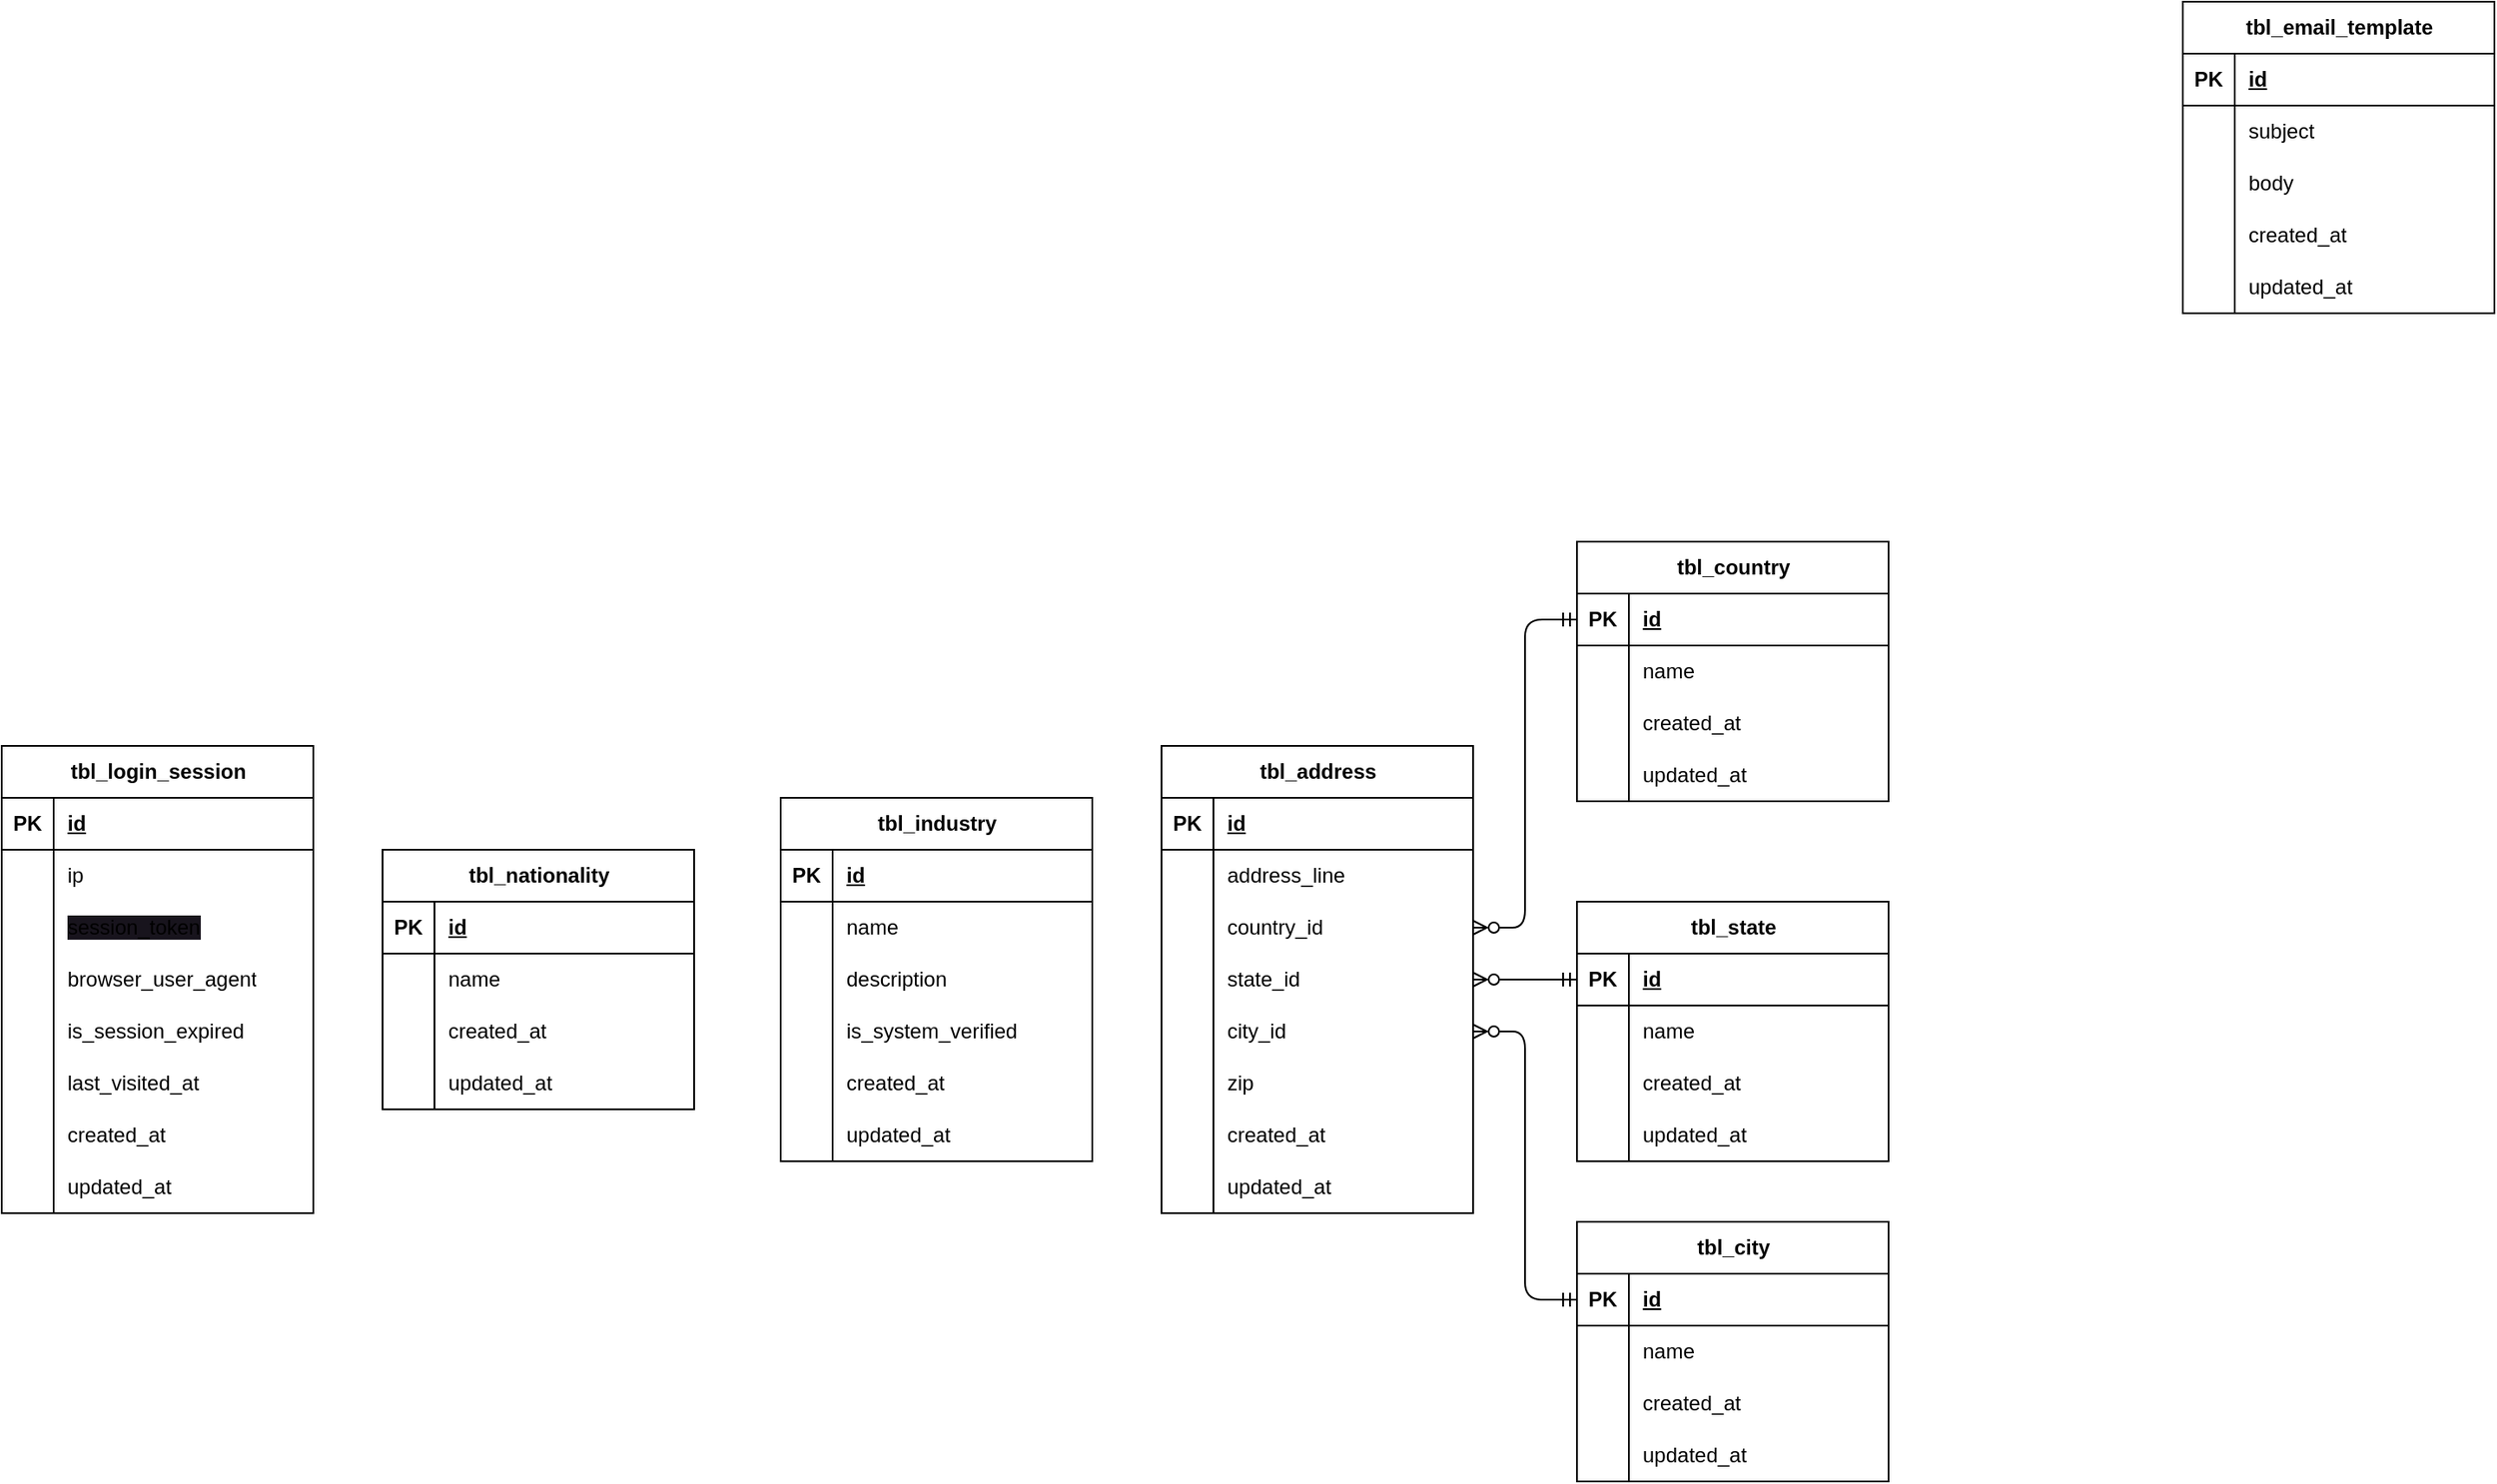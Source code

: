 <mxfile version="24.1.0" type="device" pages="13">
  <diagram id="mfNx7cLP6lTSaBL7c-XA" name="general objects">
    <mxGraphModel dx="4154" dy="1064" grid="1" gridSize="10" guides="1" tooltips="1" connect="1" arrows="1" fold="1" page="0" pageScale="1" pageWidth="1169" pageHeight="827" math="0" shadow="0">
      <root>
        <mxCell id="0" />
        <mxCell id="1" parent="0" />
        <mxCell id="nrbLzflbZxz0TscBAwIM-1" value="tbl_email_template" style="shape=table;startSize=30;container=1;collapsible=1;childLayout=tableLayout;fixedRows=1;rowLines=0;fontStyle=1;align=center;resizeLast=1;html=1;" parent="1" vertex="1">
          <mxGeometry x="-1300" y="-210" width="180" height="180" as="geometry" />
        </mxCell>
        <mxCell id="nrbLzflbZxz0TscBAwIM-2" value="" style="shape=tableRow;horizontal=0;startSize=0;swimlaneHead=0;swimlaneBody=0;fillColor=none;collapsible=0;dropTarget=0;points=[[0,0.5],[1,0.5]];portConstraint=eastwest;top=0;left=0;right=0;bottom=1;" parent="nrbLzflbZxz0TscBAwIM-1" vertex="1">
          <mxGeometry y="30" width="180" height="30" as="geometry" />
        </mxCell>
        <mxCell id="nrbLzflbZxz0TscBAwIM-3" value="PK" style="shape=partialRectangle;connectable=0;fillColor=none;top=0;left=0;bottom=0;right=0;fontStyle=1;overflow=hidden;whiteSpace=wrap;html=1;" parent="nrbLzflbZxz0TscBAwIM-2" vertex="1">
          <mxGeometry width="30" height="30" as="geometry">
            <mxRectangle width="30" height="30" as="alternateBounds" />
          </mxGeometry>
        </mxCell>
        <mxCell id="nrbLzflbZxz0TscBAwIM-4" value="id" style="shape=partialRectangle;connectable=0;fillColor=none;top=0;left=0;bottom=0;right=0;align=left;spacingLeft=6;fontStyle=5;overflow=hidden;whiteSpace=wrap;html=1;" parent="nrbLzflbZxz0TscBAwIM-2" vertex="1">
          <mxGeometry x="30" width="150" height="30" as="geometry">
            <mxRectangle width="150" height="30" as="alternateBounds" />
          </mxGeometry>
        </mxCell>
        <mxCell id="nrbLzflbZxz0TscBAwIM-5" value="" style="shape=tableRow;horizontal=0;startSize=0;swimlaneHead=0;swimlaneBody=0;fillColor=none;collapsible=0;dropTarget=0;points=[[0,0.5],[1,0.5]];portConstraint=eastwest;top=0;left=0;right=0;bottom=0;" parent="nrbLzflbZxz0TscBAwIM-1" vertex="1">
          <mxGeometry y="60" width="180" height="30" as="geometry" />
        </mxCell>
        <mxCell id="nrbLzflbZxz0TscBAwIM-6" value="" style="shape=partialRectangle;connectable=0;fillColor=none;top=0;left=0;bottom=0;right=0;editable=1;overflow=hidden;whiteSpace=wrap;html=1;" parent="nrbLzflbZxz0TscBAwIM-5" vertex="1">
          <mxGeometry width="30" height="30" as="geometry">
            <mxRectangle width="30" height="30" as="alternateBounds" />
          </mxGeometry>
        </mxCell>
        <mxCell id="nrbLzflbZxz0TscBAwIM-7" value="subject" style="shape=partialRectangle;connectable=0;fillColor=none;top=0;left=0;bottom=0;right=0;align=left;spacingLeft=6;overflow=hidden;whiteSpace=wrap;html=1;" parent="nrbLzflbZxz0TscBAwIM-5" vertex="1">
          <mxGeometry x="30" width="150" height="30" as="geometry">
            <mxRectangle width="150" height="30" as="alternateBounds" />
          </mxGeometry>
        </mxCell>
        <mxCell id="nrbLzflbZxz0TscBAwIM-8" value="" style="shape=tableRow;horizontal=0;startSize=0;swimlaneHead=0;swimlaneBody=0;fillColor=none;collapsible=0;dropTarget=0;points=[[0,0.5],[1,0.5]];portConstraint=eastwest;top=0;left=0;right=0;bottom=0;" parent="nrbLzflbZxz0TscBAwIM-1" vertex="1">
          <mxGeometry y="90" width="180" height="30" as="geometry" />
        </mxCell>
        <mxCell id="nrbLzflbZxz0TscBAwIM-9" value="" style="shape=partialRectangle;connectable=0;fillColor=none;top=0;left=0;bottom=0;right=0;editable=1;overflow=hidden;whiteSpace=wrap;html=1;" parent="nrbLzflbZxz0TscBAwIM-8" vertex="1">
          <mxGeometry width="30" height="30" as="geometry">
            <mxRectangle width="30" height="30" as="alternateBounds" />
          </mxGeometry>
        </mxCell>
        <mxCell id="nrbLzflbZxz0TscBAwIM-10" value="body" style="shape=partialRectangle;connectable=0;fillColor=none;top=0;left=0;bottom=0;right=0;align=left;spacingLeft=6;overflow=hidden;whiteSpace=wrap;html=1;" parent="nrbLzflbZxz0TscBAwIM-8" vertex="1">
          <mxGeometry x="30" width="150" height="30" as="geometry">
            <mxRectangle width="150" height="30" as="alternateBounds" />
          </mxGeometry>
        </mxCell>
        <mxCell id="nrbLzflbZxz0TscBAwIM-11" value="" style="shape=tableRow;horizontal=0;startSize=0;swimlaneHead=0;swimlaneBody=0;fillColor=none;collapsible=0;dropTarget=0;points=[[0,0.5],[1,0.5]];portConstraint=eastwest;top=0;left=0;right=0;bottom=0;" parent="nrbLzflbZxz0TscBAwIM-1" vertex="1">
          <mxGeometry y="120" width="180" height="30" as="geometry" />
        </mxCell>
        <mxCell id="nrbLzflbZxz0TscBAwIM-12" value="" style="shape=partialRectangle;connectable=0;fillColor=none;top=0;left=0;bottom=0;right=0;editable=1;overflow=hidden;whiteSpace=wrap;html=1;" parent="nrbLzflbZxz0TscBAwIM-11" vertex="1">
          <mxGeometry width="30" height="30" as="geometry">
            <mxRectangle width="30" height="30" as="alternateBounds" />
          </mxGeometry>
        </mxCell>
        <mxCell id="nrbLzflbZxz0TscBAwIM-13" value="created_at" style="shape=partialRectangle;connectable=0;fillColor=none;top=0;left=0;bottom=0;right=0;align=left;spacingLeft=6;overflow=hidden;whiteSpace=wrap;html=1;" parent="nrbLzflbZxz0TscBAwIM-11" vertex="1">
          <mxGeometry x="30" width="150" height="30" as="geometry">
            <mxRectangle width="150" height="30" as="alternateBounds" />
          </mxGeometry>
        </mxCell>
        <mxCell id="nrbLzflbZxz0TscBAwIM-14" value="" style="shape=tableRow;horizontal=0;startSize=0;swimlaneHead=0;swimlaneBody=0;fillColor=none;collapsible=0;dropTarget=0;points=[[0,0.5],[1,0.5]];portConstraint=eastwest;top=0;left=0;right=0;bottom=0;" parent="nrbLzflbZxz0TscBAwIM-1" vertex="1">
          <mxGeometry y="150" width="180" height="30" as="geometry" />
        </mxCell>
        <mxCell id="nrbLzflbZxz0TscBAwIM-15" value="" style="shape=partialRectangle;connectable=0;fillColor=none;top=0;left=0;bottom=0;right=0;editable=1;overflow=hidden;whiteSpace=wrap;html=1;" parent="nrbLzflbZxz0TscBAwIM-14" vertex="1">
          <mxGeometry width="30" height="30" as="geometry">
            <mxRectangle width="30" height="30" as="alternateBounds" />
          </mxGeometry>
        </mxCell>
        <mxCell id="nrbLzflbZxz0TscBAwIM-16" value="updated_at" style="shape=partialRectangle;connectable=0;fillColor=none;top=0;left=0;bottom=0;right=0;align=left;spacingLeft=6;overflow=hidden;whiteSpace=wrap;html=1;" parent="nrbLzflbZxz0TscBAwIM-14" vertex="1">
          <mxGeometry x="30" width="150" height="30" as="geometry">
            <mxRectangle width="150" height="30" as="alternateBounds" />
          </mxGeometry>
        </mxCell>
        <mxCell id="0DR8JD7am5npUwmVG8MN-1" value="tbl_address" style="shape=table;startSize=30;container=1;collapsible=1;childLayout=tableLayout;fixedRows=1;rowLines=0;fontStyle=1;align=center;resizeLast=1;html=1;" parent="1" vertex="1">
          <mxGeometry x="-1890" y="220" width="180" height="270" as="geometry" />
        </mxCell>
        <mxCell id="0DR8JD7am5npUwmVG8MN-2" value="" style="shape=tableRow;horizontal=0;startSize=0;swimlaneHead=0;swimlaneBody=0;fillColor=none;collapsible=0;dropTarget=0;points=[[0,0.5],[1,0.5]];portConstraint=eastwest;top=0;left=0;right=0;bottom=1;" parent="0DR8JD7am5npUwmVG8MN-1" vertex="1">
          <mxGeometry y="30" width="180" height="30" as="geometry" />
        </mxCell>
        <mxCell id="0DR8JD7am5npUwmVG8MN-3" value="PK" style="shape=partialRectangle;connectable=0;fillColor=none;top=0;left=0;bottom=0;right=0;fontStyle=1;overflow=hidden;whiteSpace=wrap;html=1;" parent="0DR8JD7am5npUwmVG8MN-2" vertex="1">
          <mxGeometry width="30" height="30" as="geometry">
            <mxRectangle width="30" height="30" as="alternateBounds" />
          </mxGeometry>
        </mxCell>
        <mxCell id="0DR8JD7am5npUwmVG8MN-4" value="id" style="shape=partialRectangle;connectable=0;fillColor=none;top=0;left=0;bottom=0;right=0;align=left;spacingLeft=6;fontStyle=5;overflow=hidden;whiteSpace=wrap;html=1;" parent="0DR8JD7am5npUwmVG8MN-2" vertex="1">
          <mxGeometry x="30" width="150" height="30" as="geometry">
            <mxRectangle width="150" height="30" as="alternateBounds" />
          </mxGeometry>
        </mxCell>
        <mxCell id="0DR8JD7am5npUwmVG8MN-5" value="" style="shape=tableRow;horizontal=0;startSize=0;swimlaneHead=0;swimlaneBody=0;fillColor=none;collapsible=0;dropTarget=0;points=[[0,0.5],[1,0.5]];portConstraint=eastwest;top=0;left=0;right=0;bottom=0;" parent="0DR8JD7am5npUwmVG8MN-1" vertex="1">
          <mxGeometry y="60" width="180" height="30" as="geometry" />
        </mxCell>
        <mxCell id="0DR8JD7am5npUwmVG8MN-6" value="" style="shape=partialRectangle;connectable=0;fillColor=none;top=0;left=0;bottom=0;right=0;editable=1;overflow=hidden;whiteSpace=wrap;html=1;" parent="0DR8JD7am5npUwmVG8MN-5" vertex="1">
          <mxGeometry width="30" height="30" as="geometry">
            <mxRectangle width="30" height="30" as="alternateBounds" />
          </mxGeometry>
        </mxCell>
        <mxCell id="0DR8JD7am5npUwmVG8MN-7" value="address_line" style="shape=partialRectangle;connectable=0;fillColor=none;top=0;left=0;bottom=0;right=0;align=left;spacingLeft=6;overflow=hidden;whiteSpace=wrap;html=1;" parent="0DR8JD7am5npUwmVG8MN-5" vertex="1">
          <mxGeometry x="30" width="150" height="30" as="geometry">
            <mxRectangle width="150" height="30" as="alternateBounds" />
          </mxGeometry>
        </mxCell>
        <mxCell id="0DR8JD7am5npUwmVG8MN-8" value="" style="shape=tableRow;horizontal=0;startSize=0;swimlaneHead=0;swimlaneBody=0;fillColor=none;collapsible=0;dropTarget=0;points=[[0,0.5],[1,0.5]];portConstraint=eastwest;top=0;left=0;right=0;bottom=0;" parent="0DR8JD7am5npUwmVG8MN-1" vertex="1">
          <mxGeometry y="90" width="180" height="30" as="geometry" />
        </mxCell>
        <mxCell id="0DR8JD7am5npUwmVG8MN-9" value="" style="shape=partialRectangle;connectable=0;fillColor=none;top=0;left=0;bottom=0;right=0;editable=1;overflow=hidden;whiteSpace=wrap;html=1;" parent="0DR8JD7am5npUwmVG8MN-8" vertex="1">
          <mxGeometry width="30" height="30" as="geometry">
            <mxRectangle width="30" height="30" as="alternateBounds" />
          </mxGeometry>
        </mxCell>
        <mxCell id="0DR8JD7am5npUwmVG8MN-10" value="country_id" style="shape=partialRectangle;connectable=0;fillColor=none;top=0;left=0;bottom=0;right=0;align=left;spacingLeft=6;overflow=hidden;whiteSpace=wrap;html=1;" parent="0DR8JD7am5npUwmVG8MN-8" vertex="1">
          <mxGeometry x="30" width="150" height="30" as="geometry">
            <mxRectangle width="150" height="30" as="alternateBounds" />
          </mxGeometry>
        </mxCell>
        <mxCell id="0DR8JD7am5npUwmVG8MN-11" value="" style="shape=tableRow;horizontal=0;startSize=0;swimlaneHead=0;swimlaneBody=0;fillColor=none;collapsible=0;dropTarget=0;points=[[0,0.5],[1,0.5]];portConstraint=eastwest;top=0;left=0;right=0;bottom=0;" parent="0DR8JD7am5npUwmVG8MN-1" vertex="1">
          <mxGeometry y="120" width="180" height="30" as="geometry" />
        </mxCell>
        <mxCell id="0DR8JD7am5npUwmVG8MN-12" value="" style="shape=partialRectangle;connectable=0;fillColor=none;top=0;left=0;bottom=0;right=0;editable=1;overflow=hidden;whiteSpace=wrap;html=1;" parent="0DR8JD7am5npUwmVG8MN-11" vertex="1">
          <mxGeometry width="30" height="30" as="geometry">
            <mxRectangle width="30" height="30" as="alternateBounds" />
          </mxGeometry>
        </mxCell>
        <mxCell id="0DR8JD7am5npUwmVG8MN-13" value="state_id" style="shape=partialRectangle;connectable=0;fillColor=none;top=0;left=0;bottom=0;right=0;align=left;spacingLeft=6;overflow=hidden;whiteSpace=wrap;html=1;" parent="0DR8JD7am5npUwmVG8MN-11" vertex="1">
          <mxGeometry x="30" width="150" height="30" as="geometry">
            <mxRectangle width="150" height="30" as="alternateBounds" />
          </mxGeometry>
        </mxCell>
        <mxCell id="0DR8JD7am5npUwmVG8MN-14" value="" style="shape=tableRow;horizontal=0;startSize=0;swimlaneHead=0;swimlaneBody=0;fillColor=none;collapsible=0;dropTarget=0;points=[[0,0.5],[1,0.5]];portConstraint=eastwest;top=0;left=0;right=0;bottom=0;" parent="0DR8JD7am5npUwmVG8MN-1" vertex="1">
          <mxGeometry y="150" width="180" height="30" as="geometry" />
        </mxCell>
        <mxCell id="0DR8JD7am5npUwmVG8MN-15" value="" style="shape=partialRectangle;connectable=0;fillColor=none;top=0;left=0;bottom=0;right=0;editable=1;overflow=hidden;whiteSpace=wrap;html=1;" parent="0DR8JD7am5npUwmVG8MN-14" vertex="1">
          <mxGeometry width="30" height="30" as="geometry">
            <mxRectangle width="30" height="30" as="alternateBounds" />
          </mxGeometry>
        </mxCell>
        <mxCell id="0DR8JD7am5npUwmVG8MN-16" value="city_id" style="shape=partialRectangle;connectable=0;fillColor=none;top=0;left=0;bottom=0;right=0;align=left;spacingLeft=6;overflow=hidden;whiteSpace=wrap;html=1;" parent="0DR8JD7am5npUwmVG8MN-14" vertex="1">
          <mxGeometry x="30" width="150" height="30" as="geometry">
            <mxRectangle width="150" height="30" as="alternateBounds" />
          </mxGeometry>
        </mxCell>
        <mxCell id="0DR8JD7am5npUwmVG8MN-17" value="" style="shape=tableRow;horizontal=0;startSize=0;swimlaneHead=0;swimlaneBody=0;fillColor=none;collapsible=0;dropTarget=0;points=[[0,0.5],[1,0.5]];portConstraint=eastwest;top=0;left=0;right=0;bottom=0;" parent="0DR8JD7am5npUwmVG8MN-1" vertex="1">
          <mxGeometry y="180" width="180" height="30" as="geometry" />
        </mxCell>
        <mxCell id="0DR8JD7am5npUwmVG8MN-18" value="" style="shape=partialRectangle;connectable=0;fillColor=none;top=0;left=0;bottom=0;right=0;editable=1;overflow=hidden;whiteSpace=wrap;html=1;" parent="0DR8JD7am5npUwmVG8MN-17" vertex="1">
          <mxGeometry width="30" height="30" as="geometry">
            <mxRectangle width="30" height="30" as="alternateBounds" />
          </mxGeometry>
        </mxCell>
        <mxCell id="0DR8JD7am5npUwmVG8MN-19" value="zip" style="shape=partialRectangle;connectable=0;fillColor=none;top=0;left=0;bottom=0;right=0;align=left;spacingLeft=6;overflow=hidden;whiteSpace=wrap;html=1;" parent="0DR8JD7am5npUwmVG8MN-17" vertex="1">
          <mxGeometry x="30" width="150" height="30" as="geometry">
            <mxRectangle width="150" height="30" as="alternateBounds" />
          </mxGeometry>
        </mxCell>
        <mxCell id="0DR8JD7am5npUwmVG8MN-20" value="" style="shape=tableRow;horizontal=0;startSize=0;swimlaneHead=0;swimlaneBody=0;fillColor=none;collapsible=0;dropTarget=0;points=[[0,0.5],[1,0.5]];portConstraint=eastwest;top=0;left=0;right=0;bottom=0;" parent="0DR8JD7am5npUwmVG8MN-1" vertex="1">
          <mxGeometry y="210" width="180" height="30" as="geometry" />
        </mxCell>
        <mxCell id="0DR8JD7am5npUwmVG8MN-21" value="" style="shape=partialRectangle;connectable=0;fillColor=none;top=0;left=0;bottom=0;right=0;editable=1;overflow=hidden;whiteSpace=wrap;html=1;" parent="0DR8JD7am5npUwmVG8MN-20" vertex="1">
          <mxGeometry width="30" height="30" as="geometry">
            <mxRectangle width="30" height="30" as="alternateBounds" />
          </mxGeometry>
        </mxCell>
        <mxCell id="0DR8JD7am5npUwmVG8MN-22" value="created_at" style="shape=partialRectangle;connectable=0;fillColor=none;top=0;left=0;bottom=0;right=0;align=left;spacingLeft=6;overflow=hidden;whiteSpace=wrap;html=1;" parent="0DR8JD7am5npUwmVG8MN-20" vertex="1">
          <mxGeometry x="30" width="150" height="30" as="geometry">
            <mxRectangle width="150" height="30" as="alternateBounds" />
          </mxGeometry>
        </mxCell>
        <mxCell id="0DR8JD7am5npUwmVG8MN-23" value="" style="shape=tableRow;horizontal=0;startSize=0;swimlaneHead=0;swimlaneBody=0;fillColor=none;collapsible=0;dropTarget=0;points=[[0,0.5],[1,0.5]];portConstraint=eastwest;top=0;left=0;right=0;bottom=0;" parent="0DR8JD7am5npUwmVG8MN-1" vertex="1">
          <mxGeometry y="240" width="180" height="30" as="geometry" />
        </mxCell>
        <mxCell id="0DR8JD7am5npUwmVG8MN-24" value="" style="shape=partialRectangle;connectable=0;fillColor=none;top=0;left=0;bottom=0;right=0;editable=1;overflow=hidden;whiteSpace=wrap;html=1;" parent="0DR8JD7am5npUwmVG8MN-23" vertex="1">
          <mxGeometry width="30" height="30" as="geometry">
            <mxRectangle width="30" height="30" as="alternateBounds" />
          </mxGeometry>
        </mxCell>
        <mxCell id="0DR8JD7am5npUwmVG8MN-25" value="updated_at" style="shape=partialRectangle;connectable=0;fillColor=none;top=0;left=0;bottom=0;right=0;align=left;spacingLeft=6;overflow=hidden;whiteSpace=wrap;html=1;" parent="0DR8JD7am5npUwmVG8MN-23" vertex="1">
          <mxGeometry x="30" width="150" height="30" as="geometry">
            <mxRectangle width="150" height="30" as="alternateBounds" />
          </mxGeometry>
        </mxCell>
        <mxCell id="51slkemIHOZWhnKdi7SX-1" value="tbl_nationality" style="shape=table;startSize=30;container=1;collapsible=1;childLayout=tableLayout;fixedRows=1;rowLines=0;fontStyle=1;align=center;resizeLast=1;html=1;" parent="1" vertex="1">
          <mxGeometry x="-2340" y="280" width="180" height="150" as="geometry" />
        </mxCell>
        <mxCell id="51slkemIHOZWhnKdi7SX-2" value="" style="shape=tableRow;horizontal=0;startSize=0;swimlaneHead=0;swimlaneBody=0;fillColor=none;collapsible=0;dropTarget=0;points=[[0,0.5],[1,0.5]];portConstraint=eastwest;top=0;left=0;right=0;bottom=1;" parent="51slkemIHOZWhnKdi7SX-1" vertex="1">
          <mxGeometry y="30" width="180" height="30" as="geometry" />
        </mxCell>
        <mxCell id="51slkemIHOZWhnKdi7SX-3" value="PK" style="shape=partialRectangle;connectable=0;fillColor=none;top=0;left=0;bottom=0;right=0;fontStyle=1;overflow=hidden;whiteSpace=wrap;html=1;" parent="51slkemIHOZWhnKdi7SX-2" vertex="1">
          <mxGeometry width="30" height="30" as="geometry">
            <mxRectangle width="30" height="30" as="alternateBounds" />
          </mxGeometry>
        </mxCell>
        <mxCell id="51slkemIHOZWhnKdi7SX-4" value="id" style="shape=partialRectangle;connectable=0;fillColor=none;top=0;left=0;bottom=0;right=0;align=left;spacingLeft=6;fontStyle=5;overflow=hidden;whiteSpace=wrap;html=1;" parent="51slkemIHOZWhnKdi7SX-2" vertex="1">
          <mxGeometry x="30" width="150" height="30" as="geometry">
            <mxRectangle width="150" height="30" as="alternateBounds" />
          </mxGeometry>
        </mxCell>
        <mxCell id="51slkemIHOZWhnKdi7SX-5" value="" style="shape=tableRow;horizontal=0;startSize=0;swimlaneHead=0;swimlaneBody=0;fillColor=none;collapsible=0;dropTarget=0;points=[[0,0.5],[1,0.5]];portConstraint=eastwest;top=0;left=0;right=0;bottom=0;" parent="51slkemIHOZWhnKdi7SX-1" vertex="1">
          <mxGeometry y="60" width="180" height="30" as="geometry" />
        </mxCell>
        <mxCell id="51slkemIHOZWhnKdi7SX-6" value="" style="shape=partialRectangle;connectable=0;fillColor=none;top=0;left=0;bottom=0;right=0;editable=1;overflow=hidden;whiteSpace=wrap;html=1;" parent="51slkemIHOZWhnKdi7SX-5" vertex="1">
          <mxGeometry width="30" height="30" as="geometry">
            <mxRectangle width="30" height="30" as="alternateBounds" />
          </mxGeometry>
        </mxCell>
        <mxCell id="51slkemIHOZWhnKdi7SX-7" value="name" style="shape=partialRectangle;connectable=0;fillColor=none;top=0;left=0;bottom=0;right=0;align=left;spacingLeft=6;overflow=hidden;whiteSpace=wrap;html=1;" parent="51slkemIHOZWhnKdi7SX-5" vertex="1">
          <mxGeometry x="30" width="150" height="30" as="geometry">
            <mxRectangle width="150" height="30" as="alternateBounds" />
          </mxGeometry>
        </mxCell>
        <mxCell id="51slkemIHOZWhnKdi7SX-11" value="" style="shape=tableRow;horizontal=0;startSize=0;swimlaneHead=0;swimlaneBody=0;fillColor=none;collapsible=0;dropTarget=0;points=[[0,0.5],[1,0.5]];portConstraint=eastwest;top=0;left=0;right=0;bottom=0;" parent="51slkemIHOZWhnKdi7SX-1" vertex="1">
          <mxGeometry y="90" width="180" height="30" as="geometry" />
        </mxCell>
        <mxCell id="51slkemIHOZWhnKdi7SX-12" value="" style="shape=partialRectangle;connectable=0;fillColor=none;top=0;left=0;bottom=0;right=0;editable=1;overflow=hidden;whiteSpace=wrap;html=1;" parent="51slkemIHOZWhnKdi7SX-11" vertex="1">
          <mxGeometry width="30" height="30" as="geometry">
            <mxRectangle width="30" height="30" as="alternateBounds" />
          </mxGeometry>
        </mxCell>
        <mxCell id="51slkemIHOZWhnKdi7SX-13" value="created_at" style="shape=partialRectangle;connectable=0;fillColor=none;top=0;left=0;bottom=0;right=0;align=left;spacingLeft=6;overflow=hidden;whiteSpace=wrap;html=1;" parent="51slkemIHOZWhnKdi7SX-11" vertex="1">
          <mxGeometry x="30" width="150" height="30" as="geometry">
            <mxRectangle width="150" height="30" as="alternateBounds" />
          </mxGeometry>
        </mxCell>
        <mxCell id="51slkemIHOZWhnKdi7SX-14" value="" style="shape=tableRow;horizontal=0;startSize=0;swimlaneHead=0;swimlaneBody=0;fillColor=none;collapsible=0;dropTarget=0;points=[[0,0.5],[1,0.5]];portConstraint=eastwest;top=0;left=0;right=0;bottom=0;" parent="51slkemIHOZWhnKdi7SX-1" vertex="1">
          <mxGeometry y="120" width="180" height="30" as="geometry" />
        </mxCell>
        <mxCell id="51slkemIHOZWhnKdi7SX-15" value="" style="shape=partialRectangle;connectable=0;fillColor=none;top=0;left=0;bottom=0;right=0;editable=1;overflow=hidden;whiteSpace=wrap;html=1;" parent="51slkemIHOZWhnKdi7SX-14" vertex="1">
          <mxGeometry width="30" height="30" as="geometry">
            <mxRectangle width="30" height="30" as="alternateBounds" />
          </mxGeometry>
        </mxCell>
        <mxCell id="51slkemIHOZWhnKdi7SX-16" value="updated_at" style="shape=partialRectangle;connectable=0;fillColor=none;top=0;left=0;bottom=0;right=0;align=left;spacingLeft=6;overflow=hidden;whiteSpace=wrap;html=1;" parent="51slkemIHOZWhnKdi7SX-14" vertex="1">
          <mxGeometry x="30" width="150" height="30" as="geometry">
            <mxRectangle width="150" height="30" as="alternateBounds" />
          </mxGeometry>
        </mxCell>
        <mxCell id="APYQav1-i7_4z429rBKZ-1" value="tbl_industry" style="shape=table;startSize=30;container=1;collapsible=1;childLayout=tableLayout;fixedRows=1;rowLines=0;fontStyle=1;align=center;resizeLast=1;html=1;" parent="1" vertex="1">
          <mxGeometry x="-2110" y="250" width="180" height="210" as="geometry" />
        </mxCell>
        <mxCell id="APYQav1-i7_4z429rBKZ-2" value="" style="shape=tableRow;horizontal=0;startSize=0;swimlaneHead=0;swimlaneBody=0;fillColor=none;collapsible=0;dropTarget=0;points=[[0,0.5],[1,0.5]];portConstraint=eastwest;top=0;left=0;right=0;bottom=1;" parent="APYQav1-i7_4z429rBKZ-1" vertex="1">
          <mxGeometry y="30" width="180" height="30" as="geometry" />
        </mxCell>
        <mxCell id="APYQav1-i7_4z429rBKZ-3" value="PK" style="shape=partialRectangle;connectable=0;fillColor=none;top=0;left=0;bottom=0;right=0;fontStyle=1;overflow=hidden;whiteSpace=wrap;html=1;" parent="APYQav1-i7_4z429rBKZ-2" vertex="1">
          <mxGeometry width="30" height="30" as="geometry">
            <mxRectangle width="30" height="30" as="alternateBounds" />
          </mxGeometry>
        </mxCell>
        <mxCell id="APYQav1-i7_4z429rBKZ-4" value="id" style="shape=partialRectangle;connectable=0;fillColor=none;top=0;left=0;bottom=0;right=0;align=left;spacingLeft=6;fontStyle=5;overflow=hidden;whiteSpace=wrap;html=1;" parent="APYQav1-i7_4z429rBKZ-2" vertex="1">
          <mxGeometry x="30" width="150" height="30" as="geometry">
            <mxRectangle width="150" height="30" as="alternateBounds" />
          </mxGeometry>
        </mxCell>
        <mxCell id="APYQav1-i7_4z429rBKZ-5" value="" style="shape=tableRow;horizontal=0;startSize=0;swimlaneHead=0;swimlaneBody=0;fillColor=none;collapsible=0;dropTarget=0;points=[[0,0.5],[1,0.5]];portConstraint=eastwest;top=0;left=0;right=0;bottom=0;" parent="APYQav1-i7_4z429rBKZ-1" vertex="1">
          <mxGeometry y="60" width="180" height="30" as="geometry" />
        </mxCell>
        <mxCell id="APYQav1-i7_4z429rBKZ-6" value="" style="shape=partialRectangle;connectable=0;fillColor=none;top=0;left=0;bottom=0;right=0;editable=1;overflow=hidden;whiteSpace=wrap;html=1;" parent="APYQav1-i7_4z429rBKZ-5" vertex="1">
          <mxGeometry width="30" height="30" as="geometry">
            <mxRectangle width="30" height="30" as="alternateBounds" />
          </mxGeometry>
        </mxCell>
        <mxCell id="APYQav1-i7_4z429rBKZ-7" value="name" style="shape=partialRectangle;connectable=0;fillColor=none;top=0;left=0;bottom=0;right=0;align=left;spacingLeft=6;overflow=hidden;whiteSpace=wrap;html=1;" parent="APYQav1-i7_4z429rBKZ-5" vertex="1">
          <mxGeometry x="30" width="150" height="30" as="geometry">
            <mxRectangle width="150" height="30" as="alternateBounds" />
          </mxGeometry>
        </mxCell>
        <mxCell id="APYQav1-i7_4z429rBKZ-8" value="" style="shape=tableRow;horizontal=0;startSize=0;swimlaneHead=0;swimlaneBody=0;fillColor=none;collapsible=0;dropTarget=0;points=[[0,0.5],[1,0.5]];portConstraint=eastwest;top=0;left=0;right=0;bottom=0;" parent="APYQav1-i7_4z429rBKZ-1" vertex="1">
          <mxGeometry y="90" width="180" height="30" as="geometry" />
        </mxCell>
        <mxCell id="APYQav1-i7_4z429rBKZ-9" value="" style="shape=partialRectangle;connectable=0;fillColor=none;top=0;left=0;bottom=0;right=0;editable=1;overflow=hidden;whiteSpace=wrap;html=1;" parent="APYQav1-i7_4z429rBKZ-8" vertex="1">
          <mxGeometry width="30" height="30" as="geometry">
            <mxRectangle width="30" height="30" as="alternateBounds" />
          </mxGeometry>
        </mxCell>
        <mxCell id="APYQav1-i7_4z429rBKZ-10" value="description" style="shape=partialRectangle;connectable=0;fillColor=none;top=0;left=0;bottom=0;right=0;align=left;spacingLeft=6;overflow=hidden;whiteSpace=wrap;html=1;" parent="APYQav1-i7_4z429rBKZ-8" vertex="1">
          <mxGeometry x="30" width="150" height="30" as="geometry">
            <mxRectangle width="150" height="30" as="alternateBounds" />
          </mxGeometry>
        </mxCell>
        <mxCell id="APYQav1-i7_4z429rBKZ-11" value="" style="shape=tableRow;horizontal=0;startSize=0;swimlaneHead=0;swimlaneBody=0;fillColor=none;collapsible=0;dropTarget=0;points=[[0,0.5],[1,0.5]];portConstraint=eastwest;top=0;left=0;right=0;bottom=0;" parent="APYQav1-i7_4z429rBKZ-1" vertex="1">
          <mxGeometry y="120" width="180" height="30" as="geometry" />
        </mxCell>
        <mxCell id="APYQav1-i7_4z429rBKZ-12" value="" style="shape=partialRectangle;connectable=0;fillColor=none;top=0;left=0;bottom=0;right=0;editable=1;overflow=hidden;whiteSpace=wrap;html=1;" parent="APYQav1-i7_4z429rBKZ-11" vertex="1">
          <mxGeometry width="30" height="30" as="geometry">
            <mxRectangle width="30" height="30" as="alternateBounds" />
          </mxGeometry>
        </mxCell>
        <mxCell id="APYQav1-i7_4z429rBKZ-13" value="is_system_verified" style="shape=partialRectangle;connectable=0;fillColor=none;top=0;left=0;bottom=0;right=0;align=left;spacingLeft=6;overflow=hidden;whiteSpace=wrap;html=1;" parent="APYQav1-i7_4z429rBKZ-11" vertex="1">
          <mxGeometry x="30" width="150" height="30" as="geometry">
            <mxRectangle width="150" height="30" as="alternateBounds" />
          </mxGeometry>
        </mxCell>
        <mxCell id="APYQav1-i7_4z429rBKZ-14" value="" style="shape=tableRow;horizontal=0;startSize=0;swimlaneHead=0;swimlaneBody=0;fillColor=none;collapsible=0;dropTarget=0;points=[[0,0.5],[1,0.5]];portConstraint=eastwest;top=0;left=0;right=0;bottom=0;" parent="APYQav1-i7_4z429rBKZ-1" vertex="1">
          <mxGeometry y="150" width="180" height="30" as="geometry" />
        </mxCell>
        <mxCell id="APYQav1-i7_4z429rBKZ-15" value="" style="shape=partialRectangle;connectable=0;fillColor=none;top=0;left=0;bottom=0;right=0;editable=1;overflow=hidden;whiteSpace=wrap;html=1;" parent="APYQav1-i7_4z429rBKZ-14" vertex="1">
          <mxGeometry width="30" height="30" as="geometry">
            <mxRectangle width="30" height="30" as="alternateBounds" />
          </mxGeometry>
        </mxCell>
        <mxCell id="APYQav1-i7_4z429rBKZ-16" value="created_at" style="shape=partialRectangle;connectable=0;fillColor=none;top=0;left=0;bottom=0;right=0;align=left;spacingLeft=6;overflow=hidden;whiteSpace=wrap;html=1;" parent="APYQav1-i7_4z429rBKZ-14" vertex="1">
          <mxGeometry x="30" width="150" height="30" as="geometry">
            <mxRectangle width="150" height="30" as="alternateBounds" />
          </mxGeometry>
        </mxCell>
        <mxCell id="APYQav1-i7_4z429rBKZ-17" value="" style="shape=tableRow;horizontal=0;startSize=0;swimlaneHead=0;swimlaneBody=0;fillColor=none;collapsible=0;dropTarget=0;points=[[0,0.5],[1,0.5]];portConstraint=eastwest;top=0;left=0;right=0;bottom=0;" parent="APYQav1-i7_4z429rBKZ-1" vertex="1">
          <mxGeometry y="180" width="180" height="30" as="geometry" />
        </mxCell>
        <mxCell id="APYQav1-i7_4z429rBKZ-18" value="" style="shape=partialRectangle;connectable=0;fillColor=none;top=0;left=0;bottom=0;right=0;editable=1;overflow=hidden;whiteSpace=wrap;html=1;" parent="APYQav1-i7_4z429rBKZ-17" vertex="1">
          <mxGeometry width="30" height="30" as="geometry">
            <mxRectangle width="30" height="30" as="alternateBounds" />
          </mxGeometry>
        </mxCell>
        <mxCell id="APYQav1-i7_4z429rBKZ-19" value="updated_at" style="shape=partialRectangle;connectable=0;fillColor=none;top=0;left=0;bottom=0;right=0;align=left;spacingLeft=6;overflow=hidden;whiteSpace=wrap;html=1;" parent="APYQav1-i7_4z429rBKZ-17" vertex="1">
          <mxGeometry x="30" width="150" height="30" as="geometry">
            <mxRectangle width="150" height="30" as="alternateBounds" />
          </mxGeometry>
        </mxCell>
        <mxCell id="4t34FT9jlbujqVccFllH-1" value="tbl_login_session" style="shape=table;startSize=30;container=1;collapsible=1;childLayout=tableLayout;fixedRows=1;rowLines=0;fontStyle=1;align=center;resizeLast=1;html=1;" parent="1" vertex="1">
          <mxGeometry x="-2560" y="220" width="180" height="270" as="geometry" />
        </mxCell>
        <mxCell id="4t34FT9jlbujqVccFllH-2" value="" style="shape=tableRow;horizontal=0;startSize=0;swimlaneHead=0;swimlaneBody=0;fillColor=none;collapsible=0;dropTarget=0;points=[[0,0.5],[1,0.5]];portConstraint=eastwest;top=0;left=0;right=0;bottom=1;" parent="4t34FT9jlbujqVccFllH-1" vertex="1">
          <mxGeometry y="30" width="180" height="30" as="geometry" />
        </mxCell>
        <mxCell id="4t34FT9jlbujqVccFllH-3" value="PK" style="shape=partialRectangle;connectable=0;fillColor=none;top=0;left=0;bottom=0;right=0;fontStyle=1;overflow=hidden;whiteSpace=wrap;html=1;" parent="4t34FT9jlbujqVccFllH-2" vertex="1">
          <mxGeometry width="30" height="30" as="geometry">
            <mxRectangle width="30" height="30" as="alternateBounds" />
          </mxGeometry>
        </mxCell>
        <mxCell id="4t34FT9jlbujqVccFllH-4" value="id" style="shape=partialRectangle;connectable=0;fillColor=none;top=0;left=0;bottom=0;right=0;align=left;spacingLeft=6;fontStyle=5;overflow=hidden;whiteSpace=wrap;html=1;" parent="4t34FT9jlbujqVccFllH-2" vertex="1">
          <mxGeometry x="30" width="150" height="30" as="geometry">
            <mxRectangle width="150" height="30" as="alternateBounds" />
          </mxGeometry>
        </mxCell>
        <mxCell id="4t34FT9jlbujqVccFllH-8" value="" style="shape=tableRow;horizontal=0;startSize=0;swimlaneHead=0;swimlaneBody=0;fillColor=none;collapsible=0;dropTarget=0;points=[[0,0.5],[1,0.5]];portConstraint=eastwest;top=0;left=0;right=0;bottom=0;" parent="4t34FT9jlbujqVccFllH-1" vertex="1">
          <mxGeometry y="60" width="180" height="30" as="geometry" />
        </mxCell>
        <mxCell id="4t34FT9jlbujqVccFllH-9" value="" style="shape=partialRectangle;connectable=0;fillColor=none;top=0;left=0;bottom=0;right=0;editable=1;overflow=hidden;whiteSpace=wrap;html=1;" parent="4t34FT9jlbujqVccFllH-8" vertex="1">
          <mxGeometry width="30" height="30" as="geometry">
            <mxRectangle width="30" height="30" as="alternateBounds" />
          </mxGeometry>
        </mxCell>
        <mxCell id="4t34FT9jlbujqVccFllH-10" value="ip" style="shape=partialRectangle;connectable=0;fillColor=none;top=0;left=0;bottom=0;right=0;align=left;spacingLeft=6;overflow=hidden;whiteSpace=wrap;html=1;" parent="4t34FT9jlbujqVccFllH-8" vertex="1">
          <mxGeometry x="30" width="150" height="30" as="geometry">
            <mxRectangle width="150" height="30" as="alternateBounds" />
          </mxGeometry>
        </mxCell>
        <mxCell id="4t34FT9jlbujqVccFllH-11" value="" style="shape=tableRow;horizontal=0;startSize=0;swimlaneHead=0;swimlaneBody=0;fillColor=none;collapsible=0;dropTarget=0;points=[[0,0.5],[1,0.5]];portConstraint=eastwest;top=0;left=0;right=0;bottom=0;" parent="4t34FT9jlbujqVccFllH-1" vertex="1">
          <mxGeometry y="90" width="180" height="30" as="geometry" />
        </mxCell>
        <mxCell id="4t34FT9jlbujqVccFllH-12" value="" style="shape=partialRectangle;connectable=0;fillColor=none;top=0;left=0;bottom=0;right=0;editable=1;overflow=hidden;whiteSpace=wrap;html=1;" parent="4t34FT9jlbujqVccFllH-11" vertex="1">
          <mxGeometry width="30" height="30" as="geometry">
            <mxRectangle width="30" height="30" as="alternateBounds" />
          </mxGeometry>
        </mxCell>
        <mxCell id="4t34FT9jlbujqVccFllH-13" value="&lt;span style=&quot;background-color: rgb(24, 20, 29);&quot;&gt;session_token&lt;/span&gt;" style="shape=partialRectangle;connectable=0;fillColor=none;top=0;left=0;bottom=0;right=0;align=left;spacingLeft=6;overflow=hidden;whiteSpace=wrap;html=1;" parent="4t34FT9jlbujqVccFllH-11" vertex="1">
          <mxGeometry x="30" width="150" height="30" as="geometry">
            <mxRectangle width="150" height="30" as="alternateBounds" />
          </mxGeometry>
        </mxCell>
        <mxCell id="4t34FT9jlbujqVccFllH-14" value="" style="shape=tableRow;horizontal=0;startSize=0;swimlaneHead=0;swimlaneBody=0;fillColor=none;collapsible=0;dropTarget=0;points=[[0,0.5],[1,0.5]];portConstraint=eastwest;top=0;left=0;right=0;bottom=0;" parent="4t34FT9jlbujqVccFllH-1" vertex="1">
          <mxGeometry y="120" width="180" height="30" as="geometry" />
        </mxCell>
        <mxCell id="4t34FT9jlbujqVccFllH-15" value="" style="shape=partialRectangle;connectable=0;fillColor=none;top=0;left=0;bottom=0;right=0;editable=1;overflow=hidden;whiteSpace=wrap;html=1;" parent="4t34FT9jlbujqVccFllH-14" vertex="1">
          <mxGeometry width="30" height="30" as="geometry">
            <mxRectangle width="30" height="30" as="alternateBounds" />
          </mxGeometry>
        </mxCell>
        <mxCell id="4t34FT9jlbujqVccFllH-16" value="brows&lt;span style=&quot;background-color: initial;&quot;&gt;er_user_agent&lt;/span&gt;" style="shape=partialRectangle;connectable=0;fillColor=none;top=0;left=0;bottom=0;right=0;align=left;spacingLeft=6;overflow=hidden;whiteSpace=wrap;html=1;" parent="4t34FT9jlbujqVccFllH-14" vertex="1">
          <mxGeometry x="30" width="150" height="30" as="geometry">
            <mxRectangle width="150" height="30" as="alternateBounds" />
          </mxGeometry>
        </mxCell>
        <mxCell id="4t34FT9jlbujqVccFllH-17" value="" style="shape=tableRow;horizontal=0;startSize=0;swimlaneHead=0;swimlaneBody=0;fillColor=none;collapsible=0;dropTarget=0;points=[[0,0.5],[1,0.5]];portConstraint=eastwest;top=0;left=0;right=0;bottom=0;" parent="4t34FT9jlbujqVccFllH-1" vertex="1">
          <mxGeometry y="150" width="180" height="30" as="geometry" />
        </mxCell>
        <mxCell id="4t34FT9jlbujqVccFllH-18" value="" style="shape=partialRectangle;connectable=0;fillColor=none;top=0;left=0;bottom=0;right=0;editable=1;overflow=hidden;whiteSpace=wrap;html=1;" parent="4t34FT9jlbujqVccFllH-17" vertex="1">
          <mxGeometry width="30" height="30" as="geometry">
            <mxRectangle width="30" height="30" as="alternateBounds" />
          </mxGeometry>
        </mxCell>
        <mxCell id="4t34FT9jlbujqVccFllH-19" value="is_session_expired" style="shape=partialRectangle;connectable=0;fillColor=none;top=0;left=0;bottom=0;right=0;align=left;spacingLeft=6;overflow=hidden;whiteSpace=wrap;html=1;" parent="4t34FT9jlbujqVccFllH-17" vertex="1">
          <mxGeometry x="30" width="150" height="30" as="geometry">
            <mxRectangle width="150" height="30" as="alternateBounds" />
          </mxGeometry>
        </mxCell>
        <mxCell id="dHUYpCd-mRDAtYZwzsrU-1" value="" style="shape=tableRow;horizontal=0;startSize=0;swimlaneHead=0;swimlaneBody=0;fillColor=none;collapsible=0;dropTarget=0;points=[[0,0.5],[1,0.5]];portConstraint=eastwest;top=0;left=0;right=0;bottom=0;" parent="4t34FT9jlbujqVccFllH-1" vertex="1">
          <mxGeometry y="180" width="180" height="30" as="geometry" />
        </mxCell>
        <mxCell id="dHUYpCd-mRDAtYZwzsrU-2" value="" style="shape=partialRectangle;connectable=0;fillColor=none;top=0;left=0;bottom=0;right=0;editable=1;overflow=hidden;whiteSpace=wrap;html=1;" parent="dHUYpCd-mRDAtYZwzsrU-1" vertex="1">
          <mxGeometry width="30" height="30" as="geometry">
            <mxRectangle width="30" height="30" as="alternateBounds" />
          </mxGeometry>
        </mxCell>
        <mxCell id="dHUYpCd-mRDAtYZwzsrU-3" value="last_visited_at" style="shape=partialRectangle;connectable=0;fillColor=none;top=0;left=0;bottom=0;right=0;align=left;spacingLeft=6;overflow=hidden;whiteSpace=wrap;html=1;" parent="dHUYpCd-mRDAtYZwzsrU-1" vertex="1">
          <mxGeometry x="30" width="150" height="30" as="geometry">
            <mxRectangle width="150" height="30" as="alternateBounds" />
          </mxGeometry>
        </mxCell>
        <mxCell id="4t34FT9jlbujqVccFllH-20" value="" style="shape=tableRow;horizontal=0;startSize=0;swimlaneHead=0;swimlaneBody=0;fillColor=none;collapsible=0;dropTarget=0;points=[[0,0.5],[1,0.5]];portConstraint=eastwest;top=0;left=0;right=0;bottom=0;" parent="4t34FT9jlbujqVccFllH-1" vertex="1">
          <mxGeometry y="210" width="180" height="30" as="geometry" />
        </mxCell>
        <mxCell id="4t34FT9jlbujqVccFllH-21" value="" style="shape=partialRectangle;connectable=0;fillColor=none;top=0;left=0;bottom=0;right=0;editable=1;overflow=hidden;whiteSpace=wrap;html=1;" parent="4t34FT9jlbujqVccFllH-20" vertex="1">
          <mxGeometry width="30" height="30" as="geometry">
            <mxRectangle width="30" height="30" as="alternateBounds" />
          </mxGeometry>
        </mxCell>
        <mxCell id="4t34FT9jlbujqVccFllH-22" value="created_at" style="shape=partialRectangle;connectable=0;fillColor=none;top=0;left=0;bottom=0;right=0;align=left;spacingLeft=6;overflow=hidden;whiteSpace=wrap;html=1;" parent="4t34FT9jlbujqVccFllH-20" vertex="1">
          <mxGeometry x="30" width="150" height="30" as="geometry">
            <mxRectangle width="150" height="30" as="alternateBounds" />
          </mxGeometry>
        </mxCell>
        <mxCell id="4t34FT9jlbujqVccFllH-23" value="" style="shape=tableRow;horizontal=0;startSize=0;swimlaneHead=0;swimlaneBody=0;fillColor=none;collapsible=0;dropTarget=0;points=[[0,0.5],[1,0.5]];portConstraint=eastwest;top=0;left=0;right=0;bottom=0;" parent="4t34FT9jlbujqVccFllH-1" vertex="1">
          <mxGeometry y="240" width="180" height="30" as="geometry" />
        </mxCell>
        <mxCell id="4t34FT9jlbujqVccFllH-24" value="" style="shape=partialRectangle;connectable=0;fillColor=none;top=0;left=0;bottom=0;right=0;editable=1;overflow=hidden;whiteSpace=wrap;html=1;" parent="4t34FT9jlbujqVccFllH-23" vertex="1">
          <mxGeometry width="30" height="30" as="geometry">
            <mxRectangle width="30" height="30" as="alternateBounds" />
          </mxGeometry>
        </mxCell>
        <mxCell id="4t34FT9jlbujqVccFllH-25" value="updated_at" style="shape=partialRectangle;connectable=0;fillColor=none;top=0;left=0;bottom=0;right=0;align=left;spacingLeft=6;overflow=hidden;whiteSpace=wrap;html=1;" parent="4t34FT9jlbujqVccFllH-23" vertex="1">
          <mxGeometry x="30" width="150" height="30" as="geometry">
            <mxRectangle width="150" height="30" as="alternateBounds" />
          </mxGeometry>
        </mxCell>
        <mxCell id="luP0zKUZ1MYzL2D3UXvk-1" value="tbl_state" style="shape=table;startSize=30;container=1;collapsible=1;childLayout=tableLayout;fixedRows=1;rowLines=0;fontStyle=1;align=center;resizeLast=1;html=1;" parent="1" vertex="1">
          <mxGeometry x="-1650" y="310" width="180" height="150" as="geometry" />
        </mxCell>
        <mxCell id="luP0zKUZ1MYzL2D3UXvk-2" value="" style="shape=tableRow;horizontal=0;startSize=0;swimlaneHead=0;swimlaneBody=0;fillColor=none;collapsible=0;dropTarget=0;points=[[0,0.5],[1,0.5]];portConstraint=eastwest;top=0;left=0;right=0;bottom=1;" parent="luP0zKUZ1MYzL2D3UXvk-1" vertex="1">
          <mxGeometry y="30" width="180" height="30" as="geometry" />
        </mxCell>
        <mxCell id="luP0zKUZ1MYzL2D3UXvk-3" value="PK" style="shape=partialRectangle;connectable=0;fillColor=none;top=0;left=0;bottom=0;right=0;fontStyle=1;overflow=hidden;whiteSpace=wrap;html=1;" parent="luP0zKUZ1MYzL2D3UXvk-2" vertex="1">
          <mxGeometry width="30" height="30" as="geometry">
            <mxRectangle width="30" height="30" as="alternateBounds" />
          </mxGeometry>
        </mxCell>
        <mxCell id="luP0zKUZ1MYzL2D3UXvk-4" value="id" style="shape=partialRectangle;connectable=0;fillColor=none;top=0;left=0;bottom=0;right=0;align=left;spacingLeft=6;fontStyle=5;overflow=hidden;whiteSpace=wrap;html=1;" parent="luP0zKUZ1MYzL2D3UXvk-2" vertex="1">
          <mxGeometry x="30" width="150" height="30" as="geometry">
            <mxRectangle width="150" height="30" as="alternateBounds" />
          </mxGeometry>
        </mxCell>
        <mxCell id="luP0zKUZ1MYzL2D3UXvk-5" value="" style="shape=tableRow;horizontal=0;startSize=0;swimlaneHead=0;swimlaneBody=0;fillColor=none;collapsible=0;dropTarget=0;points=[[0,0.5],[1,0.5]];portConstraint=eastwest;top=0;left=0;right=0;bottom=0;" parent="luP0zKUZ1MYzL2D3UXvk-1" vertex="1">
          <mxGeometry y="60" width="180" height="30" as="geometry" />
        </mxCell>
        <mxCell id="luP0zKUZ1MYzL2D3UXvk-6" value="" style="shape=partialRectangle;connectable=0;fillColor=none;top=0;left=0;bottom=0;right=0;editable=1;overflow=hidden;whiteSpace=wrap;html=1;" parent="luP0zKUZ1MYzL2D3UXvk-5" vertex="1">
          <mxGeometry width="30" height="30" as="geometry">
            <mxRectangle width="30" height="30" as="alternateBounds" />
          </mxGeometry>
        </mxCell>
        <mxCell id="luP0zKUZ1MYzL2D3UXvk-7" value="name" style="shape=partialRectangle;connectable=0;fillColor=none;top=0;left=0;bottom=0;right=0;align=left;spacingLeft=6;overflow=hidden;whiteSpace=wrap;html=1;" parent="luP0zKUZ1MYzL2D3UXvk-5" vertex="1">
          <mxGeometry x="30" width="150" height="30" as="geometry">
            <mxRectangle width="150" height="30" as="alternateBounds" />
          </mxGeometry>
        </mxCell>
        <mxCell id="luP0zKUZ1MYzL2D3UXvk-8" value="" style="shape=tableRow;horizontal=0;startSize=0;swimlaneHead=0;swimlaneBody=0;fillColor=none;collapsible=0;dropTarget=0;points=[[0,0.5],[1,0.5]];portConstraint=eastwest;top=0;left=0;right=0;bottom=0;" parent="luP0zKUZ1MYzL2D3UXvk-1" vertex="1">
          <mxGeometry y="90" width="180" height="30" as="geometry" />
        </mxCell>
        <mxCell id="luP0zKUZ1MYzL2D3UXvk-9" value="" style="shape=partialRectangle;connectable=0;fillColor=none;top=0;left=0;bottom=0;right=0;editable=1;overflow=hidden;whiteSpace=wrap;html=1;" parent="luP0zKUZ1MYzL2D3UXvk-8" vertex="1">
          <mxGeometry width="30" height="30" as="geometry">
            <mxRectangle width="30" height="30" as="alternateBounds" />
          </mxGeometry>
        </mxCell>
        <mxCell id="luP0zKUZ1MYzL2D3UXvk-10" value="created_at" style="shape=partialRectangle;connectable=0;fillColor=none;top=0;left=0;bottom=0;right=0;align=left;spacingLeft=6;overflow=hidden;whiteSpace=wrap;html=1;" parent="luP0zKUZ1MYzL2D3UXvk-8" vertex="1">
          <mxGeometry x="30" width="150" height="30" as="geometry">
            <mxRectangle width="150" height="30" as="alternateBounds" />
          </mxGeometry>
        </mxCell>
        <mxCell id="luP0zKUZ1MYzL2D3UXvk-11" value="" style="shape=tableRow;horizontal=0;startSize=0;swimlaneHead=0;swimlaneBody=0;fillColor=none;collapsible=0;dropTarget=0;points=[[0,0.5],[1,0.5]];portConstraint=eastwest;top=0;left=0;right=0;bottom=0;" parent="luP0zKUZ1MYzL2D3UXvk-1" vertex="1">
          <mxGeometry y="120" width="180" height="30" as="geometry" />
        </mxCell>
        <mxCell id="luP0zKUZ1MYzL2D3UXvk-12" value="" style="shape=partialRectangle;connectable=0;fillColor=none;top=0;left=0;bottom=0;right=0;editable=1;overflow=hidden;whiteSpace=wrap;html=1;" parent="luP0zKUZ1MYzL2D3UXvk-11" vertex="1">
          <mxGeometry width="30" height="30" as="geometry">
            <mxRectangle width="30" height="30" as="alternateBounds" />
          </mxGeometry>
        </mxCell>
        <mxCell id="luP0zKUZ1MYzL2D3UXvk-13" value="updated_at" style="shape=partialRectangle;connectable=0;fillColor=none;top=0;left=0;bottom=0;right=0;align=left;spacingLeft=6;overflow=hidden;whiteSpace=wrap;html=1;" parent="luP0zKUZ1MYzL2D3UXvk-11" vertex="1">
          <mxGeometry x="30" width="150" height="30" as="geometry">
            <mxRectangle width="150" height="30" as="alternateBounds" />
          </mxGeometry>
        </mxCell>
        <mxCell id="luP0zKUZ1MYzL2D3UXvk-14" value="tbl_city" style="shape=table;startSize=30;container=1;collapsible=1;childLayout=tableLayout;fixedRows=1;rowLines=0;fontStyle=1;align=center;resizeLast=1;html=1;" parent="1" vertex="1">
          <mxGeometry x="-1650" y="495" width="180" height="150" as="geometry" />
        </mxCell>
        <mxCell id="luP0zKUZ1MYzL2D3UXvk-15" value="" style="shape=tableRow;horizontal=0;startSize=0;swimlaneHead=0;swimlaneBody=0;fillColor=none;collapsible=0;dropTarget=0;points=[[0,0.5],[1,0.5]];portConstraint=eastwest;top=0;left=0;right=0;bottom=1;" parent="luP0zKUZ1MYzL2D3UXvk-14" vertex="1">
          <mxGeometry y="30" width="180" height="30" as="geometry" />
        </mxCell>
        <mxCell id="luP0zKUZ1MYzL2D3UXvk-16" value="PK" style="shape=partialRectangle;connectable=0;fillColor=none;top=0;left=0;bottom=0;right=0;fontStyle=1;overflow=hidden;whiteSpace=wrap;html=1;" parent="luP0zKUZ1MYzL2D3UXvk-15" vertex="1">
          <mxGeometry width="30" height="30" as="geometry">
            <mxRectangle width="30" height="30" as="alternateBounds" />
          </mxGeometry>
        </mxCell>
        <mxCell id="luP0zKUZ1MYzL2D3UXvk-17" value="id" style="shape=partialRectangle;connectable=0;fillColor=none;top=0;left=0;bottom=0;right=0;align=left;spacingLeft=6;fontStyle=5;overflow=hidden;whiteSpace=wrap;html=1;" parent="luP0zKUZ1MYzL2D3UXvk-15" vertex="1">
          <mxGeometry x="30" width="150" height="30" as="geometry">
            <mxRectangle width="150" height="30" as="alternateBounds" />
          </mxGeometry>
        </mxCell>
        <mxCell id="luP0zKUZ1MYzL2D3UXvk-18" value="" style="shape=tableRow;horizontal=0;startSize=0;swimlaneHead=0;swimlaneBody=0;fillColor=none;collapsible=0;dropTarget=0;points=[[0,0.5],[1,0.5]];portConstraint=eastwest;top=0;left=0;right=0;bottom=0;" parent="luP0zKUZ1MYzL2D3UXvk-14" vertex="1">
          <mxGeometry y="60" width="180" height="30" as="geometry" />
        </mxCell>
        <mxCell id="luP0zKUZ1MYzL2D3UXvk-19" value="" style="shape=partialRectangle;connectable=0;fillColor=none;top=0;left=0;bottom=0;right=0;editable=1;overflow=hidden;whiteSpace=wrap;html=1;" parent="luP0zKUZ1MYzL2D3UXvk-18" vertex="1">
          <mxGeometry width="30" height="30" as="geometry">
            <mxRectangle width="30" height="30" as="alternateBounds" />
          </mxGeometry>
        </mxCell>
        <mxCell id="luP0zKUZ1MYzL2D3UXvk-20" value="name" style="shape=partialRectangle;connectable=0;fillColor=none;top=0;left=0;bottom=0;right=0;align=left;spacingLeft=6;overflow=hidden;whiteSpace=wrap;html=1;" parent="luP0zKUZ1MYzL2D3UXvk-18" vertex="1">
          <mxGeometry x="30" width="150" height="30" as="geometry">
            <mxRectangle width="150" height="30" as="alternateBounds" />
          </mxGeometry>
        </mxCell>
        <mxCell id="luP0zKUZ1MYzL2D3UXvk-21" value="" style="shape=tableRow;horizontal=0;startSize=0;swimlaneHead=0;swimlaneBody=0;fillColor=none;collapsible=0;dropTarget=0;points=[[0,0.5],[1,0.5]];portConstraint=eastwest;top=0;left=0;right=0;bottom=0;" parent="luP0zKUZ1MYzL2D3UXvk-14" vertex="1">
          <mxGeometry y="90" width="180" height="30" as="geometry" />
        </mxCell>
        <mxCell id="luP0zKUZ1MYzL2D3UXvk-22" value="" style="shape=partialRectangle;connectable=0;fillColor=none;top=0;left=0;bottom=0;right=0;editable=1;overflow=hidden;whiteSpace=wrap;html=1;" parent="luP0zKUZ1MYzL2D3UXvk-21" vertex="1">
          <mxGeometry width="30" height="30" as="geometry">
            <mxRectangle width="30" height="30" as="alternateBounds" />
          </mxGeometry>
        </mxCell>
        <mxCell id="luP0zKUZ1MYzL2D3UXvk-23" value="created_at" style="shape=partialRectangle;connectable=0;fillColor=none;top=0;left=0;bottom=0;right=0;align=left;spacingLeft=6;overflow=hidden;whiteSpace=wrap;html=1;" parent="luP0zKUZ1MYzL2D3UXvk-21" vertex="1">
          <mxGeometry x="30" width="150" height="30" as="geometry">
            <mxRectangle width="150" height="30" as="alternateBounds" />
          </mxGeometry>
        </mxCell>
        <mxCell id="luP0zKUZ1MYzL2D3UXvk-24" value="" style="shape=tableRow;horizontal=0;startSize=0;swimlaneHead=0;swimlaneBody=0;fillColor=none;collapsible=0;dropTarget=0;points=[[0,0.5],[1,0.5]];portConstraint=eastwest;top=0;left=0;right=0;bottom=0;" parent="luP0zKUZ1MYzL2D3UXvk-14" vertex="1">
          <mxGeometry y="120" width="180" height="30" as="geometry" />
        </mxCell>
        <mxCell id="luP0zKUZ1MYzL2D3UXvk-25" value="" style="shape=partialRectangle;connectable=0;fillColor=none;top=0;left=0;bottom=0;right=0;editable=1;overflow=hidden;whiteSpace=wrap;html=1;" parent="luP0zKUZ1MYzL2D3UXvk-24" vertex="1">
          <mxGeometry width="30" height="30" as="geometry">
            <mxRectangle width="30" height="30" as="alternateBounds" />
          </mxGeometry>
        </mxCell>
        <mxCell id="luP0zKUZ1MYzL2D3UXvk-26" value="updated_at" style="shape=partialRectangle;connectable=0;fillColor=none;top=0;left=0;bottom=0;right=0;align=left;spacingLeft=6;overflow=hidden;whiteSpace=wrap;html=1;" parent="luP0zKUZ1MYzL2D3UXvk-24" vertex="1">
          <mxGeometry x="30" width="150" height="30" as="geometry">
            <mxRectangle width="150" height="30" as="alternateBounds" />
          </mxGeometry>
        </mxCell>
        <mxCell id="luP0zKUZ1MYzL2D3UXvk-27" value="tbl_country" style="shape=table;startSize=30;container=1;collapsible=1;childLayout=tableLayout;fixedRows=1;rowLines=0;fontStyle=1;align=center;resizeLast=1;html=1;" parent="1" vertex="1">
          <mxGeometry x="-1650" y="102" width="180" height="150" as="geometry" />
        </mxCell>
        <mxCell id="luP0zKUZ1MYzL2D3UXvk-28" value="" style="shape=tableRow;horizontal=0;startSize=0;swimlaneHead=0;swimlaneBody=0;fillColor=none;collapsible=0;dropTarget=0;points=[[0,0.5],[1,0.5]];portConstraint=eastwest;top=0;left=0;right=0;bottom=1;" parent="luP0zKUZ1MYzL2D3UXvk-27" vertex="1">
          <mxGeometry y="30" width="180" height="30" as="geometry" />
        </mxCell>
        <mxCell id="luP0zKUZ1MYzL2D3UXvk-29" value="PK" style="shape=partialRectangle;connectable=0;fillColor=none;top=0;left=0;bottom=0;right=0;fontStyle=1;overflow=hidden;whiteSpace=wrap;html=1;" parent="luP0zKUZ1MYzL2D3UXvk-28" vertex="1">
          <mxGeometry width="30" height="30" as="geometry">
            <mxRectangle width="30" height="30" as="alternateBounds" />
          </mxGeometry>
        </mxCell>
        <mxCell id="luP0zKUZ1MYzL2D3UXvk-30" value="id" style="shape=partialRectangle;connectable=0;fillColor=none;top=0;left=0;bottom=0;right=0;align=left;spacingLeft=6;fontStyle=5;overflow=hidden;whiteSpace=wrap;html=1;" parent="luP0zKUZ1MYzL2D3UXvk-28" vertex="1">
          <mxGeometry x="30" width="150" height="30" as="geometry">
            <mxRectangle width="150" height="30" as="alternateBounds" />
          </mxGeometry>
        </mxCell>
        <mxCell id="luP0zKUZ1MYzL2D3UXvk-31" value="" style="shape=tableRow;horizontal=0;startSize=0;swimlaneHead=0;swimlaneBody=0;fillColor=none;collapsible=0;dropTarget=0;points=[[0,0.5],[1,0.5]];portConstraint=eastwest;top=0;left=0;right=0;bottom=0;" parent="luP0zKUZ1MYzL2D3UXvk-27" vertex="1">
          <mxGeometry y="60" width="180" height="30" as="geometry" />
        </mxCell>
        <mxCell id="luP0zKUZ1MYzL2D3UXvk-32" value="" style="shape=partialRectangle;connectable=0;fillColor=none;top=0;left=0;bottom=0;right=0;editable=1;overflow=hidden;whiteSpace=wrap;html=1;" parent="luP0zKUZ1MYzL2D3UXvk-31" vertex="1">
          <mxGeometry width="30" height="30" as="geometry">
            <mxRectangle width="30" height="30" as="alternateBounds" />
          </mxGeometry>
        </mxCell>
        <mxCell id="luP0zKUZ1MYzL2D3UXvk-33" value="name" style="shape=partialRectangle;connectable=0;fillColor=none;top=0;left=0;bottom=0;right=0;align=left;spacingLeft=6;overflow=hidden;whiteSpace=wrap;html=1;" parent="luP0zKUZ1MYzL2D3UXvk-31" vertex="1">
          <mxGeometry x="30" width="150" height="30" as="geometry">
            <mxRectangle width="150" height="30" as="alternateBounds" />
          </mxGeometry>
        </mxCell>
        <mxCell id="luP0zKUZ1MYzL2D3UXvk-34" value="" style="shape=tableRow;horizontal=0;startSize=0;swimlaneHead=0;swimlaneBody=0;fillColor=none;collapsible=0;dropTarget=0;points=[[0,0.5],[1,0.5]];portConstraint=eastwest;top=0;left=0;right=0;bottom=0;" parent="luP0zKUZ1MYzL2D3UXvk-27" vertex="1">
          <mxGeometry y="90" width="180" height="30" as="geometry" />
        </mxCell>
        <mxCell id="luP0zKUZ1MYzL2D3UXvk-35" value="" style="shape=partialRectangle;connectable=0;fillColor=none;top=0;left=0;bottom=0;right=0;editable=1;overflow=hidden;whiteSpace=wrap;html=1;" parent="luP0zKUZ1MYzL2D3UXvk-34" vertex="1">
          <mxGeometry width="30" height="30" as="geometry">
            <mxRectangle width="30" height="30" as="alternateBounds" />
          </mxGeometry>
        </mxCell>
        <mxCell id="luP0zKUZ1MYzL2D3UXvk-36" value="created_at" style="shape=partialRectangle;connectable=0;fillColor=none;top=0;left=0;bottom=0;right=0;align=left;spacingLeft=6;overflow=hidden;whiteSpace=wrap;html=1;" parent="luP0zKUZ1MYzL2D3UXvk-34" vertex="1">
          <mxGeometry x="30" width="150" height="30" as="geometry">
            <mxRectangle width="150" height="30" as="alternateBounds" />
          </mxGeometry>
        </mxCell>
        <mxCell id="luP0zKUZ1MYzL2D3UXvk-37" value="" style="shape=tableRow;horizontal=0;startSize=0;swimlaneHead=0;swimlaneBody=0;fillColor=none;collapsible=0;dropTarget=0;points=[[0,0.5],[1,0.5]];portConstraint=eastwest;top=0;left=0;right=0;bottom=0;" parent="luP0zKUZ1MYzL2D3UXvk-27" vertex="1">
          <mxGeometry y="120" width="180" height="30" as="geometry" />
        </mxCell>
        <mxCell id="luP0zKUZ1MYzL2D3UXvk-38" value="" style="shape=partialRectangle;connectable=0;fillColor=none;top=0;left=0;bottom=0;right=0;editable=1;overflow=hidden;whiteSpace=wrap;html=1;" parent="luP0zKUZ1MYzL2D3UXvk-37" vertex="1">
          <mxGeometry width="30" height="30" as="geometry">
            <mxRectangle width="30" height="30" as="alternateBounds" />
          </mxGeometry>
        </mxCell>
        <mxCell id="luP0zKUZ1MYzL2D3UXvk-39" value="updated_at" style="shape=partialRectangle;connectable=0;fillColor=none;top=0;left=0;bottom=0;right=0;align=left;spacingLeft=6;overflow=hidden;whiteSpace=wrap;html=1;" parent="luP0zKUZ1MYzL2D3UXvk-37" vertex="1">
          <mxGeometry x="30" width="150" height="30" as="geometry">
            <mxRectangle width="150" height="30" as="alternateBounds" />
          </mxGeometry>
        </mxCell>
        <mxCell id="QMPkizi1QqpyGFwnBBER-1" value="" style="edgeStyle=entityRelationEdgeStyle;fontSize=12;html=1;endArrow=ERzeroToMany;startArrow=ERmandOne;rounded=1;endFill=0;" parent="1" source="luP0zKUZ1MYzL2D3UXvk-28" target="0DR8JD7am5npUwmVG8MN-8" edge="1">
          <mxGeometry width="100" height="100" relative="1" as="geometry">
            <mxPoint x="-1690" y="261" as="sourcePoint" />
            <mxPoint x="-1630" y="370" as="targetPoint" />
          </mxGeometry>
        </mxCell>
        <mxCell id="QMPkizi1QqpyGFwnBBER-2" value="" style="edgeStyle=entityRelationEdgeStyle;fontSize=12;html=1;endArrow=ERzeroToMany;startArrow=ERmandOne;rounded=1;endFill=0;" parent="1" source="luP0zKUZ1MYzL2D3UXvk-2" target="0DR8JD7am5npUwmVG8MN-11" edge="1">
          <mxGeometry width="100" height="100" relative="1" as="geometry">
            <mxPoint x="-1640" y="175" as="sourcePoint" />
            <mxPoint x="-1700" y="335" as="targetPoint" />
          </mxGeometry>
        </mxCell>
        <mxCell id="QMPkizi1QqpyGFwnBBER-3" value="" style="edgeStyle=entityRelationEdgeStyle;fontSize=12;html=1;endArrow=ERzeroToMany;startArrow=ERmandOne;rounded=1;endFill=0;" parent="1" source="luP0zKUZ1MYzL2D3UXvk-15" target="0DR8JD7am5npUwmVG8MN-14" edge="1">
          <mxGeometry width="100" height="100" relative="1" as="geometry">
            <mxPoint x="-1640" y="175" as="sourcePoint" />
            <mxPoint x="-1700" y="335" as="targetPoint" />
          </mxGeometry>
        </mxCell>
      </root>
    </mxGraphModel>
  </diagram>
  <diagram id="6ifrd__-IC3urrrCKNt-" name="organization schema">
    <mxGraphModel dx="1354" dy="-136" grid="1" gridSize="10" guides="1" tooltips="1" connect="1" arrows="1" fold="1" page="0" pageScale="1" pageWidth="1169" pageHeight="827" math="0" shadow="0">
      <root>
        <mxCell id="0" />
        <mxCell id="1" parent="0" />
        <mxCell id="Pdbjrqa5gldtKs8Z6vge-11" value="tbl_organization" style="shape=table;startSize=30;container=1;collapsible=1;childLayout=tableLayout;fixedRows=1;rowLines=0;fontStyle=1;align=center;resizeLast=1;html=1;" parent="1" vertex="1">
          <mxGeometry x="400" y="1068" width="180" height="240" as="geometry" />
        </mxCell>
        <mxCell id="Pdbjrqa5gldtKs8Z6vge-12" value="" style="shape=tableRow;horizontal=0;startSize=0;swimlaneHead=0;swimlaneBody=0;fillColor=none;collapsible=0;dropTarget=0;points=[[0,0.5],[1,0.5]];portConstraint=eastwest;top=0;left=0;right=0;bottom=1;" parent="Pdbjrqa5gldtKs8Z6vge-11" vertex="1">
          <mxGeometry y="30" width="180" height="30" as="geometry" />
        </mxCell>
        <mxCell id="Pdbjrqa5gldtKs8Z6vge-13" value="PK" style="shape=partialRectangle;connectable=0;fillColor=none;top=0;left=0;bottom=0;right=0;fontStyle=1;overflow=hidden;whiteSpace=wrap;html=1;" parent="Pdbjrqa5gldtKs8Z6vge-12" vertex="1">
          <mxGeometry width="30" height="30" as="geometry">
            <mxRectangle width="30" height="30" as="alternateBounds" />
          </mxGeometry>
        </mxCell>
        <mxCell id="Pdbjrqa5gldtKs8Z6vge-14" value="id" style="shape=partialRectangle;connectable=0;fillColor=none;top=0;left=0;bottom=0;right=0;align=left;spacingLeft=6;fontStyle=5;overflow=hidden;whiteSpace=wrap;html=1;" parent="Pdbjrqa5gldtKs8Z6vge-12" vertex="1">
          <mxGeometry x="30" width="150" height="30" as="geometry">
            <mxRectangle width="150" height="30" as="alternateBounds" />
          </mxGeometry>
        </mxCell>
        <mxCell id="Pdbjrqa5gldtKs8Z6vge-18" value="" style="shape=tableRow;horizontal=0;startSize=0;swimlaneHead=0;swimlaneBody=0;fillColor=none;collapsible=0;dropTarget=0;points=[[0,0.5],[1,0.5]];portConstraint=eastwest;top=0;left=0;right=0;bottom=0;" parent="Pdbjrqa5gldtKs8Z6vge-11" vertex="1">
          <mxGeometry y="60" width="180" height="30" as="geometry" />
        </mxCell>
        <mxCell id="Pdbjrqa5gldtKs8Z6vge-19" value="FK" style="shape=partialRectangle;connectable=0;fillColor=none;top=0;left=0;bottom=0;right=0;editable=1;overflow=hidden;whiteSpace=wrap;html=1;" parent="Pdbjrqa5gldtKs8Z6vge-18" vertex="1">
          <mxGeometry width="30" height="30" as="geometry">
            <mxRectangle width="30" height="30" as="alternateBounds" />
          </mxGeometry>
        </mxCell>
        <mxCell id="Pdbjrqa5gldtKs8Z6vge-20" value="owner_id" style="shape=partialRectangle;connectable=0;fillColor=none;top=0;left=0;bottom=0;right=0;align=left;spacingLeft=6;overflow=hidden;whiteSpace=wrap;html=1;" parent="Pdbjrqa5gldtKs8Z6vge-18" vertex="1">
          <mxGeometry x="30" width="150" height="30" as="geometry">
            <mxRectangle width="150" height="30" as="alternateBounds" />
          </mxGeometry>
        </mxCell>
        <mxCell id="Pdbjrqa5gldtKs8Z6vge-15" value="" style="shape=tableRow;horizontal=0;startSize=0;swimlaneHead=0;swimlaneBody=0;fillColor=none;collapsible=0;dropTarget=0;points=[[0,0.5],[1,0.5]];portConstraint=eastwest;top=0;left=0;right=0;bottom=0;" parent="Pdbjrqa5gldtKs8Z6vge-11" vertex="1">
          <mxGeometry y="90" width="180" height="30" as="geometry" />
        </mxCell>
        <mxCell id="Pdbjrqa5gldtKs8Z6vge-16" value="" style="shape=partialRectangle;connectable=0;fillColor=none;top=0;left=0;bottom=0;right=0;editable=1;overflow=hidden;whiteSpace=wrap;html=1;" parent="Pdbjrqa5gldtKs8Z6vge-15" vertex="1">
          <mxGeometry width="30" height="30" as="geometry">
            <mxRectangle width="30" height="30" as="alternateBounds" />
          </mxGeometry>
        </mxCell>
        <mxCell id="Pdbjrqa5gldtKs8Z6vge-17" value="name" style="shape=partialRectangle;connectable=0;fillColor=none;top=0;left=0;bottom=0;right=0;align=left;spacingLeft=6;overflow=hidden;whiteSpace=wrap;html=1;" parent="Pdbjrqa5gldtKs8Z6vge-15" vertex="1">
          <mxGeometry x="30" width="150" height="30" as="geometry">
            <mxRectangle width="150" height="30" as="alternateBounds" />
          </mxGeometry>
        </mxCell>
        <mxCell id="JKUTfGI5zG9ZdtEq9PUh-24" value="" style="shape=tableRow;horizontal=0;startSize=0;swimlaneHead=0;swimlaneBody=0;fillColor=none;collapsible=0;dropTarget=0;points=[[0,0.5],[1,0.5]];portConstraint=eastwest;top=0;left=0;right=0;bottom=0;" parent="Pdbjrqa5gldtKs8Z6vge-11" vertex="1">
          <mxGeometry y="120" width="180" height="30" as="geometry" />
        </mxCell>
        <mxCell id="JKUTfGI5zG9ZdtEq9PUh-25" value="" style="shape=partialRectangle;connectable=0;fillColor=none;top=0;left=0;bottom=0;right=0;editable=1;overflow=hidden;whiteSpace=wrap;html=1;" parent="JKUTfGI5zG9ZdtEq9PUh-24" vertex="1">
          <mxGeometry width="30" height="30" as="geometry">
            <mxRectangle width="30" height="30" as="alternateBounds" />
          </mxGeometry>
        </mxCell>
        <mxCell id="JKUTfGI5zG9ZdtEq9PUh-26" value="&lt;span style=&quot;background-color: rgb(24, 20, 29);&quot;&gt;website&lt;/span&gt;" style="shape=partialRectangle;connectable=0;fillColor=none;top=0;left=0;bottom=0;right=0;align=left;spacingLeft=6;overflow=hidden;whiteSpace=wrap;html=1;" parent="JKUTfGI5zG9ZdtEq9PUh-24" vertex="1">
          <mxGeometry x="30" width="150" height="30" as="geometry">
            <mxRectangle width="150" height="30" as="alternateBounds" />
          </mxGeometry>
        </mxCell>
        <mxCell id="sSMjx8X5_Fc8tZp8-_3Q-7" value="" style="shape=tableRow;horizontal=0;startSize=0;swimlaneHead=0;swimlaneBody=0;fillColor=none;collapsible=0;dropTarget=0;points=[[0,0.5],[1,0.5]];portConstraint=eastwest;top=0;left=0;right=0;bottom=0;" parent="Pdbjrqa5gldtKs8Z6vge-11" vertex="1">
          <mxGeometry y="150" width="180" height="30" as="geometry" />
        </mxCell>
        <mxCell id="sSMjx8X5_Fc8tZp8-_3Q-8" value="" style="shape=partialRectangle;connectable=0;fillColor=none;top=0;left=0;bottom=0;right=0;editable=1;overflow=hidden;whiteSpace=wrap;html=1;" parent="sSMjx8X5_Fc8tZp8-_3Q-7" vertex="1">
          <mxGeometry width="30" height="30" as="geometry">
            <mxRectangle width="30" height="30" as="alternateBounds" />
          </mxGeometry>
        </mxCell>
        <mxCell id="sSMjx8X5_Fc8tZp8-_3Q-9" value="logo_url" style="shape=partialRectangle;connectable=0;fillColor=none;top=0;left=0;bottom=0;right=0;align=left;spacingLeft=6;overflow=hidden;whiteSpace=wrap;html=1;" parent="sSMjx8X5_Fc8tZp8-_3Q-7" vertex="1">
          <mxGeometry x="30" width="150" height="30" as="geometry">
            <mxRectangle width="150" height="30" as="alternateBounds" />
          </mxGeometry>
        </mxCell>
        <mxCell id="wLLy30vokd5PEBs30SCP-1" value="" style="shape=tableRow;horizontal=0;startSize=0;swimlaneHead=0;swimlaneBody=0;fillColor=none;collapsible=0;dropTarget=0;points=[[0,0.5],[1,0.5]];portConstraint=eastwest;top=0;left=0;right=0;bottom=0;" parent="Pdbjrqa5gldtKs8Z6vge-11" vertex="1">
          <mxGeometry y="180" width="180" height="30" as="geometry" />
        </mxCell>
        <mxCell id="wLLy30vokd5PEBs30SCP-2" value="" style="shape=partialRectangle;connectable=0;fillColor=none;top=0;left=0;bottom=0;right=0;editable=1;overflow=hidden;whiteSpace=wrap;html=1;" parent="wLLy30vokd5PEBs30SCP-1" vertex="1">
          <mxGeometry width="30" height="30" as="geometry">
            <mxRectangle width="30" height="30" as="alternateBounds" />
          </mxGeometry>
        </mxCell>
        <mxCell id="wLLy30vokd5PEBs30SCP-3" value="created_at" style="shape=partialRectangle;connectable=0;fillColor=none;top=0;left=0;bottom=0;right=0;align=left;spacingLeft=6;overflow=hidden;whiteSpace=wrap;html=1;" parent="wLLy30vokd5PEBs30SCP-1" vertex="1">
          <mxGeometry x="30" width="150" height="30" as="geometry">
            <mxRectangle width="150" height="30" as="alternateBounds" />
          </mxGeometry>
        </mxCell>
        <mxCell id="wLLy30vokd5PEBs30SCP-4" value="" style="shape=tableRow;horizontal=0;startSize=0;swimlaneHead=0;swimlaneBody=0;fillColor=none;collapsible=0;dropTarget=0;points=[[0,0.5],[1,0.5]];portConstraint=eastwest;top=0;left=0;right=0;bottom=0;" parent="Pdbjrqa5gldtKs8Z6vge-11" vertex="1">
          <mxGeometry y="210" width="180" height="30" as="geometry" />
        </mxCell>
        <mxCell id="wLLy30vokd5PEBs30SCP-5" value="" style="shape=partialRectangle;connectable=0;fillColor=none;top=0;left=0;bottom=0;right=0;editable=1;overflow=hidden;whiteSpace=wrap;html=1;" parent="wLLy30vokd5PEBs30SCP-4" vertex="1">
          <mxGeometry width="30" height="30" as="geometry">
            <mxRectangle width="30" height="30" as="alternateBounds" />
          </mxGeometry>
        </mxCell>
        <mxCell id="wLLy30vokd5PEBs30SCP-6" value="updated_at" style="shape=partialRectangle;connectable=0;fillColor=none;top=0;left=0;bottom=0;right=0;align=left;spacingLeft=6;overflow=hidden;whiteSpace=wrap;html=1;" parent="wLLy30vokd5PEBs30SCP-4" vertex="1">
          <mxGeometry x="30" width="150" height="30" as="geometry">
            <mxRectangle width="150" height="30" as="alternateBounds" />
          </mxGeometry>
        </mxCell>
        <mxCell id="Pdbjrqa5gldtKs8Z6vge-37" value="tbl_owner" style="shape=table;startSize=30;container=1;collapsible=1;childLayout=tableLayout;fixedRows=1;rowLines=0;fontStyle=1;align=center;resizeLast=1;html=1;" parent="1" vertex="1">
          <mxGeometry x="160" y="1098" width="180" height="330" as="geometry" />
        </mxCell>
        <mxCell id="Pdbjrqa5gldtKs8Z6vge-38" value="" style="shape=tableRow;horizontal=0;startSize=0;swimlaneHead=0;swimlaneBody=0;fillColor=none;collapsible=0;dropTarget=0;points=[[0,0.5],[1,0.5]];portConstraint=eastwest;top=0;left=0;right=0;bottom=1;" parent="Pdbjrqa5gldtKs8Z6vge-37" vertex="1">
          <mxGeometry y="30" width="180" height="30" as="geometry" />
        </mxCell>
        <mxCell id="Pdbjrqa5gldtKs8Z6vge-39" value="PK" style="shape=partialRectangle;connectable=0;fillColor=none;top=0;left=0;bottom=0;right=0;fontStyle=1;overflow=hidden;whiteSpace=wrap;html=1;" parent="Pdbjrqa5gldtKs8Z6vge-38" vertex="1">
          <mxGeometry width="30" height="30" as="geometry">
            <mxRectangle width="30" height="30" as="alternateBounds" />
          </mxGeometry>
        </mxCell>
        <mxCell id="Pdbjrqa5gldtKs8Z6vge-40" value="id" style="shape=partialRectangle;connectable=0;fillColor=none;top=0;left=0;bottom=0;right=0;align=left;spacingLeft=6;fontStyle=5;overflow=hidden;whiteSpace=wrap;html=1;" parent="Pdbjrqa5gldtKs8Z6vge-38" vertex="1">
          <mxGeometry x="30" width="150" height="30" as="geometry">
            <mxRectangle width="150" height="30" as="alternateBounds" />
          </mxGeometry>
        </mxCell>
        <mxCell id="Pdbjrqa5gldtKs8Z6vge-41" value="" style="shape=tableRow;horizontal=0;startSize=0;swimlaneHead=0;swimlaneBody=0;fillColor=none;collapsible=0;dropTarget=0;points=[[0,0.5],[1,0.5]];portConstraint=eastwest;top=0;left=0;right=0;bottom=0;" parent="Pdbjrqa5gldtKs8Z6vge-37" vertex="1">
          <mxGeometry y="60" width="180" height="30" as="geometry" />
        </mxCell>
        <mxCell id="Pdbjrqa5gldtKs8Z6vge-42" value="" style="shape=partialRectangle;connectable=0;fillColor=none;top=0;left=0;bottom=0;right=0;editable=1;overflow=hidden;whiteSpace=wrap;html=1;" parent="Pdbjrqa5gldtKs8Z6vge-41" vertex="1">
          <mxGeometry width="30" height="30" as="geometry">
            <mxRectangle width="30" height="30" as="alternateBounds" />
          </mxGeometry>
        </mxCell>
        <mxCell id="Pdbjrqa5gldtKs8Z6vge-43" value="name" style="shape=partialRectangle;connectable=0;fillColor=none;top=0;left=0;bottom=0;right=0;align=left;spacingLeft=6;overflow=hidden;whiteSpace=wrap;html=1;" parent="Pdbjrqa5gldtKs8Z6vge-41" vertex="1">
          <mxGeometry x="30" width="150" height="30" as="geometry">
            <mxRectangle width="150" height="30" as="alternateBounds" />
          </mxGeometry>
        </mxCell>
        <mxCell id="JKUTfGI5zG9ZdtEq9PUh-27" value="" style="shape=tableRow;horizontal=0;startSize=0;swimlaneHead=0;swimlaneBody=0;fillColor=none;collapsible=0;dropTarget=0;points=[[0,0.5],[1,0.5]];portConstraint=eastwest;top=0;left=0;right=0;bottom=0;" parent="Pdbjrqa5gldtKs8Z6vge-37" vertex="1">
          <mxGeometry y="90" width="180" height="30" as="geometry" />
        </mxCell>
        <mxCell id="JKUTfGI5zG9ZdtEq9PUh-28" value="" style="shape=partialRectangle;connectable=0;fillColor=none;top=0;left=0;bottom=0;right=0;editable=1;overflow=hidden;whiteSpace=wrap;html=1;" parent="JKUTfGI5zG9ZdtEq9PUh-27" vertex="1">
          <mxGeometry width="30" height="30" as="geometry">
            <mxRectangle width="30" height="30" as="alternateBounds" />
          </mxGeometry>
        </mxCell>
        <mxCell id="JKUTfGI5zG9ZdtEq9PUh-29" value="email" style="shape=partialRectangle;connectable=0;fillColor=none;top=0;left=0;bottom=0;right=0;align=left;spacingLeft=6;overflow=hidden;whiteSpace=wrap;html=1;" parent="JKUTfGI5zG9ZdtEq9PUh-27" vertex="1">
          <mxGeometry x="30" width="150" height="30" as="geometry">
            <mxRectangle width="150" height="30" as="alternateBounds" />
          </mxGeometry>
        </mxCell>
        <mxCell id="JKUTfGI5zG9ZdtEq9PUh-30" value="" style="shape=tableRow;horizontal=0;startSize=0;swimlaneHead=0;swimlaneBody=0;fillColor=none;collapsible=0;dropTarget=0;points=[[0,0.5],[1,0.5]];portConstraint=eastwest;top=0;left=0;right=0;bottom=0;" parent="Pdbjrqa5gldtKs8Z6vge-37" vertex="1">
          <mxGeometry y="120" width="180" height="30" as="geometry" />
        </mxCell>
        <mxCell id="JKUTfGI5zG9ZdtEq9PUh-31" value="" style="shape=partialRectangle;connectable=0;fillColor=none;top=0;left=0;bottom=0;right=0;editable=1;overflow=hidden;whiteSpace=wrap;html=1;" parent="JKUTfGI5zG9ZdtEq9PUh-30" vertex="1">
          <mxGeometry width="30" height="30" as="geometry">
            <mxRectangle width="30" height="30" as="alternateBounds" />
          </mxGeometry>
        </mxCell>
        <mxCell id="JKUTfGI5zG9ZdtEq9PUh-32" value="phone" style="shape=partialRectangle;connectable=0;fillColor=none;top=0;left=0;bottom=0;right=0;align=left;spacingLeft=6;overflow=hidden;whiteSpace=wrap;html=1;" parent="JKUTfGI5zG9ZdtEq9PUh-30" vertex="1">
          <mxGeometry x="30" width="150" height="30" as="geometry">
            <mxRectangle width="150" height="30" as="alternateBounds" />
          </mxGeometry>
        </mxCell>
        <mxCell id="Pdbjrqa5gldtKs8Z6vge-44" value="" style="shape=tableRow;horizontal=0;startSize=0;swimlaneHead=0;swimlaneBody=0;fillColor=none;collapsible=0;dropTarget=0;points=[[0,0.5],[1,0.5]];portConstraint=eastwest;top=0;left=0;right=0;bottom=0;" parent="Pdbjrqa5gldtKs8Z6vge-37" vertex="1">
          <mxGeometry y="150" width="180" height="30" as="geometry" />
        </mxCell>
        <mxCell id="Pdbjrqa5gldtKs8Z6vge-45" value="" style="shape=partialRectangle;connectable=0;fillColor=none;top=0;left=0;bottom=0;right=0;editable=1;overflow=hidden;whiteSpace=wrap;html=1;" parent="Pdbjrqa5gldtKs8Z6vge-44" vertex="1">
          <mxGeometry width="30" height="30" as="geometry">
            <mxRectangle width="30" height="30" as="alternateBounds" />
          </mxGeometry>
        </mxCell>
        <mxCell id="Pdbjrqa5gldtKs8Z6vge-46" value="username" style="shape=partialRectangle;connectable=0;fillColor=none;top=0;left=0;bottom=0;right=0;align=left;spacingLeft=6;overflow=hidden;whiteSpace=wrap;html=1;" parent="Pdbjrqa5gldtKs8Z6vge-44" vertex="1">
          <mxGeometry x="30" width="150" height="30" as="geometry">
            <mxRectangle width="150" height="30" as="alternateBounds" />
          </mxGeometry>
        </mxCell>
        <mxCell id="Pdbjrqa5gldtKs8Z6vge-47" value="" style="shape=tableRow;horizontal=0;startSize=0;swimlaneHead=0;swimlaneBody=0;fillColor=none;collapsible=0;dropTarget=0;points=[[0,0.5],[1,0.5]];portConstraint=eastwest;top=0;left=0;right=0;bottom=0;" parent="Pdbjrqa5gldtKs8Z6vge-37" vertex="1">
          <mxGeometry y="180" width="180" height="30" as="geometry" />
        </mxCell>
        <mxCell id="Pdbjrqa5gldtKs8Z6vge-48" value="" style="shape=partialRectangle;connectable=0;fillColor=none;top=0;left=0;bottom=0;right=0;editable=1;overflow=hidden;whiteSpace=wrap;html=1;" parent="Pdbjrqa5gldtKs8Z6vge-47" vertex="1">
          <mxGeometry width="30" height="30" as="geometry">
            <mxRectangle width="30" height="30" as="alternateBounds" />
          </mxGeometry>
        </mxCell>
        <mxCell id="Pdbjrqa5gldtKs8Z6vge-49" value="password_hash" style="shape=partialRectangle;connectable=0;fillColor=none;top=0;left=0;bottom=0;right=0;align=left;spacingLeft=6;overflow=hidden;whiteSpace=wrap;html=1;" parent="Pdbjrqa5gldtKs8Z6vge-47" vertex="1">
          <mxGeometry x="30" width="150" height="30" as="geometry">
            <mxRectangle width="150" height="30" as="alternateBounds" />
          </mxGeometry>
        </mxCell>
        <mxCell id="sSMjx8X5_Fc8tZp8-_3Q-4" value="" style="shape=tableRow;horizontal=0;startSize=0;swimlaneHead=0;swimlaneBody=0;fillColor=none;collapsible=0;dropTarget=0;points=[[0,0.5],[1,0.5]];portConstraint=eastwest;top=0;left=0;right=0;bottom=0;" parent="Pdbjrqa5gldtKs8Z6vge-37" vertex="1">
          <mxGeometry y="210" width="180" height="30" as="geometry" />
        </mxCell>
        <mxCell id="sSMjx8X5_Fc8tZp8-_3Q-5" value="" style="shape=partialRectangle;connectable=0;fillColor=none;top=0;left=0;bottom=0;right=0;editable=1;overflow=hidden;whiteSpace=wrap;html=1;" parent="sSMjx8X5_Fc8tZp8-_3Q-4" vertex="1">
          <mxGeometry width="30" height="30" as="geometry">
            <mxRectangle width="30" height="30" as="alternateBounds" />
          </mxGeometry>
        </mxCell>
        <mxCell id="sSMjx8X5_Fc8tZp8-_3Q-6" value="is_email_verified" style="shape=partialRectangle;connectable=0;fillColor=none;top=0;left=0;bottom=0;right=0;align=left;spacingLeft=6;overflow=hidden;whiteSpace=wrap;html=1;" parent="sSMjx8X5_Fc8tZp8-_3Q-4" vertex="1">
          <mxGeometry x="30" width="150" height="30" as="geometry">
            <mxRectangle width="150" height="30" as="alternateBounds" />
          </mxGeometry>
        </mxCell>
        <mxCell id="sSMjx8X5_Fc8tZp8-_3Q-1" value="" style="shape=tableRow;horizontal=0;startSize=0;swimlaneHead=0;swimlaneBody=0;fillColor=none;collapsible=0;dropTarget=0;points=[[0,0.5],[1,0.5]];portConstraint=eastwest;top=0;left=0;right=0;bottom=0;" parent="Pdbjrqa5gldtKs8Z6vge-37" vertex="1">
          <mxGeometry y="240" width="180" height="30" as="geometry" />
        </mxCell>
        <mxCell id="sSMjx8X5_Fc8tZp8-_3Q-2" value="" style="shape=partialRectangle;connectable=0;fillColor=none;top=0;left=0;bottom=0;right=0;editable=1;overflow=hidden;whiteSpace=wrap;html=1;" parent="sSMjx8X5_Fc8tZp8-_3Q-1" vertex="1">
          <mxGeometry width="30" height="30" as="geometry">
            <mxRectangle width="30" height="30" as="alternateBounds" />
          </mxGeometry>
        </mxCell>
        <mxCell id="sSMjx8X5_Fc8tZp8-_3Q-3" value="profile_picture_url" style="shape=partialRectangle;connectable=0;fillColor=none;top=0;left=0;bottom=0;right=0;align=left;spacingLeft=6;overflow=hidden;whiteSpace=wrap;html=1;" parent="sSMjx8X5_Fc8tZp8-_3Q-1" vertex="1">
          <mxGeometry x="30" width="150" height="30" as="geometry">
            <mxRectangle width="150" height="30" as="alternateBounds" />
          </mxGeometry>
        </mxCell>
        <mxCell id="wLLy30vokd5PEBs30SCP-7" value="" style="shape=tableRow;horizontal=0;startSize=0;swimlaneHead=0;swimlaneBody=0;fillColor=none;collapsible=0;dropTarget=0;points=[[0,0.5],[1,0.5]];portConstraint=eastwest;top=0;left=0;right=0;bottom=0;" parent="Pdbjrqa5gldtKs8Z6vge-37" vertex="1">
          <mxGeometry y="270" width="180" height="30" as="geometry" />
        </mxCell>
        <mxCell id="wLLy30vokd5PEBs30SCP-8" value="" style="shape=partialRectangle;connectable=0;fillColor=none;top=0;left=0;bottom=0;right=0;editable=1;overflow=hidden;whiteSpace=wrap;html=1;" parent="wLLy30vokd5PEBs30SCP-7" vertex="1">
          <mxGeometry width="30" height="30" as="geometry">
            <mxRectangle width="30" height="30" as="alternateBounds" />
          </mxGeometry>
        </mxCell>
        <mxCell id="wLLy30vokd5PEBs30SCP-9" value="created_at" style="shape=partialRectangle;connectable=0;fillColor=none;top=0;left=0;bottom=0;right=0;align=left;spacingLeft=6;overflow=hidden;whiteSpace=wrap;html=1;" parent="wLLy30vokd5PEBs30SCP-7" vertex="1">
          <mxGeometry x="30" width="150" height="30" as="geometry">
            <mxRectangle width="150" height="30" as="alternateBounds" />
          </mxGeometry>
        </mxCell>
        <mxCell id="wLLy30vokd5PEBs30SCP-10" value="" style="shape=tableRow;horizontal=0;startSize=0;swimlaneHead=0;swimlaneBody=0;fillColor=none;collapsible=0;dropTarget=0;points=[[0,0.5],[1,0.5]];portConstraint=eastwest;top=0;left=0;right=0;bottom=0;" parent="Pdbjrqa5gldtKs8Z6vge-37" vertex="1">
          <mxGeometry y="300" width="180" height="30" as="geometry" />
        </mxCell>
        <mxCell id="wLLy30vokd5PEBs30SCP-11" value="" style="shape=partialRectangle;connectable=0;fillColor=none;top=0;left=0;bottom=0;right=0;editable=1;overflow=hidden;whiteSpace=wrap;html=1;" parent="wLLy30vokd5PEBs30SCP-10" vertex="1">
          <mxGeometry width="30" height="30" as="geometry">
            <mxRectangle width="30" height="30" as="alternateBounds" />
          </mxGeometry>
        </mxCell>
        <mxCell id="wLLy30vokd5PEBs30SCP-12" value="updated_at" style="shape=partialRectangle;connectable=0;fillColor=none;top=0;left=0;bottom=0;right=0;align=left;spacingLeft=6;overflow=hidden;whiteSpace=wrap;html=1;" parent="wLLy30vokd5PEBs30SCP-10" vertex="1">
          <mxGeometry x="30" width="150" height="30" as="geometry">
            <mxRectangle width="150" height="30" as="alternateBounds" />
          </mxGeometry>
        </mxCell>
        <mxCell id="Pdbjrqa5gldtKs8Z6vge-77" value="" style="edgeStyle=entityRelationEdgeStyle;fontSize=12;html=1;endArrow=ERzeroToMany;startArrow=ERmandOne;rounded=1;endFill=0;" parent="1" source="Pdbjrqa5gldtKs8Z6vge-38" target="Pdbjrqa5gldtKs8Z6vge-18" edge="1">
          <mxGeometry width="100" height="100" relative="1" as="geometry">
            <mxPoint x="250" y="1598" as="sourcePoint" />
            <mxPoint x="310" y="1478" as="targetPoint" />
          </mxGeometry>
        </mxCell>
        <mxCell id="JKUTfGI5zG9ZdtEq9PUh-7" value="tbl_industry" style="shape=table;startSize=30;container=1;collapsible=1;childLayout=tableLayout;fixedRows=1;rowLines=0;fontStyle=1;align=center;resizeLast=1;html=1;" parent="1" vertex="1">
          <mxGeometry x="910" y="1038" width="180" height="60" as="geometry" />
        </mxCell>
        <mxCell id="JKUTfGI5zG9ZdtEq9PUh-8" value="" style="shape=tableRow;horizontal=0;startSize=0;swimlaneHead=0;swimlaneBody=0;fillColor=none;collapsible=0;dropTarget=0;points=[[0,0.5],[1,0.5]];portConstraint=eastwest;top=0;left=0;right=0;bottom=1;" parent="JKUTfGI5zG9ZdtEq9PUh-7" vertex="1">
          <mxGeometry y="30" width="180" height="30" as="geometry" />
        </mxCell>
        <mxCell id="JKUTfGI5zG9ZdtEq9PUh-9" value="PK" style="shape=partialRectangle;connectable=0;fillColor=none;top=0;left=0;bottom=0;right=0;fontStyle=1;overflow=hidden;whiteSpace=wrap;html=1;" parent="JKUTfGI5zG9ZdtEq9PUh-8" vertex="1">
          <mxGeometry width="30" height="30" as="geometry">
            <mxRectangle width="30" height="30" as="alternateBounds" />
          </mxGeometry>
        </mxCell>
        <mxCell id="JKUTfGI5zG9ZdtEq9PUh-10" value="id" style="shape=partialRectangle;connectable=0;fillColor=none;top=0;left=0;bottom=0;right=0;align=left;spacingLeft=6;fontStyle=5;overflow=hidden;whiteSpace=wrap;html=1;" parent="JKUTfGI5zG9ZdtEq9PUh-8" vertex="1">
          <mxGeometry x="30" width="150" height="30" as="geometry">
            <mxRectangle width="150" height="30" as="alternateBounds" />
          </mxGeometry>
        </mxCell>
        <mxCell id="JKUTfGI5zG9ZdtEq9PUh-23" value="" style="edgeStyle=entityRelationEdgeStyle;fontSize=12;html=1;endArrow=ERzeroToMany;startArrow=ERmandOne;rounded=1;endFill=0;" parent="1" source="JKUTfGI5zG9ZdtEq9PUh-8" target="-i-iOMnVIMMveab1-aEL-2" edge="1">
          <mxGeometry width="100" height="100" relative="1" as="geometry">
            <mxPoint x="610" y="1273" as="sourcePoint" />
            <mxPoint x="610" y="1369" as="targetPoint" />
          </mxGeometry>
        </mxCell>
        <mxCell id="cJr9Sx1havy0Q6KtluyM-1" value="notes:&lt;br&gt;- add multiple offices per organization" style="text;html=1;align=left;verticalAlign=middle;resizable=0;points=[];autosize=1;strokeColor=none;fillColor=none;" parent="1" vertex="1">
          <mxGeometry x="950" y="890" width="220" height="40" as="geometry" />
        </mxCell>
        <mxCell id="-i-iOMnVIMMveab1-aEL-1" value="rel_org_industry" style="shape=table;startSize=30;container=1;collapsible=1;childLayout=tableLayout;fixedRows=1;rowLines=0;fontStyle=1;align=center;resizeLast=1;html=1;" parent="1" vertex="1">
          <mxGeometry x="640" y="1038" width="180" height="150" as="geometry" />
        </mxCell>
        <mxCell id="-i-iOMnVIMMveab1-aEL-2" value="" style="shape=tableRow;horizontal=0;startSize=0;swimlaneHead=0;swimlaneBody=0;fillColor=none;collapsible=0;dropTarget=0;points=[[0,0.5],[1,0.5]];portConstraint=eastwest;top=0;left=0;right=0;bottom=0;" parent="-i-iOMnVIMMveab1-aEL-1" vertex="1">
          <mxGeometry y="30" width="180" height="30" as="geometry" />
        </mxCell>
        <mxCell id="-i-iOMnVIMMveab1-aEL-3" value="FK" style="shape=partialRectangle;connectable=0;fillColor=none;top=0;left=0;bottom=0;right=0;editable=1;overflow=hidden;whiteSpace=wrap;html=1;" parent="-i-iOMnVIMMveab1-aEL-2" vertex="1">
          <mxGeometry width="30" height="30" as="geometry">
            <mxRectangle width="30" height="30" as="alternateBounds" />
          </mxGeometry>
        </mxCell>
        <mxCell id="-i-iOMnVIMMveab1-aEL-4" value="industry_id" style="shape=partialRectangle;connectable=0;fillColor=none;top=0;left=0;bottom=0;right=0;align=left;spacingLeft=6;overflow=hidden;whiteSpace=wrap;html=1;" parent="-i-iOMnVIMMveab1-aEL-2" vertex="1">
          <mxGeometry x="30" width="150" height="30" as="geometry">
            <mxRectangle width="150" height="30" as="alternateBounds" />
          </mxGeometry>
        </mxCell>
        <mxCell id="-i-iOMnVIMMveab1-aEL-5" value="" style="shape=tableRow;horizontal=0;startSize=0;swimlaneHead=0;swimlaneBody=0;fillColor=none;collapsible=0;dropTarget=0;points=[[0,0.5],[1,0.5]];portConstraint=eastwest;top=0;left=0;right=0;bottom=0;" parent="-i-iOMnVIMMveab1-aEL-1" vertex="1">
          <mxGeometry y="60" width="180" height="30" as="geometry" />
        </mxCell>
        <mxCell id="-i-iOMnVIMMveab1-aEL-6" value="FK" style="shape=partialRectangle;connectable=0;fillColor=none;top=0;left=0;bottom=0;right=0;editable=1;overflow=hidden;whiteSpace=wrap;html=1;" parent="-i-iOMnVIMMveab1-aEL-5" vertex="1">
          <mxGeometry width="30" height="30" as="geometry">
            <mxRectangle width="30" height="30" as="alternateBounds" />
          </mxGeometry>
        </mxCell>
        <mxCell id="-i-iOMnVIMMveab1-aEL-7" value="org_id" style="shape=partialRectangle;connectable=0;fillColor=none;top=0;left=0;bottom=0;right=0;align=left;spacingLeft=6;overflow=hidden;whiteSpace=wrap;html=1;" parent="-i-iOMnVIMMveab1-aEL-5" vertex="1">
          <mxGeometry x="30" width="150" height="30" as="geometry">
            <mxRectangle width="150" height="30" as="alternateBounds" />
          </mxGeometry>
        </mxCell>
        <mxCell id="-i-iOMnVIMMveab1-aEL-8" value="" style="shape=tableRow;horizontal=0;startSize=0;swimlaneHead=0;swimlaneBody=0;fillColor=none;collapsible=0;dropTarget=0;points=[[0,0.5],[1,0.5]];portConstraint=eastwest;top=0;left=0;right=0;bottom=0;" parent="-i-iOMnVIMMveab1-aEL-1" vertex="1">
          <mxGeometry y="90" width="180" height="30" as="geometry" />
        </mxCell>
        <mxCell id="-i-iOMnVIMMveab1-aEL-9" value="" style="shape=partialRectangle;connectable=0;fillColor=none;top=0;left=0;bottom=0;right=0;editable=1;overflow=hidden;whiteSpace=wrap;html=1;" parent="-i-iOMnVIMMveab1-aEL-8" vertex="1">
          <mxGeometry width="30" height="30" as="geometry">
            <mxRectangle width="30" height="30" as="alternateBounds" />
          </mxGeometry>
        </mxCell>
        <mxCell id="-i-iOMnVIMMveab1-aEL-10" value="created_at" style="shape=partialRectangle;connectable=0;fillColor=none;top=0;left=0;bottom=0;right=0;align=left;spacingLeft=6;overflow=hidden;whiteSpace=wrap;html=1;" parent="-i-iOMnVIMMveab1-aEL-8" vertex="1">
          <mxGeometry x="30" width="150" height="30" as="geometry">
            <mxRectangle width="150" height="30" as="alternateBounds" />
          </mxGeometry>
        </mxCell>
        <mxCell id="-i-iOMnVIMMveab1-aEL-11" value="" style="shape=tableRow;horizontal=0;startSize=0;swimlaneHead=0;swimlaneBody=0;fillColor=none;collapsible=0;dropTarget=0;points=[[0,0.5],[1,0.5]];portConstraint=eastwest;top=0;left=0;right=0;bottom=0;" parent="-i-iOMnVIMMveab1-aEL-1" vertex="1">
          <mxGeometry y="120" width="180" height="30" as="geometry" />
        </mxCell>
        <mxCell id="-i-iOMnVIMMveab1-aEL-12" value="" style="shape=partialRectangle;connectable=0;fillColor=none;top=0;left=0;bottom=0;right=0;editable=1;overflow=hidden;whiteSpace=wrap;html=1;" parent="-i-iOMnVIMMveab1-aEL-11" vertex="1">
          <mxGeometry width="30" height="30" as="geometry">
            <mxRectangle width="30" height="30" as="alternateBounds" />
          </mxGeometry>
        </mxCell>
        <mxCell id="-i-iOMnVIMMveab1-aEL-13" value="updated_at" style="shape=partialRectangle;connectable=0;fillColor=none;top=0;left=0;bottom=0;right=0;align=left;spacingLeft=6;overflow=hidden;whiteSpace=wrap;html=1;" parent="-i-iOMnVIMMveab1-aEL-11" vertex="1">
          <mxGeometry x="30" width="150" height="30" as="geometry">
            <mxRectangle width="150" height="30" as="alternateBounds" />
          </mxGeometry>
        </mxCell>
        <mxCell id="-i-iOMnVIMMveab1-aEL-14" value="" style="edgeStyle=entityRelationEdgeStyle;fontSize=12;html=1;endArrow=ERoneToMany;startArrow=ERmandOne;rounded=1;endFill=0;" parent="1" source="Pdbjrqa5gldtKs8Z6vge-12" target="-i-iOMnVIMMveab1-aEL-5" edge="1">
          <mxGeometry width="100" height="100" relative="1" as="geometry">
            <mxPoint x="670" y="1140" as="sourcePoint" />
            <mxPoint x="580" y="1100" as="targetPoint" />
          </mxGeometry>
        </mxCell>
        <mxCell id="jAVTmufkrT4jg6_sy8u0-1" value="tbl_address" style="shape=table;startSize=30;container=1;collapsible=1;childLayout=tableLayout;fixedRows=1;rowLines=0;fontStyle=1;align=center;resizeLast=1;html=1;" parent="1" vertex="1">
          <mxGeometry x="900" y="1270" width="180" height="60" as="geometry" />
        </mxCell>
        <mxCell id="jAVTmufkrT4jg6_sy8u0-2" value="" style="shape=tableRow;horizontal=0;startSize=0;swimlaneHead=0;swimlaneBody=0;fillColor=none;collapsible=0;dropTarget=0;points=[[0,0.5],[1,0.5]];portConstraint=eastwest;top=0;left=0;right=0;bottom=0;" parent="jAVTmufkrT4jg6_sy8u0-1" vertex="1">
          <mxGeometry y="30" width="180" height="30" as="geometry" />
        </mxCell>
        <mxCell id="jAVTmufkrT4jg6_sy8u0-3" value="&lt;span style=&quot;font-weight: 700;&quot;&gt;PK&lt;/span&gt;" style="shape=partialRectangle;connectable=0;fillColor=none;top=0;left=0;bottom=0;right=0;editable=1;overflow=hidden;whiteSpace=wrap;html=1;" parent="jAVTmufkrT4jg6_sy8u0-2" vertex="1">
          <mxGeometry width="30" height="30" as="geometry">
            <mxRectangle width="30" height="30" as="alternateBounds" />
          </mxGeometry>
        </mxCell>
        <mxCell id="jAVTmufkrT4jg6_sy8u0-4" value="&lt;span style=&quot;font-weight: 700; text-decoration-line: underline;&quot;&gt;id, org_id&lt;/span&gt;" style="shape=partialRectangle;connectable=0;fillColor=none;top=0;left=0;bottom=0;right=0;align=left;spacingLeft=6;overflow=hidden;whiteSpace=wrap;html=1;" parent="jAVTmufkrT4jg6_sy8u0-2" vertex="1">
          <mxGeometry x="30" width="150" height="30" as="geometry">
            <mxRectangle width="150" height="30" as="alternateBounds" />
          </mxGeometry>
        </mxCell>
        <mxCell id="jAVTmufkrT4jg6_sy8u0-5" value="" style="edgeStyle=entityRelationEdgeStyle;fontSize=12;html=1;endArrow=ERoneToMany;startArrow=ERmandOne;rounded=1;endFill=0;" parent="1" source="Pdbjrqa5gldtKs8Z6vge-12" target="zgjrjxBPBCokRJVAuB84-5" edge="1">
          <mxGeometry width="100" height="100" relative="1" as="geometry">
            <mxPoint x="670" y="1320" as="sourcePoint" />
            <mxPoint x="740" y="1320" as="targetPoint" />
          </mxGeometry>
        </mxCell>
        <mxCell id="zgjrjxBPBCokRJVAuB84-1" value="rel_org_address" style="shape=table;startSize=30;container=1;collapsible=1;childLayout=tableLayout;fixedRows=1;rowLines=0;fontStyle=1;align=center;resizeLast=1;html=1;" parent="1" vertex="1">
          <mxGeometry x="640" y="1240" width="180" height="90" as="geometry" />
        </mxCell>
        <mxCell id="zgjrjxBPBCokRJVAuB84-5" value="" style="shape=tableRow;horizontal=0;startSize=0;swimlaneHead=0;swimlaneBody=0;fillColor=none;collapsible=0;dropTarget=0;points=[[0,0.5],[1,0.5]];portConstraint=eastwest;top=0;left=0;right=0;bottom=0;" parent="zgjrjxBPBCokRJVAuB84-1" vertex="1">
          <mxGeometry y="30" width="180" height="30" as="geometry" />
        </mxCell>
        <mxCell id="zgjrjxBPBCokRJVAuB84-6" value="FK" style="shape=partialRectangle;connectable=0;fillColor=none;top=0;left=0;bottom=0;right=0;editable=1;overflow=hidden;whiteSpace=wrap;html=1;" parent="zgjrjxBPBCokRJVAuB84-5" vertex="1">
          <mxGeometry width="30" height="30" as="geometry">
            <mxRectangle width="30" height="30" as="alternateBounds" />
          </mxGeometry>
        </mxCell>
        <mxCell id="zgjrjxBPBCokRJVAuB84-7" value="org_id" style="shape=partialRectangle;connectable=0;fillColor=none;top=0;left=0;bottom=0;right=0;align=left;spacingLeft=6;overflow=hidden;whiteSpace=wrap;html=1;" parent="zgjrjxBPBCokRJVAuB84-5" vertex="1">
          <mxGeometry x="30" width="150" height="30" as="geometry">
            <mxRectangle width="150" height="30" as="alternateBounds" />
          </mxGeometry>
        </mxCell>
        <mxCell id="zgjrjxBPBCokRJVAuB84-2" value="" style="shape=tableRow;horizontal=0;startSize=0;swimlaneHead=0;swimlaneBody=0;fillColor=none;collapsible=0;dropTarget=0;points=[[0,0.5],[1,0.5]];portConstraint=eastwest;top=0;left=0;right=0;bottom=0;" parent="zgjrjxBPBCokRJVAuB84-1" vertex="1">
          <mxGeometry y="60" width="180" height="30" as="geometry" />
        </mxCell>
        <mxCell id="zgjrjxBPBCokRJVAuB84-3" value="FK" style="shape=partialRectangle;connectable=0;fillColor=none;top=0;left=0;bottom=0;right=0;editable=1;overflow=hidden;whiteSpace=wrap;html=1;" parent="zgjrjxBPBCokRJVAuB84-2" vertex="1">
          <mxGeometry width="30" height="30" as="geometry">
            <mxRectangle width="30" height="30" as="alternateBounds" />
          </mxGeometry>
        </mxCell>
        <mxCell id="zgjrjxBPBCokRJVAuB84-4" value="address_id" style="shape=partialRectangle;connectable=0;fillColor=none;top=0;left=0;bottom=0;right=0;align=left;spacingLeft=6;overflow=hidden;whiteSpace=wrap;html=1;" parent="zgjrjxBPBCokRJVAuB84-2" vertex="1">
          <mxGeometry x="30" width="150" height="30" as="geometry">
            <mxRectangle width="150" height="30" as="alternateBounds" />
          </mxGeometry>
        </mxCell>
        <mxCell id="zgjrjxBPBCokRJVAuB84-14" value="" style="edgeStyle=entityRelationEdgeStyle;fontSize=12;html=1;endArrow=ERmandOne;startArrow=ERmandOne;" parent="1" source="zgjrjxBPBCokRJVAuB84-2" target="jAVTmufkrT4jg6_sy8u0-2" edge="1">
          <mxGeometry width="100" height="100" relative="1" as="geometry">
            <mxPoint x="470" y="1500" as="sourcePoint" />
            <mxPoint x="570" y="1400" as="targetPoint" />
          </mxGeometry>
        </mxCell>
        <mxCell id="dq0FCo2xBZ5mBevu7Zfo-1" value="tbl_login_session" style="shape=table;startSize=30;container=1;collapsible=1;childLayout=tableLayout;fixedRows=1;rowLines=0;fontStyle=1;align=center;resizeLast=1;html=1;" parent="1" vertex="1">
          <mxGeometry x="640" y="1390" width="180" height="60" as="geometry" />
        </mxCell>
        <mxCell id="dq0FCo2xBZ5mBevu7Zfo-2" value="" style="shape=tableRow;horizontal=0;startSize=0;swimlaneHead=0;swimlaneBody=0;fillColor=none;collapsible=0;dropTarget=0;points=[[0,0.5],[1,0.5]];portConstraint=eastwest;top=0;left=0;right=0;bottom=1;" parent="dq0FCo2xBZ5mBevu7Zfo-1" vertex="1">
          <mxGeometry y="30" width="180" height="30" as="geometry" />
        </mxCell>
        <mxCell id="dq0FCo2xBZ5mBevu7Zfo-3" value="PK" style="shape=partialRectangle;connectable=0;fillColor=none;top=0;left=0;bottom=0;right=0;fontStyle=1;overflow=hidden;whiteSpace=wrap;html=1;" parent="dq0FCo2xBZ5mBevu7Zfo-2" vertex="1">
          <mxGeometry width="30" height="30" as="geometry">
            <mxRectangle width="30" height="30" as="alternateBounds" />
          </mxGeometry>
        </mxCell>
        <mxCell id="dq0FCo2xBZ5mBevu7Zfo-4" value="id" style="shape=partialRectangle;connectable=0;fillColor=none;top=0;left=0;bottom=0;right=0;align=left;spacingLeft=6;fontStyle=5;overflow=hidden;whiteSpace=wrap;html=1;" parent="dq0FCo2xBZ5mBevu7Zfo-2" vertex="1">
          <mxGeometry x="30" width="150" height="30" as="geometry">
            <mxRectangle width="150" height="30" as="alternateBounds" />
          </mxGeometry>
        </mxCell>
        <mxCell id="dq0FCo2xBZ5mBevu7Zfo-26" value="" style="edgeStyle=entityRelationEdgeStyle;fontSize=12;html=1;endArrow=ERzeroToMany;startArrow=ERmandOne;rounded=1;endFill=0;" parent="1" source="Pdbjrqa5gldtKs8Z6vge-38" target="vYnEEHbRgeqa5Y0HL2hH-5" edge="1">
          <mxGeometry width="100" height="100" relative="1" as="geometry">
            <mxPoint x="390" y="1330" as="sourcePoint" />
            <mxPoint x="400.0" y="1415" as="targetPoint" />
          </mxGeometry>
        </mxCell>
        <mxCell id="vYnEEHbRgeqa5Y0HL2hH-1" value="tbl_owner_login_session" style="shape=table;startSize=30;container=1;collapsible=1;childLayout=tableLayout;fixedRows=1;rowLines=0;fontStyle=1;align=center;resizeLast=1;html=1;" parent="1" vertex="1">
          <mxGeometry x="400" y="1360" width="180.0" height="90" as="geometry" />
        </mxCell>
        <mxCell id="vYnEEHbRgeqa5Y0HL2hH-5" value="" style="shape=tableRow;horizontal=0;startSize=0;swimlaneHead=0;swimlaneBody=0;fillColor=none;collapsible=0;dropTarget=0;points=[[0,0.5],[1,0.5]];portConstraint=eastwest;top=0;left=0;right=0;bottom=0;" parent="vYnEEHbRgeqa5Y0HL2hH-1" vertex="1">
          <mxGeometry y="30" width="180.0" height="30" as="geometry" />
        </mxCell>
        <mxCell id="vYnEEHbRgeqa5Y0HL2hH-6" value="FK" style="shape=partialRectangle;connectable=0;fillColor=none;top=0;left=0;bottom=0;right=0;editable=1;overflow=hidden;whiteSpace=wrap;html=1;" parent="vYnEEHbRgeqa5Y0HL2hH-5" vertex="1">
          <mxGeometry width="30" height="30" as="geometry">
            <mxRectangle width="30" height="30" as="alternateBounds" />
          </mxGeometry>
        </mxCell>
        <mxCell id="vYnEEHbRgeqa5Y0HL2hH-7" value="user_id" style="shape=partialRectangle;connectable=0;fillColor=none;top=0;left=0;bottom=0;right=0;align=left;spacingLeft=6;overflow=hidden;whiteSpace=wrap;html=1;" parent="vYnEEHbRgeqa5Y0HL2hH-5" vertex="1">
          <mxGeometry x="30" width="150.0" height="30" as="geometry">
            <mxRectangle width="150.0" height="30" as="alternateBounds" />
          </mxGeometry>
        </mxCell>
        <mxCell id="vYnEEHbRgeqa5Y0HL2hH-8" value="" style="shape=tableRow;horizontal=0;startSize=0;swimlaneHead=0;swimlaneBody=0;fillColor=none;collapsible=0;dropTarget=0;points=[[0,0.5],[1,0.5]];portConstraint=eastwest;top=0;left=0;right=0;bottom=0;" parent="vYnEEHbRgeqa5Y0HL2hH-1" vertex="1">
          <mxGeometry y="60" width="180.0" height="30" as="geometry" />
        </mxCell>
        <mxCell id="vYnEEHbRgeqa5Y0HL2hH-9" value="FK" style="shape=partialRectangle;connectable=0;fillColor=none;top=0;left=0;bottom=0;right=0;editable=1;overflow=hidden;whiteSpace=wrap;html=1;" parent="vYnEEHbRgeqa5Y0HL2hH-8" vertex="1">
          <mxGeometry width="30" height="30" as="geometry">
            <mxRectangle width="30" height="30" as="alternateBounds" />
          </mxGeometry>
        </mxCell>
        <mxCell id="vYnEEHbRgeqa5Y0HL2hH-10" value="session_id" style="shape=partialRectangle;connectable=0;fillColor=none;top=0;left=0;bottom=0;right=0;align=left;spacingLeft=6;overflow=hidden;whiteSpace=wrap;html=1;" parent="vYnEEHbRgeqa5Y0HL2hH-8" vertex="1">
          <mxGeometry x="30" width="150.0" height="30" as="geometry">
            <mxRectangle width="150.0" height="30" as="alternateBounds" />
          </mxGeometry>
        </mxCell>
        <mxCell id="vYnEEHbRgeqa5Y0HL2hH-17" value="" style="edgeStyle=entityRelationEdgeStyle;fontSize=12;html=1;endArrow=ERmandOne;startArrow=ERmandOne;" parent="1" source="vYnEEHbRgeqa5Y0HL2hH-8" target="dq0FCo2xBZ5mBevu7Zfo-2" edge="1">
          <mxGeometry width="100" height="100" relative="1" as="geometry">
            <mxPoint x="830" y="1325" as="sourcePoint" />
            <mxPoint x="910" y="1325" as="targetPoint" />
          </mxGeometry>
        </mxCell>
      </root>
    </mxGraphModel>
  </diagram>
  <diagram id="iyR70WpfgAQm6etSiFSS" name="service schema">
    <mxGraphModel dx="954" dy="-936" grid="1" gridSize="10" guides="1" tooltips="1" connect="1" arrows="1" fold="1" page="0" pageScale="1" pageWidth="1169" pageHeight="827" math="0" shadow="0">
      <root>
        <mxCell id="0" />
        <mxCell id="1" parent="0" />
        <mxCell id="MfTVVk2o_rKmxmppfrKN-1" value="tbl_service_category" style="shape=table;startSize=30;container=1;collapsible=1;childLayout=tableLayout;fixedRows=1;rowLines=0;fontStyle=1;align=center;resizeLast=1;html=1;" parent="1" vertex="1">
          <mxGeometry x="1201" y="1880" width="180" height="210" as="geometry" />
        </mxCell>
        <mxCell id="MfTVVk2o_rKmxmppfrKN-2" value="" style="shape=tableRow;horizontal=0;startSize=0;swimlaneHead=0;swimlaneBody=0;fillColor=none;collapsible=0;dropTarget=0;points=[[0,0.5],[1,0.5]];portConstraint=eastwest;top=0;left=0;right=0;bottom=1;" parent="MfTVVk2o_rKmxmppfrKN-1" vertex="1">
          <mxGeometry y="30" width="180" height="30" as="geometry" />
        </mxCell>
        <mxCell id="MfTVVk2o_rKmxmppfrKN-3" value="PK" style="shape=partialRectangle;connectable=0;fillColor=none;top=0;left=0;bottom=0;right=0;fontStyle=1;overflow=hidden;whiteSpace=wrap;html=1;" parent="MfTVVk2o_rKmxmppfrKN-2" vertex="1">
          <mxGeometry width="30" height="30" as="geometry">
            <mxRectangle width="30" height="30" as="alternateBounds" />
          </mxGeometry>
        </mxCell>
        <mxCell id="MfTVVk2o_rKmxmppfrKN-4" value="id" style="shape=partialRectangle;connectable=0;fillColor=none;top=0;left=0;bottom=0;right=0;align=left;spacingLeft=6;fontStyle=5;overflow=hidden;whiteSpace=wrap;html=1;" parent="MfTVVk2o_rKmxmppfrKN-2" vertex="1">
          <mxGeometry x="30" width="150" height="30" as="geometry">
            <mxRectangle width="150" height="30" as="alternateBounds" />
          </mxGeometry>
        </mxCell>
        <mxCell id="MfTVVk2o_rKmxmppfrKN-5" value="" style="shape=tableRow;horizontal=0;startSize=0;swimlaneHead=0;swimlaneBody=0;fillColor=none;collapsible=0;dropTarget=0;points=[[0,0.5],[1,0.5]];portConstraint=eastwest;top=0;left=0;right=0;bottom=0;" parent="MfTVVk2o_rKmxmppfrKN-1" vertex="1">
          <mxGeometry y="60" width="180" height="30" as="geometry" />
        </mxCell>
        <mxCell id="MfTVVk2o_rKmxmppfrKN-6" value="" style="shape=partialRectangle;connectable=0;fillColor=none;top=0;left=0;bottom=0;right=0;editable=1;overflow=hidden;whiteSpace=wrap;html=1;" parent="MfTVVk2o_rKmxmppfrKN-5" vertex="1">
          <mxGeometry width="30" height="30" as="geometry">
            <mxRectangle width="30" height="30" as="alternateBounds" />
          </mxGeometry>
        </mxCell>
        <mxCell id="MfTVVk2o_rKmxmppfrKN-7" value="name" style="shape=partialRectangle;connectable=0;fillColor=none;top=0;left=0;bottom=0;right=0;align=left;spacingLeft=6;overflow=hidden;whiteSpace=wrap;html=1;" parent="MfTVVk2o_rKmxmppfrKN-5" vertex="1">
          <mxGeometry x="30" width="150" height="30" as="geometry">
            <mxRectangle width="150" height="30" as="alternateBounds" />
          </mxGeometry>
        </mxCell>
        <mxCell id="MfTVVk2o_rKmxmppfrKN-8" value="" style="shape=tableRow;horizontal=0;startSize=0;swimlaneHead=0;swimlaneBody=0;fillColor=none;collapsible=0;dropTarget=0;points=[[0,0.5],[1,0.5]];portConstraint=eastwest;top=0;left=0;right=0;bottom=0;" parent="MfTVVk2o_rKmxmppfrKN-1" vertex="1">
          <mxGeometry y="90" width="180" height="30" as="geometry" />
        </mxCell>
        <mxCell id="MfTVVk2o_rKmxmppfrKN-9" value="" style="shape=partialRectangle;connectable=0;fillColor=none;top=0;left=0;bottom=0;right=0;editable=1;overflow=hidden;whiteSpace=wrap;html=1;" parent="MfTVVk2o_rKmxmppfrKN-8" vertex="1">
          <mxGeometry width="30" height="30" as="geometry">
            <mxRectangle width="30" height="30" as="alternateBounds" />
          </mxGeometry>
        </mxCell>
        <mxCell id="MfTVVk2o_rKmxmppfrKN-10" value="description" style="shape=partialRectangle;connectable=0;fillColor=none;top=0;left=0;bottom=0;right=0;align=left;spacingLeft=6;overflow=hidden;whiteSpace=wrap;html=1;" parent="MfTVVk2o_rKmxmppfrKN-8" vertex="1">
          <mxGeometry x="30" width="150" height="30" as="geometry">
            <mxRectangle width="150" height="30" as="alternateBounds" />
          </mxGeometry>
        </mxCell>
        <mxCell id="MfTVVk2o_rKmxmppfrKN-11" value="" style="shape=tableRow;horizontal=0;startSize=0;swimlaneHead=0;swimlaneBody=0;fillColor=none;collapsible=0;dropTarget=0;points=[[0,0.5],[1,0.5]];portConstraint=eastwest;top=0;left=0;right=0;bottom=0;" parent="MfTVVk2o_rKmxmppfrKN-1" vertex="1">
          <mxGeometry y="120" width="180" height="30" as="geometry" />
        </mxCell>
        <mxCell id="MfTVVk2o_rKmxmppfrKN-12" value="" style="shape=partialRectangle;connectable=0;fillColor=none;top=0;left=0;bottom=0;right=0;editable=1;overflow=hidden;whiteSpace=wrap;html=1;" parent="MfTVVk2o_rKmxmppfrKN-11" vertex="1">
          <mxGeometry width="30" height="30" as="geometry">
            <mxRectangle width="30" height="30" as="alternateBounds" />
          </mxGeometry>
        </mxCell>
        <mxCell id="MfTVVk2o_rKmxmppfrKN-13" value="is_verified" style="shape=partialRectangle;connectable=0;fillColor=none;top=0;left=0;bottom=0;right=0;align=left;spacingLeft=6;overflow=hidden;whiteSpace=wrap;html=1;" parent="MfTVVk2o_rKmxmppfrKN-11" vertex="1">
          <mxGeometry x="30" width="150" height="30" as="geometry">
            <mxRectangle width="150" height="30" as="alternateBounds" />
          </mxGeometry>
        </mxCell>
        <mxCell id="MfTVVk2o_rKmxmppfrKN-14" value="" style="shape=tableRow;horizontal=0;startSize=0;swimlaneHead=0;swimlaneBody=0;fillColor=none;collapsible=0;dropTarget=0;points=[[0,0.5],[1,0.5]];portConstraint=eastwest;top=0;left=0;right=0;bottom=0;" parent="MfTVVk2o_rKmxmppfrKN-1" vertex="1">
          <mxGeometry y="150" width="180" height="30" as="geometry" />
        </mxCell>
        <mxCell id="MfTVVk2o_rKmxmppfrKN-15" value="" style="shape=partialRectangle;connectable=0;fillColor=none;top=0;left=0;bottom=0;right=0;editable=1;overflow=hidden;whiteSpace=wrap;html=1;" parent="MfTVVk2o_rKmxmppfrKN-14" vertex="1">
          <mxGeometry width="30" height="30" as="geometry">
            <mxRectangle width="30" height="30" as="alternateBounds" />
          </mxGeometry>
        </mxCell>
        <mxCell id="MfTVVk2o_rKmxmppfrKN-16" value="created_at" style="shape=partialRectangle;connectable=0;fillColor=none;top=0;left=0;bottom=0;right=0;align=left;spacingLeft=6;overflow=hidden;whiteSpace=wrap;html=1;" parent="MfTVVk2o_rKmxmppfrKN-14" vertex="1">
          <mxGeometry x="30" width="150" height="30" as="geometry">
            <mxRectangle width="150" height="30" as="alternateBounds" />
          </mxGeometry>
        </mxCell>
        <mxCell id="MfTVVk2o_rKmxmppfrKN-17" value="" style="shape=tableRow;horizontal=0;startSize=0;swimlaneHead=0;swimlaneBody=0;fillColor=none;collapsible=0;dropTarget=0;points=[[0,0.5],[1,0.5]];portConstraint=eastwest;top=0;left=0;right=0;bottom=0;" parent="MfTVVk2o_rKmxmppfrKN-1" vertex="1">
          <mxGeometry y="180" width="180" height="30" as="geometry" />
        </mxCell>
        <mxCell id="MfTVVk2o_rKmxmppfrKN-18" value="" style="shape=partialRectangle;connectable=0;fillColor=none;top=0;left=0;bottom=0;right=0;editable=1;overflow=hidden;whiteSpace=wrap;html=1;" parent="MfTVVk2o_rKmxmppfrKN-17" vertex="1">
          <mxGeometry width="30" height="30" as="geometry">
            <mxRectangle width="30" height="30" as="alternateBounds" />
          </mxGeometry>
        </mxCell>
        <mxCell id="MfTVVk2o_rKmxmppfrKN-19" value="updated_at" style="shape=partialRectangle;connectable=0;fillColor=none;top=0;left=0;bottom=0;right=0;align=left;spacingLeft=6;overflow=hidden;whiteSpace=wrap;html=1;" parent="MfTVVk2o_rKmxmppfrKN-17" vertex="1">
          <mxGeometry x="30" width="150" height="30" as="geometry">
            <mxRectangle width="150" height="30" as="alternateBounds" />
          </mxGeometry>
        </mxCell>
        <mxCell id="MfTVVk2o_rKmxmppfrKN-20" value="" style="edgeStyle=entityRelationEdgeStyle;fontSize=12;html=1;endArrow=ERzeroToMany;startArrow=ERmandOne;rounded=1;endFill=0;" parent="1" source="MfTVVk2o_rKmxmppfrKN-2" target="MfTVVk2o_rKmxmppfrKN-38" edge="1">
          <mxGeometry width="100" height="100" relative="1" as="geometry">
            <mxPoint x="1934" y="1778" as="sourcePoint" />
            <mxPoint x="1972" y="1721" as="targetPoint" />
            <Array as="points">
              <mxPoint x="1920" y="1990" />
            </Array>
          </mxGeometry>
        </mxCell>
        <mxCell id="MfTVVk2o_rKmxmppfrKN-21" value="tbl_organization" style="shape=table;startSize=30;container=1;collapsible=1;childLayout=tableLayout;fixedRows=1;rowLines=0;fontStyle=1;align=center;resizeLast=1;html=1;" parent="1" vertex="1">
          <mxGeometry x="720" y="1601" width="180" height="60" as="geometry" />
        </mxCell>
        <mxCell id="MfTVVk2o_rKmxmppfrKN-22" value="" style="shape=tableRow;horizontal=0;startSize=0;swimlaneHead=0;swimlaneBody=0;fillColor=none;collapsible=0;dropTarget=0;points=[[0,0.5],[1,0.5]];portConstraint=eastwest;top=0;left=0;right=0;bottom=1;" parent="MfTVVk2o_rKmxmppfrKN-21" vertex="1">
          <mxGeometry y="30" width="180" height="30" as="geometry" />
        </mxCell>
        <mxCell id="MfTVVk2o_rKmxmppfrKN-23" value="PK" style="shape=partialRectangle;connectable=0;fillColor=none;top=0;left=0;bottom=0;right=0;fontStyle=1;overflow=hidden;whiteSpace=wrap;html=1;" parent="MfTVVk2o_rKmxmppfrKN-22" vertex="1">
          <mxGeometry width="30" height="30" as="geometry">
            <mxRectangle width="30" height="30" as="alternateBounds" />
          </mxGeometry>
        </mxCell>
        <mxCell id="MfTVVk2o_rKmxmppfrKN-24" value="id" style="shape=partialRectangle;connectable=0;fillColor=none;top=0;left=0;bottom=0;right=0;align=left;spacingLeft=6;fontStyle=5;overflow=hidden;whiteSpace=wrap;html=1;" parent="MfTVVk2o_rKmxmppfrKN-22" vertex="1">
          <mxGeometry x="30" width="150" height="30" as="geometry">
            <mxRectangle width="150" height="30" as="alternateBounds" />
          </mxGeometry>
        </mxCell>
        <mxCell id="MfTVVk2o_rKmxmppfrKN-25" value="tbl_service" style="shape=table;startSize=30;container=1;collapsible=1;childLayout=tableLayout;fixedRows=1;rowLines=0;fontStyle=1;align=center;resizeLast=1;html=1;" parent="1" vertex="1">
          <mxGeometry x="1201" y="1601" width="180" height="240" as="geometry" />
        </mxCell>
        <mxCell id="MfTVVk2o_rKmxmppfrKN-26" value="" style="shape=tableRow;horizontal=0;startSize=0;swimlaneHead=0;swimlaneBody=0;fillColor=none;collapsible=0;dropTarget=0;points=[[0,0.5],[1,0.5]];portConstraint=eastwest;top=0;left=0;right=0;bottom=1;" parent="MfTVVk2o_rKmxmppfrKN-25" vertex="1">
          <mxGeometry y="30" width="180" height="30" as="geometry" />
        </mxCell>
        <mxCell id="MfTVVk2o_rKmxmppfrKN-27" value="PK" style="shape=partialRectangle;connectable=0;fillColor=none;top=0;left=0;bottom=0;right=0;fontStyle=1;overflow=hidden;whiteSpace=wrap;html=1;" parent="MfTVVk2o_rKmxmppfrKN-26" vertex="1">
          <mxGeometry width="30" height="30" as="geometry">
            <mxRectangle width="30" height="30" as="alternateBounds" />
          </mxGeometry>
        </mxCell>
        <mxCell id="MfTVVk2o_rKmxmppfrKN-28" value="id" style="shape=partialRectangle;connectable=0;fillColor=none;top=0;left=0;bottom=0;right=0;align=left;spacingLeft=6;fontStyle=5;overflow=hidden;whiteSpace=wrap;html=1;" parent="MfTVVk2o_rKmxmppfrKN-26" vertex="1">
          <mxGeometry x="30" width="150" height="30" as="geometry">
            <mxRectangle width="150" height="30" as="alternateBounds" />
          </mxGeometry>
        </mxCell>
        <mxCell id="MfTVVk2o_rKmxmppfrKN-29" value="" style="shape=tableRow;horizontal=0;startSize=0;swimlaneHead=0;swimlaneBody=0;fillColor=none;collapsible=0;dropTarget=0;points=[[0,0.5],[1,0.5]];portConstraint=eastwest;top=0;left=0;right=0;bottom=0;" parent="MfTVVk2o_rKmxmppfrKN-25" vertex="1">
          <mxGeometry y="60" width="180" height="30" as="geometry" />
        </mxCell>
        <mxCell id="MfTVVk2o_rKmxmppfrKN-30" value="" style="shape=partialRectangle;connectable=0;fillColor=none;top=0;left=0;bottom=0;right=0;editable=1;overflow=hidden;whiteSpace=wrap;html=1;" parent="MfTVVk2o_rKmxmppfrKN-29" vertex="1">
          <mxGeometry width="30" height="30" as="geometry">
            <mxRectangle width="30" height="30" as="alternateBounds" />
          </mxGeometry>
        </mxCell>
        <mxCell id="MfTVVk2o_rKmxmppfrKN-31" value="name" style="shape=partialRectangle;connectable=0;fillColor=none;top=0;left=0;bottom=0;right=0;align=left;spacingLeft=6;overflow=hidden;whiteSpace=wrap;html=1;" parent="MfTVVk2o_rKmxmppfrKN-29" vertex="1">
          <mxGeometry x="30" width="150" height="30" as="geometry">
            <mxRectangle width="150" height="30" as="alternateBounds" />
          </mxGeometry>
        </mxCell>
        <mxCell id="MfTVVk2o_rKmxmppfrKN-32" value="" style="shape=tableRow;horizontal=0;startSize=0;swimlaneHead=0;swimlaneBody=0;fillColor=none;collapsible=0;dropTarget=0;points=[[0,0.5],[1,0.5]];portConstraint=eastwest;top=0;left=0;right=0;bottom=0;" parent="MfTVVk2o_rKmxmppfrKN-25" vertex="1">
          <mxGeometry y="90" width="180" height="30" as="geometry" />
        </mxCell>
        <mxCell id="MfTVVk2o_rKmxmppfrKN-33" value="" style="shape=partialRectangle;connectable=0;fillColor=none;top=0;left=0;bottom=0;right=0;editable=1;overflow=hidden;whiteSpace=wrap;html=1;" parent="MfTVVk2o_rKmxmppfrKN-32" vertex="1">
          <mxGeometry width="30" height="30" as="geometry">
            <mxRectangle width="30" height="30" as="alternateBounds" />
          </mxGeometry>
        </mxCell>
        <mxCell id="MfTVVk2o_rKmxmppfrKN-34" value="description" style="shape=partialRectangle;connectable=0;fillColor=none;top=0;left=0;bottom=0;right=0;align=left;spacingLeft=6;overflow=hidden;whiteSpace=wrap;html=1;" parent="MfTVVk2o_rKmxmppfrKN-32" vertex="1">
          <mxGeometry x="30" width="150" height="30" as="geometry">
            <mxRectangle width="150" height="30" as="alternateBounds" />
          </mxGeometry>
        </mxCell>
        <mxCell id="MfTVVk2o_rKmxmppfrKN-35" value="" style="shape=tableRow;horizontal=0;startSize=0;swimlaneHead=0;swimlaneBody=0;fillColor=none;collapsible=0;dropTarget=0;points=[[0,0.5],[1,0.5]];portConstraint=eastwest;top=0;left=0;right=0;bottom=0;" parent="MfTVVk2o_rKmxmppfrKN-25" vertex="1">
          <mxGeometry y="120" width="180" height="30" as="geometry" />
        </mxCell>
        <mxCell id="MfTVVk2o_rKmxmppfrKN-36" value="" style="shape=partialRectangle;connectable=0;fillColor=none;top=0;left=0;bottom=0;right=0;editable=1;overflow=hidden;whiteSpace=wrap;html=1;" parent="MfTVVk2o_rKmxmppfrKN-35" vertex="1">
          <mxGeometry width="30" height="30" as="geometry">
            <mxRectangle width="30" height="30" as="alternateBounds" />
          </mxGeometry>
        </mxCell>
        <mxCell id="MfTVVk2o_rKmxmppfrKN-37" value="is_verified" style="shape=partialRectangle;connectable=0;fillColor=none;top=0;left=0;bottom=0;right=0;align=left;spacingLeft=6;overflow=hidden;whiteSpace=wrap;html=1;" parent="MfTVVk2o_rKmxmppfrKN-35" vertex="1">
          <mxGeometry x="30" width="150" height="30" as="geometry">
            <mxRectangle width="150" height="30" as="alternateBounds" />
          </mxGeometry>
        </mxCell>
        <mxCell id="MfTVVk2o_rKmxmppfrKN-38" value="" style="shape=tableRow;horizontal=0;startSize=0;swimlaneHead=0;swimlaneBody=0;fillColor=none;collapsible=0;dropTarget=0;points=[[0,0.5],[1,0.5]];portConstraint=eastwest;top=0;left=0;right=0;bottom=0;" parent="MfTVVk2o_rKmxmppfrKN-25" vertex="1">
          <mxGeometry y="150" width="180" height="30" as="geometry" />
        </mxCell>
        <mxCell id="MfTVVk2o_rKmxmppfrKN-39" value="FK" style="shape=partialRectangle;connectable=0;fillColor=none;top=0;left=0;bottom=0;right=0;editable=1;overflow=hidden;whiteSpace=wrap;html=1;" parent="MfTVVk2o_rKmxmppfrKN-38" vertex="1">
          <mxGeometry width="30" height="30" as="geometry">
            <mxRectangle width="30" height="30" as="alternateBounds" />
          </mxGeometry>
        </mxCell>
        <mxCell id="MfTVVk2o_rKmxmppfrKN-40" value="category_id" style="shape=partialRectangle;connectable=0;fillColor=none;top=0;left=0;bottom=0;right=0;align=left;spacingLeft=6;overflow=hidden;whiteSpace=wrap;html=1;" parent="MfTVVk2o_rKmxmppfrKN-38" vertex="1">
          <mxGeometry x="30" width="150" height="30" as="geometry">
            <mxRectangle width="150" height="30" as="alternateBounds" />
          </mxGeometry>
        </mxCell>
        <mxCell id="MfTVVk2o_rKmxmppfrKN-41" value="" style="shape=tableRow;horizontal=0;startSize=0;swimlaneHead=0;swimlaneBody=0;fillColor=none;collapsible=0;dropTarget=0;points=[[0,0.5],[1,0.5]];portConstraint=eastwest;top=0;left=0;right=0;bottom=0;" parent="MfTVVk2o_rKmxmppfrKN-25" vertex="1">
          <mxGeometry y="180" width="180" height="30" as="geometry" />
        </mxCell>
        <mxCell id="MfTVVk2o_rKmxmppfrKN-42" value="" style="shape=partialRectangle;connectable=0;fillColor=none;top=0;left=0;bottom=0;right=0;editable=1;overflow=hidden;whiteSpace=wrap;html=1;" parent="MfTVVk2o_rKmxmppfrKN-41" vertex="1">
          <mxGeometry width="30" height="30" as="geometry">
            <mxRectangle width="30" height="30" as="alternateBounds" />
          </mxGeometry>
        </mxCell>
        <mxCell id="MfTVVk2o_rKmxmppfrKN-43" value="created_at" style="shape=partialRectangle;connectable=0;fillColor=none;top=0;left=0;bottom=0;right=0;align=left;spacingLeft=6;overflow=hidden;whiteSpace=wrap;html=1;" parent="MfTVVk2o_rKmxmppfrKN-41" vertex="1">
          <mxGeometry x="30" width="150" height="30" as="geometry">
            <mxRectangle width="150" height="30" as="alternateBounds" />
          </mxGeometry>
        </mxCell>
        <mxCell id="MfTVVk2o_rKmxmppfrKN-44" value="" style="shape=tableRow;horizontal=0;startSize=0;swimlaneHead=0;swimlaneBody=0;fillColor=none;collapsible=0;dropTarget=0;points=[[0,0.5],[1,0.5]];portConstraint=eastwest;top=0;left=0;right=0;bottom=0;" parent="MfTVVk2o_rKmxmppfrKN-25" vertex="1">
          <mxGeometry y="210" width="180" height="30" as="geometry" />
        </mxCell>
        <mxCell id="MfTVVk2o_rKmxmppfrKN-45" value="" style="shape=partialRectangle;connectable=0;fillColor=none;top=0;left=0;bottom=0;right=0;editable=1;overflow=hidden;whiteSpace=wrap;html=1;" parent="MfTVVk2o_rKmxmppfrKN-44" vertex="1">
          <mxGeometry width="30" height="30" as="geometry">
            <mxRectangle width="30" height="30" as="alternateBounds" />
          </mxGeometry>
        </mxCell>
        <mxCell id="MfTVVk2o_rKmxmppfrKN-46" value="updated_at" style="shape=partialRectangle;connectable=0;fillColor=none;top=0;left=0;bottom=0;right=0;align=left;spacingLeft=6;overflow=hidden;whiteSpace=wrap;html=1;" parent="MfTVVk2o_rKmxmppfrKN-44" vertex="1">
          <mxGeometry x="30" width="150" height="30" as="geometry">
            <mxRectangle width="150" height="30" as="alternateBounds" />
          </mxGeometry>
        </mxCell>
        <mxCell id="MfTVVk2o_rKmxmppfrKN-47" value="" style="edgeStyle=entityRelationEdgeStyle;fontSize=12;html=1;endArrow=ERoneToMany;startArrow=ERmandOne;rounded=1;endFill=0;" parent="1" source="MfTVVk2o_rKmxmppfrKN-22" target="MfTVVk2o_rKmxmppfrKN-52" edge="1">
          <mxGeometry width="100" height="100" relative="1" as="geometry">
            <mxPoint x="1488" y="1749" as="sourcePoint" />
            <mxPoint x="1280" y="2000" as="targetPoint" />
            <Array as="points">
              <mxPoint x="1930" y="2000" />
            </Array>
          </mxGeometry>
        </mxCell>
        <mxCell id="MfTVVk2o_rKmxmppfrKN-48" value="rel_org_service" style="shape=table;startSize=30;container=1;collapsible=1;childLayout=tableLayout;fixedRows=1;rowLines=0;fontStyle=1;align=center;resizeLast=1;html=1;" parent="1" vertex="1">
          <mxGeometry x="961" y="1601" width="180" height="150" as="geometry">
            <mxRectangle x="-1040" y="1100" width="140" height="30" as="alternateBounds" />
          </mxGeometry>
        </mxCell>
        <mxCell id="MfTVVk2o_rKmxmppfrKN-49" value="" style="shape=tableRow;horizontal=0;startSize=0;swimlaneHead=0;swimlaneBody=0;fillColor=none;collapsible=0;dropTarget=0;points=[[0,0.5],[1,0.5]];portConstraint=eastwest;top=0;left=0;right=0;bottom=0;" parent="MfTVVk2o_rKmxmppfrKN-48" vertex="1">
          <mxGeometry y="30" width="180" height="30" as="geometry" />
        </mxCell>
        <mxCell id="MfTVVk2o_rKmxmppfrKN-50" value="FK" style="shape=partialRectangle;connectable=0;fillColor=none;top=0;left=0;bottom=0;right=0;editable=1;overflow=hidden;whiteSpace=wrap;html=1;" parent="MfTVVk2o_rKmxmppfrKN-49" vertex="1">
          <mxGeometry width="30" height="30" as="geometry">
            <mxRectangle width="30" height="30" as="alternateBounds" />
          </mxGeometry>
        </mxCell>
        <mxCell id="MfTVVk2o_rKmxmppfrKN-51" value="service_id" style="shape=partialRectangle;connectable=0;fillColor=none;top=0;left=0;bottom=0;right=0;align=left;spacingLeft=6;overflow=hidden;whiteSpace=wrap;html=1;" parent="MfTVVk2o_rKmxmppfrKN-49" vertex="1">
          <mxGeometry x="30" width="150" height="30" as="geometry">
            <mxRectangle width="150" height="30" as="alternateBounds" />
          </mxGeometry>
        </mxCell>
        <mxCell id="MfTVVk2o_rKmxmppfrKN-52" value="" style="shape=tableRow;horizontal=0;startSize=0;swimlaneHead=0;swimlaneBody=0;fillColor=none;collapsible=0;dropTarget=0;points=[[0,0.5],[1,0.5]];portConstraint=eastwest;top=0;left=0;right=0;bottom=0;" parent="MfTVVk2o_rKmxmppfrKN-48" vertex="1">
          <mxGeometry y="60" width="180" height="30" as="geometry" />
        </mxCell>
        <mxCell id="MfTVVk2o_rKmxmppfrKN-53" value="FK" style="shape=partialRectangle;connectable=0;fillColor=none;top=0;left=0;bottom=0;right=0;editable=1;overflow=hidden;whiteSpace=wrap;html=1;" parent="MfTVVk2o_rKmxmppfrKN-52" vertex="1">
          <mxGeometry width="30" height="30" as="geometry">
            <mxRectangle width="30" height="30" as="alternateBounds" />
          </mxGeometry>
        </mxCell>
        <mxCell id="MfTVVk2o_rKmxmppfrKN-54" value="org_id" style="shape=partialRectangle;connectable=0;fillColor=none;top=0;left=0;bottom=0;right=0;align=left;spacingLeft=6;overflow=hidden;whiteSpace=wrap;html=1;" parent="MfTVVk2o_rKmxmppfrKN-52" vertex="1">
          <mxGeometry x="30" width="150" height="30" as="geometry">
            <mxRectangle width="150" height="30" as="alternateBounds" />
          </mxGeometry>
        </mxCell>
        <mxCell id="MfTVVk2o_rKmxmppfrKN-55" value="" style="shape=tableRow;horizontal=0;startSize=0;swimlaneHead=0;swimlaneBody=0;fillColor=none;collapsible=0;dropTarget=0;points=[[0,0.5],[1,0.5]];portConstraint=eastwest;top=0;left=0;right=0;bottom=0;" parent="MfTVVk2o_rKmxmppfrKN-48" vertex="1">
          <mxGeometry y="90" width="180" height="30" as="geometry" />
        </mxCell>
        <mxCell id="MfTVVk2o_rKmxmppfrKN-56" value="" style="shape=partialRectangle;connectable=0;fillColor=none;top=0;left=0;bottom=0;right=0;editable=1;overflow=hidden;whiteSpace=wrap;html=1;" parent="MfTVVk2o_rKmxmppfrKN-55" vertex="1">
          <mxGeometry width="30" height="30" as="geometry">
            <mxRectangle width="30" height="30" as="alternateBounds" />
          </mxGeometry>
        </mxCell>
        <mxCell id="MfTVVk2o_rKmxmppfrKN-57" value="created_at" style="shape=partialRectangle;connectable=0;fillColor=none;top=0;left=0;bottom=0;right=0;align=left;spacingLeft=6;overflow=hidden;whiteSpace=wrap;html=1;" parent="MfTVVk2o_rKmxmppfrKN-55" vertex="1">
          <mxGeometry x="30" width="150" height="30" as="geometry">
            <mxRectangle width="150" height="30" as="alternateBounds" />
          </mxGeometry>
        </mxCell>
        <mxCell id="MfTVVk2o_rKmxmppfrKN-58" value="" style="shape=tableRow;horizontal=0;startSize=0;swimlaneHead=0;swimlaneBody=0;fillColor=none;collapsible=0;dropTarget=0;points=[[0,0.5],[1,0.5]];portConstraint=eastwest;top=0;left=0;right=0;bottom=0;" parent="MfTVVk2o_rKmxmppfrKN-48" vertex="1">
          <mxGeometry y="120" width="180" height="30" as="geometry" />
        </mxCell>
        <mxCell id="MfTVVk2o_rKmxmppfrKN-59" value="" style="shape=partialRectangle;connectable=0;fillColor=none;top=0;left=0;bottom=0;right=0;editable=1;overflow=hidden;whiteSpace=wrap;html=1;" parent="MfTVVk2o_rKmxmppfrKN-58" vertex="1">
          <mxGeometry width="30" height="30" as="geometry">
            <mxRectangle width="30" height="30" as="alternateBounds" />
          </mxGeometry>
        </mxCell>
        <mxCell id="MfTVVk2o_rKmxmppfrKN-60" value="updated_at" style="shape=partialRectangle;connectable=0;fillColor=none;top=0;left=0;bottom=0;right=0;align=left;spacingLeft=6;overflow=hidden;whiteSpace=wrap;html=1;" parent="MfTVVk2o_rKmxmppfrKN-58" vertex="1">
          <mxGeometry x="30" width="150" height="30" as="geometry">
            <mxRectangle width="150" height="30" as="alternateBounds" />
          </mxGeometry>
        </mxCell>
        <mxCell id="MfTVVk2o_rKmxmppfrKN-61" value="" style="edgeStyle=entityRelationEdgeStyle;fontSize=12;html=1;endArrow=ERoneToMany;startArrow=ERmandOne;rounded=1;endFill=0;" parent="1" source="MfTVVk2o_rKmxmppfrKN-26" target="MfTVVk2o_rKmxmppfrKN-49" edge="1">
          <mxGeometry width="100" height="100" relative="1" as="geometry">
            <mxPoint x="911" y="2015" as="sourcePoint" />
            <mxPoint x="1090" y="1800" as="targetPoint" />
            <Array as="points">
              <mxPoint x="1940" y="2010" />
            </Array>
          </mxGeometry>
        </mxCell>
      </root>
    </mxGraphModel>
  </diagram>
  <diagram id="y2Q5cw926dp8A1ajWmyq" name="membership schema">
    <mxGraphModel dx="1354" dy="-136" grid="1" gridSize="10" guides="1" tooltips="1" connect="1" arrows="1" fold="1" page="0" pageScale="1" pageWidth="1169" pageHeight="827" math="0" shadow="0">
      <root>
        <mxCell id="0" />
        <mxCell id="1" parent="0" />
        <mxCell id="SHDks_fq4HwzY5PgTtuI-17" value="tbl_plan" style="shape=table;startSize=30;container=1;collapsible=1;childLayout=tableLayout;fixedRows=1;rowLines=0;fontStyle=1;align=center;resizeLast=1;html=1;" parent="1" vertex="1">
          <mxGeometry x="510" y="1166" width="180" height="210" as="geometry" />
        </mxCell>
        <mxCell id="SHDks_fq4HwzY5PgTtuI-18" value="" style="shape=tableRow;horizontal=0;startSize=0;swimlaneHead=0;swimlaneBody=0;fillColor=none;collapsible=0;dropTarget=0;points=[[0,0.5],[1,0.5]];portConstraint=eastwest;top=0;left=0;right=0;bottom=1;" parent="SHDks_fq4HwzY5PgTtuI-17" vertex="1">
          <mxGeometry y="30" width="180" height="30" as="geometry" />
        </mxCell>
        <mxCell id="SHDks_fq4HwzY5PgTtuI-19" value="PK" style="shape=partialRectangle;connectable=0;fillColor=none;top=0;left=0;bottom=0;right=0;fontStyle=1;overflow=hidden;whiteSpace=wrap;html=1;" parent="SHDks_fq4HwzY5PgTtuI-18" vertex="1">
          <mxGeometry width="30" height="30" as="geometry">
            <mxRectangle width="30" height="30" as="alternateBounds" />
          </mxGeometry>
        </mxCell>
        <mxCell id="SHDks_fq4HwzY5PgTtuI-20" value="id" style="shape=partialRectangle;connectable=0;fillColor=none;top=0;left=0;bottom=0;right=0;align=left;spacingLeft=6;fontStyle=5;overflow=hidden;whiteSpace=wrap;html=1;" parent="SHDks_fq4HwzY5PgTtuI-18" vertex="1">
          <mxGeometry x="30" width="150" height="30" as="geometry">
            <mxRectangle width="150" height="30" as="alternateBounds" />
          </mxGeometry>
        </mxCell>
        <mxCell id="SHDks_fq4HwzY5PgTtuI-21" value="" style="shape=tableRow;horizontal=0;startSize=0;swimlaneHead=0;swimlaneBody=0;fillColor=none;collapsible=0;dropTarget=0;points=[[0,0.5],[1,0.5]];portConstraint=eastwest;top=0;left=0;right=0;bottom=0;" parent="SHDks_fq4HwzY5PgTtuI-17" vertex="1">
          <mxGeometry y="60" width="180" height="30" as="geometry" />
        </mxCell>
        <mxCell id="SHDks_fq4HwzY5PgTtuI-22" value="" style="shape=partialRectangle;connectable=0;fillColor=none;top=0;left=0;bottom=0;right=0;editable=1;overflow=hidden;whiteSpace=wrap;html=1;" parent="SHDks_fq4HwzY5PgTtuI-21" vertex="1">
          <mxGeometry width="30" height="30" as="geometry">
            <mxRectangle width="30" height="30" as="alternateBounds" />
          </mxGeometry>
        </mxCell>
        <mxCell id="SHDks_fq4HwzY5PgTtuI-23" value="name" style="shape=partialRectangle;connectable=0;fillColor=none;top=0;left=0;bottom=0;right=0;align=left;spacingLeft=6;overflow=hidden;whiteSpace=wrap;html=1;" parent="SHDks_fq4HwzY5PgTtuI-21" vertex="1">
          <mxGeometry x="30" width="150" height="30" as="geometry">
            <mxRectangle width="150" height="30" as="alternateBounds" />
          </mxGeometry>
        </mxCell>
        <mxCell id="SHDks_fq4HwzY5PgTtuI-24" value="" style="shape=tableRow;horizontal=0;startSize=0;swimlaneHead=0;swimlaneBody=0;fillColor=none;collapsible=0;dropTarget=0;points=[[0,0.5],[1,0.5]];portConstraint=eastwest;top=0;left=0;right=0;bottom=0;" parent="SHDks_fq4HwzY5PgTtuI-17" vertex="1">
          <mxGeometry y="90" width="180" height="30" as="geometry" />
        </mxCell>
        <mxCell id="SHDks_fq4HwzY5PgTtuI-25" value="" style="shape=partialRectangle;connectable=0;fillColor=none;top=0;left=0;bottom=0;right=0;editable=1;overflow=hidden;whiteSpace=wrap;html=1;" parent="SHDks_fq4HwzY5PgTtuI-24" vertex="1">
          <mxGeometry width="30" height="30" as="geometry">
            <mxRectangle width="30" height="30" as="alternateBounds" />
          </mxGeometry>
        </mxCell>
        <mxCell id="SHDks_fq4HwzY5PgTtuI-26" value="description" style="shape=partialRectangle;connectable=0;fillColor=none;top=0;left=0;bottom=0;right=0;align=left;spacingLeft=6;overflow=hidden;whiteSpace=wrap;html=1;" parent="SHDks_fq4HwzY5PgTtuI-24" vertex="1">
          <mxGeometry x="30" width="150" height="30" as="geometry">
            <mxRectangle width="150" height="30" as="alternateBounds" />
          </mxGeometry>
        </mxCell>
        <mxCell id="e9Mz42qk53PZaZq2SjNU-49" value="" style="shape=tableRow;horizontal=0;startSize=0;swimlaneHead=0;swimlaneBody=0;fillColor=none;collapsible=0;dropTarget=0;points=[[0,0.5],[1,0.5]];portConstraint=eastwest;top=0;left=0;right=0;bottom=0;" parent="SHDks_fq4HwzY5PgTtuI-17" vertex="1">
          <mxGeometry y="120" width="180" height="30" as="geometry" />
        </mxCell>
        <mxCell id="e9Mz42qk53PZaZq2SjNU-50" value="" style="shape=partialRectangle;connectable=0;fillColor=none;top=0;left=0;bottom=0;right=0;editable=1;overflow=hidden;whiteSpace=wrap;html=1;" parent="e9Mz42qk53PZaZq2SjNU-49" vertex="1">
          <mxGeometry width="30" height="30" as="geometry">
            <mxRectangle width="30" height="30" as="alternateBounds" />
          </mxGeometry>
        </mxCell>
        <mxCell id="e9Mz42qk53PZaZq2SjNU-51" value="is_active" style="shape=partialRectangle;connectable=0;fillColor=none;top=0;left=0;bottom=0;right=0;align=left;spacingLeft=6;overflow=hidden;whiteSpace=wrap;html=1;" parent="e9Mz42qk53PZaZq2SjNU-49" vertex="1">
          <mxGeometry x="30" width="150" height="30" as="geometry">
            <mxRectangle width="150" height="30" as="alternateBounds" />
          </mxGeometry>
        </mxCell>
        <mxCell id="SHDks_fq4HwzY5PgTtuI-27" value="" style="shape=tableRow;horizontal=0;startSize=0;swimlaneHead=0;swimlaneBody=0;fillColor=none;collapsible=0;dropTarget=0;points=[[0,0.5],[1,0.5]];portConstraint=eastwest;top=0;left=0;right=0;bottom=0;" parent="SHDks_fq4HwzY5PgTtuI-17" vertex="1">
          <mxGeometry y="150" width="180" height="30" as="geometry" />
        </mxCell>
        <mxCell id="SHDks_fq4HwzY5PgTtuI-28" value="" style="shape=partialRectangle;connectable=0;fillColor=none;top=0;left=0;bottom=0;right=0;editable=1;overflow=hidden;whiteSpace=wrap;html=1;" parent="SHDks_fq4HwzY5PgTtuI-27" vertex="1">
          <mxGeometry width="30" height="30" as="geometry">
            <mxRectangle width="30" height="30" as="alternateBounds" />
          </mxGeometry>
        </mxCell>
        <mxCell id="SHDks_fq4HwzY5PgTtuI-29" value="created_at" style="shape=partialRectangle;connectable=0;fillColor=none;top=0;left=0;bottom=0;right=0;align=left;spacingLeft=6;overflow=hidden;whiteSpace=wrap;html=1;" parent="SHDks_fq4HwzY5PgTtuI-27" vertex="1">
          <mxGeometry x="30" width="150" height="30" as="geometry">
            <mxRectangle width="150" height="30" as="alternateBounds" />
          </mxGeometry>
        </mxCell>
        <mxCell id="e9Mz42qk53PZaZq2SjNU-17" value="" style="shape=tableRow;horizontal=0;startSize=0;swimlaneHead=0;swimlaneBody=0;fillColor=none;collapsible=0;dropTarget=0;points=[[0,0.5],[1,0.5]];portConstraint=eastwest;top=0;left=0;right=0;bottom=0;" parent="SHDks_fq4HwzY5PgTtuI-17" vertex="1">
          <mxGeometry y="180" width="180" height="30" as="geometry" />
        </mxCell>
        <mxCell id="e9Mz42qk53PZaZq2SjNU-18" value="" style="shape=partialRectangle;connectable=0;fillColor=none;top=0;left=0;bottom=0;right=0;editable=1;overflow=hidden;whiteSpace=wrap;html=1;" parent="e9Mz42qk53PZaZq2SjNU-17" vertex="1">
          <mxGeometry width="30" height="30" as="geometry">
            <mxRectangle width="30" height="30" as="alternateBounds" />
          </mxGeometry>
        </mxCell>
        <mxCell id="e9Mz42qk53PZaZq2SjNU-19" value="updated_at" style="shape=partialRectangle;connectable=0;fillColor=none;top=0;left=0;bottom=0;right=0;align=left;spacingLeft=6;overflow=hidden;whiteSpace=wrap;html=1;" parent="e9Mz42qk53PZaZq2SjNU-17" vertex="1">
          <mxGeometry x="30" width="150" height="30" as="geometry">
            <mxRectangle width="150" height="30" as="alternateBounds" />
          </mxGeometry>
        </mxCell>
        <mxCell id="e9Mz42qk53PZaZq2SjNU-1" value="tbl_membership" style="shape=table;startSize=30;container=1;collapsible=1;childLayout=tableLayout;fixedRows=1;rowLines=0;fontStyle=1;align=center;resizeLast=1;html=1;" parent="1" vertex="1">
          <mxGeometry x="763" y="1046" width="180" height="240" as="geometry" />
        </mxCell>
        <mxCell id="e9Mz42qk53PZaZq2SjNU-2" value="" style="shape=tableRow;horizontal=0;startSize=0;swimlaneHead=0;swimlaneBody=0;fillColor=none;collapsible=0;dropTarget=0;points=[[0,0.5],[1,0.5]];portConstraint=eastwest;top=0;left=0;right=0;bottom=1;" parent="e9Mz42qk53PZaZq2SjNU-1" vertex="1">
          <mxGeometry y="30" width="180" height="30" as="geometry" />
        </mxCell>
        <mxCell id="e9Mz42qk53PZaZq2SjNU-3" value="PK" style="shape=partialRectangle;connectable=0;fillColor=none;top=0;left=0;bottom=0;right=0;fontStyle=1;overflow=hidden;whiteSpace=wrap;html=1;" parent="e9Mz42qk53PZaZq2SjNU-2" vertex="1">
          <mxGeometry width="30" height="30" as="geometry">
            <mxRectangle width="30" height="30" as="alternateBounds" />
          </mxGeometry>
        </mxCell>
        <mxCell id="e9Mz42qk53PZaZq2SjNU-4" value="id, org_id" style="shape=partialRectangle;connectable=0;fillColor=none;top=0;left=0;bottom=0;right=0;align=left;spacingLeft=6;fontStyle=5;overflow=hidden;whiteSpace=wrap;html=1;" parent="e9Mz42qk53PZaZq2SjNU-2" vertex="1">
          <mxGeometry x="30" width="150" height="30" as="geometry">
            <mxRectangle width="150" height="30" as="alternateBounds" />
          </mxGeometry>
        </mxCell>
        <mxCell id="e9Mz42qk53PZaZq2SjNU-23" value="" style="shape=tableRow;horizontal=0;startSize=0;swimlaneHead=0;swimlaneBody=0;fillColor=none;collapsible=0;dropTarget=0;points=[[0,0.5],[1,0.5]];portConstraint=eastwest;top=0;left=0;right=0;bottom=0;" parent="e9Mz42qk53PZaZq2SjNU-1" vertex="1">
          <mxGeometry y="60" width="180" height="30" as="geometry" />
        </mxCell>
        <mxCell id="e9Mz42qk53PZaZq2SjNU-24" value="" style="shape=partialRectangle;connectable=0;fillColor=none;top=0;left=0;bottom=0;right=0;editable=1;overflow=hidden;whiteSpace=wrap;html=1;" parent="e9Mz42qk53PZaZq2SjNU-23" vertex="1">
          <mxGeometry width="30" height="30" as="geometry">
            <mxRectangle width="30" height="30" as="alternateBounds" />
          </mxGeometry>
        </mxCell>
        <mxCell id="e9Mz42qk53PZaZq2SjNU-25" value="price" style="shape=partialRectangle;connectable=0;fillColor=none;top=0;left=0;bottom=0;right=0;align=left;spacingLeft=6;overflow=hidden;whiteSpace=wrap;html=1;" parent="e9Mz42qk53PZaZq2SjNU-23" vertex="1">
          <mxGeometry x="30" width="150" height="30" as="geometry">
            <mxRectangle width="150" height="30" as="alternateBounds" />
          </mxGeometry>
        </mxCell>
        <mxCell id="e9Mz42qk53PZaZq2SjNU-52" value="" style="shape=tableRow;horizontal=0;startSize=0;swimlaneHead=0;swimlaneBody=0;fillColor=none;collapsible=0;dropTarget=0;points=[[0,0.5],[1,0.5]];portConstraint=eastwest;top=0;left=0;right=0;bottom=0;" parent="e9Mz42qk53PZaZq2SjNU-1" vertex="1">
          <mxGeometry y="90" width="180" height="30" as="geometry" />
        </mxCell>
        <mxCell id="e9Mz42qk53PZaZq2SjNU-53" value="" style="shape=partialRectangle;connectable=0;fillColor=none;top=0;left=0;bottom=0;right=0;editable=1;overflow=hidden;whiteSpace=wrap;html=1;" parent="e9Mz42qk53PZaZq2SjNU-52" vertex="1">
          <mxGeometry width="30" height="30" as="geometry">
            <mxRectangle width="30" height="30" as="alternateBounds" />
          </mxGeometry>
        </mxCell>
        <mxCell id="e9Mz42qk53PZaZq2SjNU-54" value="is_active" style="shape=partialRectangle;connectable=0;fillColor=none;top=0;left=0;bottom=0;right=0;align=left;spacingLeft=6;overflow=hidden;whiteSpace=wrap;html=1;" parent="e9Mz42qk53PZaZq2SjNU-52" vertex="1">
          <mxGeometry x="30" width="150" height="30" as="geometry">
            <mxRectangle width="150" height="30" as="alternateBounds" />
          </mxGeometry>
        </mxCell>
        <mxCell id="e9Mz42qk53PZaZq2SjNU-11" value="" style="shape=tableRow;horizontal=0;startSize=0;swimlaneHead=0;swimlaneBody=0;fillColor=none;collapsible=0;dropTarget=0;points=[[0,0.5],[1,0.5]];portConstraint=eastwest;top=0;left=0;right=0;bottom=0;" parent="e9Mz42qk53PZaZq2SjNU-1" vertex="1">
          <mxGeometry y="120" width="180" height="30" as="geometry" />
        </mxCell>
        <mxCell id="e9Mz42qk53PZaZq2SjNU-12" value="" style="shape=partialRectangle;connectable=0;fillColor=none;top=0;left=0;bottom=0;right=0;editable=1;overflow=hidden;whiteSpace=wrap;html=1;" parent="e9Mz42qk53PZaZq2SjNU-11" vertex="1">
          <mxGeometry width="30" height="30" as="geometry">
            <mxRectangle width="30" height="30" as="alternateBounds" />
          </mxGeometry>
        </mxCell>
        <mxCell id="e9Mz42qk53PZaZq2SjNU-13" value="expiry_date" style="shape=partialRectangle;connectable=0;fillColor=none;top=0;left=0;bottom=0;right=0;align=left;spacingLeft=6;overflow=hidden;whiteSpace=wrap;html=1;" parent="e9Mz42qk53PZaZq2SjNU-11" vertex="1">
          <mxGeometry x="30" width="150" height="30" as="geometry">
            <mxRectangle width="150" height="30" as="alternateBounds" />
          </mxGeometry>
        </mxCell>
        <mxCell id="e9Mz42qk53PZaZq2SjNU-5" value="" style="shape=tableRow;horizontal=0;startSize=0;swimlaneHead=0;swimlaneBody=0;fillColor=none;collapsible=0;dropTarget=0;points=[[0,0.5],[1,0.5]];portConstraint=eastwest;top=0;left=0;right=0;bottom=0;" parent="e9Mz42qk53PZaZq2SjNU-1" vertex="1">
          <mxGeometry y="150" width="180" height="30" as="geometry" />
        </mxCell>
        <mxCell id="e9Mz42qk53PZaZq2SjNU-6" value="FK" style="shape=partialRectangle;connectable=0;fillColor=none;top=0;left=0;bottom=0;right=0;editable=1;overflow=hidden;whiteSpace=wrap;html=1;" parent="e9Mz42qk53PZaZq2SjNU-5" vertex="1">
          <mxGeometry width="30" height="30" as="geometry">
            <mxRectangle width="30" height="30" as="alternateBounds" />
          </mxGeometry>
        </mxCell>
        <mxCell id="e9Mz42qk53PZaZq2SjNU-7" value="plan_id" style="shape=partialRectangle;connectable=0;fillColor=none;top=0;left=0;bottom=0;right=0;align=left;spacingLeft=6;overflow=hidden;whiteSpace=wrap;html=1;" parent="e9Mz42qk53PZaZq2SjNU-5" vertex="1">
          <mxGeometry x="30" width="150" height="30" as="geometry">
            <mxRectangle width="150" height="30" as="alternateBounds" />
          </mxGeometry>
        </mxCell>
        <mxCell id="e9Mz42qk53PZaZq2SjNU-8" value="" style="shape=tableRow;horizontal=0;startSize=0;swimlaneHead=0;swimlaneBody=0;fillColor=none;collapsible=0;dropTarget=0;points=[[0,0.5],[1,0.5]];portConstraint=eastwest;top=0;left=0;right=0;bottom=0;" parent="e9Mz42qk53PZaZq2SjNU-1" vertex="1">
          <mxGeometry y="180" width="180" height="30" as="geometry" />
        </mxCell>
        <mxCell id="e9Mz42qk53PZaZq2SjNU-9" value="" style="shape=partialRectangle;connectable=0;fillColor=none;top=0;left=0;bottom=0;right=0;editable=1;overflow=hidden;whiteSpace=wrap;html=1;" parent="e9Mz42qk53PZaZq2SjNU-8" vertex="1">
          <mxGeometry width="30" height="30" as="geometry">
            <mxRectangle width="30" height="30" as="alternateBounds" />
          </mxGeometry>
        </mxCell>
        <mxCell id="e9Mz42qk53PZaZq2SjNU-10" value="created_at" style="shape=partialRectangle;connectable=0;fillColor=none;top=0;left=0;bottom=0;right=0;align=left;spacingLeft=6;overflow=hidden;whiteSpace=wrap;html=1;" parent="e9Mz42qk53PZaZq2SjNU-8" vertex="1">
          <mxGeometry x="30" width="150" height="30" as="geometry">
            <mxRectangle width="150" height="30" as="alternateBounds" />
          </mxGeometry>
        </mxCell>
        <mxCell id="e9Mz42qk53PZaZq2SjNU-20" value="" style="shape=tableRow;horizontal=0;startSize=0;swimlaneHead=0;swimlaneBody=0;fillColor=none;collapsible=0;dropTarget=0;points=[[0,0.5],[1,0.5]];portConstraint=eastwest;top=0;left=0;right=0;bottom=0;" parent="e9Mz42qk53PZaZq2SjNU-1" vertex="1">
          <mxGeometry y="210" width="180" height="30" as="geometry" />
        </mxCell>
        <mxCell id="e9Mz42qk53PZaZq2SjNU-21" value="" style="shape=partialRectangle;connectable=0;fillColor=none;top=0;left=0;bottom=0;right=0;editable=1;overflow=hidden;whiteSpace=wrap;html=1;" parent="e9Mz42qk53PZaZq2SjNU-20" vertex="1">
          <mxGeometry width="30" height="30" as="geometry">
            <mxRectangle width="30" height="30" as="alternateBounds" />
          </mxGeometry>
        </mxCell>
        <mxCell id="e9Mz42qk53PZaZq2SjNU-22" value="updated_at" style="shape=partialRectangle;connectable=0;fillColor=none;top=0;left=0;bottom=0;right=0;align=left;spacingLeft=6;overflow=hidden;whiteSpace=wrap;html=1;" parent="e9Mz42qk53PZaZq2SjNU-20" vertex="1">
          <mxGeometry x="30" width="150" height="30" as="geometry">
            <mxRectangle width="150" height="30" as="alternateBounds" />
          </mxGeometry>
        </mxCell>
        <mxCell id="e9Mz42qk53PZaZq2SjNU-16" value="" style="edgeStyle=entityRelationEdgeStyle;fontSize=12;html=1;endArrow=ERzeroToMany;startArrow=ERmandOne;rounded=1;endFill=0;" parent="1" source="SHDks_fq4HwzY5PgTtuI-18" target="e9Mz42qk53PZaZq2SjNU-5" edge="1">
          <mxGeometry width="100" height="100" relative="1" as="geometry">
            <mxPoint x="463" y="1417" as="sourcePoint" />
            <mxPoint x="583" y="1387" as="targetPoint" />
          </mxGeometry>
        </mxCell>
        <mxCell id="e9Mz42qk53PZaZq2SjNU-26" value="tbl_plan_feature" style="shape=table;startSize=30;container=1;collapsible=1;childLayout=tableLayout;fixedRows=1;rowLines=0;fontStyle=1;align=center;resizeLast=1;html=1;" parent="1" vertex="1">
          <mxGeometry x="250" y="1046" width="180" height="240" as="geometry" />
        </mxCell>
        <mxCell id="e9Mz42qk53PZaZq2SjNU-27" value="" style="shape=tableRow;horizontal=0;startSize=0;swimlaneHead=0;swimlaneBody=0;fillColor=none;collapsible=0;dropTarget=0;points=[[0,0.5],[1,0.5]];portConstraint=eastwest;top=0;left=0;right=0;bottom=1;" parent="e9Mz42qk53PZaZq2SjNU-26" vertex="1">
          <mxGeometry y="30" width="180" height="30" as="geometry" />
        </mxCell>
        <mxCell id="e9Mz42qk53PZaZq2SjNU-28" value="PK" style="shape=partialRectangle;connectable=0;fillColor=none;top=0;left=0;bottom=0;right=0;fontStyle=1;overflow=hidden;whiteSpace=wrap;html=1;" parent="e9Mz42qk53PZaZq2SjNU-27" vertex="1">
          <mxGeometry width="30" height="30" as="geometry">
            <mxRectangle width="30" height="30" as="alternateBounds" />
          </mxGeometry>
        </mxCell>
        <mxCell id="e9Mz42qk53PZaZq2SjNU-29" value="id" style="shape=partialRectangle;connectable=0;fillColor=none;top=0;left=0;bottom=0;right=0;align=left;spacingLeft=6;fontStyle=5;overflow=hidden;whiteSpace=wrap;html=1;" parent="e9Mz42qk53PZaZq2SjNU-27" vertex="1">
          <mxGeometry x="30" width="150" height="30" as="geometry">
            <mxRectangle width="150" height="30" as="alternateBounds" />
          </mxGeometry>
        </mxCell>
        <mxCell id="e9Mz42qk53PZaZq2SjNU-30" value="" style="shape=tableRow;horizontal=0;startSize=0;swimlaneHead=0;swimlaneBody=0;fillColor=none;collapsible=0;dropTarget=0;points=[[0,0.5],[1,0.5]];portConstraint=eastwest;top=0;left=0;right=0;bottom=0;" parent="e9Mz42qk53PZaZq2SjNU-26" vertex="1">
          <mxGeometry y="60" width="180" height="30" as="geometry" />
        </mxCell>
        <mxCell id="e9Mz42qk53PZaZq2SjNU-31" value="" style="shape=partialRectangle;connectable=0;fillColor=none;top=0;left=0;bottom=0;right=0;editable=1;overflow=hidden;whiteSpace=wrap;html=1;" parent="e9Mz42qk53PZaZq2SjNU-30" vertex="1">
          <mxGeometry width="30" height="30" as="geometry">
            <mxRectangle width="30" height="30" as="alternateBounds" />
          </mxGeometry>
        </mxCell>
        <mxCell id="e9Mz42qk53PZaZq2SjNU-32" value="name" style="shape=partialRectangle;connectable=0;fillColor=none;top=0;left=0;bottom=0;right=0;align=left;spacingLeft=6;overflow=hidden;whiteSpace=wrap;html=1;" parent="e9Mz42qk53PZaZq2SjNU-30" vertex="1">
          <mxGeometry x="30" width="150" height="30" as="geometry">
            <mxRectangle width="150" height="30" as="alternateBounds" />
          </mxGeometry>
        </mxCell>
        <mxCell id="e9Mz42qk53PZaZq2SjNU-33" value="" style="shape=tableRow;horizontal=0;startSize=0;swimlaneHead=0;swimlaneBody=0;fillColor=none;collapsible=0;dropTarget=0;points=[[0,0.5],[1,0.5]];portConstraint=eastwest;top=0;left=0;right=0;bottom=0;" parent="e9Mz42qk53PZaZq2SjNU-26" vertex="1">
          <mxGeometry y="90" width="180" height="30" as="geometry" />
        </mxCell>
        <mxCell id="e9Mz42qk53PZaZq2SjNU-34" value="" style="shape=partialRectangle;connectable=0;fillColor=none;top=0;left=0;bottom=0;right=0;editable=1;overflow=hidden;whiteSpace=wrap;html=1;" parent="e9Mz42qk53PZaZq2SjNU-33" vertex="1">
          <mxGeometry width="30" height="30" as="geometry">
            <mxRectangle width="30" height="30" as="alternateBounds" />
          </mxGeometry>
        </mxCell>
        <mxCell id="e9Mz42qk53PZaZq2SjNU-35" value="description" style="shape=partialRectangle;connectable=0;fillColor=none;top=0;left=0;bottom=0;right=0;align=left;spacingLeft=6;overflow=hidden;whiteSpace=wrap;html=1;" parent="e9Mz42qk53PZaZq2SjNU-33" vertex="1">
          <mxGeometry x="30" width="150" height="30" as="geometry">
            <mxRectangle width="150" height="30" as="alternateBounds" />
          </mxGeometry>
        </mxCell>
        <mxCell id="e9Mz42qk53PZaZq2SjNU-42" value="" style="shape=tableRow;horizontal=0;startSize=0;swimlaneHead=0;swimlaneBody=0;fillColor=none;collapsible=0;dropTarget=0;points=[[0,0.5],[1,0.5]];portConstraint=eastwest;top=0;left=0;right=0;bottom=0;" parent="e9Mz42qk53PZaZq2SjNU-26" vertex="1">
          <mxGeometry y="120" width="180" height="30" as="geometry" />
        </mxCell>
        <mxCell id="e9Mz42qk53PZaZq2SjNU-43" value="" style="shape=partialRectangle;connectable=0;fillColor=none;top=0;left=0;bottom=0;right=0;editable=1;overflow=hidden;whiteSpace=wrap;html=1;" parent="e9Mz42qk53PZaZq2SjNU-42" vertex="1">
          <mxGeometry width="30" height="30" as="geometry">
            <mxRectangle width="30" height="30" as="alternateBounds" />
          </mxGeometry>
        </mxCell>
        <mxCell id="e9Mz42qk53PZaZq2SjNU-44" value="usage_limit" style="shape=partialRectangle;connectable=0;fillColor=none;top=0;left=0;bottom=0;right=0;align=left;spacingLeft=6;overflow=hidden;whiteSpace=wrap;html=1;" parent="e9Mz42qk53PZaZq2SjNU-42" vertex="1">
          <mxGeometry x="30" width="150" height="30" as="geometry">
            <mxRectangle width="150" height="30" as="alternateBounds" />
          </mxGeometry>
        </mxCell>
        <mxCell id="e9Mz42qk53PZaZq2SjNU-45" value="" style="shape=tableRow;horizontal=0;startSize=0;swimlaneHead=0;swimlaneBody=0;fillColor=none;collapsible=0;dropTarget=0;points=[[0,0.5],[1,0.5]];portConstraint=eastwest;top=0;left=0;right=0;bottom=0;" parent="e9Mz42qk53PZaZq2SjNU-26" vertex="1">
          <mxGeometry y="150" width="180" height="30" as="geometry" />
        </mxCell>
        <mxCell id="e9Mz42qk53PZaZq2SjNU-46" value="FK" style="shape=partialRectangle;connectable=0;fillColor=none;top=0;left=0;bottom=0;right=0;editable=1;overflow=hidden;whiteSpace=wrap;html=1;" parent="e9Mz42qk53PZaZq2SjNU-45" vertex="1">
          <mxGeometry width="30" height="30" as="geometry">
            <mxRectangle width="30" height="30" as="alternateBounds" />
          </mxGeometry>
        </mxCell>
        <mxCell id="e9Mz42qk53PZaZq2SjNU-47" value="plan_id" style="shape=partialRectangle;connectable=0;fillColor=none;top=0;left=0;bottom=0;right=0;align=left;spacingLeft=6;overflow=hidden;whiteSpace=wrap;html=1;" parent="e9Mz42qk53PZaZq2SjNU-45" vertex="1">
          <mxGeometry x="30" width="150" height="30" as="geometry">
            <mxRectangle width="150" height="30" as="alternateBounds" />
          </mxGeometry>
        </mxCell>
        <mxCell id="e9Mz42qk53PZaZq2SjNU-36" value="" style="shape=tableRow;horizontal=0;startSize=0;swimlaneHead=0;swimlaneBody=0;fillColor=none;collapsible=0;dropTarget=0;points=[[0,0.5],[1,0.5]];portConstraint=eastwest;top=0;left=0;right=0;bottom=0;" parent="e9Mz42qk53PZaZq2SjNU-26" vertex="1">
          <mxGeometry y="180" width="180" height="30" as="geometry" />
        </mxCell>
        <mxCell id="e9Mz42qk53PZaZq2SjNU-37" value="" style="shape=partialRectangle;connectable=0;fillColor=none;top=0;left=0;bottom=0;right=0;editable=1;overflow=hidden;whiteSpace=wrap;html=1;" parent="e9Mz42qk53PZaZq2SjNU-36" vertex="1">
          <mxGeometry width="30" height="30" as="geometry">
            <mxRectangle width="30" height="30" as="alternateBounds" />
          </mxGeometry>
        </mxCell>
        <mxCell id="e9Mz42qk53PZaZq2SjNU-38" value="created_at" style="shape=partialRectangle;connectable=0;fillColor=none;top=0;left=0;bottom=0;right=0;align=left;spacingLeft=6;overflow=hidden;whiteSpace=wrap;html=1;" parent="e9Mz42qk53PZaZq2SjNU-36" vertex="1">
          <mxGeometry x="30" width="150" height="30" as="geometry">
            <mxRectangle width="150" height="30" as="alternateBounds" />
          </mxGeometry>
        </mxCell>
        <mxCell id="e9Mz42qk53PZaZq2SjNU-39" value="" style="shape=tableRow;horizontal=0;startSize=0;swimlaneHead=0;swimlaneBody=0;fillColor=none;collapsible=0;dropTarget=0;points=[[0,0.5],[1,0.5]];portConstraint=eastwest;top=0;left=0;right=0;bottom=0;" parent="e9Mz42qk53PZaZq2SjNU-26" vertex="1">
          <mxGeometry y="210" width="180" height="30" as="geometry" />
        </mxCell>
        <mxCell id="e9Mz42qk53PZaZq2SjNU-40" value="" style="shape=partialRectangle;connectable=0;fillColor=none;top=0;left=0;bottom=0;right=0;editable=1;overflow=hidden;whiteSpace=wrap;html=1;" parent="e9Mz42qk53PZaZq2SjNU-39" vertex="1">
          <mxGeometry width="30" height="30" as="geometry">
            <mxRectangle width="30" height="30" as="alternateBounds" />
          </mxGeometry>
        </mxCell>
        <mxCell id="e9Mz42qk53PZaZq2SjNU-41" value="updated_at" style="shape=partialRectangle;connectable=0;fillColor=none;top=0;left=0;bottom=0;right=0;align=left;spacingLeft=6;overflow=hidden;whiteSpace=wrap;html=1;" parent="e9Mz42qk53PZaZq2SjNU-39" vertex="1">
          <mxGeometry x="30" width="150" height="30" as="geometry">
            <mxRectangle width="150" height="30" as="alternateBounds" />
          </mxGeometry>
        </mxCell>
        <mxCell id="e9Mz42qk53PZaZq2SjNU-48" value="" style="edgeStyle=entityRelationEdgeStyle;fontSize=12;html=1;endArrow=ERzeroToMany;startArrow=ERmandOne;rounded=1;endFill=0;" parent="1" source="SHDks_fq4HwzY5PgTtuI-18" target="e9Mz42qk53PZaZq2SjNU-45" edge="1">
          <mxGeometry width="100" height="100" relative="1" as="geometry">
            <mxPoint x="203" y="1556" as="sourcePoint" />
            <mxPoint x="293" y="1466" as="targetPoint" />
          </mxGeometry>
        </mxCell>
      </root>
    </mxGraphModel>
  </diagram>
  <diagram id="E2YEsMpoYGMRKWlEkLCv" name="user schema (RBAC)">
    <mxGraphModel dx="154" dy="664" grid="1" gridSize="10" guides="1" tooltips="1" connect="1" arrows="1" fold="1" page="0" pageScale="1" pageWidth="1169" pageHeight="827" math="0" shadow="0">
      <root>
        <mxCell id="0" />
        <mxCell id="1" parent="0" />
        <mxCell id="B-ZCx1a1Zg1pK4B_paIM-1" value="tbl_user" style="shape=table;startSize=30;container=1;collapsible=1;childLayout=tableLayout;fixedRows=1;rowLines=0;fontStyle=1;align=center;resizeLast=1;html=1;" parent="1" vertex="1">
          <mxGeometry x="1544" y="450" width="180" height="330" as="geometry" />
        </mxCell>
        <mxCell id="B-ZCx1a1Zg1pK4B_paIM-2" value="" style="shape=tableRow;horizontal=0;startSize=0;swimlaneHead=0;swimlaneBody=0;fillColor=none;collapsible=0;dropTarget=0;points=[[0,0.5],[1,0.5]];portConstraint=eastwest;top=0;left=0;right=0;bottom=1;" parent="B-ZCx1a1Zg1pK4B_paIM-1" vertex="1">
          <mxGeometry y="30" width="180" height="30" as="geometry" />
        </mxCell>
        <mxCell id="B-ZCx1a1Zg1pK4B_paIM-3" value="PK" style="shape=partialRectangle;connectable=0;fillColor=none;top=0;left=0;bottom=0;right=0;fontStyle=1;overflow=hidden;whiteSpace=wrap;html=1;" parent="B-ZCx1a1Zg1pK4B_paIM-2" vertex="1">
          <mxGeometry width="30" height="30" as="geometry">
            <mxRectangle width="30" height="30" as="alternateBounds" />
          </mxGeometry>
        </mxCell>
        <mxCell id="B-ZCx1a1Zg1pK4B_paIM-4" value="id, org_id" style="shape=partialRectangle;connectable=0;fillColor=none;top=0;left=0;bottom=0;right=0;align=left;spacingLeft=6;fontStyle=5;overflow=hidden;whiteSpace=wrap;html=1;" parent="B-ZCx1a1Zg1pK4B_paIM-2" vertex="1">
          <mxGeometry x="30" width="150" height="30" as="geometry">
            <mxRectangle width="150" height="30" as="alternateBounds" />
          </mxGeometry>
        </mxCell>
        <mxCell id="B-ZCx1a1Zg1pK4B_paIM-8" value="" style="shape=tableRow;horizontal=0;startSize=0;swimlaneHead=0;swimlaneBody=0;fillColor=none;collapsible=0;dropTarget=0;points=[[0,0.5],[1,0.5]];portConstraint=eastwest;top=0;left=0;right=0;bottom=0;" parent="B-ZCx1a1Zg1pK4B_paIM-1" vertex="1">
          <mxGeometry y="60" width="180" height="30" as="geometry" />
        </mxCell>
        <mxCell id="B-ZCx1a1Zg1pK4B_paIM-9" value="" style="shape=partialRectangle;connectable=0;fillColor=none;top=0;left=0;bottom=0;right=0;editable=1;overflow=hidden;whiteSpace=wrap;html=1;" parent="B-ZCx1a1Zg1pK4B_paIM-8" vertex="1">
          <mxGeometry width="30" height="30" as="geometry">
            <mxRectangle width="30" height="30" as="alternateBounds" />
          </mxGeometry>
        </mxCell>
        <mxCell id="B-ZCx1a1Zg1pK4B_paIM-10" value="name" style="shape=partialRectangle;connectable=0;fillColor=none;top=0;left=0;bottom=0;right=0;align=left;spacingLeft=6;overflow=hidden;whiteSpace=wrap;html=1;" parent="B-ZCx1a1Zg1pK4B_paIM-8" vertex="1">
          <mxGeometry x="30" width="150" height="30" as="geometry">
            <mxRectangle width="150" height="30" as="alternateBounds" />
          </mxGeometry>
        </mxCell>
        <mxCell id="AgBnSLfND6PalK6FSbYe-1" value="" style="shape=tableRow;horizontal=0;startSize=0;swimlaneHead=0;swimlaneBody=0;fillColor=none;collapsible=0;dropTarget=0;points=[[0,0.5],[1,0.5]];portConstraint=eastwest;top=0;left=0;right=0;bottom=0;" parent="B-ZCx1a1Zg1pK4B_paIM-1" vertex="1">
          <mxGeometry y="90" width="180" height="30" as="geometry" />
        </mxCell>
        <mxCell id="AgBnSLfND6PalK6FSbYe-2" value="" style="shape=partialRectangle;connectable=0;fillColor=none;top=0;left=0;bottom=0;right=0;editable=1;overflow=hidden;whiteSpace=wrap;html=1;" parent="AgBnSLfND6PalK6FSbYe-1" vertex="1">
          <mxGeometry width="30" height="30" as="geometry">
            <mxRectangle width="30" height="30" as="alternateBounds" />
          </mxGeometry>
        </mxCell>
        <mxCell id="AgBnSLfND6PalK6FSbYe-3" value="email" style="shape=partialRectangle;connectable=0;fillColor=none;top=0;left=0;bottom=0;right=0;align=left;spacingLeft=6;overflow=hidden;whiteSpace=wrap;html=1;" parent="AgBnSLfND6PalK6FSbYe-1" vertex="1">
          <mxGeometry x="30" width="150" height="30" as="geometry">
            <mxRectangle width="150" height="30" as="alternateBounds" />
          </mxGeometry>
        </mxCell>
        <mxCell id="B-ZCx1a1Zg1pK4B_paIM-11" value="" style="shape=tableRow;horizontal=0;startSize=0;swimlaneHead=0;swimlaneBody=0;fillColor=none;collapsible=0;dropTarget=0;points=[[0,0.5],[1,0.5]];portConstraint=eastwest;top=0;left=0;right=0;bottom=0;" parent="B-ZCx1a1Zg1pK4B_paIM-1" vertex="1">
          <mxGeometry y="120" width="180" height="30" as="geometry" />
        </mxCell>
        <mxCell id="B-ZCx1a1Zg1pK4B_paIM-12" value="" style="shape=partialRectangle;connectable=0;fillColor=none;top=0;left=0;bottom=0;right=0;editable=1;overflow=hidden;whiteSpace=wrap;html=1;" parent="B-ZCx1a1Zg1pK4B_paIM-11" vertex="1">
          <mxGeometry width="30" height="30" as="geometry">
            <mxRectangle width="30" height="30" as="alternateBounds" />
          </mxGeometry>
        </mxCell>
        <mxCell id="B-ZCx1a1Zg1pK4B_paIM-13" value="username" style="shape=partialRectangle;connectable=0;fillColor=none;top=0;left=0;bottom=0;right=0;align=left;spacingLeft=6;overflow=hidden;whiteSpace=wrap;html=1;" parent="B-ZCx1a1Zg1pK4B_paIM-11" vertex="1">
          <mxGeometry x="30" width="150" height="30" as="geometry">
            <mxRectangle width="150" height="30" as="alternateBounds" />
          </mxGeometry>
        </mxCell>
        <mxCell id="B-ZCx1a1Zg1pK4B_paIM-14" value="" style="shape=tableRow;horizontal=0;startSize=0;swimlaneHead=0;swimlaneBody=0;fillColor=none;collapsible=0;dropTarget=0;points=[[0,0.5],[1,0.5]];portConstraint=eastwest;top=0;left=0;right=0;bottom=0;" parent="B-ZCx1a1Zg1pK4B_paIM-1" vertex="1">
          <mxGeometry y="150" width="180" height="30" as="geometry" />
        </mxCell>
        <mxCell id="B-ZCx1a1Zg1pK4B_paIM-15" value="" style="shape=partialRectangle;connectable=0;fillColor=none;top=0;left=0;bottom=0;right=0;editable=1;overflow=hidden;whiteSpace=wrap;html=1;" parent="B-ZCx1a1Zg1pK4B_paIM-14" vertex="1">
          <mxGeometry width="30" height="30" as="geometry">
            <mxRectangle width="30" height="30" as="alternateBounds" />
          </mxGeometry>
        </mxCell>
        <mxCell id="B-ZCx1a1Zg1pK4B_paIM-16" value="password_hash" style="shape=partialRectangle;connectable=0;fillColor=none;top=0;left=0;bottom=0;right=0;align=left;spacingLeft=6;overflow=hidden;whiteSpace=wrap;html=1;" parent="B-ZCx1a1Zg1pK4B_paIM-14" vertex="1">
          <mxGeometry x="30" width="150" height="30" as="geometry">
            <mxRectangle width="150" height="30" as="alternateBounds" />
          </mxGeometry>
        </mxCell>
        <mxCell id="AgBnSLfND6PalK6FSbYe-4" value="" style="shape=tableRow;horizontal=0;startSize=0;swimlaneHead=0;swimlaneBody=0;fillColor=none;collapsible=0;dropTarget=0;points=[[0,0.5],[1,0.5]];portConstraint=eastwest;top=0;left=0;right=0;bottom=0;" parent="B-ZCx1a1Zg1pK4B_paIM-1" vertex="1">
          <mxGeometry y="180" width="180" height="30" as="geometry" />
        </mxCell>
        <mxCell id="AgBnSLfND6PalK6FSbYe-5" value="" style="shape=partialRectangle;connectable=0;fillColor=none;top=0;left=0;bottom=0;right=0;editable=1;overflow=hidden;whiteSpace=wrap;html=1;" parent="AgBnSLfND6PalK6FSbYe-4" vertex="1">
          <mxGeometry width="30" height="30" as="geometry">
            <mxRectangle width="30" height="30" as="alternateBounds" />
          </mxGeometry>
        </mxCell>
        <mxCell id="AgBnSLfND6PalK6FSbYe-6" value="is_email_verified" style="shape=partialRectangle;connectable=0;fillColor=none;top=0;left=0;bottom=0;right=0;align=left;spacingLeft=6;overflow=hidden;whiteSpace=wrap;html=1;" parent="AgBnSLfND6PalK6FSbYe-4" vertex="1">
          <mxGeometry x="30" width="150" height="30" as="geometry">
            <mxRectangle width="150" height="30" as="alternateBounds" />
          </mxGeometry>
        </mxCell>
        <mxCell id="AgBnSLfND6PalK6FSbYe-7" value="" style="shape=tableRow;horizontal=0;startSize=0;swimlaneHead=0;swimlaneBody=0;fillColor=none;collapsible=0;dropTarget=0;points=[[0,0.5],[1,0.5]];portConstraint=eastwest;top=0;left=0;right=0;bottom=0;" parent="B-ZCx1a1Zg1pK4B_paIM-1" vertex="1">
          <mxGeometry y="210" width="180" height="30" as="geometry" />
        </mxCell>
        <mxCell id="AgBnSLfND6PalK6FSbYe-8" value="" style="shape=partialRectangle;connectable=0;fillColor=none;top=0;left=0;bottom=0;right=0;editable=1;overflow=hidden;whiteSpace=wrap;html=1;" parent="AgBnSLfND6PalK6FSbYe-7" vertex="1">
          <mxGeometry width="30" height="30" as="geometry">
            <mxRectangle width="30" height="30" as="alternateBounds" />
          </mxGeometry>
        </mxCell>
        <mxCell id="AgBnSLfND6PalK6FSbYe-9" value="profile_picture_url" style="shape=partialRectangle;connectable=0;fillColor=none;top=0;left=0;bottom=0;right=0;align=left;spacingLeft=6;overflow=hidden;whiteSpace=wrap;html=1;" parent="AgBnSLfND6PalK6FSbYe-7" vertex="1">
          <mxGeometry x="30" width="150" height="30" as="geometry">
            <mxRectangle width="150" height="30" as="alternateBounds" />
          </mxGeometry>
        </mxCell>
        <mxCell id="B-ZCx1a1Zg1pK4B_paIM-17" value="" style="shape=tableRow;horizontal=0;startSize=0;swimlaneHead=0;swimlaneBody=0;fillColor=none;collapsible=0;dropTarget=0;points=[[0,0.5],[1,0.5]];portConstraint=eastwest;top=0;left=0;right=0;bottom=0;" parent="B-ZCx1a1Zg1pK4B_paIM-1" vertex="1">
          <mxGeometry y="240" width="180" height="30" as="geometry" />
        </mxCell>
        <mxCell id="B-ZCx1a1Zg1pK4B_paIM-18" value="FK" style="shape=partialRectangle;connectable=0;fillColor=none;top=0;left=0;bottom=0;right=0;editable=1;overflow=hidden;whiteSpace=wrap;html=1;" parent="B-ZCx1a1Zg1pK4B_paIM-17" vertex="1">
          <mxGeometry width="30" height="30" as="geometry">
            <mxRectangle width="30" height="30" as="alternateBounds" />
          </mxGeometry>
        </mxCell>
        <mxCell id="B-ZCx1a1Zg1pK4B_paIM-19" value="org_user_type_id" style="shape=partialRectangle;connectable=0;fillColor=none;top=0;left=0;bottom=0;right=0;align=left;spacingLeft=6;overflow=hidden;whiteSpace=wrap;html=1;" parent="B-ZCx1a1Zg1pK4B_paIM-17" vertex="1">
          <mxGeometry x="30" width="150" height="30" as="geometry">
            <mxRectangle width="150" height="30" as="alternateBounds" />
          </mxGeometry>
        </mxCell>
        <mxCell id="dpr3A3j8a4RNDfx-jV1x-19" value="" style="shape=tableRow;horizontal=0;startSize=0;swimlaneHead=0;swimlaneBody=0;fillColor=none;collapsible=0;dropTarget=0;points=[[0,0.5],[1,0.5]];portConstraint=eastwest;top=0;left=0;right=0;bottom=0;" parent="B-ZCx1a1Zg1pK4B_paIM-1" vertex="1">
          <mxGeometry y="270" width="180" height="30" as="geometry" />
        </mxCell>
        <mxCell id="dpr3A3j8a4RNDfx-jV1x-20" value="" style="shape=partialRectangle;connectable=0;fillColor=none;top=0;left=0;bottom=0;right=0;editable=1;overflow=hidden;whiteSpace=wrap;html=1;" parent="dpr3A3j8a4RNDfx-jV1x-19" vertex="1">
          <mxGeometry width="30" height="30" as="geometry">
            <mxRectangle width="30" height="30" as="alternateBounds" />
          </mxGeometry>
        </mxCell>
        <mxCell id="dpr3A3j8a4RNDfx-jV1x-21" value="created_at" style="shape=partialRectangle;connectable=0;fillColor=none;top=0;left=0;bottom=0;right=0;align=left;spacingLeft=6;overflow=hidden;whiteSpace=wrap;html=1;" parent="dpr3A3j8a4RNDfx-jV1x-19" vertex="1">
          <mxGeometry x="30" width="150" height="30" as="geometry">
            <mxRectangle width="150" height="30" as="alternateBounds" />
          </mxGeometry>
        </mxCell>
        <mxCell id="dpr3A3j8a4RNDfx-jV1x-22" value="" style="shape=tableRow;horizontal=0;startSize=0;swimlaneHead=0;swimlaneBody=0;fillColor=none;collapsible=0;dropTarget=0;points=[[0,0.5],[1,0.5]];portConstraint=eastwest;top=0;left=0;right=0;bottom=0;" parent="B-ZCx1a1Zg1pK4B_paIM-1" vertex="1">
          <mxGeometry y="300" width="180" height="30" as="geometry" />
        </mxCell>
        <mxCell id="dpr3A3j8a4RNDfx-jV1x-23" value="" style="shape=partialRectangle;connectable=0;fillColor=none;top=0;left=0;bottom=0;right=0;editable=1;overflow=hidden;whiteSpace=wrap;html=1;" parent="dpr3A3j8a4RNDfx-jV1x-22" vertex="1">
          <mxGeometry width="30" height="30" as="geometry">
            <mxRectangle width="30" height="30" as="alternateBounds" />
          </mxGeometry>
        </mxCell>
        <mxCell id="dpr3A3j8a4RNDfx-jV1x-24" value="updated_at" style="shape=partialRectangle;connectable=0;fillColor=none;top=0;left=0;bottom=0;right=0;align=left;spacingLeft=6;overflow=hidden;whiteSpace=wrap;html=1;" parent="dpr3A3j8a4RNDfx-jV1x-22" vertex="1">
          <mxGeometry x="30" width="150" height="30" as="geometry">
            <mxRectangle width="150" height="30" as="alternateBounds" />
          </mxGeometry>
        </mxCell>
        <mxCell id="B-ZCx1a1Zg1pK4B_paIM-20" value="tbl_role" style="shape=table;startSize=30;container=1;collapsible=1;childLayout=tableLayout;fixedRows=1;rowLines=0;fontStyle=1;align=center;resizeLast=1;html=1;" parent="1" vertex="1">
          <mxGeometry x="1544" y="140" width="180" height="210" as="geometry" />
        </mxCell>
        <mxCell id="B-ZCx1a1Zg1pK4B_paIM-21" value="" style="shape=tableRow;horizontal=0;startSize=0;swimlaneHead=0;swimlaneBody=0;fillColor=none;collapsible=0;dropTarget=0;points=[[0,0.5],[1,0.5]];portConstraint=eastwest;top=0;left=0;right=0;bottom=1;" parent="B-ZCx1a1Zg1pK4B_paIM-20" vertex="1">
          <mxGeometry y="30" width="180" height="30" as="geometry" />
        </mxCell>
        <mxCell id="B-ZCx1a1Zg1pK4B_paIM-22" value="PK" style="shape=partialRectangle;connectable=0;fillColor=none;top=0;left=0;bottom=0;right=0;fontStyle=1;overflow=hidden;whiteSpace=wrap;html=1;" parent="B-ZCx1a1Zg1pK4B_paIM-21" vertex="1">
          <mxGeometry width="30" height="30" as="geometry">
            <mxRectangle width="30" height="30" as="alternateBounds" />
          </mxGeometry>
        </mxCell>
        <mxCell id="B-ZCx1a1Zg1pK4B_paIM-23" value="id, org_id" style="shape=partialRectangle;connectable=0;fillColor=none;top=0;left=0;bottom=0;right=0;align=left;spacingLeft=6;fontStyle=5;overflow=hidden;whiteSpace=wrap;html=1;" parent="B-ZCx1a1Zg1pK4B_paIM-21" vertex="1">
          <mxGeometry x="30" width="150" height="30" as="geometry">
            <mxRectangle width="150" height="30" as="alternateBounds" />
          </mxGeometry>
        </mxCell>
        <mxCell id="B-ZCx1a1Zg1pK4B_paIM-24" value="" style="shape=tableRow;horizontal=0;startSize=0;swimlaneHead=0;swimlaneBody=0;fillColor=none;collapsible=0;dropTarget=0;points=[[0,0.5],[1,0.5]];portConstraint=eastwest;top=0;left=0;right=0;bottom=0;" parent="B-ZCx1a1Zg1pK4B_paIM-20" vertex="1">
          <mxGeometry y="60" width="180" height="30" as="geometry" />
        </mxCell>
        <mxCell id="B-ZCx1a1Zg1pK4B_paIM-25" value="" style="shape=partialRectangle;connectable=0;fillColor=none;top=0;left=0;bottom=0;right=0;editable=1;overflow=hidden;whiteSpace=wrap;html=1;" parent="B-ZCx1a1Zg1pK4B_paIM-24" vertex="1">
          <mxGeometry width="30" height="30" as="geometry">
            <mxRectangle width="30" height="30" as="alternateBounds" />
          </mxGeometry>
        </mxCell>
        <mxCell id="B-ZCx1a1Zg1pK4B_paIM-26" value="name" style="shape=partialRectangle;connectable=0;fillColor=none;top=0;left=0;bottom=0;right=0;align=left;spacingLeft=6;overflow=hidden;whiteSpace=wrap;html=1;" parent="B-ZCx1a1Zg1pK4B_paIM-24" vertex="1">
          <mxGeometry x="30" width="150" height="30" as="geometry">
            <mxRectangle width="150" height="30" as="alternateBounds" />
          </mxGeometry>
        </mxCell>
        <mxCell id="B-ZCx1a1Zg1pK4B_paIM-27" value="" style="shape=tableRow;horizontal=0;startSize=0;swimlaneHead=0;swimlaneBody=0;fillColor=none;collapsible=0;dropTarget=0;points=[[0,0.5],[1,0.5]];portConstraint=eastwest;top=0;left=0;right=0;bottom=0;" parent="B-ZCx1a1Zg1pK4B_paIM-20" vertex="1">
          <mxGeometry y="90" width="180" height="30" as="geometry" />
        </mxCell>
        <mxCell id="B-ZCx1a1Zg1pK4B_paIM-28" value="" style="shape=partialRectangle;connectable=0;fillColor=none;top=0;left=0;bottom=0;right=0;editable=1;overflow=hidden;whiteSpace=wrap;html=1;" parent="B-ZCx1a1Zg1pK4B_paIM-27" vertex="1">
          <mxGeometry width="30" height="30" as="geometry">
            <mxRectangle width="30" height="30" as="alternateBounds" />
          </mxGeometry>
        </mxCell>
        <mxCell id="B-ZCx1a1Zg1pK4B_paIM-29" value="description" style="shape=partialRectangle;connectable=0;fillColor=none;top=0;left=0;bottom=0;right=0;align=left;spacingLeft=6;overflow=hidden;whiteSpace=wrap;html=1;" parent="B-ZCx1a1Zg1pK4B_paIM-27" vertex="1">
          <mxGeometry x="30" width="150" height="30" as="geometry">
            <mxRectangle width="150" height="30" as="alternateBounds" />
          </mxGeometry>
        </mxCell>
        <mxCell id="aK-_9FV_2JuivnPgCd58-1" value="" style="shape=tableRow;horizontal=0;startSize=0;swimlaneHead=0;swimlaneBody=0;fillColor=none;collapsible=0;dropTarget=0;points=[[0,0.5],[1,0.5]];portConstraint=eastwest;top=0;left=0;right=0;bottom=0;" parent="B-ZCx1a1Zg1pK4B_paIM-20" vertex="1">
          <mxGeometry y="120" width="180" height="30" as="geometry" />
        </mxCell>
        <mxCell id="aK-_9FV_2JuivnPgCd58-2" value="" style="shape=partialRectangle;connectable=0;fillColor=none;top=0;left=0;bottom=0;right=0;editable=1;overflow=hidden;whiteSpace=wrap;html=1;" parent="aK-_9FV_2JuivnPgCd58-1" vertex="1">
          <mxGeometry width="30" height="30" as="geometry">
            <mxRectangle width="30" height="30" as="alternateBounds" />
          </mxGeometry>
        </mxCell>
        <mxCell id="aK-_9FV_2JuivnPgCd58-3" value="color_hex_code" style="shape=partialRectangle;connectable=0;fillColor=none;top=0;left=0;bottom=0;right=0;align=left;spacingLeft=6;overflow=hidden;whiteSpace=wrap;html=1;" parent="aK-_9FV_2JuivnPgCd58-1" vertex="1">
          <mxGeometry x="30" width="150" height="30" as="geometry">
            <mxRectangle width="150" height="30" as="alternateBounds" />
          </mxGeometry>
        </mxCell>
        <mxCell id="B-ZCx1a1Zg1pK4B_paIM-30" value="" style="shape=tableRow;horizontal=0;startSize=0;swimlaneHead=0;swimlaneBody=0;fillColor=none;collapsible=0;dropTarget=0;points=[[0,0.5],[1,0.5]];portConstraint=eastwest;top=0;left=0;right=0;bottom=0;" parent="B-ZCx1a1Zg1pK4B_paIM-20" vertex="1">
          <mxGeometry y="150" width="180" height="30" as="geometry" />
        </mxCell>
        <mxCell id="B-ZCx1a1Zg1pK4B_paIM-31" value="" style="shape=partialRectangle;connectable=0;fillColor=none;top=0;left=0;bottom=0;right=0;editable=1;overflow=hidden;whiteSpace=wrap;html=1;" parent="B-ZCx1a1Zg1pK4B_paIM-30" vertex="1">
          <mxGeometry width="30" height="30" as="geometry">
            <mxRectangle width="30" height="30" as="alternateBounds" />
          </mxGeometry>
        </mxCell>
        <mxCell id="B-ZCx1a1Zg1pK4B_paIM-32" value="created_at" style="shape=partialRectangle;connectable=0;fillColor=none;top=0;left=0;bottom=0;right=0;align=left;spacingLeft=6;overflow=hidden;whiteSpace=wrap;html=1;" parent="B-ZCx1a1Zg1pK4B_paIM-30" vertex="1">
          <mxGeometry x="30" width="150" height="30" as="geometry">
            <mxRectangle width="150" height="30" as="alternateBounds" />
          </mxGeometry>
        </mxCell>
        <mxCell id="B-ZCx1a1Zg1pK4B_paIM-33" value="" style="shape=tableRow;horizontal=0;startSize=0;swimlaneHead=0;swimlaneBody=0;fillColor=none;collapsible=0;dropTarget=0;points=[[0,0.5],[1,0.5]];portConstraint=eastwest;top=0;left=0;right=0;bottom=0;" parent="B-ZCx1a1Zg1pK4B_paIM-20" vertex="1">
          <mxGeometry y="180" width="180" height="30" as="geometry" />
        </mxCell>
        <mxCell id="B-ZCx1a1Zg1pK4B_paIM-34" value="" style="shape=partialRectangle;connectable=0;fillColor=none;top=0;left=0;bottom=0;right=0;editable=1;overflow=hidden;whiteSpace=wrap;html=1;" parent="B-ZCx1a1Zg1pK4B_paIM-33" vertex="1">
          <mxGeometry width="30" height="30" as="geometry">
            <mxRectangle width="30" height="30" as="alternateBounds" />
          </mxGeometry>
        </mxCell>
        <mxCell id="B-ZCx1a1Zg1pK4B_paIM-35" value="updated_at" style="shape=partialRectangle;connectable=0;fillColor=none;top=0;left=0;bottom=0;right=0;align=left;spacingLeft=6;overflow=hidden;whiteSpace=wrap;html=1;" parent="B-ZCx1a1Zg1pK4B_paIM-33" vertex="1">
          <mxGeometry x="30" width="150" height="30" as="geometry">
            <mxRectangle width="150" height="30" as="alternateBounds" />
          </mxGeometry>
        </mxCell>
        <mxCell id="B-ZCx1a1Zg1pK4B_paIM-36" value="tbl_user_type" style="shape=table;startSize=30;container=1;collapsible=1;childLayout=tableLayout;fixedRows=1;rowLines=0;fontStyle=1;align=center;resizeLast=1;html=1;" parent="1" vertex="1">
          <mxGeometry x="1304" y="533" width="180" height="180" as="geometry" />
        </mxCell>
        <mxCell id="B-ZCx1a1Zg1pK4B_paIM-37" value="" style="shape=tableRow;horizontal=0;startSize=0;swimlaneHead=0;swimlaneBody=0;fillColor=none;collapsible=0;dropTarget=0;points=[[0,0.5],[1,0.5]];portConstraint=eastwest;top=0;left=0;right=0;bottom=1;" parent="B-ZCx1a1Zg1pK4B_paIM-36" vertex="1">
          <mxGeometry y="30" width="180" height="30" as="geometry" />
        </mxCell>
        <mxCell id="B-ZCx1a1Zg1pK4B_paIM-38" value="PK" style="shape=partialRectangle;connectable=0;fillColor=none;top=0;left=0;bottom=0;right=0;fontStyle=1;overflow=hidden;whiteSpace=wrap;html=1;" parent="B-ZCx1a1Zg1pK4B_paIM-37" vertex="1">
          <mxGeometry width="30" height="30" as="geometry">
            <mxRectangle width="30" height="30" as="alternateBounds" />
          </mxGeometry>
        </mxCell>
        <mxCell id="B-ZCx1a1Zg1pK4B_paIM-39" value="id, org_id" style="shape=partialRectangle;connectable=0;fillColor=none;top=0;left=0;bottom=0;right=0;align=left;spacingLeft=6;fontStyle=5;overflow=hidden;whiteSpace=wrap;html=1;" parent="B-ZCx1a1Zg1pK4B_paIM-37" vertex="1">
          <mxGeometry x="30" width="150" height="30" as="geometry">
            <mxRectangle width="150" height="30" as="alternateBounds" />
          </mxGeometry>
        </mxCell>
        <mxCell id="B-ZCx1a1Zg1pK4B_paIM-40" value="" style="shape=tableRow;horizontal=0;startSize=0;swimlaneHead=0;swimlaneBody=0;fillColor=none;collapsible=0;dropTarget=0;points=[[0,0.5],[1,0.5]];portConstraint=eastwest;top=0;left=0;right=0;bottom=0;" parent="B-ZCx1a1Zg1pK4B_paIM-36" vertex="1">
          <mxGeometry y="60" width="180" height="30" as="geometry" />
        </mxCell>
        <mxCell id="B-ZCx1a1Zg1pK4B_paIM-41" value="" style="shape=partialRectangle;connectable=0;fillColor=none;top=0;left=0;bottom=0;right=0;editable=1;overflow=hidden;whiteSpace=wrap;html=1;" parent="B-ZCx1a1Zg1pK4B_paIM-40" vertex="1">
          <mxGeometry width="30" height="30" as="geometry">
            <mxRectangle width="30" height="30" as="alternateBounds" />
          </mxGeometry>
        </mxCell>
        <mxCell id="B-ZCx1a1Zg1pK4B_paIM-42" value="name" style="shape=partialRectangle;connectable=0;fillColor=none;top=0;left=0;bottom=0;right=0;align=left;spacingLeft=6;overflow=hidden;whiteSpace=wrap;html=1;" parent="B-ZCx1a1Zg1pK4B_paIM-40" vertex="1">
          <mxGeometry x="30" width="150" height="30" as="geometry">
            <mxRectangle width="150" height="30" as="alternateBounds" />
          </mxGeometry>
        </mxCell>
        <mxCell id="B-ZCx1a1Zg1pK4B_paIM-43" value="" style="shape=tableRow;horizontal=0;startSize=0;swimlaneHead=0;swimlaneBody=0;fillColor=none;collapsible=0;dropTarget=0;points=[[0,0.5],[1,0.5]];portConstraint=eastwest;top=0;left=0;right=0;bottom=0;" parent="B-ZCx1a1Zg1pK4B_paIM-36" vertex="1">
          <mxGeometry y="90" width="180" height="30" as="geometry" />
        </mxCell>
        <mxCell id="B-ZCx1a1Zg1pK4B_paIM-44" value="" style="shape=partialRectangle;connectable=0;fillColor=none;top=0;left=0;bottom=0;right=0;editable=1;overflow=hidden;whiteSpace=wrap;html=1;" parent="B-ZCx1a1Zg1pK4B_paIM-43" vertex="1">
          <mxGeometry width="30" height="30" as="geometry">
            <mxRectangle width="30" height="30" as="alternateBounds" />
          </mxGeometry>
        </mxCell>
        <mxCell id="B-ZCx1a1Zg1pK4B_paIM-45" value="description" style="shape=partialRectangle;connectable=0;fillColor=none;top=0;left=0;bottom=0;right=0;align=left;spacingLeft=6;overflow=hidden;whiteSpace=wrap;html=1;" parent="B-ZCx1a1Zg1pK4B_paIM-43" vertex="1">
          <mxGeometry x="30" width="150" height="30" as="geometry">
            <mxRectangle width="150" height="30" as="alternateBounds" />
          </mxGeometry>
        </mxCell>
        <mxCell id="dpr3A3j8a4RNDfx-jV1x-1" value="" style="shape=tableRow;horizontal=0;startSize=0;swimlaneHead=0;swimlaneBody=0;fillColor=none;collapsible=0;dropTarget=0;points=[[0,0.5],[1,0.5]];portConstraint=eastwest;top=0;left=0;right=0;bottom=0;" parent="B-ZCx1a1Zg1pK4B_paIM-36" vertex="1">
          <mxGeometry y="120" width="180" height="30" as="geometry" />
        </mxCell>
        <mxCell id="dpr3A3j8a4RNDfx-jV1x-2" value="" style="shape=partialRectangle;connectable=0;fillColor=none;top=0;left=0;bottom=0;right=0;editable=1;overflow=hidden;whiteSpace=wrap;html=1;" parent="dpr3A3j8a4RNDfx-jV1x-1" vertex="1">
          <mxGeometry width="30" height="30" as="geometry">
            <mxRectangle width="30" height="30" as="alternateBounds" />
          </mxGeometry>
        </mxCell>
        <mxCell id="dpr3A3j8a4RNDfx-jV1x-3" value="created_at" style="shape=partialRectangle;connectable=0;fillColor=none;top=0;left=0;bottom=0;right=0;align=left;spacingLeft=6;overflow=hidden;whiteSpace=wrap;html=1;" parent="dpr3A3j8a4RNDfx-jV1x-1" vertex="1">
          <mxGeometry x="30" width="150" height="30" as="geometry">
            <mxRectangle width="150" height="30" as="alternateBounds" />
          </mxGeometry>
        </mxCell>
        <mxCell id="dpr3A3j8a4RNDfx-jV1x-4" value="" style="shape=tableRow;horizontal=0;startSize=0;swimlaneHead=0;swimlaneBody=0;fillColor=none;collapsible=0;dropTarget=0;points=[[0,0.5],[1,0.5]];portConstraint=eastwest;top=0;left=0;right=0;bottom=0;" parent="B-ZCx1a1Zg1pK4B_paIM-36" vertex="1">
          <mxGeometry y="150" width="180" height="30" as="geometry" />
        </mxCell>
        <mxCell id="dpr3A3j8a4RNDfx-jV1x-5" value="" style="shape=partialRectangle;connectable=0;fillColor=none;top=0;left=0;bottom=0;right=0;editable=1;overflow=hidden;whiteSpace=wrap;html=1;" parent="dpr3A3j8a4RNDfx-jV1x-4" vertex="1">
          <mxGeometry width="30" height="30" as="geometry">
            <mxRectangle width="30" height="30" as="alternateBounds" />
          </mxGeometry>
        </mxCell>
        <mxCell id="dpr3A3j8a4RNDfx-jV1x-6" value="updated_at" style="shape=partialRectangle;connectable=0;fillColor=none;top=0;left=0;bottom=0;right=0;align=left;spacingLeft=6;overflow=hidden;whiteSpace=wrap;html=1;" parent="dpr3A3j8a4RNDfx-jV1x-4" vertex="1">
          <mxGeometry x="30" width="150" height="30" as="geometry">
            <mxRectangle width="150" height="30" as="alternateBounds" />
          </mxGeometry>
        </mxCell>
        <mxCell id="B-ZCx1a1Zg1pK4B_paIM-47" value="rel_user_role" style="shape=table;startSize=30;container=1;collapsible=1;childLayout=tableLayout;fixedRows=1;rowLines=0;fontStyle=1;align=center;resizeLast=1;html=1;" parent="1" vertex="1">
          <mxGeometry x="1304" y="290" width="180" height="150" as="geometry" />
        </mxCell>
        <mxCell id="B-ZCx1a1Zg1pK4B_paIM-48" value="" style="shape=tableRow;horizontal=0;startSize=0;swimlaneHead=0;swimlaneBody=0;fillColor=none;collapsible=0;dropTarget=0;points=[[0,0.5],[1,0.5]];portConstraint=eastwest;top=0;left=0;right=0;bottom=0;" parent="B-ZCx1a1Zg1pK4B_paIM-47" vertex="1">
          <mxGeometry y="30" width="180" height="30" as="geometry" />
        </mxCell>
        <mxCell id="B-ZCx1a1Zg1pK4B_paIM-49" value="FK" style="shape=partialRectangle;connectable=0;fillColor=none;top=0;left=0;bottom=0;right=0;editable=1;overflow=hidden;whiteSpace=wrap;html=1;" parent="B-ZCx1a1Zg1pK4B_paIM-48" vertex="1">
          <mxGeometry width="30" height="30" as="geometry">
            <mxRectangle width="30" height="30" as="alternateBounds" />
          </mxGeometry>
        </mxCell>
        <mxCell id="B-ZCx1a1Zg1pK4B_paIM-50" value="role_id, org_id" style="shape=partialRectangle;connectable=0;fillColor=none;top=0;left=0;bottom=0;right=0;align=left;spacingLeft=6;overflow=hidden;whiteSpace=wrap;html=1;" parent="B-ZCx1a1Zg1pK4B_paIM-48" vertex="1">
          <mxGeometry x="30" width="150" height="30" as="geometry">
            <mxRectangle width="150" height="30" as="alternateBounds" />
          </mxGeometry>
        </mxCell>
        <mxCell id="B-ZCx1a1Zg1pK4B_paIM-51" value="" style="shape=tableRow;horizontal=0;startSize=0;swimlaneHead=0;swimlaneBody=0;fillColor=none;collapsible=0;dropTarget=0;points=[[0,0.5],[1,0.5]];portConstraint=eastwest;top=0;left=0;right=0;bottom=0;" parent="B-ZCx1a1Zg1pK4B_paIM-47" vertex="1">
          <mxGeometry y="60" width="180" height="30" as="geometry" />
        </mxCell>
        <mxCell id="B-ZCx1a1Zg1pK4B_paIM-52" value="FK" style="shape=partialRectangle;connectable=0;fillColor=none;top=0;left=0;bottom=0;right=0;editable=1;overflow=hidden;whiteSpace=wrap;html=1;" parent="B-ZCx1a1Zg1pK4B_paIM-51" vertex="1">
          <mxGeometry width="30" height="30" as="geometry">
            <mxRectangle width="30" height="30" as="alternateBounds" />
          </mxGeometry>
        </mxCell>
        <mxCell id="B-ZCx1a1Zg1pK4B_paIM-53" value="user_id, org_id" style="shape=partialRectangle;connectable=0;fillColor=none;top=0;left=0;bottom=0;right=0;align=left;spacingLeft=6;overflow=hidden;whiteSpace=wrap;html=1;" parent="B-ZCx1a1Zg1pK4B_paIM-51" vertex="1">
          <mxGeometry x="30" width="150" height="30" as="geometry">
            <mxRectangle width="150" height="30" as="alternateBounds" />
          </mxGeometry>
        </mxCell>
        <mxCell id="dpr3A3j8a4RNDfx-jV1x-7" value="" style="shape=tableRow;horizontal=0;startSize=0;swimlaneHead=0;swimlaneBody=0;fillColor=none;collapsible=0;dropTarget=0;points=[[0,0.5],[1,0.5]];portConstraint=eastwest;top=0;left=0;right=0;bottom=0;" parent="B-ZCx1a1Zg1pK4B_paIM-47" vertex="1">
          <mxGeometry y="90" width="180" height="30" as="geometry" />
        </mxCell>
        <mxCell id="dpr3A3j8a4RNDfx-jV1x-8" value="" style="shape=partialRectangle;connectable=0;fillColor=none;top=0;left=0;bottom=0;right=0;editable=1;overflow=hidden;whiteSpace=wrap;html=1;" parent="dpr3A3j8a4RNDfx-jV1x-7" vertex="1">
          <mxGeometry width="30" height="30" as="geometry">
            <mxRectangle width="30" height="30" as="alternateBounds" />
          </mxGeometry>
        </mxCell>
        <mxCell id="dpr3A3j8a4RNDfx-jV1x-9" value="created_at" style="shape=partialRectangle;connectable=0;fillColor=none;top=0;left=0;bottom=0;right=0;align=left;spacingLeft=6;overflow=hidden;whiteSpace=wrap;html=1;" parent="dpr3A3j8a4RNDfx-jV1x-7" vertex="1">
          <mxGeometry x="30" width="150" height="30" as="geometry">
            <mxRectangle width="150" height="30" as="alternateBounds" />
          </mxGeometry>
        </mxCell>
        <mxCell id="dpr3A3j8a4RNDfx-jV1x-10" value="" style="shape=tableRow;horizontal=0;startSize=0;swimlaneHead=0;swimlaneBody=0;fillColor=none;collapsible=0;dropTarget=0;points=[[0,0.5],[1,0.5]];portConstraint=eastwest;top=0;left=0;right=0;bottom=0;" parent="B-ZCx1a1Zg1pK4B_paIM-47" vertex="1">
          <mxGeometry y="120" width="180" height="30" as="geometry" />
        </mxCell>
        <mxCell id="dpr3A3j8a4RNDfx-jV1x-11" value="" style="shape=partialRectangle;connectable=0;fillColor=none;top=0;left=0;bottom=0;right=0;editable=1;overflow=hidden;whiteSpace=wrap;html=1;" parent="dpr3A3j8a4RNDfx-jV1x-10" vertex="1">
          <mxGeometry width="30" height="30" as="geometry">
            <mxRectangle width="30" height="30" as="alternateBounds" />
          </mxGeometry>
        </mxCell>
        <mxCell id="dpr3A3j8a4RNDfx-jV1x-12" value="updated_at" style="shape=partialRectangle;connectable=0;fillColor=none;top=0;left=0;bottom=0;right=0;align=left;spacingLeft=6;overflow=hidden;whiteSpace=wrap;html=1;" parent="dpr3A3j8a4RNDfx-jV1x-10" vertex="1">
          <mxGeometry x="30" width="150" height="30" as="geometry">
            <mxRectangle width="150" height="30" as="alternateBounds" />
          </mxGeometry>
        </mxCell>
        <mxCell id="B-ZCx1a1Zg1pK4B_paIM-54" value="rel_role_permission" style="shape=table;startSize=30;container=1;collapsible=1;childLayout=tableLayout;fixedRows=1;rowLines=0;fontStyle=1;align=center;resizeLast=1;html=1;" parent="1" vertex="1">
          <mxGeometry x="1788" y="140" width="180" height="150" as="geometry" />
        </mxCell>
        <mxCell id="B-ZCx1a1Zg1pK4B_paIM-55" value="" style="shape=tableRow;horizontal=0;startSize=0;swimlaneHead=0;swimlaneBody=0;fillColor=none;collapsible=0;dropTarget=0;points=[[0,0.5],[1,0.5]];portConstraint=eastwest;top=0;left=0;right=0;bottom=0;" parent="B-ZCx1a1Zg1pK4B_paIM-54" vertex="1">
          <mxGeometry y="30" width="180" height="30" as="geometry" />
        </mxCell>
        <mxCell id="B-ZCx1a1Zg1pK4B_paIM-56" value="FK" style="shape=partialRectangle;connectable=0;fillColor=none;top=0;left=0;bottom=0;right=0;editable=1;overflow=hidden;whiteSpace=wrap;html=1;" parent="B-ZCx1a1Zg1pK4B_paIM-55" vertex="1">
          <mxGeometry width="30" height="30" as="geometry">
            <mxRectangle width="30" height="30" as="alternateBounds" />
          </mxGeometry>
        </mxCell>
        <mxCell id="B-ZCx1a1Zg1pK4B_paIM-57" value="role_id, org_id" style="shape=partialRectangle;connectable=0;fillColor=none;top=0;left=0;bottom=0;right=0;align=left;spacingLeft=6;overflow=hidden;whiteSpace=wrap;html=1;" parent="B-ZCx1a1Zg1pK4B_paIM-55" vertex="1">
          <mxGeometry x="30" width="150" height="30" as="geometry">
            <mxRectangle width="150" height="30" as="alternateBounds" />
          </mxGeometry>
        </mxCell>
        <mxCell id="B-ZCx1a1Zg1pK4B_paIM-58" value="" style="shape=tableRow;horizontal=0;startSize=0;swimlaneHead=0;swimlaneBody=0;fillColor=none;collapsible=0;dropTarget=0;points=[[0,0.5],[1,0.5]];portConstraint=eastwest;top=0;left=0;right=0;bottom=0;" parent="B-ZCx1a1Zg1pK4B_paIM-54" vertex="1">
          <mxGeometry y="60" width="180" height="30" as="geometry" />
        </mxCell>
        <mxCell id="B-ZCx1a1Zg1pK4B_paIM-59" value="FK" style="shape=partialRectangle;connectable=0;fillColor=none;top=0;left=0;bottom=0;right=0;editable=1;overflow=hidden;whiteSpace=wrap;html=1;" parent="B-ZCx1a1Zg1pK4B_paIM-58" vertex="1">
          <mxGeometry width="30" height="30" as="geometry">
            <mxRectangle width="30" height="30" as="alternateBounds" />
          </mxGeometry>
        </mxCell>
        <mxCell id="B-ZCx1a1Zg1pK4B_paIM-60" value="permission_id, org_id" style="shape=partialRectangle;connectable=0;fillColor=none;top=0;left=0;bottom=0;right=0;align=left;spacingLeft=6;overflow=hidden;whiteSpace=wrap;html=1;" parent="B-ZCx1a1Zg1pK4B_paIM-58" vertex="1">
          <mxGeometry x="30" width="150" height="30" as="geometry">
            <mxRectangle width="150" height="30" as="alternateBounds" />
          </mxGeometry>
        </mxCell>
        <mxCell id="dpr3A3j8a4RNDfx-jV1x-13" value="" style="shape=tableRow;horizontal=0;startSize=0;swimlaneHead=0;swimlaneBody=0;fillColor=none;collapsible=0;dropTarget=0;points=[[0,0.5],[1,0.5]];portConstraint=eastwest;top=0;left=0;right=0;bottom=0;" parent="B-ZCx1a1Zg1pK4B_paIM-54" vertex="1">
          <mxGeometry y="90" width="180" height="30" as="geometry" />
        </mxCell>
        <mxCell id="dpr3A3j8a4RNDfx-jV1x-14" value="" style="shape=partialRectangle;connectable=0;fillColor=none;top=0;left=0;bottom=0;right=0;editable=1;overflow=hidden;whiteSpace=wrap;html=1;" parent="dpr3A3j8a4RNDfx-jV1x-13" vertex="1">
          <mxGeometry width="30" height="30" as="geometry">
            <mxRectangle width="30" height="30" as="alternateBounds" />
          </mxGeometry>
        </mxCell>
        <mxCell id="dpr3A3j8a4RNDfx-jV1x-15" value="created_at" style="shape=partialRectangle;connectable=0;fillColor=none;top=0;left=0;bottom=0;right=0;align=left;spacingLeft=6;overflow=hidden;whiteSpace=wrap;html=1;" parent="dpr3A3j8a4RNDfx-jV1x-13" vertex="1">
          <mxGeometry x="30" width="150" height="30" as="geometry">
            <mxRectangle width="150" height="30" as="alternateBounds" />
          </mxGeometry>
        </mxCell>
        <mxCell id="dpr3A3j8a4RNDfx-jV1x-16" value="" style="shape=tableRow;horizontal=0;startSize=0;swimlaneHead=0;swimlaneBody=0;fillColor=none;collapsible=0;dropTarget=0;points=[[0,0.5],[1,0.5]];portConstraint=eastwest;top=0;left=0;right=0;bottom=0;" parent="B-ZCx1a1Zg1pK4B_paIM-54" vertex="1">
          <mxGeometry y="120" width="180" height="30" as="geometry" />
        </mxCell>
        <mxCell id="dpr3A3j8a4RNDfx-jV1x-17" value="" style="shape=partialRectangle;connectable=0;fillColor=none;top=0;left=0;bottom=0;right=0;editable=1;overflow=hidden;whiteSpace=wrap;html=1;" parent="dpr3A3j8a4RNDfx-jV1x-16" vertex="1">
          <mxGeometry width="30" height="30" as="geometry">
            <mxRectangle width="30" height="30" as="alternateBounds" />
          </mxGeometry>
        </mxCell>
        <mxCell id="dpr3A3j8a4RNDfx-jV1x-18" value="updated_at" style="shape=partialRectangle;connectable=0;fillColor=none;top=0;left=0;bottom=0;right=0;align=left;spacingLeft=6;overflow=hidden;whiteSpace=wrap;html=1;" parent="dpr3A3j8a4RNDfx-jV1x-16" vertex="1">
          <mxGeometry x="30" width="150" height="30" as="geometry">
            <mxRectangle width="150" height="30" as="alternateBounds" />
          </mxGeometry>
        </mxCell>
        <mxCell id="B-ZCx1a1Zg1pK4B_paIM-61" value="tbl_permission" style="shape=table;startSize=30;container=1;collapsible=1;childLayout=tableLayout;fixedRows=1;rowLines=0;fontStyle=1;align=center;resizeLast=1;html=1;" parent="1" vertex="1">
          <mxGeometry x="2060" y="170" width="180" height="210" as="geometry" />
        </mxCell>
        <mxCell id="B-ZCx1a1Zg1pK4B_paIM-62" value="" style="shape=tableRow;horizontal=0;startSize=0;swimlaneHead=0;swimlaneBody=0;fillColor=none;collapsible=0;dropTarget=0;points=[[0,0.5],[1,0.5]];portConstraint=eastwest;top=0;left=0;right=0;bottom=1;" parent="B-ZCx1a1Zg1pK4B_paIM-61" vertex="1">
          <mxGeometry y="30" width="180" height="30" as="geometry" />
        </mxCell>
        <mxCell id="B-ZCx1a1Zg1pK4B_paIM-63" value="PK" style="shape=partialRectangle;connectable=0;fillColor=none;top=0;left=0;bottom=0;right=0;fontStyle=1;overflow=hidden;whiteSpace=wrap;html=1;" parent="B-ZCx1a1Zg1pK4B_paIM-62" vertex="1">
          <mxGeometry width="30" height="30" as="geometry">
            <mxRectangle width="30" height="30" as="alternateBounds" />
          </mxGeometry>
        </mxCell>
        <mxCell id="B-ZCx1a1Zg1pK4B_paIM-64" value="id, org_id" style="shape=partialRectangle;connectable=0;fillColor=none;top=0;left=0;bottom=0;right=0;align=left;spacingLeft=6;fontStyle=5;overflow=hidden;whiteSpace=wrap;html=1;" parent="B-ZCx1a1Zg1pK4B_paIM-62" vertex="1">
          <mxGeometry x="30" width="150" height="30" as="geometry">
            <mxRectangle width="150" height="30" as="alternateBounds" />
          </mxGeometry>
        </mxCell>
        <mxCell id="B-ZCx1a1Zg1pK4B_paIM-68" value="" style="shape=tableRow;horizontal=0;startSize=0;swimlaneHead=0;swimlaneBody=0;fillColor=none;collapsible=0;dropTarget=0;points=[[0,0.5],[1,0.5]];portConstraint=eastwest;top=0;left=0;right=0;bottom=0;" parent="B-ZCx1a1Zg1pK4B_paIM-61" vertex="1">
          <mxGeometry y="60" width="180" height="30" as="geometry" />
        </mxCell>
        <mxCell id="B-ZCx1a1Zg1pK4B_paIM-69" value="" style="shape=partialRectangle;connectable=0;fillColor=none;top=0;left=0;bottom=0;right=0;editable=1;overflow=hidden;whiteSpace=wrap;html=1;" parent="B-ZCx1a1Zg1pK4B_paIM-68" vertex="1">
          <mxGeometry width="30" height="30" as="geometry">
            <mxRectangle width="30" height="30" as="alternateBounds" />
          </mxGeometry>
        </mxCell>
        <mxCell id="B-ZCx1a1Zg1pK4B_paIM-70" value="name" style="shape=partialRectangle;connectable=0;fillColor=none;top=0;left=0;bottom=0;right=0;align=left;spacingLeft=6;overflow=hidden;whiteSpace=wrap;html=1;" parent="B-ZCx1a1Zg1pK4B_paIM-68" vertex="1">
          <mxGeometry x="30" width="150" height="30" as="geometry">
            <mxRectangle width="150" height="30" as="alternateBounds" />
          </mxGeometry>
        </mxCell>
        <mxCell id="B-ZCx1a1Zg1pK4B_paIM-71" value="" style="shape=tableRow;horizontal=0;startSize=0;swimlaneHead=0;swimlaneBody=0;fillColor=none;collapsible=0;dropTarget=0;points=[[0,0.5],[1,0.5]];portConstraint=eastwest;top=0;left=0;right=0;bottom=0;" parent="B-ZCx1a1Zg1pK4B_paIM-61" vertex="1">
          <mxGeometry y="90" width="180" height="30" as="geometry" />
        </mxCell>
        <mxCell id="B-ZCx1a1Zg1pK4B_paIM-72" value="" style="shape=partialRectangle;connectable=0;fillColor=none;top=0;left=0;bottom=0;right=0;editable=1;overflow=hidden;whiteSpace=wrap;html=1;" parent="B-ZCx1a1Zg1pK4B_paIM-71" vertex="1">
          <mxGeometry width="30" height="30" as="geometry">
            <mxRectangle width="30" height="30" as="alternateBounds" />
          </mxGeometry>
        </mxCell>
        <mxCell id="B-ZCx1a1Zg1pK4B_paIM-73" value="description" style="shape=partialRectangle;connectable=0;fillColor=none;top=0;left=0;bottom=0;right=0;align=left;spacingLeft=6;overflow=hidden;whiteSpace=wrap;html=1;" parent="B-ZCx1a1Zg1pK4B_paIM-71" vertex="1">
          <mxGeometry x="30" width="150" height="30" as="geometry">
            <mxRectangle width="150" height="30" as="alternateBounds" />
          </mxGeometry>
        </mxCell>
        <mxCell id="ZolQaCF0r-k9ct6gy7mG-27" value="" style="shape=tableRow;horizontal=0;startSize=0;swimlaneHead=0;swimlaneBody=0;fillColor=none;collapsible=0;dropTarget=0;points=[[0,0.5],[1,0.5]];portConstraint=eastwest;top=0;left=0;right=0;bottom=0;" parent="B-ZCx1a1Zg1pK4B_paIM-61" vertex="1">
          <mxGeometry y="120" width="180" height="30" as="geometry" />
        </mxCell>
        <mxCell id="ZolQaCF0r-k9ct6gy7mG-28" value="" style="shape=partialRectangle;connectable=0;fillColor=none;top=0;left=0;bottom=0;right=0;editable=1;overflow=hidden;whiteSpace=wrap;html=1;" parent="ZolQaCF0r-k9ct6gy7mG-27" vertex="1">
          <mxGeometry width="30" height="30" as="geometry">
            <mxRectangle width="30" height="30" as="alternateBounds" />
          </mxGeometry>
        </mxCell>
        <mxCell id="ZolQaCF0r-k9ct6gy7mG-29" value="is_active" style="shape=partialRectangle;connectable=0;fillColor=none;top=0;left=0;bottom=0;right=0;align=left;spacingLeft=6;overflow=hidden;whiteSpace=wrap;html=1;" parent="ZolQaCF0r-k9ct6gy7mG-27" vertex="1">
          <mxGeometry x="30" width="150" height="30" as="geometry">
            <mxRectangle width="150" height="30" as="alternateBounds" />
          </mxGeometry>
        </mxCell>
        <mxCell id="XMIv6R4TF73FgPrHhaAe-1" value="" style="shape=tableRow;horizontal=0;startSize=0;swimlaneHead=0;swimlaneBody=0;fillColor=none;collapsible=0;dropTarget=0;points=[[0,0.5],[1,0.5]];portConstraint=eastwest;top=0;left=0;right=0;bottom=0;" parent="B-ZCx1a1Zg1pK4B_paIM-61" vertex="1">
          <mxGeometry y="150" width="180" height="30" as="geometry" />
        </mxCell>
        <mxCell id="XMIv6R4TF73FgPrHhaAe-2" value="" style="shape=partialRectangle;connectable=0;fillColor=none;top=0;left=0;bottom=0;right=0;editable=1;overflow=hidden;whiteSpace=wrap;html=1;" parent="XMIv6R4TF73FgPrHhaAe-1" vertex="1">
          <mxGeometry width="30" height="30" as="geometry">
            <mxRectangle width="30" height="30" as="alternateBounds" />
          </mxGeometry>
        </mxCell>
        <mxCell id="XMIv6R4TF73FgPrHhaAe-3" value="created_at" style="shape=partialRectangle;connectable=0;fillColor=none;top=0;left=0;bottom=0;right=0;align=left;spacingLeft=6;overflow=hidden;whiteSpace=wrap;html=1;" parent="XMIv6R4TF73FgPrHhaAe-1" vertex="1">
          <mxGeometry x="30" width="150" height="30" as="geometry">
            <mxRectangle width="150" height="30" as="alternateBounds" />
          </mxGeometry>
        </mxCell>
        <mxCell id="XMIv6R4TF73FgPrHhaAe-4" value="" style="shape=tableRow;horizontal=0;startSize=0;swimlaneHead=0;swimlaneBody=0;fillColor=none;collapsible=0;dropTarget=0;points=[[0,0.5],[1,0.5]];portConstraint=eastwest;top=0;left=0;right=0;bottom=0;" parent="B-ZCx1a1Zg1pK4B_paIM-61" vertex="1">
          <mxGeometry y="180" width="180" height="30" as="geometry" />
        </mxCell>
        <mxCell id="XMIv6R4TF73FgPrHhaAe-5" value="" style="shape=partialRectangle;connectable=0;fillColor=none;top=0;left=0;bottom=0;right=0;editable=1;overflow=hidden;whiteSpace=wrap;html=1;" parent="XMIv6R4TF73FgPrHhaAe-4" vertex="1">
          <mxGeometry width="30" height="30" as="geometry">
            <mxRectangle width="30" height="30" as="alternateBounds" />
          </mxGeometry>
        </mxCell>
        <mxCell id="XMIv6R4TF73FgPrHhaAe-6" value="updated_at" style="shape=partialRectangle;connectable=0;fillColor=none;top=0;left=0;bottom=0;right=0;align=left;spacingLeft=6;overflow=hidden;whiteSpace=wrap;html=1;" parent="XMIv6R4TF73FgPrHhaAe-4" vertex="1">
          <mxGeometry x="30" width="150" height="30" as="geometry">
            <mxRectangle width="150" height="30" as="alternateBounds" />
          </mxGeometry>
        </mxCell>
        <mxCell id="B-ZCx1a1Zg1pK4B_paIM-80" value="" style="edgeStyle=entityRelationEdgeStyle;fontSize=12;html=1;endArrow=ERzeroToMany;startArrow=ERmandOne;rounded=1;exitX=1;exitY=0.5;exitDx=0;exitDy=0;entryX=0;entryY=0.5;entryDx=0;entryDy=0;endFill=0;" parent="1" source="B-ZCx1a1Zg1pK4B_paIM-21" target="B-ZCx1a1Zg1pK4B_paIM-55" edge="1">
          <mxGeometry width="100" height="100" relative="1" as="geometry">
            <mxPoint x="1560" y="386" as="sourcePoint" />
            <mxPoint x="1660" y="286" as="targetPoint" />
          </mxGeometry>
        </mxCell>
        <mxCell id="B-ZCx1a1Zg1pK4B_paIM-81" value="" style="edgeStyle=entityRelationEdgeStyle;fontSize=12;html=1;endArrow=ERzeroToMany;startArrow=ERmandOne;rounded=1;endFill=0;" parent="1" source="B-ZCx1a1Zg1pK4B_paIM-62" target="B-ZCx1a1Zg1pK4B_paIM-58" edge="1">
          <mxGeometry width="100" height="100" relative="1" as="geometry">
            <mxPoint x="1520" y="366" as="sourcePoint" />
            <mxPoint x="1620" y="266" as="targetPoint" />
            <Array as="points">
              <mxPoint x="1650" y="236" />
              <mxPoint x="1660" y="256" />
              <mxPoint x="1690" y="236" />
            </Array>
          </mxGeometry>
        </mxCell>
        <mxCell id="B-ZCx1a1Zg1pK4B_paIM-82" value="" style="edgeStyle=entityRelationEdgeStyle;fontSize=12;html=1;endArrow=ERzeroToMany;startArrow=ERmandOne;rounded=1;endFill=0;" parent="1" source="B-ZCx1a1Zg1pK4B_paIM-21" target="B-ZCx1a1Zg1pK4B_paIM-48" edge="1">
          <mxGeometry width="100" height="100" relative="1" as="geometry">
            <mxPoint x="1590" y="171" as="sourcePoint" />
            <mxPoint x="1690" y="171" as="targetPoint" />
          </mxGeometry>
        </mxCell>
        <mxCell id="B-ZCx1a1Zg1pK4B_paIM-83" value="" style="edgeStyle=entityRelationEdgeStyle;fontSize=12;html=1;endArrow=ERzeroToMany;startArrow=ERmandOne;endFill=0;rounded=1;" parent="1" source="B-ZCx1a1Zg1pK4B_paIM-2" target="B-ZCx1a1Zg1pK4B_paIM-51" edge="1">
          <mxGeometry width="100" height="100" relative="1" as="geometry">
            <mxPoint x="1590" y="171" as="sourcePoint" />
            <mxPoint x="1690" y="341" as="targetPoint" />
          </mxGeometry>
        </mxCell>
        <mxCell id="XMIv6R4TF73FgPrHhaAe-7" value="" style="edgeStyle=entityRelationEdgeStyle;fontSize=12;html=1;endArrow=ERzeroToMany;startArrow=ERmandOne;endFill=0;rounded=1;" parent="1" source="B-ZCx1a1Zg1pK4B_paIM-37" target="B-ZCx1a1Zg1pK4B_paIM-17" edge="1">
          <mxGeometry width="100" height="100" relative="1" as="geometry">
            <mxPoint x="1436" y="762" as="sourcePoint" />
            <mxPoint x="1740" y="623" as="targetPoint" />
          </mxGeometry>
        </mxCell>
        <mxCell id="8gHhvBEPApw31lcgJ89i-1" value="tbl_user_login_session" style="shape=table;startSize=30;container=1;collapsible=1;childLayout=tableLayout;fixedRows=1;rowLines=0;fontStyle=1;align=center;resizeLast=1;html=1;" parent="1" vertex="1">
          <mxGeometry x="1786" y="450" width="182" height="90" as="geometry" />
        </mxCell>
        <mxCell id="8gHhvBEPApw31lcgJ89i-5" value="" style="shape=tableRow;horizontal=0;startSize=0;swimlaneHead=0;swimlaneBody=0;fillColor=none;collapsible=0;dropTarget=0;points=[[0,0.5],[1,0.5]];portConstraint=eastwest;top=0;left=0;right=0;bottom=0;" parent="8gHhvBEPApw31lcgJ89i-1" vertex="1">
          <mxGeometry y="30" width="182" height="30" as="geometry" />
        </mxCell>
        <mxCell id="8gHhvBEPApw31lcgJ89i-6" value="FK" style="shape=partialRectangle;connectable=0;fillColor=none;top=0;left=0;bottom=0;right=0;editable=1;overflow=hidden;whiteSpace=wrap;html=1;" parent="8gHhvBEPApw31lcgJ89i-5" vertex="1">
          <mxGeometry width="30" height="30" as="geometry">
            <mxRectangle width="30" height="30" as="alternateBounds" />
          </mxGeometry>
        </mxCell>
        <mxCell id="8gHhvBEPApw31lcgJ89i-7" value="user_id, org_id" style="shape=partialRectangle;connectable=0;fillColor=none;top=0;left=0;bottom=0;right=0;align=left;spacingLeft=6;overflow=hidden;whiteSpace=wrap;html=1;" parent="8gHhvBEPApw31lcgJ89i-5" vertex="1">
          <mxGeometry x="30" width="152" height="30" as="geometry">
            <mxRectangle width="152" height="30" as="alternateBounds" />
          </mxGeometry>
        </mxCell>
        <mxCell id="PRP9OOsatn70kjptyLfC-1" value="" style="shape=tableRow;horizontal=0;startSize=0;swimlaneHead=0;swimlaneBody=0;fillColor=none;collapsible=0;dropTarget=0;points=[[0,0.5],[1,0.5]];portConstraint=eastwest;top=0;left=0;right=0;bottom=0;" parent="8gHhvBEPApw31lcgJ89i-1" vertex="1">
          <mxGeometry y="60" width="182" height="30" as="geometry" />
        </mxCell>
        <mxCell id="PRP9OOsatn70kjptyLfC-2" value="FK" style="shape=partialRectangle;connectable=0;fillColor=none;top=0;left=0;bottom=0;right=0;editable=1;overflow=hidden;whiteSpace=wrap;html=1;" parent="PRP9OOsatn70kjptyLfC-1" vertex="1">
          <mxGeometry width="30" height="30" as="geometry">
            <mxRectangle width="30" height="30" as="alternateBounds" />
          </mxGeometry>
        </mxCell>
        <mxCell id="PRP9OOsatn70kjptyLfC-3" value="session_id" style="shape=partialRectangle;connectable=0;fillColor=none;top=0;left=0;bottom=0;right=0;align=left;spacingLeft=6;overflow=hidden;whiteSpace=wrap;html=1;" parent="PRP9OOsatn70kjptyLfC-1" vertex="1">
          <mxGeometry x="30" width="152" height="30" as="geometry">
            <mxRectangle width="152" height="30" as="alternateBounds" />
          </mxGeometry>
        </mxCell>
        <mxCell id="8gHhvBEPApw31lcgJ89i-8" value="" style="edgeStyle=entityRelationEdgeStyle;fontSize=12;html=1;endArrow=ERzeroToMany;startArrow=ERmandOne;endFill=0;rounded=1;" parent="1" source="B-ZCx1a1Zg1pK4B_paIM-2" target="8gHhvBEPApw31lcgJ89i-5" edge="1">
          <mxGeometry width="100" height="100" relative="1" as="geometry">
            <mxPoint x="1494" y="588" as="sourcePoint" />
            <mxPoint x="1554" y="678" as="targetPoint" />
          </mxGeometry>
        </mxCell>
        <mxCell id="7ZTANyef6ER73a-bfQ1o-1" value="tbl_login_session" style="shape=table;startSize=30;container=1;collapsible=1;childLayout=tableLayout;fixedRows=1;rowLines=0;fontStyle=1;align=center;resizeLast=1;html=1;" parent="1" vertex="1">
          <mxGeometry x="2060" y="480" width="180" height="60" as="geometry" />
        </mxCell>
        <mxCell id="7ZTANyef6ER73a-bfQ1o-2" value="" style="shape=tableRow;horizontal=0;startSize=0;swimlaneHead=0;swimlaneBody=0;fillColor=none;collapsible=0;dropTarget=0;points=[[0,0.5],[1,0.5]];portConstraint=eastwest;top=0;left=0;right=0;bottom=1;" parent="7ZTANyef6ER73a-bfQ1o-1" vertex="1">
          <mxGeometry y="30" width="180" height="30" as="geometry" />
        </mxCell>
        <mxCell id="7ZTANyef6ER73a-bfQ1o-3" value="PK" style="shape=partialRectangle;connectable=0;fillColor=none;top=0;left=0;bottom=0;right=0;fontStyle=1;overflow=hidden;whiteSpace=wrap;html=1;" parent="7ZTANyef6ER73a-bfQ1o-2" vertex="1">
          <mxGeometry width="30" height="30" as="geometry">
            <mxRectangle width="30" height="30" as="alternateBounds" />
          </mxGeometry>
        </mxCell>
        <mxCell id="7ZTANyef6ER73a-bfQ1o-4" value="id" style="shape=partialRectangle;connectable=0;fillColor=none;top=0;left=0;bottom=0;right=0;align=left;spacingLeft=6;fontStyle=5;overflow=hidden;whiteSpace=wrap;html=1;" parent="7ZTANyef6ER73a-bfQ1o-2" vertex="1">
          <mxGeometry x="30" width="150" height="30" as="geometry">
            <mxRectangle width="150" height="30" as="alternateBounds" />
          </mxGeometry>
        </mxCell>
        <mxCell id="2L25ebQEistJkcqv79DE-1" value="" style="edgeStyle=entityRelationEdgeStyle;fontSize=12;html=1;endArrow=ERmandOne;startArrow=ERmandOne;" parent="1" source="PRP9OOsatn70kjptyLfC-1" target="7ZTANyef6ER73a-bfQ1o-2" edge="1">
          <mxGeometry width="100" height="100" relative="1" as="geometry">
            <mxPoint x="2050" y="580" as="sourcePoint" />
            <mxPoint x="2130" y="580" as="targetPoint" />
          </mxGeometry>
        </mxCell>
      </root>
    </mxGraphModel>
  </diagram>
  <diagram id="smVlJ0UOaxfdkJ_3BHRf" name="employee schema">
    <mxGraphModel dx="554" dy="-136" grid="1" gridSize="10" guides="1" tooltips="1" connect="1" arrows="1" fold="1" page="0" pageScale="1" pageWidth="1169" pageHeight="827" math="0" shadow="0">
      <root>
        <mxCell id="0" />
        <mxCell id="1" parent="0" />
        <mxCell id="rfqkvzRG-PZeAbOs86Vw-166" value="tbl_employee" style="shape=table;startSize=30;container=1;collapsible=1;childLayout=tableLayout;fixedRows=1;rowLines=0;fontStyle=1;align=center;resizeLast=1;html=1;" parent="1" vertex="1">
          <mxGeometry x="1320" y="1150" width="180" height="360" as="geometry" />
        </mxCell>
        <mxCell id="rfqkvzRG-PZeAbOs86Vw-167" value="" style="shape=tableRow;horizontal=0;startSize=0;swimlaneHead=0;swimlaneBody=0;fillColor=none;collapsible=0;dropTarget=0;points=[[0,0.5],[1,0.5]];portConstraint=eastwest;top=0;left=0;right=0;bottom=1;" parent="rfqkvzRG-PZeAbOs86Vw-166" vertex="1">
          <mxGeometry y="30" width="180" height="30" as="geometry" />
        </mxCell>
        <mxCell id="rfqkvzRG-PZeAbOs86Vw-168" value="PK" style="shape=partialRectangle;connectable=0;fillColor=none;top=0;left=0;bottom=0;right=0;fontStyle=1;overflow=hidden;whiteSpace=wrap;html=1;" parent="rfqkvzRG-PZeAbOs86Vw-167" vertex="1">
          <mxGeometry width="30" height="30" as="geometry">
            <mxRectangle width="30" height="30" as="alternateBounds" />
          </mxGeometry>
        </mxCell>
        <mxCell id="rfqkvzRG-PZeAbOs86Vw-169" value="id, org_id" style="shape=partialRectangle;connectable=0;fillColor=none;top=0;left=0;bottom=0;right=0;align=left;spacingLeft=6;fontStyle=5;overflow=hidden;whiteSpace=wrap;html=1;" parent="rfqkvzRG-PZeAbOs86Vw-167" vertex="1">
          <mxGeometry x="30" width="150" height="30" as="geometry">
            <mxRectangle width="150" height="30" as="alternateBounds" />
          </mxGeometry>
        </mxCell>
        <mxCell id="rfqkvzRG-PZeAbOs86Vw-173" value="" style="shape=tableRow;horizontal=0;startSize=0;swimlaneHead=0;swimlaneBody=0;fillColor=none;collapsible=0;dropTarget=0;points=[[0,0.5],[1,0.5]];portConstraint=eastwest;top=0;left=0;right=0;bottom=0;" parent="rfqkvzRG-PZeAbOs86Vw-166" vertex="1">
          <mxGeometry y="60" width="180" height="30" as="geometry" />
        </mxCell>
        <mxCell id="rfqkvzRG-PZeAbOs86Vw-174" value="" style="shape=partialRectangle;connectable=0;fillColor=none;top=0;left=0;bottom=0;right=0;editable=1;overflow=hidden;whiteSpace=wrap;html=1;" parent="rfqkvzRG-PZeAbOs86Vw-173" vertex="1">
          <mxGeometry width="30" height="30" as="geometry">
            <mxRectangle width="30" height="30" as="alternateBounds" />
          </mxGeometry>
        </mxCell>
        <mxCell id="rfqkvzRG-PZeAbOs86Vw-175" value="name" style="shape=partialRectangle;connectable=0;fillColor=none;top=0;left=0;bottom=0;right=0;align=left;spacingLeft=6;overflow=hidden;whiteSpace=wrap;html=1;" parent="rfqkvzRG-PZeAbOs86Vw-173" vertex="1">
          <mxGeometry x="30" width="150" height="30" as="geometry">
            <mxRectangle width="150" height="30" as="alternateBounds" />
          </mxGeometry>
        </mxCell>
        <mxCell id="rfqkvzRG-PZeAbOs86Vw-176" value="" style="shape=tableRow;horizontal=0;startSize=0;swimlaneHead=0;swimlaneBody=0;fillColor=none;collapsible=0;dropTarget=0;points=[[0,0.5],[1,0.5]];portConstraint=eastwest;top=0;left=0;right=0;bottom=0;" parent="rfqkvzRG-PZeAbOs86Vw-166" vertex="1">
          <mxGeometry y="90" width="180" height="30" as="geometry" />
        </mxCell>
        <mxCell id="rfqkvzRG-PZeAbOs86Vw-177" value="" style="shape=partialRectangle;connectable=0;fillColor=none;top=0;left=0;bottom=0;right=0;editable=1;overflow=hidden;whiteSpace=wrap;html=1;" parent="rfqkvzRG-PZeAbOs86Vw-176" vertex="1">
          <mxGeometry width="30" height="30" as="geometry">
            <mxRectangle width="30" height="30" as="alternateBounds" />
          </mxGeometry>
        </mxCell>
        <mxCell id="rfqkvzRG-PZeAbOs86Vw-178" value="email" style="shape=partialRectangle;connectable=0;fillColor=none;top=0;left=0;bottom=0;right=0;align=left;spacingLeft=6;overflow=hidden;whiteSpace=wrap;html=1;" parent="rfqkvzRG-PZeAbOs86Vw-176" vertex="1">
          <mxGeometry x="30" width="150" height="30" as="geometry">
            <mxRectangle width="150" height="30" as="alternateBounds" />
          </mxGeometry>
        </mxCell>
        <mxCell id="rfqkvzRG-PZeAbOs86Vw-179" value="" style="shape=tableRow;horizontal=0;startSize=0;swimlaneHead=0;swimlaneBody=0;fillColor=none;collapsible=0;dropTarget=0;points=[[0,0.5],[1,0.5]];portConstraint=eastwest;top=0;left=0;right=0;bottom=0;" parent="rfqkvzRG-PZeAbOs86Vw-166" vertex="1">
          <mxGeometry y="120" width="180" height="30" as="geometry" />
        </mxCell>
        <mxCell id="rfqkvzRG-PZeAbOs86Vw-180" value="" style="shape=partialRectangle;connectable=0;fillColor=none;top=0;left=0;bottom=0;right=0;editable=1;overflow=hidden;whiteSpace=wrap;html=1;" parent="rfqkvzRG-PZeAbOs86Vw-179" vertex="1">
          <mxGeometry width="30" height="30" as="geometry">
            <mxRectangle width="30" height="30" as="alternateBounds" />
          </mxGeometry>
        </mxCell>
        <mxCell id="rfqkvzRG-PZeAbOs86Vw-181" value="phone" style="shape=partialRectangle;connectable=0;fillColor=none;top=0;left=0;bottom=0;right=0;align=left;spacingLeft=6;overflow=hidden;whiteSpace=wrap;html=1;" parent="rfqkvzRG-PZeAbOs86Vw-179" vertex="1">
          <mxGeometry x="30" width="150" height="30" as="geometry">
            <mxRectangle width="150" height="30" as="alternateBounds" />
          </mxGeometry>
        </mxCell>
        <mxCell id="gWxOhwgKAChnJwFxowIO-7" value="" style="shape=tableRow;horizontal=0;startSize=0;swimlaneHead=0;swimlaneBody=0;fillColor=none;collapsible=0;dropTarget=0;points=[[0,0.5],[1,0.5]];portConstraint=eastwest;top=0;left=0;right=0;bottom=0;" parent="rfqkvzRG-PZeAbOs86Vw-166" vertex="1">
          <mxGeometry y="150" width="180" height="30" as="geometry" />
        </mxCell>
        <mxCell id="gWxOhwgKAChnJwFxowIO-8" value="FK" style="shape=partialRectangle;connectable=0;fillColor=none;top=0;left=0;bottom=0;right=0;editable=1;overflow=hidden;whiteSpace=wrap;html=1;" parent="gWxOhwgKAChnJwFxowIO-7" vertex="1">
          <mxGeometry width="30" height="30" as="geometry">
            <mxRectangle width="30" height="30" as="alternateBounds" />
          </mxGeometry>
        </mxCell>
        <mxCell id="gWxOhwgKAChnJwFxowIO-9" value="user_id, user_org_id" style="shape=partialRectangle;connectable=0;fillColor=none;top=0;left=0;bottom=0;right=0;align=left;spacingLeft=6;overflow=hidden;whiteSpace=wrap;html=1;" parent="gWxOhwgKAChnJwFxowIO-7" vertex="1">
          <mxGeometry x="30" width="150" height="30" as="geometry">
            <mxRectangle width="150" height="30" as="alternateBounds" />
          </mxGeometry>
        </mxCell>
        <mxCell id="aoOoDtl6UfuH8vNxT-hj-1" value="" style="shape=tableRow;horizontal=0;startSize=0;swimlaneHead=0;swimlaneBody=0;fillColor=none;collapsible=0;dropTarget=0;points=[[0,0.5],[1,0.5]];portConstraint=eastwest;top=0;left=0;right=0;bottom=0;" parent="rfqkvzRG-PZeAbOs86Vw-166" vertex="1">
          <mxGeometry y="180" width="180" height="30" as="geometry" />
        </mxCell>
        <mxCell id="aoOoDtl6UfuH8vNxT-hj-2" value="FK" style="shape=partialRectangle;connectable=0;fillColor=none;top=0;left=0;bottom=0;right=0;editable=1;overflow=hidden;whiteSpace=wrap;html=1;" parent="aoOoDtl6UfuH8vNxT-hj-1" vertex="1">
          <mxGeometry width="30" height="30" as="geometry">
            <mxRectangle width="30" height="30" as="alternateBounds" />
          </mxGeometry>
        </mxCell>
        <mxCell id="aoOoDtl6UfuH8vNxT-hj-3" value="nationality_id" style="shape=partialRectangle;connectable=0;fillColor=none;top=0;left=0;bottom=0;right=0;align=left;spacingLeft=6;overflow=hidden;whiteSpace=wrap;html=1;" parent="aoOoDtl6UfuH8vNxT-hj-1" vertex="1">
          <mxGeometry x="30" width="150" height="30" as="geometry">
            <mxRectangle width="150" height="30" as="alternateBounds" />
          </mxGeometry>
        </mxCell>
        <mxCell id="WoWFISOUD-oo3yXsYRLe-11" value="" style="shape=tableRow;horizontal=0;startSize=0;swimlaneHead=0;swimlaneBody=0;fillColor=none;collapsible=0;dropTarget=0;points=[[0,0.5],[1,0.5]];portConstraint=eastwest;top=0;left=0;right=0;bottom=0;" parent="rfqkvzRG-PZeAbOs86Vw-166" vertex="1">
          <mxGeometry y="210" width="180" height="30" as="geometry" />
        </mxCell>
        <mxCell id="WoWFISOUD-oo3yXsYRLe-12" value="" style="shape=partialRectangle;connectable=0;fillColor=none;top=0;left=0;bottom=0;right=0;editable=1;overflow=hidden;whiteSpace=wrap;html=1;" parent="WoWFISOUD-oo3yXsYRLe-11" vertex="1">
          <mxGeometry width="30" height="30" as="geometry">
            <mxRectangle width="30" height="30" as="alternateBounds" />
          </mxGeometry>
        </mxCell>
        <mxCell id="WoWFISOUD-oo3yXsYRLe-13" value="profile_picture_url" style="shape=partialRectangle;connectable=0;fillColor=none;top=0;left=0;bottom=0;right=0;align=left;spacingLeft=6;overflow=hidden;whiteSpace=wrap;html=1;" parent="WoWFISOUD-oo3yXsYRLe-11" vertex="1">
          <mxGeometry x="30" width="150" height="30" as="geometry">
            <mxRectangle width="150" height="30" as="alternateBounds" />
          </mxGeometry>
        </mxCell>
        <mxCell id="hUzDh2nELBbVtUd6ofwd-1" value="" style="shape=tableRow;horizontal=0;startSize=0;swimlaneHead=0;swimlaneBody=0;fillColor=none;collapsible=0;dropTarget=0;points=[[0,0.5],[1,0.5]];portConstraint=eastwest;top=0;left=0;right=0;bottom=0;" parent="rfqkvzRG-PZeAbOs86Vw-166" vertex="1">
          <mxGeometry y="240" width="180" height="30" as="geometry" />
        </mxCell>
        <mxCell id="hUzDh2nELBbVtUd6ofwd-2" value="" style="shape=partialRectangle;connectable=0;fillColor=none;top=0;left=0;bottom=0;right=0;editable=1;overflow=hidden;whiteSpace=wrap;html=1;" parent="hUzDh2nELBbVtUd6ofwd-1" vertex="1">
          <mxGeometry width="30" height="30" as="geometry">
            <mxRectangle width="30" height="30" as="alternateBounds" />
          </mxGeometry>
        </mxCell>
        <mxCell id="hUzDh2nELBbVtUd6ofwd-3" value="joined_at" style="shape=partialRectangle;connectable=0;fillColor=none;top=0;left=0;bottom=0;right=0;align=left;spacingLeft=6;overflow=hidden;whiteSpace=wrap;html=1;" parent="hUzDh2nELBbVtUd6ofwd-1" vertex="1">
          <mxGeometry x="30" width="150" height="30" as="geometry">
            <mxRectangle width="150" height="30" as="alternateBounds" />
          </mxGeometry>
        </mxCell>
        <mxCell id="hUzDh2nELBbVtUd6ofwd-4" value="" style="shape=tableRow;horizontal=0;startSize=0;swimlaneHead=0;swimlaneBody=0;fillColor=none;collapsible=0;dropTarget=0;points=[[0,0.5],[1,0.5]];portConstraint=eastwest;top=0;left=0;right=0;bottom=0;" parent="rfqkvzRG-PZeAbOs86Vw-166" vertex="1">
          <mxGeometry y="270" width="180" height="30" as="geometry" />
        </mxCell>
        <mxCell id="hUzDh2nELBbVtUd6ofwd-5" value="" style="shape=partialRectangle;connectable=0;fillColor=none;top=0;left=0;bottom=0;right=0;editable=1;overflow=hidden;whiteSpace=wrap;html=1;" parent="hUzDh2nELBbVtUd6ofwd-4" vertex="1">
          <mxGeometry width="30" height="30" as="geometry">
            <mxRectangle width="30" height="30" as="alternateBounds" />
          </mxGeometry>
        </mxCell>
        <mxCell id="hUzDh2nELBbVtUd6ofwd-6" value="left_at" style="shape=partialRectangle;connectable=0;fillColor=none;top=0;left=0;bottom=0;right=0;align=left;spacingLeft=6;overflow=hidden;whiteSpace=wrap;html=1;" parent="hUzDh2nELBbVtUd6ofwd-4" vertex="1">
          <mxGeometry x="30" width="150" height="30" as="geometry">
            <mxRectangle width="150" height="30" as="alternateBounds" />
          </mxGeometry>
        </mxCell>
        <mxCell id="gWxOhwgKAChnJwFxowIO-1" value="" style="shape=tableRow;horizontal=0;startSize=0;swimlaneHead=0;swimlaneBody=0;fillColor=none;collapsible=0;dropTarget=0;points=[[0,0.5],[1,0.5]];portConstraint=eastwest;top=0;left=0;right=0;bottom=0;" parent="rfqkvzRG-PZeAbOs86Vw-166" vertex="1">
          <mxGeometry y="300" width="180" height="30" as="geometry" />
        </mxCell>
        <mxCell id="gWxOhwgKAChnJwFxowIO-2" value="" style="shape=partialRectangle;connectable=0;fillColor=none;top=0;left=0;bottom=0;right=0;editable=1;overflow=hidden;whiteSpace=wrap;html=1;" parent="gWxOhwgKAChnJwFxowIO-1" vertex="1">
          <mxGeometry width="30" height="30" as="geometry">
            <mxRectangle width="30" height="30" as="alternateBounds" />
          </mxGeometry>
        </mxCell>
        <mxCell id="gWxOhwgKAChnJwFxowIO-3" value="created_at" style="shape=partialRectangle;connectable=0;fillColor=none;top=0;left=0;bottom=0;right=0;align=left;spacingLeft=6;overflow=hidden;whiteSpace=wrap;html=1;" parent="gWxOhwgKAChnJwFxowIO-1" vertex="1">
          <mxGeometry x="30" width="150" height="30" as="geometry">
            <mxRectangle width="150" height="30" as="alternateBounds" />
          </mxGeometry>
        </mxCell>
        <mxCell id="gWxOhwgKAChnJwFxowIO-4" value="" style="shape=tableRow;horizontal=0;startSize=0;swimlaneHead=0;swimlaneBody=0;fillColor=none;collapsible=0;dropTarget=0;points=[[0,0.5],[1,0.5]];portConstraint=eastwest;top=0;left=0;right=0;bottom=0;" parent="rfqkvzRG-PZeAbOs86Vw-166" vertex="1">
          <mxGeometry y="330" width="180" height="30" as="geometry" />
        </mxCell>
        <mxCell id="gWxOhwgKAChnJwFxowIO-5" value="" style="shape=partialRectangle;connectable=0;fillColor=none;top=0;left=0;bottom=0;right=0;editable=1;overflow=hidden;whiteSpace=wrap;html=1;" parent="gWxOhwgKAChnJwFxowIO-4" vertex="1">
          <mxGeometry width="30" height="30" as="geometry">
            <mxRectangle width="30" height="30" as="alternateBounds" />
          </mxGeometry>
        </mxCell>
        <mxCell id="gWxOhwgKAChnJwFxowIO-6" value="updated_at" style="shape=partialRectangle;connectable=0;fillColor=none;top=0;left=0;bottom=0;right=0;align=left;spacingLeft=6;overflow=hidden;whiteSpace=wrap;html=1;" parent="gWxOhwgKAChnJwFxowIO-4" vertex="1">
          <mxGeometry x="30" width="150" height="30" as="geometry">
            <mxRectangle width="150" height="30" as="alternateBounds" />
          </mxGeometry>
        </mxCell>
        <mxCell id="rfqkvzRG-PZeAbOs86Vw-195" value="tbl_position" style="shape=table;startSize=30;container=1;collapsible=1;childLayout=tableLayout;fixedRows=1;rowLines=0;fontStyle=1;align=center;resizeLast=1;html=1;" parent="1" vertex="1">
          <mxGeometry x="810" y="1180" width="180" height="180" as="geometry" />
        </mxCell>
        <mxCell id="rfqkvzRG-PZeAbOs86Vw-196" value="" style="shape=tableRow;horizontal=0;startSize=0;swimlaneHead=0;swimlaneBody=0;fillColor=none;collapsible=0;dropTarget=0;points=[[0,0.5],[1,0.5]];portConstraint=eastwest;top=0;left=0;right=0;bottom=1;" parent="rfqkvzRG-PZeAbOs86Vw-195" vertex="1">
          <mxGeometry y="30" width="180" height="30" as="geometry" />
        </mxCell>
        <mxCell id="rfqkvzRG-PZeAbOs86Vw-197" value="PK" style="shape=partialRectangle;connectable=0;fillColor=none;top=0;left=0;bottom=0;right=0;fontStyle=1;overflow=hidden;whiteSpace=wrap;html=1;" parent="rfqkvzRG-PZeAbOs86Vw-196" vertex="1">
          <mxGeometry width="30" height="30" as="geometry">
            <mxRectangle width="30" height="30" as="alternateBounds" />
          </mxGeometry>
        </mxCell>
        <mxCell id="rfqkvzRG-PZeAbOs86Vw-198" value="id, org_id" style="shape=partialRectangle;connectable=0;fillColor=none;top=0;left=0;bottom=0;right=0;align=left;spacingLeft=6;fontStyle=5;overflow=hidden;whiteSpace=wrap;html=1;" parent="rfqkvzRG-PZeAbOs86Vw-196" vertex="1">
          <mxGeometry x="30" width="150" height="30" as="geometry">
            <mxRectangle width="150" height="30" as="alternateBounds" />
          </mxGeometry>
        </mxCell>
        <mxCell id="rfqkvzRG-PZeAbOs86Vw-199" value="" style="shape=tableRow;horizontal=0;startSize=0;swimlaneHead=0;swimlaneBody=0;fillColor=none;collapsible=0;dropTarget=0;points=[[0,0.5],[1,0.5]];portConstraint=eastwest;top=0;left=0;right=0;bottom=0;" parent="rfqkvzRG-PZeAbOs86Vw-195" vertex="1">
          <mxGeometry y="60" width="180" height="30" as="geometry" />
        </mxCell>
        <mxCell id="rfqkvzRG-PZeAbOs86Vw-200" value="" style="shape=partialRectangle;connectable=0;fillColor=none;top=0;left=0;bottom=0;right=0;editable=1;overflow=hidden;whiteSpace=wrap;html=1;" parent="rfqkvzRG-PZeAbOs86Vw-199" vertex="1">
          <mxGeometry width="30" height="30" as="geometry">
            <mxRectangle width="30" height="30" as="alternateBounds" />
          </mxGeometry>
        </mxCell>
        <mxCell id="rfqkvzRG-PZeAbOs86Vw-201" value="name" style="shape=partialRectangle;connectable=0;fillColor=none;top=0;left=0;bottom=0;right=0;align=left;spacingLeft=6;overflow=hidden;whiteSpace=wrap;html=1;" parent="rfqkvzRG-PZeAbOs86Vw-199" vertex="1">
          <mxGeometry x="30" width="150" height="30" as="geometry">
            <mxRectangle width="150" height="30" as="alternateBounds" />
          </mxGeometry>
        </mxCell>
        <mxCell id="rfqkvzRG-PZeAbOs86Vw-202" value="" style="shape=tableRow;horizontal=0;startSize=0;swimlaneHead=0;swimlaneBody=0;fillColor=none;collapsible=0;dropTarget=0;points=[[0,0.5],[1,0.5]];portConstraint=eastwest;top=0;left=0;right=0;bottom=0;" parent="rfqkvzRG-PZeAbOs86Vw-195" vertex="1">
          <mxGeometry y="90" width="180" height="30" as="geometry" />
        </mxCell>
        <mxCell id="rfqkvzRG-PZeAbOs86Vw-203" value="" style="shape=partialRectangle;connectable=0;fillColor=none;top=0;left=0;bottom=0;right=0;editable=1;overflow=hidden;whiteSpace=wrap;html=1;" parent="rfqkvzRG-PZeAbOs86Vw-202" vertex="1">
          <mxGeometry width="30" height="30" as="geometry">
            <mxRectangle width="30" height="30" as="alternateBounds" />
          </mxGeometry>
        </mxCell>
        <mxCell id="rfqkvzRG-PZeAbOs86Vw-204" value="description" style="shape=partialRectangle;connectable=0;fillColor=none;top=0;left=0;bottom=0;right=0;align=left;spacingLeft=6;overflow=hidden;whiteSpace=wrap;html=1;" parent="rfqkvzRG-PZeAbOs86Vw-202" vertex="1">
          <mxGeometry x="30" width="150" height="30" as="geometry">
            <mxRectangle width="150" height="30" as="alternateBounds" />
          </mxGeometry>
        </mxCell>
        <mxCell id="rfqkvzRG-PZeAbOs86Vw-205" value="" style="shape=tableRow;horizontal=0;startSize=0;swimlaneHead=0;swimlaneBody=0;fillColor=none;collapsible=0;dropTarget=0;points=[[0,0.5],[1,0.5]];portConstraint=eastwest;top=0;left=0;right=0;bottom=0;" parent="rfqkvzRG-PZeAbOs86Vw-195" vertex="1">
          <mxGeometry y="120" width="180" height="30" as="geometry" />
        </mxCell>
        <mxCell id="rfqkvzRG-PZeAbOs86Vw-206" value="" style="shape=partialRectangle;connectable=0;fillColor=none;top=0;left=0;bottom=0;right=0;editable=1;overflow=hidden;whiteSpace=wrap;html=1;" parent="rfqkvzRG-PZeAbOs86Vw-205" vertex="1">
          <mxGeometry width="30" height="30" as="geometry">
            <mxRectangle width="30" height="30" as="alternateBounds" />
          </mxGeometry>
        </mxCell>
        <mxCell id="rfqkvzRG-PZeAbOs86Vw-207" value="created_at" style="shape=partialRectangle;connectable=0;fillColor=none;top=0;left=0;bottom=0;right=0;align=left;spacingLeft=6;overflow=hidden;whiteSpace=wrap;html=1;" parent="rfqkvzRG-PZeAbOs86Vw-205" vertex="1">
          <mxGeometry x="30" width="150" height="30" as="geometry">
            <mxRectangle width="150" height="30" as="alternateBounds" />
          </mxGeometry>
        </mxCell>
        <mxCell id="wy5fDVk0y2lX5X-AQjYY-1" value="" style="shape=tableRow;horizontal=0;startSize=0;swimlaneHead=0;swimlaneBody=0;fillColor=none;collapsible=0;dropTarget=0;points=[[0,0.5],[1,0.5]];portConstraint=eastwest;top=0;left=0;right=0;bottom=0;" parent="rfqkvzRG-PZeAbOs86Vw-195" vertex="1">
          <mxGeometry y="150" width="180" height="30" as="geometry" />
        </mxCell>
        <mxCell id="wy5fDVk0y2lX5X-AQjYY-2" value="" style="shape=partialRectangle;connectable=0;fillColor=none;top=0;left=0;bottom=0;right=0;editable=1;overflow=hidden;whiteSpace=wrap;html=1;" parent="wy5fDVk0y2lX5X-AQjYY-1" vertex="1">
          <mxGeometry width="30" height="30" as="geometry">
            <mxRectangle width="30" height="30" as="alternateBounds" />
          </mxGeometry>
        </mxCell>
        <mxCell id="wy5fDVk0y2lX5X-AQjYY-3" value="updated_at" style="shape=partialRectangle;connectable=0;fillColor=none;top=0;left=0;bottom=0;right=0;align=left;spacingLeft=6;overflow=hidden;whiteSpace=wrap;html=1;" parent="wy5fDVk0y2lX5X-AQjYY-1" vertex="1">
          <mxGeometry x="30" width="150" height="30" as="geometry">
            <mxRectangle width="150" height="30" as="alternateBounds" />
          </mxGeometry>
        </mxCell>
        <mxCell id="wy5fDVk0y2lX5X-AQjYY-4" value="" style="edgeStyle=entityRelationEdgeStyle;fontSize=12;html=1;endArrow=ERzeroToMany;startArrow=ERmandOne;rounded=1;endFill=0;" parent="1" source="rfqkvzRG-PZeAbOs86Vw-196" target="zB7-gSANYlyJQwEA_9zD-5" edge="1">
          <mxGeometry width="100" height="100" relative="1" as="geometry">
            <mxPoint x="1137" y="1056" as="sourcePoint" />
            <mxPoint x="1245" y="1056" as="targetPoint" />
          </mxGeometry>
        </mxCell>
        <mxCell id="zB7-gSANYlyJQwEA_9zD-1" value="rel_employee_position" style="shape=table;startSize=30;container=1;collapsible=1;childLayout=tableLayout;fixedRows=1;rowLines=0;fontStyle=1;align=center;resizeLast=1;html=1;" parent="1" vertex="1">
          <mxGeometry x="1080" y="1150" width="180" height="150" as="geometry" />
        </mxCell>
        <mxCell id="zB7-gSANYlyJQwEA_9zD-2" value="" style="shape=tableRow;horizontal=0;startSize=0;swimlaneHead=0;swimlaneBody=0;fillColor=none;collapsible=0;dropTarget=0;points=[[0,0.5],[1,0.5]];portConstraint=eastwest;top=0;left=0;right=0;bottom=0;" parent="zB7-gSANYlyJQwEA_9zD-1" vertex="1">
          <mxGeometry y="30" width="180" height="30" as="geometry" />
        </mxCell>
        <mxCell id="zB7-gSANYlyJQwEA_9zD-3" value="FK" style="shape=partialRectangle;connectable=0;fillColor=none;top=0;left=0;bottom=0;right=0;editable=1;overflow=hidden;whiteSpace=wrap;html=1;" parent="zB7-gSANYlyJQwEA_9zD-2" vertex="1">
          <mxGeometry width="30" height="30" as="geometry">
            <mxRectangle width="30" height="30" as="alternateBounds" />
          </mxGeometry>
        </mxCell>
        <mxCell id="zB7-gSANYlyJQwEA_9zD-4" value="employee_id, org_id" style="shape=partialRectangle;connectable=0;fillColor=none;top=0;left=0;bottom=0;right=0;align=left;spacingLeft=6;overflow=hidden;whiteSpace=wrap;html=1;" parent="zB7-gSANYlyJQwEA_9zD-2" vertex="1">
          <mxGeometry x="30" width="150" height="30" as="geometry">
            <mxRectangle width="150" height="30" as="alternateBounds" />
          </mxGeometry>
        </mxCell>
        <mxCell id="zB7-gSANYlyJQwEA_9zD-5" value="" style="shape=tableRow;horizontal=0;startSize=0;swimlaneHead=0;swimlaneBody=0;fillColor=none;collapsible=0;dropTarget=0;points=[[0,0.5],[1,0.5]];portConstraint=eastwest;top=0;left=0;right=0;bottom=0;" parent="zB7-gSANYlyJQwEA_9zD-1" vertex="1">
          <mxGeometry y="60" width="180" height="30" as="geometry" />
        </mxCell>
        <mxCell id="zB7-gSANYlyJQwEA_9zD-6" value="FK" style="shape=partialRectangle;connectable=0;fillColor=none;top=0;left=0;bottom=0;right=0;editable=1;overflow=hidden;whiteSpace=wrap;html=1;" parent="zB7-gSANYlyJQwEA_9zD-5" vertex="1">
          <mxGeometry width="30" height="30" as="geometry">
            <mxRectangle width="30" height="30" as="alternateBounds" />
          </mxGeometry>
        </mxCell>
        <mxCell id="zB7-gSANYlyJQwEA_9zD-7" value="position_id, org_id" style="shape=partialRectangle;connectable=0;fillColor=none;top=0;left=0;bottom=0;right=0;align=left;spacingLeft=6;overflow=hidden;whiteSpace=wrap;html=1;" parent="zB7-gSANYlyJQwEA_9zD-5" vertex="1">
          <mxGeometry x="30" width="150" height="30" as="geometry">
            <mxRectangle width="150" height="30" as="alternateBounds" />
          </mxGeometry>
        </mxCell>
        <mxCell id="zB7-gSANYlyJQwEA_9zD-8" value="" style="shape=tableRow;horizontal=0;startSize=0;swimlaneHead=0;swimlaneBody=0;fillColor=none;collapsible=0;dropTarget=0;points=[[0,0.5],[1,0.5]];portConstraint=eastwest;top=0;left=0;right=0;bottom=0;" parent="zB7-gSANYlyJQwEA_9zD-1" vertex="1">
          <mxGeometry y="90" width="180" height="30" as="geometry" />
        </mxCell>
        <mxCell id="zB7-gSANYlyJQwEA_9zD-9" value="" style="shape=partialRectangle;connectable=0;fillColor=none;top=0;left=0;bottom=0;right=0;editable=1;overflow=hidden;whiteSpace=wrap;html=1;" parent="zB7-gSANYlyJQwEA_9zD-8" vertex="1">
          <mxGeometry width="30" height="30" as="geometry">
            <mxRectangle width="30" height="30" as="alternateBounds" />
          </mxGeometry>
        </mxCell>
        <mxCell id="zB7-gSANYlyJQwEA_9zD-10" value="created_at" style="shape=partialRectangle;connectable=0;fillColor=none;top=0;left=0;bottom=0;right=0;align=left;spacingLeft=6;overflow=hidden;whiteSpace=wrap;html=1;" parent="zB7-gSANYlyJQwEA_9zD-8" vertex="1">
          <mxGeometry x="30" width="150" height="30" as="geometry">
            <mxRectangle width="150" height="30" as="alternateBounds" />
          </mxGeometry>
        </mxCell>
        <mxCell id="zB7-gSANYlyJQwEA_9zD-11" value="" style="shape=tableRow;horizontal=0;startSize=0;swimlaneHead=0;swimlaneBody=0;fillColor=none;collapsible=0;dropTarget=0;points=[[0,0.5],[1,0.5]];portConstraint=eastwest;top=0;left=0;right=0;bottom=0;" parent="zB7-gSANYlyJQwEA_9zD-1" vertex="1">
          <mxGeometry y="120" width="180" height="30" as="geometry" />
        </mxCell>
        <mxCell id="zB7-gSANYlyJQwEA_9zD-12" value="" style="shape=partialRectangle;connectable=0;fillColor=none;top=0;left=0;bottom=0;right=0;editable=1;overflow=hidden;whiteSpace=wrap;html=1;" parent="zB7-gSANYlyJQwEA_9zD-11" vertex="1">
          <mxGeometry width="30" height="30" as="geometry">
            <mxRectangle width="30" height="30" as="alternateBounds" />
          </mxGeometry>
        </mxCell>
        <mxCell id="zB7-gSANYlyJQwEA_9zD-13" value="updated_at" style="shape=partialRectangle;connectable=0;fillColor=none;top=0;left=0;bottom=0;right=0;align=left;spacingLeft=6;overflow=hidden;whiteSpace=wrap;html=1;" parent="zB7-gSANYlyJQwEA_9zD-11" vertex="1">
          <mxGeometry x="30" width="150" height="30" as="geometry">
            <mxRectangle width="150" height="30" as="alternateBounds" />
          </mxGeometry>
        </mxCell>
        <mxCell id="zB7-gSANYlyJQwEA_9zD-14" value="" style="edgeStyle=entityRelationEdgeStyle;fontSize=12;html=1;endArrow=ERzeroToMany;startArrow=ERmandOne;rounded=1;endFill=0;" parent="1" source="rfqkvzRG-PZeAbOs86Vw-167" target="zB7-gSANYlyJQwEA_9zD-2" edge="1">
          <mxGeometry width="100" height="100" relative="1" as="geometry">
            <mxPoint x="1020" y="1385" as="sourcePoint" />
            <mxPoint x="1070" y="1285" as="targetPoint" />
          </mxGeometry>
        </mxCell>
        <mxCell id="ySDaY84_6bAsOqE1Hq8n-1" value="tbl_address" style="shape=table;startSize=30;container=1;collapsible=1;childLayout=tableLayout;fixedRows=1;rowLines=0;fontStyle=1;align=center;resizeLast=1;html=1;" parent="1" vertex="1">
          <mxGeometry x="1800" y="1180" width="180" height="60" as="geometry" />
        </mxCell>
        <mxCell id="ySDaY84_6bAsOqE1Hq8n-2" value="" style="shape=tableRow;horizontal=0;startSize=0;swimlaneHead=0;swimlaneBody=0;fillColor=none;collapsible=0;dropTarget=0;points=[[0,0.5],[1,0.5]];portConstraint=eastwest;top=0;left=0;right=0;bottom=0;" parent="ySDaY84_6bAsOqE1Hq8n-1" vertex="1">
          <mxGeometry y="30" width="180" height="30" as="geometry" />
        </mxCell>
        <mxCell id="ySDaY84_6bAsOqE1Hq8n-3" value="&lt;span style=&quot;font-weight: 700;&quot;&gt;PK&lt;/span&gt;" style="shape=partialRectangle;connectable=0;fillColor=none;top=0;left=0;bottom=0;right=0;editable=1;overflow=hidden;whiteSpace=wrap;html=1;" parent="ySDaY84_6bAsOqE1Hq8n-2" vertex="1">
          <mxGeometry width="30" height="30" as="geometry">
            <mxRectangle width="30" height="30" as="alternateBounds" />
          </mxGeometry>
        </mxCell>
        <mxCell id="ySDaY84_6bAsOqE1Hq8n-4" value="&lt;span style=&quot;font-weight: 700; text-decoration-line: underline;&quot;&gt;id, org_id&lt;/span&gt;" style="shape=partialRectangle;connectable=0;fillColor=none;top=0;left=0;bottom=0;right=0;align=left;spacingLeft=6;overflow=hidden;whiteSpace=wrap;html=1;" parent="ySDaY84_6bAsOqE1Hq8n-2" vertex="1">
          <mxGeometry x="30" width="150" height="30" as="geometry">
            <mxRectangle width="150" height="30" as="alternateBounds" />
          </mxGeometry>
        </mxCell>
        <mxCell id="ySDaY84_6bAsOqE1Hq8n-5" value="" style="edgeStyle=entityRelationEdgeStyle;fontSize=12;html=1;endArrow=ERmandOne;startArrow=ERmandOne;" parent="1" source="ySDaY84_6bAsOqE1Hq8n-10" target="ySDaY84_6bAsOqE1Hq8n-2" edge="1">
          <mxGeometry width="100" height="100" relative="1" as="geometry">
            <mxPoint x="1490" y="1590" as="sourcePoint" />
            <mxPoint x="1590" y="1490" as="targetPoint" />
          </mxGeometry>
        </mxCell>
        <mxCell id="ySDaY84_6bAsOqE1Hq8n-6" value="rel_employee_address" style="shape=table;startSize=30;container=1;collapsible=1;childLayout=tableLayout;fixedRows=1;rowLines=0;fontStyle=1;align=center;resizeLast=1;html=1;" parent="1" vertex="1">
          <mxGeometry x="1560" y="1150" width="180" height="90" as="geometry" />
        </mxCell>
        <mxCell id="ySDaY84_6bAsOqE1Hq8n-7" value="" style="shape=tableRow;horizontal=0;startSize=0;swimlaneHead=0;swimlaneBody=0;fillColor=none;collapsible=0;dropTarget=0;points=[[0,0.5],[1,0.5]];portConstraint=eastwest;top=0;left=0;right=0;bottom=0;" parent="ySDaY84_6bAsOqE1Hq8n-6" vertex="1">
          <mxGeometry y="30" width="180" height="30" as="geometry" />
        </mxCell>
        <mxCell id="ySDaY84_6bAsOqE1Hq8n-8" value="FK" style="shape=partialRectangle;connectable=0;fillColor=none;top=0;left=0;bottom=0;right=0;editable=1;overflow=hidden;whiteSpace=wrap;html=1;" parent="ySDaY84_6bAsOqE1Hq8n-7" vertex="1">
          <mxGeometry width="30" height="30" as="geometry">
            <mxRectangle width="30" height="30" as="alternateBounds" />
          </mxGeometry>
        </mxCell>
        <mxCell id="ySDaY84_6bAsOqE1Hq8n-9" value="employee_id, org_id" style="shape=partialRectangle;connectable=0;fillColor=none;top=0;left=0;bottom=0;right=0;align=left;spacingLeft=6;overflow=hidden;whiteSpace=wrap;html=1;" parent="ySDaY84_6bAsOqE1Hq8n-7" vertex="1">
          <mxGeometry x="30" width="150" height="30" as="geometry">
            <mxRectangle width="150" height="30" as="alternateBounds" />
          </mxGeometry>
        </mxCell>
        <mxCell id="ySDaY84_6bAsOqE1Hq8n-10" value="" style="shape=tableRow;horizontal=0;startSize=0;swimlaneHead=0;swimlaneBody=0;fillColor=none;collapsible=0;dropTarget=0;points=[[0,0.5],[1,0.5]];portConstraint=eastwest;top=0;left=0;right=0;bottom=0;" parent="ySDaY84_6bAsOqE1Hq8n-6" vertex="1">
          <mxGeometry y="60" width="180" height="30" as="geometry" />
        </mxCell>
        <mxCell id="ySDaY84_6bAsOqE1Hq8n-11" value="FK" style="shape=partialRectangle;connectable=0;fillColor=none;top=0;left=0;bottom=0;right=0;editable=1;overflow=hidden;whiteSpace=wrap;html=1;" parent="ySDaY84_6bAsOqE1Hq8n-10" vertex="1">
          <mxGeometry width="30" height="30" as="geometry">
            <mxRectangle width="30" height="30" as="alternateBounds" />
          </mxGeometry>
        </mxCell>
        <mxCell id="ySDaY84_6bAsOqE1Hq8n-12" value="address_id, org_id" style="shape=partialRectangle;connectable=0;fillColor=none;top=0;left=0;bottom=0;right=0;align=left;spacingLeft=6;overflow=hidden;whiteSpace=wrap;html=1;" parent="ySDaY84_6bAsOqE1Hq8n-10" vertex="1">
          <mxGeometry x="30" width="150" height="30" as="geometry">
            <mxRectangle width="150" height="30" as="alternateBounds" />
          </mxGeometry>
        </mxCell>
        <mxCell id="ySDaY84_6bAsOqE1Hq8n-13" value="" style="edgeStyle=entityRelationEdgeStyle;fontSize=12;html=1;endArrow=ERzeroToMany;startArrow=ERmandOne;rounded=1;endFill=0;" parent="1" source="rfqkvzRG-PZeAbOs86Vw-167" target="ySDaY84_6bAsOqE1Hq8n-7" edge="1">
          <mxGeometry width="100" height="100" relative="1" as="geometry">
            <mxPoint x="1330" y="1205" as="sourcePoint" />
            <mxPoint x="1590" y="1280" as="targetPoint" />
          </mxGeometry>
        </mxCell>
        <mxCell id="WoWFISOUD-oo3yXsYRLe-1" value="tbl_user" style="shape=table;startSize=30;container=1;collapsible=1;childLayout=tableLayout;fixedRows=1;rowLines=0;fontStyle=1;align=center;resizeLast=1;html=1;" parent="1" vertex="1">
          <mxGeometry x="1080" y="1340" width="180" height="60" as="geometry" />
        </mxCell>
        <mxCell id="WoWFISOUD-oo3yXsYRLe-2" value="" style="shape=tableRow;horizontal=0;startSize=0;swimlaneHead=0;swimlaneBody=0;fillColor=none;collapsible=0;dropTarget=0;points=[[0,0.5],[1,0.5]];portConstraint=eastwest;top=0;left=0;right=0;bottom=0;" parent="WoWFISOUD-oo3yXsYRLe-1" vertex="1">
          <mxGeometry y="30" width="180" height="30" as="geometry" />
        </mxCell>
        <mxCell id="WoWFISOUD-oo3yXsYRLe-3" value="&lt;span style=&quot;font-weight: 700;&quot;&gt;PK&lt;/span&gt;" style="shape=partialRectangle;connectable=0;fillColor=none;top=0;left=0;bottom=0;right=0;editable=1;overflow=hidden;whiteSpace=wrap;html=1;" parent="WoWFISOUD-oo3yXsYRLe-2" vertex="1">
          <mxGeometry width="30" height="30" as="geometry">
            <mxRectangle width="30" height="30" as="alternateBounds" />
          </mxGeometry>
        </mxCell>
        <mxCell id="WoWFISOUD-oo3yXsYRLe-4" value="&lt;span style=&quot;font-weight: 700; text-decoration-line: underline;&quot;&gt;id, org_id&lt;/span&gt;" style="shape=partialRectangle;connectable=0;fillColor=none;top=0;left=0;bottom=0;right=0;align=left;spacingLeft=6;overflow=hidden;whiteSpace=wrap;html=1;" parent="WoWFISOUD-oo3yXsYRLe-2" vertex="1">
          <mxGeometry x="30" width="150" height="30" as="geometry">
            <mxRectangle width="150" height="30" as="alternateBounds" />
          </mxGeometry>
        </mxCell>
        <mxCell id="WoWFISOUD-oo3yXsYRLe-5" value="tbl_nationality" style="shape=table;startSize=30;container=1;collapsible=1;childLayout=tableLayout;fixedRows=1;rowLines=0;fontStyle=1;align=center;resizeLast=1;html=1;" parent="1" vertex="1">
          <mxGeometry x="1560" y="1300" width="180" height="60" as="geometry" />
        </mxCell>
        <mxCell id="WoWFISOUD-oo3yXsYRLe-6" value="" style="shape=tableRow;horizontal=0;startSize=0;swimlaneHead=0;swimlaneBody=0;fillColor=none;collapsible=0;dropTarget=0;points=[[0,0.5],[1,0.5]];portConstraint=eastwest;top=0;left=0;right=0;bottom=0;" parent="WoWFISOUD-oo3yXsYRLe-5" vertex="1">
          <mxGeometry y="30" width="180" height="30" as="geometry" />
        </mxCell>
        <mxCell id="WoWFISOUD-oo3yXsYRLe-7" value="&lt;span style=&quot;font-weight: 700;&quot;&gt;PK&lt;/span&gt;" style="shape=partialRectangle;connectable=0;fillColor=none;top=0;left=0;bottom=0;right=0;editable=1;overflow=hidden;whiteSpace=wrap;html=1;" parent="WoWFISOUD-oo3yXsYRLe-6" vertex="1">
          <mxGeometry width="30" height="30" as="geometry">
            <mxRectangle width="30" height="30" as="alternateBounds" />
          </mxGeometry>
        </mxCell>
        <mxCell id="WoWFISOUD-oo3yXsYRLe-8" value="&lt;span style=&quot;font-weight: 700; text-decoration-line: underline;&quot;&gt;id&lt;/span&gt;" style="shape=partialRectangle;connectable=0;fillColor=none;top=0;left=0;bottom=0;right=0;align=left;spacingLeft=6;overflow=hidden;whiteSpace=wrap;html=1;" parent="WoWFISOUD-oo3yXsYRLe-6" vertex="1">
          <mxGeometry x="30" width="150" height="30" as="geometry">
            <mxRectangle width="150" height="30" as="alternateBounds" />
          </mxGeometry>
        </mxCell>
        <mxCell id="WoWFISOUD-oo3yXsYRLe-9" value="" style="edgeStyle=entityRelationEdgeStyle;fontSize=12;html=1;endArrow=ERzeroToOne;startArrow=ERzeroToOne;rounded=1;endFill=0;startFill=0;" parent="1" source="WoWFISOUD-oo3yXsYRLe-2" target="gWxOhwgKAChnJwFxowIO-7" edge="1">
          <mxGeometry width="100" height="100" relative="1" as="geometry">
            <mxPoint x="1330" y="1205" as="sourcePoint" />
            <mxPoint x="1250" y="1205" as="targetPoint" />
          </mxGeometry>
        </mxCell>
        <mxCell id="WoWFISOUD-oo3yXsYRLe-10" value="" style="edgeStyle=entityRelationEdgeStyle;fontSize=12;html=1;endArrow=ERzeroToMany;startArrow=ERmandOne;rounded=1;endFill=0;" parent="1" source="WoWFISOUD-oo3yXsYRLe-6" target="aoOoDtl6UfuH8vNxT-hj-1" edge="1">
          <mxGeometry width="100" height="100" relative="1" as="geometry">
            <mxPoint x="1330" y="1205" as="sourcePoint" />
            <mxPoint x="1550" y="1280" as="targetPoint" />
          </mxGeometry>
        </mxCell>
      </root>
    </mxGraphModel>
  </diagram>
  <diagram id="AFJEIXETJBV7-YZPCCUb" name="contact schema (CRM)">
    <mxGraphModel dx="1354" dy="264" grid="1" gridSize="10" guides="1" tooltips="1" connect="1" arrows="1" fold="1" page="0" pageScale="1" pageWidth="850" pageHeight="1100" math="0" shadow="0">
      <root>
        <mxCell id="0" />
        <mxCell id="1" parent="0" />
        <mxCell id="yK7cU5miFtTn_u-T5NeA-1" value="tbl_contact" style="shape=table;startSize=30;container=1;collapsible=1;childLayout=tableLayout;fixedRows=1;rowLines=0;fontStyle=1;align=center;resizeLast=1;html=1;" parent="1" vertex="1">
          <mxGeometry x="280" y="661" width="180" height="300" as="geometry" />
        </mxCell>
        <mxCell id="yK7cU5miFtTn_u-T5NeA-2" value="" style="shape=tableRow;horizontal=0;startSize=0;swimlaneHead=0;swimlaneBody=0;fillColor=none;collapsible=0;dropTarget=0;points=[[0,0.5],[1,0.5]];portConstraint=eastwest;top=0;left=0;right=0;bottom=1;" parent="yK7cU5miFtTn_u-T5NeA-1" vertex="1">
          <mxGeometry y="30" width="180" height="30" as="geometry" />
        </mxCell>
        <mxCell id="yK7cU5miFtTn_u-T5NeA-3" value="PK" style="shape=partialRectangle;connectable=0;fillColor=none;top=0;left=0;bottom=0;right=0;fontStyle=1;overflow=hidden;whiteSpace=wrap;html=1;" parent="yK7cU5miFtTn_u-T5NeA-2" vertex="1">
          <mxGeometry width="30" height="30" as="geometry">
            <mxRectangle width="30" height="30" as="alternateBounds" />
          </mxGeometry>
        </mxCell>
        <mxCell id="yK7cU5miFtTn_u-T5NeA-4" value="id, org_id" style="shape=partialRectangle;connectable=0;fillColor=none;top=0;left=0;bottom=0;right=0;align=left;spacingLeft=6;fontStyle=5;overflow=hidden;whiteSpace=wrap;html=1;" parent="yK7cU5miFtTn_u-T5NeA-2" vertex="1">
          <mxGeometry x="30" width="150" height="30" as="geometry">
            <mxRectangle width="150" height="30" as="alternateBounds" />
          </mxGeometry>
        </mxCell>
        <mxCell id="yK7cU5miFtTn_u-T5NeA-5" value="" style="shape=tableRow;horizontal=0;startSize=0;swimlaneHead=0;swimlaneBody=0;fillColor=none;collapsible=0;dropTarget=0;points=[[0,0.5],[1,0.5]];portConstraint=eastwest;top=0;left=0;right=0;bottom=0;" parent="yK7cU5miFtTn_u-T5NeA-1" vertex="1">
          <mxGeometry y="60" width="180" height="30" as="geometry" />
        </mxCell>
        <mxCell id="yK7cU5miFtTn_u-T5NeA-6" value="" style="shape=partialRectangle;connectable=0;fillColor=none;top=0;left=0;bottom=0;right=0;editable=1;overflow=hidden;whiteSpace=wrap;html=1;" parent="yK7cU5miFtTn_u-T5NeA-5" vertex="1">
          <mxGeometry width="30" height="30" as="geometry">
            <mxRectangle width="30" height="30" as="alternateBounds" />
          </mxGeometry>
        </mxCell>
        <mxCell id="yK7cU5miFtTn_u-T5NeA-7" value="title" style="shape=partialRectangle;connectable=0;fillColor=none;top=0;left=0;bottom=0;right=0;align=left;spacingLeft=6;overflow=hidden;whiteSpace=wrap;html=1;" parent="yK7cU5miFtTn_u-T5NeA-5" vertex="1">
          <mxGeometry x="30" width="150" height="30" as="geometry">
            <mxRectangle width="150" height="30" as="alternateBounds" />
          </mxGeometry>
        </mxCell>
        <mxCell id="yK7cU5miFtTn_u-T5NeA-8" value="" style="shape=tableRow;horizontal=0;startSize=0;swimlaneHead=0;swimlaneBody=0;fillColor=none;collapsible=0;dropTarget=0;points=[[0,0.5],[1,0.5]];portConstraint=eastwest;top=0;left=0;right=0;bottom=0;" parent="yK7cU5miFtTn_u-T5NeA-1" vertex="1">
          <mxGeometry y="90" width="180" height="30" as="geometry" />
        </mxCell>
        <mxCell id="yK7cU5miFtTn_u-T5NeA-9" value="" style="shape=partialRectangle;connectable=0;fillColor=none;top=0;left=0;bottom=0;right=0;editable=1;overflow=hidden;whiteSpace=wrap;html=1;" parent="yK7cU5miFtTn_u-T5NeA-8" vertex="1">
          <mxGeometry width="30" height="30" as="geometry">
            <mxRectangle width="30" height="30" as="alternateBounds" />
          </mxGeometry>
        </mxCell>
        <mxCell id="yK7cU5miFtTn_u-T5NeA-10" value="prefix" style="shape=partialRectangle;connectable=0;fillColor=none;top=0;left=0;bottom=0;right=0;align=left;spacingLeft=6;overflow=hidden;whiteSpace=wrap;html=1;" parent="yK7cU5miFtTn_u-T5NeA-8" vertex="1">
          <mxGeometry x="30" width="150" height="30" as="geometry">
            <mxRectangle width="150" height="30" as="alternateBounds" />
          </mxGeometry>
        </mxCell>
        <mxCell id="yK7cU5miFtTn_u-T5NeA-11" value="" style="shape=tableRow;horizontal=0;startSize=0;swimlaneHead=0;swimlaneBody=0;fillColor=none;collapsible=0;dropTarget=0;points=[[0,0.5],[1,0.5]];portConstraint=eastwest;top=0;left=0;right=0;bottom=0;" parent="yK7cU5miFtTn_u-T5NeA-1" vertex="1">
          <mxGeometry y="120" width="180" height="30" as="geometry" />
        </mxCell>
        <mxCell id="yK7cU5miFtTn_u-T5NeA-12" value="" style="shape=partialRectangle;connectable=0;fillColor=none;top=0;left=0;bottom=0;right=0;editable=1;overflow=hidden;whiteSpace=wrap;html=1;" parent="yK7cU5miFtTn_u-T5NeA-11" vertex="1">
          <mxGeometry width="30" height="30" as="geometry">
            <mxRectangle width="30" height="30" as="alternateBounds" />
          </mxGeometry>
        </mxCell>
        <mxCell id="yK7cU5miFtTn_u-T5NeA-13" value="name" style="shape=partialRectangle;connectable=0;fillColor=none;top=0;left=0;bottom=0;right=0;align=left;spacingLeft=6;overflow=hidden;whiteSpace=wrap;html=1;" parent="yK7cU5miFtTn_u-T5NeA-11" vertex="1">
          <mxGeometry x="30" width="150" height="30" as="geometry">
            <mxRectangle width="150" height="30" as="alternateBounds" />
          </mxGeometry>
        </mxCell>
        <mxCell id="yK7cU5miFtTn_u-T5NeA-14" value="" style="shape=tableRow;horizontal=0;startSize=0;swimlaneHead=0;swimlaneBody=0;fillColor=none;collapsible=0;dropTarget=0;points=[[0,0.5],[1,0.5]];portConstraint=eastwest;top=0;left=0;right=0;bottom=0;" parent="yK7cU5miFtTn_u-T5NeA-1" vertex="1">
          <mxGeometry y="150" width="180" height="30" as="geometry" />
        </mxCell>
        <mxCell id="yK7cU5miFtTn_u-T5NeA-15" value="" style="shape=partialRectangle;connectable=0;fillColor=none;top=0;left=0;bottom=0;right=0;editable=1;overflow=hidden;whiteSpace=wrap;html=1;" parent="yK7cU5miFtTn_u-T5NeA-14" vertex="1">
          <mxGeometry width="30" height="30" as="geometry">
            <mxRectangle width="30" height="30" as="alternateBounds" />
          </mxGeometry>
        </mxCell>
        <mxCell id="yK7cU5miFtTn_u-T5NeA-16" value="phone" style="shape=partialRectangle;connectable=0;fillColor=none;top=0;left=0;bottom=0;right=0;align=left;spacingLeft=6;overflow=hidden;whiteSpace=wrap;html=1;" parent="yK7cU5miFtTn_u-T5NeA-14" vertex="1">
          <mxGeometry x="30" width="150" height="30" as="geometry">
            <mxRectangle width="150" height="30" as="alternateBounds" />
          </mxGeometry>
        </mxCell>
        <mxCell id="yK7cU5miFtTn_u-T5NeA-17" value="" style="shape=tableRow;horizontal=0;startSize=0;swimlaneHead=0;swimlaneBody=0;fillColor=none;collapsible=0;dropTarget=0;points=[[0,0.5],[1,0.5]];portConstraint=eastwest;top=0;left=0;right=0;bottom=0;" parent="yK7cU5miFtTn_u-T5NeA-1" vertex="1">
          <mxGeometry y="180" width="180" height="30" as="geometry" />
        </mxCell>
        <mxCell id="yK7cU5miFtTn_u-T5NeA-18" value="" style="shape=partialRectangle;connectable=0;fillColor=none;top=0;left=0;bottom=0;right=0;editable=1;overflow=hidden;whiteSpace=wrap;html=1;" parent="yK7cU5miFtTn_u-T5NeA-17" vertex="1">
          <mxGeometry width="30" height="30" as="geometry">
            <mxRectangle width="30" height="30" as="alternateBounds" />
          </mxGeometry>
        </mxCell>
        <mxCell id="yK7cU5miFtTn_u-T5NeA-19" value="email" style="shape=partialRectangle;connectable=0;fillColor=none;top=0;left=0;bottom=0;right=0;align=left;spacingLeft=6;overflow=hidden;whiteSpace=wrap;html=1;" parent="yK7cU5miFtTn_u-T5NeA-17" vertex="1">
          <mxGeometry x="30" width="150" height="30" as="geometry">
            <mxRectangle width="150" height="30" as="alternateBounds" />
          </mxGeometry>
        </mxCell>
        <mxCell id="yK7cU5miFtTn_u-T5NeA-20" value="" style="shape=tableRow;horizontal=0;startSize=0;swimlaneHead=0;swimlaneBody=0;fillColor=none;collapsible=0;dropTarget=0;points=[[0,0.5],[1,0.5]];portConstraint=eastwest;top=0;left=0;right=0;bottom=0;" parent="yK7cU5miFtTn_u-T5NeA-1" vertex="1">
          <mxGeometry y="210" width="180" height="30" as="geometry" />
        </mxCell>
        <mxCell id="yK7cU5miFtTn_u-T5NeA-21" value="" style="shape=partialRectangle;connectable=0;fillColor=none;top=0;left=0;bottom=0;right=0;editable=1;overflow=hidden;whiteSpace=wrap;html=1;" parent="yK7cU5miFtTn_u-T5NeA-20" vertex="1">
          <mxGeometry width="30" height="30" as="geometry">
            <mxRectangle width="30" height="30" as="alternateBounds" />
          </mxGeometry>
        </mxCell>
        <mxCell id="yK7cU5miFtTn_u-T5NeA-22" value="description" style="shape=partialRectangle;connectable=0;fillColor=none;top=0;left=0;bottom=0;right=0;align=left;spacingLeft=6;overflow=hidden;whiteSpace=wrap;html=1;" parent="yK7cU5miFtTn_u-T5NeA-20" vertex="1">
          <mxGeometry x="30" width="150" height="30" as="geometry">
            <mxRectangle width="150" height="30" as="alternateBounds" />
          </mxGeometry>
        </mxCell>
        <mxCell id="yK7cU5miFtTn_u-T5NeA-23" value="" style="shape=tableRow;horizontal=0;startSize=0;swimlaneHead=0;swimlaneBody=0;fillColor=none;collapsible=0;dropTarget=0;points=[[0,0.5],[1,0.5]];portConstraint=eastwest;top=0;left=0;right=0;bottom=0;" parent="yK7cU5miFtTn_u-T5NeA-1" vertex="1">
          <mxGeometry y="240" width="180" height="30" as="geometry" />
        </mxCell>
        <mxCell id="yK7cU5miFtTn_u-T5NeA-24" value="" style="shape=partialRectangle;connectable=0;fillColor=none;top=0;left=0;bottom=0;right=0;editable=1;overflow=hidden;whiteSpace=wrap;html=1;" parent="yK7cU5miFtTn_u-T5NeA-23" vertex="1">
          <mxGeometry width="30" height="30" as="geometry">
            <mxRectangle width="30" height="30" as="alternateBounds" />
          </mxGeometry>
        </mxCell>
        <mxCell id="yK7cU5miFtTn_u-T5NeA-25" value="created_at" style="shape=partialRectangle;connectable=0;fillColor=none;top=0;left=0;bottom=0;right=0;align=left;spacingLeft=6;overflow=hidden;whiteSpace=wrap;html=1;" parent="yK7cU5miFtTn_u-T5NeA-23" vertex="1">
          <mxGeometry x="30" width="150" height="30" as="geometry">
            <mxRectangle width="150" height="30" as="alternateBounds" />
          </mxGeometry>
        </mxCell>
        <mxCell id="yK7cU5miFtTn_u-T5NeA-26" value="" style="shape=tableRow;horizontal=0;startSize=0;swimlaneHead=0;swimlaneBody=0;fillColor=none;collapsible=0;dropTarget=0;points=[[0,0.5],[1,0.5]];portConstraint=eastwest;top=0;left=0;right=0;bottom=0;" parent="yK7cU5miFtTn_u-T5NeA-1" vertex="1">
          <mxGeometry y="270" width="180" height="30" as="geometry" />
        </mxCell>
        <mxCell id="yK7cU5miFtTn_u-T5NeA-27" value="" style="shape=partialRectangle;connectable=0;fillColor=none;top=0;left=0;bottom=0;right=0;editable=1;overflow=hidden;whiteSpace=wrap;html=1;" parent="yK7cU5miFtTn_u-T5NeA-26" vertex="1">
          <mxGeometry width="30" height="30" as="geometry">
            <mxRectangle width="30" height="30" as="alternateBounds" />
          </mxGeometry>
        </mxCell>
        <mxCell id="yK7cU5miFtTn_u-T5NeA-28" value="updated_at" style="shape=partialRectangle;connectable=0;fillColor=none;top=0;left=0;bottom=0;right=0;align=left;spacingLeft=6;overflow=hidden;whiteSpace=wrap;html=1;" parent="yK7cU5miFtTn_u-T5NeA-26" vertex="1">
          <mxGeometry x="30" width="150" height="30" as="geometry">
            <mxRectangle width="150" height="30" as="alternateBounds" />
          </mxGeometry>
        </mxCell>
        <mxCell id="yK7cU5miFtTn_u-T5NeA-29" value="tbl_contact_note" style="shape=table;startSize=30;container=1;collapsible=1;childLayout=tableLayout;fixedRows=1;rowLines=0;fontStyle=1;align=center;resizeLast=1;html=1;" parent="1" vertex="1">
          <mxGeometry x="520" y="460" width="200.0" height="270" as="geometry" />
        </mxCell>
        <mxCell id="yK7cU5miFtTn_u-T5NeA-30" value="" style="shape=tableRow;horizontal=0;startSize=0;swimlaneHead=0;swimlaneBody=0;fillColor=none;collapsible=0;dropTarget=0;points=[[0,0.5],[1,0.5]];portConstraint=eastwest;top=0;left=0;right=0;bottom=1;" parent="yK7cU5miFtTn_u-T5NeA-29" vertex="1">
          <mxGeometry y="30" width="200.0" height="30" as="geometry" />
        </mxCell>
        <mxCell id="yK7cU5miFtTn_u-T5NeA-31" value="PK" style="shape=partialRectangle;connectable=0;fillColor=none;top=0;left=0;bottom=0;right=0;fontStyle=1;overflow=hidden;whiteSpace=wrap;html=1;" parent="yK7cU5miFtTn_u-T5NeA-30" vertex="1">
          <mxGeometry width="30" height="30" as="geometry">
            <mxRectangle width="30" height="30" as="alternateBounds" />
          </mxGeometry>
        </mxCell>
        <mxCell id="yK7cU5miFtTn_u-T5NeA-32" value="id" style="shape=partialRectangle;connectable=0;fillColor=none;top=0;left=0;bottom=0;right=0;align=left;spacingLeft=6;fontStyle=5;overflow=hidden;whiteSpace=wrap;html=1;" parent="yK7cU5miFtTn_u-T5NeA-30" vertex="1">
          <mxGeometry x="30" width="170.0" height="30" as="geometry">
            <mxRectangle width="170.0" height="30" as="alternateBounds" />
          </mxGeometry>
        </mxCell>
        <mxCell id="yK7cU5miFtTn_u-T5NeA-33" value="" style="shape=tableRow;horizontal=0;startSize=0;swimlaneHead=0;swimlaneBody=0;fillColor=none;collapsible=0;dropTarget=0;points=[[0,0.5],[1,0.5]];portConstraint=eastwest;top=0;left=0;right=0;bottom=0;" parent="yK7cU5miFtTn_u-T5NeA-29" vertex="1">
          <mxGeometry y="60" width="200.0" height="30" as="geometry" />
        </mxCell>
        <mxCell id="yK7cU5miFtTn_u-T5NeA-34" value="" style="shape=partialRectangle;connectable=0;fillColor=none;top=0;left=0;bottom=0;right=0;editable=1;overflow=hidden;whiteSpace=wrap;html=1;" parent="yK7cU5miFtTn_u-T5NeA-33" vertex="1">
          <mxGeometry width="30" height="30" as="geometry">
            <mxRectangle width="30" height="30" as="alternateBounds" />
          </mxGeometry>
        </mxCell>
        <mxCell id="yK7cU5miFtTn_u-T5NeA-35" value="name" style="shape=partialRectangle;connectable=0;fillColor=none;top=0;left=0;bottom=0;right=0;align=left;spacingLeft=6;overflow=hidden;whiteSpace=wrap;html=1;" parent="yK7cU5miFtTn_u-T5NeA-33" vertex="1">
          <mxGeometry x="30" width="170.0" height="30" as="geometry">
            <mxRectangle width="170.0" height="30" as="alternateBounds" />
          </mxGeometry>
        </mxCell>
        <mxCell id="yK7cU5miFtTn_u-T5NeA-36" value="" style="shape=tableRow;horizontal=0;startSize=0;swimlaneHead=0;swimlaneBody=0;fillColor=none;collapsible=0;dropTarget=0;points=[[0,0.5],[1,0.5]];portConstraint=eastwest;top=0;left=0;right=0;bottom=0;" parent="yK7cU5miFtTn_u-T5NeA-29" vertex="1">
          <mxGeometry y="90" width="200.0" height="30" as="geometry" />
        </mxCell>
        <mxCell id="yK7cU5miFtTn_u-T5NeA-37" value="" style="shape=partialRectangle;connectable=0;fillColor=none;top=0;left=0;bottom=0;right=0;editable=1;overflow=hidden;whiteSpace=wrap;html=1;" parent="yK7cU5miFtTn_u-T5NeA-36" vertex="1">
          <mxGeometry width="30" height="30" as="geometry">
            <mxRectangle width="30" height="30" as="alternateBounds" />
          </mxGeometry>
        </mxCell>
        <mxCell id="yK7cU5miFtTn_u-T5NeA-38" value="description" style="shape=partialRectangle;connectable=0;fillColor=none;top=0;left=0;bottom=0;right=0;align=left;spacingLeft=6;overflow=hidden;whiteSpace=wrap;html=1;" parent="yK7cU5miFtTn_u-T5NeA-36" vertex="1">
          <mxGeometry x="30" width="170.0" height="30" as="geometry">
            <mxRectangle width="170.0" height="30" as="alternateBounds" />
          </mxGeometry>
        </mxCell>
        <mxCell id="yK7cU5miFtTn_u-T5NeA-39" value="" style="shape=tableRow;horizontal=0;startSize=0;swimlaneHead=0;swimlaneBody=0;fillColor=none;collapsible=0;dropTarget=0;points=[[0,0.5],[1,0.5]];portConstraint=eastwest;top=0;left=0;right=0;bottom=0;" parent="yK7cU5miFtTn_u-T5NeA-29" vertex="1">
          <mxGeometry y="120" width="200.0" height="30" as="geometry" />
        </mxCell>
        <mxCell id="yK7cU5miFtTn_u-T5NeA-40" value="FK" style="shape=partialRectangle;connectable=0;fillColor=none;top=0;left=0;bottom=0;right=0;editable=1;overflow=hidden;whiteSpace=wrap;html=1;" parent="yK7cU5miFtTn_u-T5NeA-39" vertex="1">
          <mxGeometry width="30" height="30" as="geometry">
            <mxRectangle width="30" height="30" as="alternateBounds" />
          </mxGeometry>
        </mxCell>
        <mxCell id="yK7cU5miFtTn_u-T5NeA-41" value="contact_id, org_id" style="shape=partialRectangle;connectable=0;fillColor=none;top=0;left=0;bottom=0;right=0;align=left;spacingLeft=6;overflow=hidden;whiteSpace=wrap;html=1;" parent="yK7cU5miFtTn_u-T5NeA-39" vertex="1">
          <mxGeometry x="30" width="170.0" height="30" as="geometry">
            <mxRectangle width="170.0" height="30" as="alternateBounds" />
          </mxGeometry>
        </mxCell>
        <mxCell id="yK7cU5miFtTn_u-T5NeA-42" value="" style="shape=tableRow;horizontal=0;startSize=0;swimlaneHead=0;swimlaneBody=0;fillColor=none;collapsible=0;dropTarget=0;points=[[0,0.5],[1,0.5]];portConstraint=eastwest;top=0;left=0;right=0;bottom=0;" parent="yK7cU5miFtTn_u-T5NeA-29" vertex="1">
          <mxGeometry y="150" width="200.0" height="30" as="geometry" />
        </mxCell>
        <mxCell id="yK7cU5miFtTn_u-T5NeA-43" value="FK" style="shape=partialRectangle;connectable=0;fillColor=none;top=0;left=0;bottom=0;right=0;editable=1;overflow=hidden;whiteSpace=wrap;html=1;" parent="yK7cU5miFtTn_u-T5NeA-42" vertex="1">
          <mxGeometry width="30" height="30" as="geometry">
            <mxRectangle width="30" height="30" as="alternateBounds" />
          </mxGeometry>
        </mxCell>
        <mxCell id="yK7cU5miFtTn_u-T5NeA-44" value="created_by_user_id, org_id" style="shape=partialRectangle;connectable=0;fillColor=none;top=0;left=0;bottom=0;right=0;align=left;spacingLeft=6;overflow=hidden;whiteSpace=wrap;html=1;" parent="yK7cU5miFtTn_u-T5NeA-42" vertex="1">
          <mxGeometry x="30" width="170.0" height="30" as="geometry">
            <mxRectangle width="170.0" height="30" as="alternateBounds" />
          </mxGeometry>
        </mxCell>
        <mxCell id="yK7cU5miFtTn_u-T5NeA-45" value="" style="shape=tableRow;horizontal=0;startSize=0;swimlaneHead=0;swimlaneBody=0;fillColor=none;collapsible=0;dropTarget=0;points=[[0,0.5],[1,0.5]];portConstraint=eastwest;top=0;left=0;right=0;bottom=0;" parent="yK7cU5miFtTn_u-T5NeA-29" vertex="1">
          <mxGeometry y="180" width="200.0" height="30" as="geometry" />
        </mxCell>
        <mxCell id="yK7cU5miFtTn_u-T5NeA-46" value="FK" style="shape=partialRectangle;connectable=0;fillColor=none;top=0;left=0;bottom=0;right=0;editable=1;overflow=hidden;whiteSpace=wrap;html=1;" parent="yK7cU5miFtTn_u-T5NeA-45" vertex="1">
          <mxGeometry width="30" height="30" as="geometry">
            <mxRectangle width="30" height="30" as="alternateBounds" />
          </mxGeometry>
        </mxCell>
        <mxCell id="yK7cU5miFtTn_u-T5NeA-47" value="updated_by_user_id, org_id" style="shape=partialRectangle;connectable=0;fillColor=none;top=0;left=0;bottom=0;right=0;align=left;spacingLeft=6;overflow=hidden;whiteSpace=wrap;html=1;" parent="yK7cU5miFtTn_u-T5NeA-45" vertex="1">
          <mxGeometry x="30" width="170.0" height="30" as="geometry">
            <mxRectangle width="170.0" height="30" as="alternateBounds" />
          </mxGeometry>
        </mxCell>
        <mxCell id="yK7cU5miFtTn_u-T5NeA-48" value="" style="shape=tableRow;horizontal=0;startSize=0;swimlaneHead=0;swimlaneBody=0;fillColor=none;collapsible=0;dropTarget=0;points=[[0,0.5],[1,0.5]];portConstraint=eastwest;top=0;left=0;right=0;bottom=0;" parent="yK7cU5miFtTn_u-T5NeA-29" vertex="1">
          <mxGeometry y="210" width="200.0" height="30" as="geometry" />
        </mxCell>
        <mxCell id="yK7cU5miFtTn_u-T5NeA-49" value="" style="shape=partialRectangle;connectable=0;fillColor=none;top=0;left=0;bottom=0;right=0;editable=1;overflow=hidden;whiteSpace=wrap;html=1;" parent="yK7cU5miFtTn_u-T5NeA-48" vertex="1">
          <mxGeometry width="30" height="30" as="geometry">
            <mxRectangle width="30" height="30" as="alternateBounds" />
          </mxGeometry>
        </mxCell>
        <mxCell id="yK7cU5miFtTn_u-T5NeA-50" value="created_at" style="shape=partialRectangle;connectable=0;fillColor=none;top=0;left=0;bottom=0;right=0;align=left;spacingLeft=6;overflow=hidden;whiteSpace=wrap;html=1;" parent="yK7cU5miFtTn_u-T5NeA-48" vertex="1">
          <mxGeometry x="30" width="170.0" height="30" as="geometry">
            <mxRectangle width="170.0" height="30" as="alternateBounds" />
          </mxGeometry>
        </mxCell>
        <mxCell id="yK7cU5miFtTn_u-T5NeA-51" value="" style="shape=tableRow;horizontal=0;startSize=0;swimlaneHead=0;swimlaneBody=0;fillColor=none;collapsible=0;dropTarget=0;points=[[0,0.5],[1,0.5]];portConstraint=eastwest;top=0;left=0;right=0;bottom=0;" parent="yK7cU5miFtTn_u-T5NeA-29" vertex="1">
          <mxGeometry y="240" width="200.0" height="30" as="geometry" />
        </mxCell>
        <mxCell id="yK7cU5miFtTn_u-T5NeA-52" value="" style="shape=partialRectangle;connectable=0;fillColor=none;top=0;left=0;bottom=0;right=0;editable=1;overflow=hidden;whiteSpace=wrap;html=1;" parent="yK7cU5miFtTn_u-T5NeA-51" vertex="1">
          <mxGeometry width="30" height="30" as="geometry">
            <mxRectangle width="30" height="30" as="alternateBounds" />
          </mxGeometry>
        </mxCell>
        <mxCell id="yK7cU5miFtTn_u-T5NeA-53" value="updated_at" style="shape=partialRectangle;connectable=0;fillColor=none;top=0;left=0;bottom=0;right=0;align=left;spacingLeft=6;overflow=hidden;whiteSpace=wrap;html=1;" parent="yK7cU5miFtTn_u-T5NeA-51" vertex="1">
          <mxGeometry x="30" width="170.0" height="30" as="geometry">
            <mxRectangle width="170.0" height="30" as="alternateBounds" />
          </mxGeometry>
        </mxCell>
        <mxCell id="yK7cU5miFtTn_u-T5NeA-54" value="" style="edgeStyle=entityRelationEdgeStyle;fontSize=12;html=1;endArrow=ERzeroToMany;startArrow=ERmandOne;rounded=1;endFill=0;" parent="1" source="yK7cU5miFtTn_u-T5NeA-2" target="yK7cU5miFtTn_u-T5NeA-39" edge="1">
          <mxGeometry width="100" height="100" relative="1" as="geometry">
            <mxPoint x="499" y="665" as="sourcePoint" />
            <mxPoint x="479" y="705" as="targetPoint" />
          </mxGeometry>
        </mxCell>
        <mxCell id="yK7cU5miFtTn_u-T5NeA-55" value="tbl_address" style="shape=table;startSize=30;container=1;collapsible=1;childLayout=tableLayout;fixedRows=1;rowLines=0;fontStyle=1;align=center;resizeLast=1;html=1;" parent="1" vertex="1">
          <mxGeometry x="769" y="800" width="180" height="60" as="geometry" />
        </mxCell>
        <mxCell id="yK7cU5miFtTn_u-T5NeA-56" value="" style="shape=tableRow;horizontal=0;startSize=0;swimlaneHead=0;swimlaneBody=0;fillColor=none;collapsible=0;dropTarget=0;points=[[0,0.5],[1,0.5]];portConstraint=eastwest;top=0;left=0;right=0;bottom=0;" parent="yK7cU5miFtTn_u-T5NeA-55" vertex="1">
          <mxGeometry y="30" width="180" height="30" as="geometry" />
        </mxCell>
        <mxCell id="yK7cU5miFtTn_u-T5NeA-57" value="&lt;span style=&quot;font-weight: 700;&quot;&gt;PK&lt;/span&gt;" style="shape=partialRectangle;connectable=0;fillColor=none;top=0;left=0;bottom=0;right=0;editable=1;overflow=hidden;whiteSpace=wrap;html=1;" parent="yK7cU5miFtTn_u-T5NeA-56" vertex="1">
          <mxGeometry width="30" height="30" as="geometry">
            <mxRectangle width="30" height="30" as="alternateBounds" />
          </mxGeometry>
        </mxCell>
        <mxCell id="yK7cU5miFtTn_u-T5NeA-58" value="&lt;span style=&quot;font-weight: 700; text-decoration-line: underline;&quot;&gt;id, org_id&lt;/span&gt;" style="shape=partialRectangle;connectable=0;fillColor=none;top=0;left=0;bottom=0;right=0;align=left;spacingLeft=6;overflow=hidden;whiteSpace=wrap;html=1;" parent="yK7cU5miFtTn_u-T5NeA-56" vertex="1">
          <mxGeometry x="30" width="150" height="30" as="geometry">
            <mxRectangle width="150" height="30" as="alternateBounds" />
          </mxGeometry>
        </mxCell>
        <mxCell id="yK7cU5miFtTn_u-T5NeA-59" value="" style="edgeStyle=entityRelationEdgeStyle;fontSize=12;html=1;endArrow=ERmandOne;startArrow=ERmandOne;" parent="1" source="yK7cU5miFtTn_u-T5NeA-64" target="yK7cU5miFtTn_u-T5NeA-56" edge="1">
          <mxGeometry width="100" height="100" relative="1" as="geometry">
            <mxPoint x="450" y="1208" as="sourcePoint" />
            <mxPoint x="550" y="1108" as="targetPoint" />
          </mxGeometry>
        </mxCell>
        <mxCell id="yK7cU5miFtTn_u-T5NeA-60" value="rel_contact_address" style="shape=table;startSize=30;container=1;collapsible=1;childLayout=tableLayout;fixedRows=1;rowLines=0;fontStyle=1;align=center;resizeLast=1;html=1;" parent="1" vertex="1">
          <mxGeometry x="520" y="770" width="180" height="90" as="geometry" />
        </mxCell>
        <mxCell id="yK7cU5miFtTn_u-T5NeA-61" value="" style="shape=tableRow;horizontal=0;startSize=0;swimlaneHead=0;swimlaneBody=0;fillColor=none;collapsible=0;dropTarget=0;points=[[0,0.5],[1,0.5]];portConstraint=eastwest;top=0;left=0;right=0;bottom=0;" parent="yK7cU5miFtTn_u-T5NeA-60" vertex="1">
          <mxGeometry y="30" width="180" height="30" as="geometry" />
        </mxCell>
        <mxCell id="yK7cU5miFtTn_u-T5NeA-62" value="FK" style="shape=partialRectangle;connectable=0;fillColor=none;top=0;left=0;bottom=0;right=0;editable=1;overflow=hidden;whiteSpace=wrap;html=1;" parent="yK7cU5miFtTn_u-T5NeA-61" vertex="1">
          <mxGeometry width="30" height="30" as="geometry">
            <mxRectangle width="30" height="30" as="alternateBounds" />
          </mxGeometry>
        </mxCell>
        <mxCell id="yK7cU5miFtTn_u-T5NeA-63" value="contact_id" style="shape=partialRectangle;connectable=0;fillColor=none;top=0;left=0;bottom=0;right=0;align=left;spacingLeft=6;overflow=hidden;whiteSpace=wrap;html=1;" parent="yK7cU5miFtTn_u-T5NeA-61" vertex="1">
          <mxGeometry x="30" width="150" height="30" as="geometry">
            <mxRectangle width="150" height="30" as="alternateBounds" />
          </mxGeometry>
        </mxCell>
        <mxCell id="yK7cU5miFtTn_u-T5NeA-64" value="" style="shape=tableRow;horizontal=0;startSize=0;swimlaneHead=0;swimlaneBody=0;fillColor=none;collapsible=0;dropTarget=0;points=[[0,0.5],[1,0.5]];portConstraint=eastwest;top=0;left=0;right=0;bottom=0;" parent="yK7cU5miFtTn_u-T5NeA-60" vertex="1">
          <mxGeometry y="60" width="180" height="30" as="geometry" />
        </mxCell>
        <mxCell id="yK7cU5miFtTn_u-T5NeA-65" value="FK" style="shape=partialRectangle;connectable=0;fillColor=none;top=0;left=0;bottom=0;right=0;editable=1;overflow=hidden;whiteSpace=wrap;html=1;" parent="yK7cU5miFtTn_u-T5NeA-64" vertex="1">
          <mxGeometry width="30" height="30" as="geometry">
            <mxRectangle width="30" height="30" as="alternateBounds" />
          </mxGeometry>
        </mxCell>
        <mxCell id="yK7cU5miFtTn_u-T5NeA-66" value="address_id" style="shape=partialRectangle;connectable=0;fillColor=none;top=0;left=0;bottom=0;right=0;align=left;spacingLeft=6;overflow=hidden;whiteSpace=wrap;html=1;" parent="yK7cU5miFtTn_u-T5NeA-64" vertex="1">
          <mxGeometry x="30" width="150" height="30" as="geometry">
            <mxRectangle width="150" height="30" as="alternateBounds" />
          </mxGeometry>
        </mxCell>
        <mxCell id="yK7cU5miFtTn_u-T5NeA-67" value="" style="edgeStyle=entityRelationEdgeStyle;fontSize=12;html=1;endArrow=ERzeroToMany;startArrow=ERmandOne;rounded=1;endFill=0;" parent="1" source="yK7cU5miFtTn_u-T5NeA-2" target="yK7cU5miFtTn_u-T5NeA-61" edge="1">
          <mxGeometry width="100" height="100" relative="1" as="geometry">
            <mxPoint x="789" y="865" as="sourcePoint" />
            <mxPoint x="849" y="955" as="targetPoint" />
          </mxGeometry>
        </mxCell>
        <mxCell id="yK7cU5miFtTn_u-T5NeA-68" value="tbl_user" style="shape=table;startSize=30;container=1;collapsible=1;childLayout=tableLayout;fixedRows=1;rowLines=0;fontStyle=1;align=center;resizeLast=1;html=1;" parent="1" vertex="1">
          <mxGeometry x="790" y="610" width="180" height="60" as="geometry" />
        </mxCell>
        <mxCell id="yK7cU5miFtTn_u-T5NeA-69" value="" style="shape=tableRow;horizontal=0;startSize=0;swimlaneHead=0;swimlaneBody=0;fillColor=none;collapsible=0;dropTarget=0;points=[[0,0.5],[1,0.5]];portConstraint=eastwest;top=0;left=0;right=0;bottom=1;" parent="yK7cU5miFtTn_u-T5NeA-68" vertex="1">
          <mxGeometry y="30" width="180" height="30" as="geometry" />
        </mxCell>
        <mxCell id="yK7cU5miFtTn_u-T5NeA-70" value="PK" style="shape=partialRectangle;connectable=0;fillColor=none;top=0;left=0;bottom=0;right=0;fontStyle=1;overflow=hidden;whiteSpace=wrap;html=1;" parent="yK7cU5miFtTn_u-T5NeA-69" vertex="1">
          <mxGeometry width="30" height="30" as="geometry">
            <mxRectangle width="30" height="30" as="alternateBounds" />
          </mxGeometry>
        </mxCell>
        <mxCell id="yK7cU5miFtTn_u-T5NeA-71" value="id, org_id" style="shape=partialRectangle;connectable=0;fillColor=none;top=0;left=0;bottom=0;right=0;align=left;spacingLeft=6;fontStyle=5;overflow=hidden;whiteSpace=wrap;html=1;" parent="yK7cU5miFtTn_u-T5NeA-69" vertex="1">
          <mxGeometry x="30" width="150" height="30" as="geometry">
            <mxRectangle width="150" height="30" as="alternateBounds" />
          </mxGeometry>
        </mxCell>
        <mxCell id="yK7cU5miFtTn_u-T5NeA-72" value="" style="edgeStyle=entityRelationEdgeStyle;fontSize=12;html=1;endArrow=ERzeroToMany;startArrow=ERmandOne;rounded=1;endFill=0;" parent="1" source="yK7cU5miFtTn_u-T5NeA-69" target="yK7cU5miFtTn_u-T5NeA-42" edge="1">
          <mxGeometry width="100" height="100" relative="1" as="geometry">
            <mxPoint x="470" y="713" as="sourcePoint" />
            <mxPoint x="530" y="803" as="targetPoint" />
          </mxGeometry>
        </mxCell>
        <mxCell id="yK7cU5miFtTn_u-T5NeA-73" value="" style="edgeStyle=entityRelationEdgeStyle;fontSize=12;html=1;endArrow=ERzeroToMany;startArrow=ERmandOne;rounded=1;endFill=0;" parent="1" source="yK7cU5miFtTn_u-T5NeA-69" target="yK7cU5miFtTn_u-T5NeA-45" edge="1">
          <mxGeometry width="100" height="100" relative="1" as="geometry">
            <mxPoint x="799" y="873" as="sourcePoint" />
            <mxPoint x="710" y="833" as="targetPoint" />
          </mxGeometry>
        </mxCell>
      </root>
    </mxGraphModel>
  </diagram>
  <diagram id="SVVgKYMPCGMK72yvJ2pJ" name="customer schema">
    <mxGraphModel dx="2954" dy="-536" grid="1" gridSize="10" guides="1" tooltips="1" connect="1" arrows="1" fold="1" page="0" pageScale="1" pageWidth="1169" pageHeight="827" math="0" shadow="0">
      <root>
        <mxCell id="0" />
        <mxCell id="1" parent="0" />
        <mxCell id="3BvTP76Jm399CJAVXfJ5-1" value="tbl_customer_type" style="shape=table;startSize=30;container=1;collapsible=1;childLayout=tableLayout;fixedRows=1;rowLines=0;fontStyle=1;align=center;resizeLast=1;html=1;" parent="1" vertex="1">
          <mxGeometry x="-650" y="1625" width="180" height="180" as="geometry" />
        </mxCell>
        <mxCell id="3BvTP76Jm399CJAVXfJ5-2" value="" style="shape=tableRow;horizontal=0;startSize=0;swimlaneHead=0;swimlaneBody=0;fillColor=none;collapsible=0;dropTarget=0;points=[[0,0.5],[1,0.5]];portConstraint=eastwest;top=0;left=0;right=0;bottom=1;" parent="3BvTP76Jm399CJAVXfJ5-1" vertex="1">
          <mxGeometry y="30" width="180" height="30" as="geometry" />
        </mxCell>
        <mxCell id="3BvTP76Jm399CJAVXfJ5-3" value="PK" style="shape=partialRectangle;connectable=0;fillColor=none;top=0;left=0;bottom=0;right=0;fontStyle=1;overflow=hidden;whiteSpace=wrap;html=1;" parent="3BvTP76Jm399CJAVXfJ5-2" vertex="1">
          <mxGeometry width="30" height="30" as="geometry">
            <mxRectangle width="30" height="30" as="alternateBounds" />
          </mxGeometry>
        </mxCell>
        <mxCell id="3BvTP76Jm399CJAVXfJ5-4" value="id, org_id" style="shape=partialRectangle;connectable=0;fillColor=none;top=0;left=0;bottom=0;right=0;align=left;spacingLeft=6;fontStyle=5;overflow=hidden;whiteSpace=wrap;html=1;" parent="3BvTP76Jm399CJAVXfJ5-2" vertex="1">
          <mxGeometry x="30" width="150" height="30" as="geometry">
            <mxRectangle width="150" height="30" as="alternateBounds" />
          </mxGeometry>
        </mxCell>
        <mxCell id="3BvTP76Jm399CJAVXfJ5-5" value="" style="shape=tableRow;horizontal=0;startSize=0;swimlaneHead=0;swimlaneBody=0;fillColor=none;collapsible=0;dropTarget=0;points=[[0,0.5],[1,0.5]];portConstraint=eastwest;top=0;left=0;right=0;bottom=0;" parent="3BvTP76Jm399CJAVXfJ5-1" vertex="1">
          <mxGeometry y="60" width="180" height="30" as="geometry" />
        </mxCell>
        <mxCell id="3BvTP76Jm399CJAVXfJ5-6" value="" style="shape=partialRectangle;connectable=0;fillColor=none;top=0;left=0;bottom=0;right=0;editable=1;overflow=hidden;whiteSpace=wrap;html=1;" parent="3BvTP76Jm399CJAVXfJ5-5" vertex="1">
          <mxGeometry width="30" height="30" as="geometry">
            <mxRectangle width="30" height="30" as="alternateBounds" />
          </mxGeometry>
        </mxCell>
        <mxCell id="3BvTP76Jm399CJAVXfJ5-7" value="name" style="shape=partialRectangle;connectable=0;fillColor=none;top=0;left=0;bottom=0;right=0;align=left;spacingLeft=6;overflow=hidden;whiteSpace=wrap;html=1;" parent="3BvTP76Jm399CJAVXfJ5-5" vertex="1">
          <mxGeometry x="30" width="150" height="30" as="geometry">
            <mxRectangle width="150" height="30" as="alternateBounds" />
          </mxGeometry>
        </mxCell>
        <mxCell id="3BvTP76Jm399CJAVXfJ5-8" value="" style="shape=tableRow;horizontal=0;startSize=0;swimlaneHead=0;swimlaneBody=0;fillColor=none;collapsible=0;dropTarget=0;points=[[0,0.5],[1,0.5]];portConstraint=eastwest;top=0;left=0;right=0;bottom=0;" parent="3BvTP76Jm399CJAVXfJ5-1" vertex="1">
          <mxGeometry y="90" width="180" height="30" as="geometry" />
        </mxCell>
        <mxCell id="3BvTP76Jm399CJAVXfJ5-9" value="" style="shape=partialRectangle;connectable=0;fillColor=none;top=0;left=0;bottom=0;right=0;editable=1;overflow=hidden;whiteSpace=wrap;html=1;" parent="3BvTP76Jm399CJAVXfJ5-8" vertex="1">
          <mxGeometry width="30" height="30" as="geometry">
            <mxRectangle width="30" height="30" as="alternateBounds" />
          </mxGeometry>
        </mxCell>
        <mxCell id="3BvTP76Jm399CJAVXfJ5-10" value="description" style="shape=partialRectangle;connectable=0;fillColor=none;top=0;left=0;bottom=0;right=0;align=left;spacingLeft=6;overflow=hidden;whiteSpace=wrap;html=1;" parent="3BvTP76Jm399CJAVXfJ5-8" vertex="1">
          <mxGeometry x="30" width="150" height="30" as="geometry">
            <mxRectangle width="150" height="30" as="alternateBounds" />
          </mxGeometry>
        </mxCell>
        <mxCell id="3BvTP76Jm399CJAVXfJ5-11" value="" style="shape=tableRow;horizontal=0;startSize=0;swimlaneHead=0;swimlaneBody=0;fillColor=none;collapsible=0;dropTarget=0;points=[[0,0.5],[1,0.5]];portConstraint=eastwest;top=0;left=0;right=0;bottom=0;" parent="3BvTP76Jm399CJAVXfJ5-1" vertex="1">
          <mxGeometry y="120" width="180" height="30" as="geometry" />
        </mxCell>
        <mxCell id="3BvTP76Jm399CJAVXfJ5-12" value="" style="shape=partialRectangle;connectable=0;fillColor=none;top=0;left=0;bottom=0;right=0;editable=1;overflow=hidden;whiteSpace=wrap;html=1;" parent="3BvTP76Jm399CJAVXfJ5-11" vertex="1">
          <mxGeometry width="30" height="30" as="geometry">
            <mxRectangle width="30" height="30" as="alternateBounds" />
          </mxGeometry>
        </mxCell>
        <mxCell id="3BvTP76Jm399CJAVXfJ5-13" value="created_at" style="shape=partialRectangle;connectable=0;fillColor=none;top=0;left=0;bottom=0;right=0;align=left;spacingLeft=6;overflow=hidden;whiteSpace=wrap;html=1;" parent="3BvTP76Jm399CJAVXfJ5-11" vertex="1">
          <mxGeometry x="30" width="150" height="30" as="geometry">
            <mxRectangle width="150" height="30" as="alternateBounds" />
          </mxGeometry>
        </mxCell>
        <mxCell id="3BvTP76Jm399CJAVXfJ5-14" value="" style="shape=tableRow;horizontal=0;startSize=0;swimlaneHead=0;swimlaneBody=0;fillColor=none;collapsible=0;dropTarget=0;points=[[0,0.5],[1,0.5]];portConstraint=eastwest;top=0;left=0;right=0;bottom=0;" parent="3BvTP76Jm399CJAVXfJ5-1" vertex="1">
          <mxGeometry y="150" width="180" height="30" as="geometry" />
        </mxCell>
        <mxCell id="3BvTP76Jm399CJAVXfJ5-15" value="" style="shape=partialRectangle;connectable=0;fillColor=none;top=0;left=0;bottom=0;right=0;editable=1;overflow=hidden;whiteSpace=wrap;html=1;" parent="3BvTP76Jm399CJAVXfJ5-14" vertex="1">
          <mxGeometry width="30" height="30" as="geometry">
            <mxRectangle width="30" height="30" as="alternateBounds" />
          </mxGeometry>
        </mxCell>
        <mxCell id="3BvTP76Jm399CJAVXfJ5-16" value="updated_at" style="shape=partialRectangle;connectable=0;fillColor=none;top=0;left=0;bottom=0;right=0;align=left;spacingLeft=6;overflow=hidden;whiteSpace=wrap;html=1;" parent="3BvTP76Jm399CJAVXfJ5-14" vertex="1">
          <mxGeometry x="30" width="150" height="30" as="geometry">
            <mxRectangle width="150" height="30" as="alternateBounds" />
          </mxGeometry>
        </mxCell>
        <mxCell id="3BvTP76Jm399CJAVXfJ5-52" value="tbl_customer_doc" style="shape=table;startSize=30;container=1;collapsible=1;childLayout=tableLayout;fixedRows=1;rowLines=0;fontStyle=1;align=center;resizeLast=1;html=1;" parent="1" vertex="1">
          <mxGeometry x="-1131" y="1580" width="180" height="270" as="geometry" />
        </mxCell>
        <mxCell id="3BvTP76Jm399CJAVXfJ5-53" value="" style="shape=tableRow;horizontal=0;startSize=0;swimlaneHead=0;swimlaneBody=0;fillColor=none;collapsible=0;dropTarget=0;points=[[0,0.5],[1,0.5]];portConstraint=eastwest;top=0;left=0;right=0;bottom=1;" parent="3BvTP76Jm399CJAVXfJ5-52" vertex="1">
          <mxGeometry y="30" width="180" height="30" as="geometry" />
        </mxCell>
        <mxCell id="3BvTP76Jm399CJAVXfJ5-54" value="PK" style="shape=partialRectangle;connectable=0;fillColor=none;top=0;left=0;bottom=0;right=0;fontStyle=1;overflow=hidden;whiteSpace=wrap;html=1;" parent="3BvTP76Jm399CJAVXfJ5-53" vertex="1">
          <mxGeometry width="30" height="30" as="geometry">
            <mxRectangle width="30" height="30" as="alternateBounds" />
          </mxGeometry>
        </mxCell>
        <mxCell id="3BvTP76Jm399CJAVXfJ5-55" value="id, org_id" style="shape=partialRectangle;connectable=0;fillColor=none;top=0;left=0;bottom=0;right=0;align=left;spacingLeft=6;fontStyle=5;overflow=hidden;whiteSpace=wrap;html=1;" parent="3BvTP76Jm399CJAVXfJ5-53" vertex="1">
          <mxGeometry x="30" width="150" height="30" as="geometry">
            <mxRectangle width="150" height="30" as="alternateBounds" />
          </mxGeometry>
        </mxCell>
        <mxCell id="QQdEwrb8-dmE_uavnkgm-7" value="" style="shape=tableRow;horizontal=0;startSize=0;swimlaneHead=0;swimlaneBody=0;fillColor=none;collapsible=0;dropTarget=0;points=[[0,0.5],[1,0.5]];portConstraint=eastwest;top=0;left=0;right=0;bottom=0;" parent="3BvTP76Jm399CJAVXfJ5-52" vertex="1">
          <mxGeometry y="60" width="180" height="30" as="geometry" />
        </mxCell>
        <mxCell id="QQdEwrb8-dmE_uavnkgm-8" value="" style="shape=partialRectangle;connectable=0;fillColor=none;top=0;left=0;bottom=0;right=0;editable=1;overflow=hidden;whiteSpace=wrap;html=1;" parent="QQdEwrb8-dmE_uavnkgm-7" vertex="1">
          <mxGeometry width="30" height="30" as="geometry">
            <mxRectangle width="30" height="30" as="alternateBounds" />
          </mxGeometry>
        </mxCell>
        <mxCell id="QQdEwrb8-dmE_uavnkgm-9" value="name" style="shape=partialRectangle;connectable=0;fillColor=none;top=0;left=0;bottom=0;right=0;align=left;spacingLeft=6;overflow=hidden;whiteSpace=wrap;html=1;" parent="QQdEwrb8-dmE_uavnkgm-7" vertex="1">
          <mxGeometry x="30" width="150" height="30" as="geometry">
            <mxRectangle width="150" height="30" as="alternateBounds" />
          </mxGeometry>
        </mxCell>
        <mxCell id="3BvTP76Jm399CJAVXfJ5-59" value="" style="shape=tableRow;horizontal=0;startSize=0;swimlaneHead=0;swimlaneBody=0;fillColor=none;collapsible=0;dropTarget=0;points=[[0,0.5],[1,0.5]];portConstraint=eastwest;top=0;left=0;right=0;bottom=0;" parent="3BvTP76Jm399CJAVXfJ5-52" vertex="1">
          <mxGeometry y="90" width="180" height="30" as="geometry" />
        </mxCell>
        <mxCell id="3BvTP76Jm399CJAVXfJ5-60" value="" style="shape=partialRectangle;connectable=0;fillColor=none;top=0;left=0;bottom=0;right=0;editable=1;overflow=hidden;whiteSpace=wrap;html=1;" parent="3BvTP76Jm399CJAVXfJ5-59" vertex="1">
          <mxGeometry width="30" height="30" as="geometry">
            <mxRectangle width="30" height="30" as="alternateBounds" />
          </mxGeometry>
        </mxCell>
        <mxCell id="3BvTP76Jm399CJAVXfJ5-61" value="description" style="shape=partialRectangle;connectable=0;fillColor=none;top=0;left=0;bottom=0;right=0;align=left;spacingLeft=6;overflow=hidden;whiteSpace=wrap;html=1;" parent="3BvTP76Jm399CJAVXfJ5-59" vertex="1">
          <mxGeometry x="30" width="150" height="30" as="geometry">
            <mxRectangle width="150" height="30" as="alternateBounds" />
          </mxGeometry>
        </mxCell>
        <mxCell id="QQdEwrb8-dmE_uavnkgm-4" value="" style="shape=tableRow;horizontal=0;startSize=0;swimlaneHead=0;swimlaneBody=0;fillColor=none;collapsible=0;dropTarget=0;points=[[0,0.5],[1,0.5]];portConstraint=eastwest;top=0;left=0;right=0;bottom=0;" parent="3BvTP76Jm399CJAVXfJ5-52" vertex="1">
          <mxGeometry y="120" width="180" height="30" as="geometry" />
        </mxCell>
        <mxCell id="QQdEwrb8-dmE_uavnkgm-5" value="" style="shape=partialRectangle;connectable=0;fillColor=none;top=0;left=0;bottom=0;right=0;editable=1;overflow=hidden;whiteSpace=wrap;html=1;" parent="QQdEwrb8-dmE_uavnkgm-4" vertex="1">
          <mxGeometry width="30" height="30" as="geometry">
            <mxRectangle width="30" height="30" as="alternateBounds" />
          </mxGeometry>
        </mxCell>
        <mxCell id="QQdEwrb8-dmE_uavnkgm-6" value="url" style="shape=partialRectangle;connectable=0;fillColor=none;top=0;left=0;bottom=0;right=0;align=left;spacingLeft=6;overflow=hidden;whiteSpace=wrap;html=1;" parent="QQdEwrb8-dmE_uavnkgm-4" vertex="1">
          <mxGeometry x="30" width="150" height="30" as="geometry">
            <mxRectangle width="150" height="30" as="alternateBounds" />
          </mxGeometry>
        </mxCell>
        <mxCell id="3BvTP76Jm399CJAVXfJ5-62" value="" style="shape=tableRow;horizontal=0;startSize=0;swimlaneHead=0;swimlaneBody=0;fillColor=none;collapsible=0;dropTarget=0;points=[[0,0.5],[1,0.5]];portConstraint=eastwest;top=0;left=0;right=0;bottom=0;" parent="3BvTP76Jm399CJAVXfJ5-52" vertex="1">
          <mxGeometry y="150" width="180" height="30" as="geometry" />
        </mxCell>
        <mxCell id="3BvTP76Jm399CJAVXfJ5-63" value="FK" style="shape=partialRectangle;connectable=0;fillColor=none;top=0;left=0;bottom=0;right=0;editable=1;overflow=hidden;whiteSpace=wrap;html=1;" parent="3BvTP76Jm399CJAVXfJ5-62" vertex="1">
          <mxGeometry width="30" height="30" as="geometry">
            <mxRectangle width="30" height="30" as="alternateBounds" />
          </mxGeometry>
        </mxCell>
        <mxCell id="3BvTP76Jm399CJAVXfJ5-64" value="doc_type_id, org_id" style="shape=partialRectangle;connectable=0;fillColor=none;top=0;left=0;bottom=0;right=0;align=left;spacingLeft=6;overflow=hidden;whiteSpace=wrap;html=1;" parent="3BvTP76Jm399CJAVXfJ5-62" vertex="1">
          <mxGeometry x="30" width="150" height="30" as="geometry">
            <mxRectangle width="150" height="30" as="alternateBounds" />
          </mxGeometry>
        </mxCell>
        <mxCell id="Taftg4oRQ83Z4jvPetut-1" value="" style="shape=tableRow;horizontal=0;startSize=0;swimlaneHead=0;swimlaneBody=0;fillColor=none;collapsible=0;dropTarget=0;points=[[0,0.5],[1,0.5]];portConstraint=eastwest;top=0;left=0;right=0;bottom=0;" parent="3BvTP76Jm399CJAVXfJ5-52" vertex="1">
          <mxGeometry y="180" width="180" height="30" as="geometry" />
        </mxCell>
        <mxCell id="Taftg4oRQ83Z4jvPetut-2" value="FK" style="shape=partialRectangle;connectable=0;fillColor=none;top=0;left=0;bottom=0;right=0;editable=1;overflow=hidden;whiteSpace=wrap;html=1;" parent="Taftg4oRQ83Z4jvPetut-1" vertex="1">
          <mxGeometry width="30" height="30" as="geometry">
            <mxRectangle width="30" height="30" as="alternateBounds" />
          </mxGeometry>
        </mxCell>
        <mxCell id="Taftg4oRQ83Z4jvPetut-3" value="customer_id, org_id" style="shape=partialRectangle;connectable=0;fillColor=none;top=0;left=0;bottom=0;right=0;align=left;spacingLeft=6;overflow=hidden;whiteSpace=wrap;html=1;" parent="Taftg4oRQ83Z4jvPetut-1" vertex="1">
          <mxGeometry x="30" width="150" height="30" as="geometry">
            <mxRectangle width="150" height="30" as="alternateBounds" />
          </mxGeometry>
        </mxCell>
        <mxCell id="3BvTP76Jm399CJAVXfJ5-65" value="" style="shape=tableRow;horizontal=0;startSize=0;swimlaneHead=0;swimlaneBody=0;fillColor=none;collapsible=0;dropTarget=0;points=[[0,0.5],[1,0.5]];portConstraint=eastwest;top=0;left=0;right=0;bottom=0;" parent="3BvTP76Jm399CJAVXfJ5-52" vertex="1">
          <mxGeometry y="210" width="180" height="30" as="geometry" />
        </mxCell>
        <mxCell id="3BvTP76Jm399CJAVXfJ5-66" value="" style="shape=partialRectangle;connectable=0;fillColor=none;top=0;left=0;bottom=0;right=0;editable=1;overflow=hidden;whiteSpace=wrap;html=1;" parent="3BvTP76Jm399CJAVXfJ5-65" vertex="1">
          <mxGeometry width="30" height="30" as="geometry">
            <mxRectangle width="30" height="30" as="alternateBounds" />
          </mxGeometry>
        </mxCell>
        <mxCell id="3BvTP76Jm399CJAVXfJ5-67" value="created_at" style="shape=partialRectangle;connectable=0;fillColor=none;top=0;left=0;bottom=0;right=0;align=left;spacingLeft=6;overflow=hidden;whiteSpace=wrap;html=1;" parent="3BvTP76Jm399CJAVXfJ5-65" vertex="1">
          <mxGeometry x="30" width="150" height="30" as="geometry">
            <mxRectangle width="150" height="30" as="alternateBounds" />
          </mxGeometry>
        </mxCell>
        <mxCell id="3BvTP76Jm399CJAVXfJ5-68" value="" style="shape=tableRow;horizontal=0;startSize=0;swimlaneHead=0;swimlaneBody=0;fillColor=none;collapsible=0;dropTarget=0;points=[[0,0.5],[1,0.5]];portConstraint=eastwest;top=0;left=0;right=0;bottom=0;" parent="3BvTP76Jm399CJAVXfJ5-52" vertex="1">
          <mxGeometry y="240" width="180" height="30" as="geometry" />
        </mxCell>
        <mxCell id="3BvTP76Jm399CJAVXfJ5-69" value="" style="shape=partialRectangle;connectable=0;fillColor=none;top=0;left=0;bottom=0;right=0;editable=1;overflow=hidden;whiteSpace=wrap;html=1;" parent="3BvTP76Jm399CJAVXfJ5-68" vertex="1">
          <mxGeometry width="30" height="30" as="geometry">
            <mxRectangle width="30" height="30" as="alternateBounds" />
          </mxGeometry>
        </mxCell>
        <mxCell id="3BvTP76Jm399CJAVXfJ5-70" value="updated_at" style="shape=partialRectangle;connectable=0;fillColor=none;top=0;left=0;bottom=0;right=0;align=left;spacingLeft=6;overflow=hidden;whiteSpace=wrap;html=1;" parent="3BvTP76Jm399CJAVXfJ5-68" vertex="1">
          <mxGeometry x="30" width="150" height="30" as="geometry">
            <mxRectangle width="150" height="30" as="alternateBounds" />
          </mxGeometry>
        </mxCell>
        <mxCell id="3BvTP76Jm399CJAVXfJ5-101" value="tbl_doc_type" style="shape=table;startSize=30;container=1;collapsible=1;childLayout=tableLayout;fixedRows=1;rowLines=0;fontStyle=1;align=center;resizeLast=1;html=1;" parent="1" vertex="1">
          <mxGeometry x="-1375" y="1700" width="180" height="180" as="geometry" />
        </mxCell>
        <mxCell id="3BvTP76Jm399CJAVXfJ5-102" value="" style="shape=tableRow;horizontal=0;startSize=0;swimlaneHead=0;swimlaneBody=0;fillColor=none;collapsible=0;dropTarget=0;points=[[0,0.5],[1,0.5]];portConstraint=eastwest;top=0;left=0;right=0;bottom=1;" parent="3BvTP76Jm399CJAVXfJ5-101" vertex="1">
          <mxGeometry y="30" width="180" height="30" as="geometry" />
        </mxCell>
        <mxCell id="3BvTP76Jm399CJAVXfJ5-103" value="PK" style="shape=partialRectangle;connectable=0;fillColor=none;top=0;left=0;bottom=0;right=0;fontStyle=1;overflow=hidden;whiteSpace=wrap;html=1;" parent="3BvTP76Jm399CJAVXfJ5-102" vertex="1">
          <mxGeometry width="30" height="30" as="geometry">
            <mxRectangle width="30" height="30" as="alternateBounds" />
          </mxGeometry>
        </mxCell>
        <mxCell id="3BvTP76Jm399CJAVXfJ5-104" value="id, org_id" style="shape=partialRectangle;connectable=0;fillColor=none;top=0;left=0;bottom=0;right=0;align=left;spacingLeft=6;fontStyle=5;overflow=hidden;whiteSpace=wrap;html=1;" parent="3BvTP76Jm399CJAVXfJ5-102" vertex="1">
          <mxGeometry x="30" width="150" height="30" as="geometry">
            <mxRectangle width="150" height="30" as="alternateBounds" />
          </mxGeometry>
        </mxCell>
        <mxCell id="3BvTP76Jm399CJAVXfJ5-105" value="" style="shape=tableRow;horizontal=0;startSize=0;swimlaneHead=0;swimlaneBody=0;fillColor=none;collapsible=0;dropTarget=0;points=[[0,0.5],[1,0.5]];portConstraint=eastwest;top=0;left=0;right=0;bottom=0;" parent="3BvTP76Jm399CJAVXfJ5-101" vertex="1">
          <mxGeometry y="60" width="180" height="30" as="geometry" />
        </mxCell>
        <mxCell id="3BvTP76Jm399CJAVXfJ5-106" value="" style="shape=partialRectangle;connectable=0;fillColor=none;top=0;left=0;bottom=0;right=0;editable=1;overflow=hidden;whiteSpace=wrap;html=1;" parent="3BvTP76Jm399CJAVXfJ5-105" vertex="1">
          <mxGeometry width="30" height="30" as="geometry">
            <mxRectangle width="30" height="30" as="alternateBounds" />
          </mxGeometry>
        </mxCell>
        <mxCell id="3BvTP76Jm399CJAVXfJ5-107" value="name" style="shape=partialRectangle;connectable=0;fillColor=none;top=0;left=0;bottom=0;right=0;align=left;spacingLeft=6;overflow=hidden;whiteSpace=wrap;html=1;" parent="3BvTP76Jm399CJAVXfJ5-105" vertex="1">
          <mxGeometry x="30" width="150" height="30" as="geometry">
            <mxRectangle width="150" height="30" as="alternateBounds" />
          </mxGeometry>
        </mxCell>
        <mxCell id="3BvTP76Jm399CJAVXfJ5-108" value="" style="shape=tableRow;horizontal=0;startSize=0;swimlaneHead=0;swimlaneBody=0;fillColor=none;collapsible=0;dropTarget=0;points=[[0,0.5],[1,0.5]];portConstraint=eastwest;top=0;left=0;right=0;bottom=0;" parent="3BvTP76Jm399CJAVXfJ5-101" vertex="1">
          <mxGeometry y="90" width="180" height="30" as="geometry" />
        </mxCell>
        <mxCell id="3BvTP76Jm399CJAVXfJ5-109" value="" style="shape=partialRectangle;connectable=0;fillColor=none;top=0;left=0;bottom=0;right=0;editable=1;overflow=hidden;whiteSpace=wrap;html=1;" parent="3BvTP76Jm399CJAVXfJ5-108" vertex="1">
          <mxGeometry width="30" height="30" as="geometry">
            <mxRectangle width="30" height="30" as="alternateBounds" />
          </mxGeometry>
        </mxCell>
        <mxCell id="3BvTP76Jm399CJAVXfJ5-110" value="description" style="shape=partialRectangle;connectable=0;fillColor=none;top=0;left=0;bottom=0;right=0;align=left;spacingLeft=6;overflow=hidden;whiteSpace=wrap;html=1;" parent="3BvTP76Jm399CJAVXfJ5-108" vertex="1">
          <mxGeometry x="30" width="150" height="30" as="geometry">
            <mxRectangle width="150" height="30" as="alternateBounds" />
          </mxGeometry>
        </mxCell>
        <mxCell id="3BvTP76Jm399CJAVXfJ5-111" value="" style="shape=tableRow;horizontal=0;startSize=0;swimlaneHead=0;swimlaneBody=0;fillColor=none;collapsible=0;dropTarget=0;points=[[0,0.5],[1,0.5]];portConstraint=eastwest;top=0;left=0;right=0;bottom=0;" parent="3BvTP76Jm399CJAVXfJ5-101" vertex="1">
          <mxGeometry y="120" width="180" height="30" as="geometry" />
        </mxCell>
        <mxCell id="3BvTP76Jm399CJAVXfJ5-112" value="" style="shape=partialRectangle;connectable=0;fillColor=none;top=0;left=0;bottom=0;right=0;editable=1;overflow=hidden;whiteSpace=wrap;html=1;" parent="3BvTP76Jm399CJAVXfJ5-111" vertex="1">
          <mxGeometry width="30" height="30" as="geometry">
            <mxRectangle width="30" height="30" as="alternateBounds" />
          </mxGeometry>
        </mxCell>
        <mxCell id="3BvTP76Jm399CJAVXfJ5-113" value="created_at" style="shape=partialRectangle;connectable=0;fillColor=none;top=0;left=0;bottom=0;right=0;align=left;spacingLeft=6;overflow=hidden;whiteSpace=wrap;html=1;" parent="3BvTP76Jm399CJAVXfJ5-111" vertex="1">
          <mxGeometry x="30" width="150" height="30" as="geometry">
            <mxRectangle width="150" height="30" as="alternateBounds" />
          </mxGeometry>
        </mxCell>
        <mxCell id="3BvTP76Jm399CJAVXfJ5-114" value="" style="shape=tableRow;horizontal=0;startSize=0;swimlaneHead=0;swimlaneBody=0;fillColor=none;collapsible=0;dropTarget=0;points=[[0,0.5],[1,0.5]];portConstraint=eastwest;top=0;left=0;right=0;bottom=0;" parent="3BvTP76Jm399CJAVXfJ5-101" vertex="1">
          <mxGeometry y="150" width="180" height="30" as="geometry" />
        </mxCell>
        <mxCell id="3BvTP76Jm399CJAVXfJ5-115" value="" style="shape=partialRectangle;connectable=0;fillColor=none;top=0;left=0;bottom=0;right=0;editable=1;overflow=hidden;whiteSpace=wrap;html=1;" parent="3BvTP76Jm399CJAVXfJ5-114" vertex="1">
          <mxGeometry width="30" height="30" as="geometry">
            <mxRectangle width="30" height="30" as="alternateBounds" />
          </mxGeometry>
        </mxCell>
        <mxCell id="3BvTP76Jm399CJAVXfJ5-116" value="updated_at" style="shape=partialRectangle;connectable=0;fillColor=none;top=0;left=0;bottom=0;right=0;align=left;spacingLeft=6;overflow=hidden;whiteSpace=wrap;html=1;" parent="3BvTP76Jm399CJAVXfJ5-114" vertex="1">
          <mxGeometry x="30" width="150" height="30" as="geometry">
            <mxRectangle width="150" height="30" as="alternateBounds" />
          </mxGeometry>
        </mxCell>
        <mxCell id="3BvTP76Jm399CJAVXfJ5-117" value="" style="edgeStyle=entityRelationEdgeStyle;fontSize=12;html=1;endArrow=ERzeroToMany;startArrow=ERmandOne;rounded=1;endFill=0;" parent="1" source="3BvTP76Jm399CJAVXfJ5-102" target="3BvTP76Jm399CJAVXfJ5-62" edge="1">
          <mxGeometry width="100" height="100" relative="1" as="geometry">
            <mxPoint x="-220" y="2290" as="sourcePoint" />
            <mxPoint x="-370" y="2290" as="targetPoint" />
          </mxGeometry>
        </mxCell>
        <mxCell id="TPLGvorcWp8SOvZuJ_XY-4" value="" style="edgeStyle=entityRelationEdgeStyle;fontSize=12;html=1;endArrow=ERzeroToMany;startArrow=ERmandOne;rounded=0;endFill=0;" parent="1" source="VYsyJrZ3DUPsL_VM83kM-2" target="Taftg4oRQ83Z4jvPetut-1" edge="1">
          <mxGeometry width="100" height="100" relative="1" as="geometry">
            <mxPoint x="-630" y="1764" as="sourcePoint" />
            <mxPoint x="-700" y="1780" as="targetPoint" />
          </mxGeometry>
        </mxCell>
        <mxCell id="VYsyJrZ3DUPsL_VM83kM-1" value="tbl_customer" style="shape=table;startSize=30;container=1;collapsible=1;childLayout=tableLayout;fixedRows=1;rowLines=0;fontStyle=1;align=center;resizeLast=1;html=1;" parent="1" vertex="1">
          <mxGeometry x="-890" y="1730" width="180" height="300" as="geometry" />
        </mxCell>
        <mxCell id="VYsyJrZ3DUPsL_VM83kM-2" value="" style="shape=tableRow;horizontal=0;startSize=0;swimlaneHead=0;swimlaneBody=0;fillColor=none;collapsible=0;dropTarget=0;points=[[0,0.5],[1,0.5]];portConstraint=eastwest;top=0;left=0;right=0;bottom=1;" parent="VYsyJrZ3DUPsL_VM83kM-1" vertex="1">
          <mxGeometry y="30" width="180" height="30" as="geometry" />
        </mxCell>
        <mxCell id="VYsyJrZ3DUPsL_VM83kM-3" value="PK" style="shape=partialRectangle;connectable=0;fillColor=none;top=0;left=0;bottom=0;right=0;fontStyle=1;overflow=hidden;whiteSpace=wrap;html=1;" parent="VYsyJrZ3DUPsL_VM83kM-2" vertex="1">
          <mxGeometry width="30" height="30" as="geometry">
            <mxRectangle width="30" height="30" as="alternateBounds" />
          </mxGeometry>
        </mxCell>
        <mxCell id="VYsyJrZ3DUPsL_VM83kM-4" value="id, org_id" style="shape=partialRectangle;connectable=0;fillColor=none;top=0;left=0;bottom=0;right=0;align=left;spacingLeft=6;fontStyle=5;overflow=hidden;whiteSpace=wrap;html=1;" parent="VYsyJrZ3DUPsL_VM83kM-2" vertex="1">
          <mxGeometry x="30" width="150" height="30" as="geometry">
            <mxRectangle width="150" height="30" as="alternateBounds" />
          </mxGeometry>
        </mxCell>
        <mxCell id="VYsyJrZ3DUPsL_VM83kM-8" value="" style="shape=tableRow;horizontal=0;startSize=0;swimlaneHead=0;swimlaneBody=0;fillColor=none;collapsible=0;dropTarget=0;points=[[0,0.5],[1,0.5]];portConstraint=eastwest;top=0;left=0;right=0;bottom=0;" parent="VYsyJrZ3DUPsL_VM83kM-1" vertex="1">
          <mxGeometry y="60" width="180" height="30" as="geometry" />
        </mxCell>
        <mxCell id="VYsyJrZ3DUPsL_VM83kM-9" value="" style="shape=partialRectangle;connectable=0;fillColor=none;top=0;left=0;bottom=0;right=0;editable=1;overflow=hidden;whiteSpace=wrap;html=1;" parent="VYsyJrZ3DUPsL_VM83kM-8" vertex="1">
          <mxGeometry width="30" height="30" as="geometry">
            <mxRectangle width="30" height="30" as="alternateBounds" />
          </mxGeometry>
        </mxCell>
        <mxCell id="VYsyJrZ3DUPsL_VM83kM-10" value="name" style="shape=partialRectangle;connectable=0;fillColor=none;top=0;left=0;bottom=0;right=0;align=left;spacingLeft=6;overflow=hidden;whiteSpace=wrap;html=1;" parent="VYsyJrZ3DUPsL_VM83kM-8" vertex="1">
          <mxGeometry x="30" width="150" height="30" as="geometry">
            <mxRectangle width="150" height="30" as="alternateBounds" />
          </mxGeometry>
        </mxCell>
        <mxCell id="VYsyJrZ3DUPsL_VM83kM-11" value="" style="shape=tableRow;horizontal=0;startSize=0;swimlaneHead=0;swimlaneBody=0;fillColor=none;collapsible=0;dropTarget=0;points=[[0,0.5],[1,0.5]];portConstraint=eastwest;top=0;left=0;right=0;bottom=0;" parent="VYsyJrZ3DUPsL_VM83kM-1" vertex="1">
          <mxGeometry y="90" width="180" height="30" as="geometry" />
        </mxCell>
        <mxCell id="VYsyJrZ3DUPsL_VM83kM-12" value="" style="shape=partialRectangle;connectable=0;fillColor=none;top=0;left=0;bottom=0;right=0;editable=1;overflow=hidden;whiteSpace=wrap;html=1;" parent="VYsyJrZ3DUPsL_VM83kM-11" vertex="1">
          <mxGeometry width="30" height="30" as="geometry">
            <mxRectangle width="30" height="30" as="alternateBounds" />
          </mxGeometry>
        </mxCell>
        <mxCell id="VYsyJrZ3DUPsL_VM83kM-13" value="description" style="shape=partialRectangle;connectable=0;fillColor=none;top=0;left=0;bottom=0;right=0;align=left;spacingLeft=6;overflow=hidden;whiteSpace=wrap;html=1;" parent="VYsyJrZ3DUPsL_VM83kM-11" vertex="1">
          <mxGeometry x="30" width="150" height="30" as="geometry">
            <mxRectangle width="150" height="30" as="alternateBounds" />
          </mxGeometry>
        </mxCell>
        <mxCell id="sdbJNXRZ4eHTsuw-y5oD-1" value="" style="shape=tableRow;horizontal=0;startSize=0;swimlaneHead=0;swimlaneBody=0;fillColor=none;collapsible=0;dropTarget=0;points=[[0,0.5],[1,0.5]];portConstraint=eastwest;top=0;left=0;right=0;bottom=0;" parent="VYsyJrZ3DUPsL_VM83kM-1" vertex="1">
          <mxGeometry y="120" width="180" height="30" as="geometry" />
        </mxCell>
        <mxCell id="sdbJNXRZ4eHTsuw-y5oD-2" value="" style="shape=partialRectangle;connectable=0;fillColor=none;top=0;left=0;bottom=0;right=0;editable=1;overflow=hidden;whiteSpace=wrap;html=1;" parent="sdbJNXRZ4eHTsuw-y5oD-1" vertex="1">
          <mxGeometry width="30" height="30" as="geometry">
            <mxRectangle width="30" height="30" as="alternateBounds" />
          </mxGeometry>
        </mxCell>
        <mxCell id="sdbJNXRZ4eHTsuw-y5oD-3" value="profile_picture_url" style="shape=partialRectangle;connectable=0;fillColor=none;top=0;left=0;bottom=0;right=0;align=left;spacingLeft=6;overflow=hidden;whiteSpace=wrap;html=1;" parent="sdbJNXRZ4eHTsuw-y5oD-1" vertex="1">
          <mxGeometry x="30" width="150" height="30" as="geometry">
            <mxRectangle width="150" height="30" as="alternateBounds" />
          </mxGeometry>
        </mxCell>
        <mxCell id="VYsyJrZ3DUPsL_VM83kM-5" value="" style="shape=tableRow;horizontal=0;startSize=0;swimlaneHead=0;swimlaneBody=0;fillColor=none;collapsible=0;dropTarget=0;points=[[0,0.5],[1,0.5]];portConstraint=eastwest;top=0;left=0;right=0;bottom=0;" parent="VYsyJrZ3DUPsL_VM83kM-1" vertex="1">
          <mxGeometry y="150" width="180" height="30" as="geometry" />
        </mxCell>
        <mxCell id="VYsyJrZ3DUPsL_VM83kM-6" value="FK" style="shape=partialRectangle;connectable=0;fillColor=none;top=0;left=0;bottom=0;right=0;editable=1;overflow=hidden;whiteSpace=wrap;html=1;" parent="VYsyJrZ3DUPsL_VM83kM-5" vertex="1">
          <mxGeometry width="30" height="30" as="geometry">
            <mxRectangle width="30" height="30" as="alternateBounds" />
          </mxGeometry>
        </mxCell>
        <mxCell id="VYsyJrZ3DUPsL_VM83kM-7" value="customer_type_id" style="shape=partialRectangle;connectable=0;fillColor=none;top=0;left=0;bottom=0;right=0;align=left;spacingLeft=6;overflow=hidden;whiteSpace=wrap;html=1;" parent="VYsyJrZ3DUPsL_VM83kM-5" vertex="1">
          <mxGeometry x="30" width="150" height="30" as="geometry">
            <mxRectangle width="150" height="30" as="alternateBounds" />
          </mxGeometry>
        </mxCell>
        <mxCell id="VYsyJrZ3DUPsL_VM83kM-23" value="" style="shape=tableRow;horizontal=0;startSize=0;swimlaneHead=0;swimlaneBody=0;fillColor=none;collapsible=0;dropTarget=0;points=[[0,0.5],[1,0.5]];portConstraint=eastwest;top=0;left=0;right=0;bottom=0;" parent="VYsyJrZ3DUPsL_VM83kM-1" vertex="1">
          <mxGeometry y="180" width="180" height="30" as="geometry" />
        </mxCell>
        <mxCell id="VYsyJrZ3DUPsL_VM83kM-24" value="FK" style="shape=partialRectangle;connectable=0;fillColor=none;top=0;left=0;bottom=0;right=0;editable=1;overflow=hidden;whiteSpace=wrap;html=1;" parent="VYsyJrZ3DUPsL_VM83kM-23" vertex="1">
          <mxGeometry width="30" height="30" as="geometry">
            <mxRectangle width="30" height="30" as="alternateBounds" />
          </mxGeometry>
        </mxCell>
        <mxCell id="VYsyJrZ3DUPsL_VM83kM-25" value="industry_id" style="shape=partialRectangle;connectable=0;fillColor=none;top=0;left=0;bottom=0;right=0;align=left;spacingLeft=6;overflow=hidden;whiteSpace=wrap;html=1;" parent="VYsyJrZ3DUPsL_VM83kM-23" vertex="1">
          <mxGeometry x="30" width="150" height="30" as="geometry">
            <mxRectangle width="150" height="30" as="alternateBounds" />
          </mxGeometry>
        </mxCell>
        <mxCell id="VYsyJrZ3DUPsL_VM83kM-14" value="" style="shape=tableRow;horizontal=0;startSize=0;swimlaneHead=0;swimlaneBody=0;fillColor=none;collapsible=0;dropTarget=0;points=[[0,0.5],[1,0.5]];portConstraint=eastwest;top=0;left=0;right=0;bottom=0;" parent="VYsyJrZ3DUPsL_VM83kM-1" vertex="1">
          <mxGeometry y="210" width="180" height="30" as="geometry" />
        </mxCell>
        <mxCell id="VYsyJrZ3DUPsL_VM83kM-15" value="FK" style="shape=partialRectangle;connectable=0;fillColor=none;top=0;left=0;bottom=0;right=0;editable=1;overflow=hidden;whiteSpace=wrap;html=1;" parent="VYsyJrZ3DUPsL_VM83kM-14" vertex="1">
          <mxGeometry width="30" height="30" as="geometry">
            <mxRectangle width="30" height="30" as="alternateBounds" />
          </mxGeometry>
        </mxCell>
        <mxCell id="VYsyJrZ3DUPsL_VM83kM-16" value="nationality_id" style="shape=partialRectangle;connectable=0;fillColor=none;top=0;left=0;bottom=0;right=0;align=left;spacingLeft=6;overflow=hidden;whiteSpace=wrap;html=1;" parent="VYsyJrZ3DUPsL_VM83kM-14" vertex="1">
          <mxGeometry x="30" width="150" height="30" as="geometry">
            <mxRectangle width="150" height="30" as="alternateBounds" />
          </mxGeometry>
        </mxCell>
        <mxCell id="VYsyJrZ3DUPsL_VM83kM-29" value="" style="shape=tableRow;horizontal=0;startSize=0;swimlaneHead=0;swimlaneBody=0;fillColor=none;collapsible=0;dropTarget=0;points=[[0,0.5],[1,0.5]];portConstraint=eastwest;top=0;left=0;right=0;bottom=0;" parent="VYsyJrZ3DUPsL_VM83kM-1" vertex="1">
          <mxGeometry y="240" width="180" height="30" as="geometry" />
        </mxCell>
        <mxCell id="VYsyJrZ3DUPsL_VM83kM-30" value="" style="shape=partialRectangle;connectable=0;fillColor=none;top=0;left=0;bottom=0;right=0;editable=1;overflow=hidden;whiteSpace=wrap;html=1;" parent="VYsyJrZ3DUPsL_VM83kM-29" vertex="1">
          <mxGeometry width="30" height="30" as="geometry">
            <mxRectangle width="30" height="30" as="alternateBounds" />
          </mxGeometry>
        </mxCell>
        <mxCell id="VYsyJrZ3DUPsL_VM83kM-31" value="created_at" style="shape=partialRectangle;connectable=0;fillColor=none;top=0;left=0;bottom=0;right=0;align=left;spacingLeft=6;overflow=hidden;whiteSpace=wrap;html=1;" parent="VYsyJrZ3DUPsL_VM83kM-29" vertex="1">
          <mxGeometry x="30" width="150" height="30" as="geometry">
            <mxRectangle width="150" height="30" as="alternateBounds" />
          </mxGeometry>
        </mxCell>
        <mxCell id="VYsyJrZ3DUPsL_VM83kM-32" value="" style="shape=tableRow;horizontal=0;startSize=0;swimlaneHead=0;swimlaneBody=0;fillColor=none;collapsible=0;dropTarget=0;points=[[0,0.5],[1,0.5]];portConstraint=eastwest;top=0;left=0;right=0;bottom=0;" parent="VYsyJrZ3DUPsL_VM83kM-1" vertex="1">
          <mxGeometry y="270" width="180" height="30" as="geometry" />
        </mxCell>
        <mxCell id="VYsyJrZ3DUPsL_VM83kM-33" value="" style="shape=partialRectangle;connectable=0;fillColor=none;top=0;left=0;bottom=0;right=0;editable=1;overflow=hidden;whiteSpace=wrap;html=1;" parent="VYsyJrZ3DUPsL_VM83kM-32" vertex="1">
          <mxGeometry width="30" height="30" as="geometry">
            <mxRectangle width="30" height="30" as="alternateBounds" />
          </mxGeometry>
        </mxCell>
        <mxCell id="VYsyJrZ3DUPsL_VM83kM-34" value="updated_at" style="shape=partialRectangle;connectable=0;fillColor=none;top=0;left=0;bottom=0;right=0;align=left;spacingLeft=6;overflow=hidden;whiteSpace=wrap;html=1;" parent="VYsyJrZ3DUPsL_VM83kM-32" vertex="1">
          <mxGeometry x="30" width="150" height="30" as="geometry">
            <mxRectangle width="150" height="30" as="alternateBounds" />
          </mxGeometry>
        </mxCell>
        <mxCell id="VYsyJrZ3DUPsL_VM83kM-36" value="" style="edgeStyle=entityRelationEdgeStyle;fontSize=12;html=1;endArrow=ERzeroToMany;startArrow=ERmandOne;rounded=1;endFill=0;" parent="1" source="3BvTP76Jm399CJAVXfJ5-2" target="VYsyJrZ3DUPsL_VM83kM-5" edge="1">
          <mxGeometry width="100" height="100" relative="1" as="geometry">
            <mxPoint x="-940" y="2255" as="sourcePoint" />
            <mxPoint x="-880" y="1935" as="targetPoint" />
          </mxGeometry>
        </mxCell>
        <mxCell id="VYsyJrZ3DUPsL_VM83kM-37" value="" style="edgeStyle=entityRelationEdgeStyle;fontSize=12;html=1;endArrow=ERzeroToMany;startArrow=ERmandOne;rounded=1;endFill=0;" parent="1" source="HUG11GP-Ye9RfIT4g-zq-2" target="VYsyJrZ3DUPsL_VM83kM-23" edge="1">
          <mxGeometry width="100" height="100" relative="1" as="geometry">
            <mxPoint x="-940" y="1965" as="sourcePoint" />
            <mxPoint x="-880" y="1935" as="targetPoint" />
          </mxGeometry>
        </mxCell>
        <mxCell id="xJZhRIiPYwPdc6p1GKbi-1" value="&lt;span style=&quot;white-space: pre;&quot;&gt;&#x9;&lt;/span&gt;New client:&lt;br&gt;&lt;span style=&quot;white-space: pre;&quot;&gt;&#x9;&lt;/span&gt;&lt;span style=&quot;white-space: pre;&quot;&gt;&#x9;&lt;/span&gt;- Law firm: intake&lt;br&gt;&lt;span style=&quot;white-space: pre;&quot;&gt;&#x9;&lt;/span&gt;&lt;span style=&quot;white-space: pre;&quot;&gt;&#x9;&lt;/span&gt;- Accounting firm: onboarding" style="shape=note;whiteSpace=wrap;html=1;backgroundOutline=1;fontColor=#000000;darkOpacity=0.05;fillColor=#FFF9B2;strokeColor=none;fillStyle=solid;direction=west;gradientDirection=north;gradientColor=#FFF2A1;shadow=1;size=20;pointerEvents=1;align=left;" parent="1" vertex="1">
          <mxGeometry x="-1400" y="1490" width="230" height="100" as="geometry" />
        </mxCell>
        <mxCell id="QJjcxp0BZreVWkWRlSzN-2" value="" style="edgeStyle=entityRelationEdgeStyle;fontSize=12;html=1;endArrow=ERzeroToMany;startArrow=ERmandOne;rounded=1;endFill=0;" parent="1" source="VYsyJrZ3DUPsL_VM83kM-2" target="3mmhS4DIfj_-E7qV7SD3-7" edge="1">
          <mxGeometry width="100" height="100" relative="1" as="geometry">
            <mxPoint x="-1030" y="1910" as="sourcePoint" />
            <mxPoint x="-1091" y="1910" as="targetPoint" />
          </mxGeometry>
        </mxCell>
        <mxCell id="3mmhS4DIfj_-E7qV7SD3-1" value="tbl_address" style="shape=table;startSize=30;container=1;collapsible=1;childLayout=tableLayout;fixedRows=1;rowLines=0;fontStyle=1;align=center;resizeLast=1;html=1;" parent="1" vertex="1">
          <mxGeometry x="-1380" y="1970" width="180" height="60" as="geometry" />
        </mxCell>
        <mxCell id="3mmhS4DIfj_-E7qV7SD3-2" value="" style="shape=tableRow;horizontal=0;startSize=0;swimlaneHead=0;swimlaneBody=0;fillColor=none;collapsible=0;dropTarget=0;points=[[0,0.5],[1,0.5]];portConstraint=eastwest;top=0;left=0;right=0;bottom=0;" parent="3mmhS4DIfj_-E7qV7SD3-1" vertex="1">
          <mxGeometry y="30" width="180" height="30" as="geometry" />
        </mxCell>
        <mxCell id="3mmhS4DIfj_-E7qV7SD3-3" value="&lt;span style=&quot;font-weight: 700;&quot;&gt;PK&lt;/span&gt;" style="shape=partialRectangle;connectable=0;fillColor=none;top=0;left=0;bottom=0;right=0;editable=1;overflow=hidden;whiteSpace=wrap;html=1;" parent="3mmhS4DIfj_-E7qV7SD3-2" vertex="1">
          <mxGeometry width="30" height="30" as="geometry">
            <mxRectangle width="30" height="30" as="alternateBounds" />
          </mxGeometry>
        </mxCell>
        <mxCell id="3mmhS4DIfj_-E7qV7SD3-4" value="&lt;span style=&quot;font-weight: 700; text-decoration-line: underline;&quot;&gt;id, org_id&lt;/span&gt;" style="shape=partialRectangle;connectable=0;fillColor=none;top=0;left=0;bottom=0;right=0;align=left;spacingLeft=6;overflow=hidden;whiteSpace=wrap;html=1;" parent="3mmhS4DIfj_-E7qV7SD3-2" vertex="1">
          <mxGeometry x="30" width="150" height="30" as="geometry">
            <mxRectangle width="150" height="30" as="alternateBounds" />
          </mxGeometry>
        </mxCell>
        <mxCell id="3mmhS4DIfj_-E7qV7SD3-5" value="" style="edgeStyle=entityRelationEdgeStyle;fontSize=12;html=1;endArrow=ERmandOne;startArrow=ERmandOne;" parent="1" source="3mmhS4DIfj_-E7qV7SD3-10" target="3mmhS4DIfj_-E7qV7SD3-2" edge="1">
          <mxGeometry width="100" height="100" relative="1" as="geometry">
            <mxPoint x="-1340" y="2350" as="sourcePoint" />
            <mxPoint x="-1240" y="2250" as="targetPoint" />
          </mxGeometry>
        </mxCell>
        <mxCell id="3mmhS4DIfj_-E7qV7SD3-6" value="rel_customer_address" style="shape=table;startSize=30;container=1;collapsible=1;childLayout=tableLayout;fixedRows=1;rowLines=0;fontStyle=1;align=center;resizeLast=1;html=1;" parent="1" vertex="1">
          <mxGeometry x="-1131" y="1940" width="180" height="90" as="geometry" />
        </mxCell>
        <mxCell id="3mmhS4DIfj_-E7qV7SD3-7" value="" style="shape=tableRow;horizontal=0;startSize=0;swimlaneHead=0;swimlaneBody=0;fillColor=none;collapsible=0;dropTarget=0;points=[[0,0.5],[1,0.5]];portConstraint=eastwest;top=0;left=0;right=0;bottom=0;" parent="3mmhS4DIfj_-E7qV7SD3-6" vertex="1">
          <mxGeometry y="30" width="180" height="30" as="geometry" />
        </mxCell>
        <mxCell id="3mmhS4DIfj_-E7qV7SD3-8" value="FK" style="shape=partialRectangle;connectable=0;fillColor=none;top=0;left=0;bottom=0;right=0;editable=1;overflow=hidden;whiteSpace=wrap;html=1;" parent="3mmhS4DIfj_-E7qV7SD3-7" vertex="1">
          <mxGeometry width="30" height="30" as="geometry">
            <mxRectangle width="30" height="30" as="alternateBounds" />
          </mxGeometry>
        </mxCell>
        <mxCell id="3mmhS4DIfj_-E7qV7SD3-9" value="customer_id" style="shape=partialRectangle;connectable=0;fillColor=none;top=0;left=0;bottom=0;right=0;align=left;spacingLeft=6;overflow=hidden;whiteSpace=wrap;html=1;" parent="3mmhS4DIfj_-E7qV7SD3-7" vertex="1">
          <mxGeometry x="30" width="150" height="30" as="geometry">
            <mxRectangle width="150" height="30" as="alternateBounds" />
          </mxGeometry>
        </mxCell>
        <mxCell id="3mmhS4DIfj_-E7qV7SD3-10" value="" style="shape=tableRow;horizontal=0;startSize=0;swimlaneHead=0;swimlaneBody=0;fillColor=none;collapsible=0;dropTarget=0;points=[[0,0.5],[1,0.5]];portConstraint=eastwest;top=0;left=0;right=0;bottom=0;" parent="3mmhS4DIfj_-E7qV7SD3-6" vertex="1">
          <mxGeometry y="60" width="180" height="30" as="geometry" />
        </mxCell>
        <mxCell id="3mmhS4DIfj_-E7qV7SD3-11" value="FK" style="shape=partialRectangle;connectable=0;fillColor=none;top=0;left=0;bottom=0;right=0;editable=1;overflow=hidden;whiteSpace=wrap;html=1;" parent="3mmhS4DIfj_-E7qV7SD3-10" vertex="1">
          <mxGeometry width="30" height="30" as="geometry">
            <mxRectangle width="30" height="30" as="alternateBounds" />
          </mxGeometry>
        </mxCell>
        <mxCell id="3mmhS4DIfj_-E7qV7SD3-12" value="address_id" style="shape=partialRectangle;connectable=0;fillColor=none;top=0;left=0;bottom=0;right=0;align=left;spacingLeft=6;overflow=hidden;whiteSpace=wrap;html=1;" parent="3mmhS4DIfj_-E7qV7SD3-10" vertex="1">
          <mxGeometry x="30" width="150" height="30" as="geometry">
            <mxRectangle width="150" height="30" as="alternateBounds" />
          </mxGeometry>
        </mxCell>
        <mxCell id="HUG11GP-Ye9RfIT4g-zq-1" value="tbl_industry" style="shape=table;startSize=30;container=1;collapsible=1;childLayout=tableLayout;fixedRows=1;rowLines=0;fontStyle=1;align=center;resizeLast=1;html=1;" parent="1" vertex="1">
          <mxGeometry x="-650" y="1880" width="180" height="60" as="geometry" />
        </mxCell>
        <mxCell id="HUG11GP-Ye9RfIT4g-zq-2" value="" style="shape=tableRow;horizontal=0;startSize=0;swimlaneHead=0;swimlaneBody=0;fillColor=none;collapsible=0;dropTarget=0;points=[[0,0.5],[1,0.5]];portConstraint=eastwest;top=0;left=0;right=0;bottom=1;" parent="HUG11GP-Ye9RfIT4g-zq-1" vertex="1">
          <mxGeometry y="30" width="180" height="30" as="geometry" />
        </mxCell>
        <mxCell id="HUG11GP-Ye9RfIT4g-zq-3" value="PK" style="shape=partialRectangle;connectable=0;fillColor=none;top=0;left=0;bottom=0;right=0;fontStyle=1;overflow=hidden;whiteSpace=wrap;html=1;" parent="HUG11GP-Ye9RfIT4g-zq-2" vertex="1">
          <mxGeometry width="30" height="30" as="geometry">
            <mxRectangle width="30" height="30" as="alternateBounds" />
          </mxGeometry>
        </mxCell>
        <mxCell id="HUG11GP-Ye9RfIT4g-zq-4" value="id" style="shape=partialRectangle;connectable=0;fillColor=none;top=0;left=0;bottom=0;right=0;align=left;spacingLeft=6;fontStyle=5;overflow=hidden;whiteSpace=wrap;html=1;" parent="HUG11GP-Ye9RfIT4g-zq-2" vertex="1">
          <mxGeometry x="30" width="150" height="30" as="geometry">
            <mxRectangle width="150" height="30" as="alternateBounds" />
          </mxGeometry>
        </mxCell>
        <mxCell id="HUG11GP-Ye9RfIT4g-zq-5" value="tbl_nationality" style="shape=table;startSize=30;container=1;collapsible=1;childLayout=tableLayout;fixedRows=1;rowLines=0;fontStyle=1;align=center;resizeLast=1;html=1;" parent="1" vertex="1">
          <mxGeometry x="-650" y="1990" width="180" height="60" as="geometry" />
        </mxCell>
        <mxCell id="HUG11GP-Ye9RfIT4g-zq-6" value="" style="shape=tableRow;horizontal=0;startSize=0;swimlaneHead=0;swimlaneBody=0;fillColor=none;collapsible=0;dropTarget=0;points=[[0,0.5],[1,0.5]];portConstraint=eastwest;top=0;left=0;right=0;bottom=1;" parent="HUG11GP-Ye9RfIT4g-zq-5" vertex="1">
          <mxGeometry y="30" width="180" height="30" as="geometry" />
        </mxCell>
        <mxCell id="HUG11GP-Ye9RfIT4g-zq-7" value="PK" style="shape=partialRectangle;connectable=0;fillColor=none;top=0;left=0;bottom=0;right=0;fontStyle=1;overflow=hidden;whiteSpace=wrap;html=1;" parent="HUG11GP-Ye9RfIT4g-zq-6" vertex="1">
          <mxGeometry width="30" height="30" as="geometry">
            <mxRectangle width="30" height="30" as="alternateBounds" />
          </mxGeometry>
        </mxCell>
        <mxCell id="HUG11GP-Ye9RfIT4g-zq-8" value="id" style="shape=partialRectangle;connectable=0;fillColor=none;top=0;left=0;bottom=0;right=0;align=left;spacingLeft=6;fontStyle=5;overflow=hidden;whiteSpace=wrap;html=1;" parent="HUG11GP-Ye9RfIT4g-zq-6" vertex="1">
          <mxGeometry x="30" width="150" height="30" as="geometry">
            <mxRectangle width="150" height="30" as="alternateBounds" />
          </mxGeometry>
        </mxCell>
        <mxCell id="HUG11GP-Ye9RfIT4g-zq-9" value="" style="edgeStyle=entityRelationEdgeStyle;fontSize=12;html=1;endArrow=ERzeroToMany;startArrow=ERmandOne;rounded=1;endFill=0;" parent="1" source="HUG11GP-Ye9RfIT4g-zq-6" target="VYsyJrZ3DUPsL_VM83kM-14" edge="1">
          <mxGeometry width="100" height="100" relative="1" as="geometry">
            <mxPoint x="-640" y="1935" as="sourcePoint" />
            <mxPoint x="-700" y="1935" as="targetPoint" />
          </mxGeometry>
        </mxCell>
      </root>
    </mxGraphModel>
  </diagram>
  <diagram name="project schema" id="ko7nxaOcu2r00FB0gRuP">
    <mxGraphModel dx="1354" dy="-136" grid="1" gridSize="10" guides="1" tooltips="1" connect="1" arrows="1" fold="1" page="0" pageScale="1" pageWidth="1169" pageHeight="827" math="0" shadow="0">
      <root>
        <mxCell id="0" />
        <mxCell id="1" parent="0" />
        <mxCell id="2pDXMI1WU_jap1q0sf40-4" value="tbl_project_priority" style="shape=table;startSize=30;container=1;collapsible=1;childLayout=tableLayout;fixedRows=1;rowLines=0;fontStyle=1;align=center;resizeLast=1;html=1;" parent="1" vertex="1">
          <mxGeometry x="481" y="1530" width="180" height="210" as="geometry" />
        </mxCell>
        <mxCell id="2pDXMI1WU_jap1q0sf40-5" value="" style="shape=tableRow;horizontal=0;startSize=0;swimlaneHead=0;swimlaneBody=0;fillColor=none;collapsible=0;dropTarget=0;points=[[0,0.5],[1,0.5]];portConstraint=eastwest;top=0;left=0;right=0;bottom=1;" parent="2pDXMI1WU_jap1q0sf40-4" vertex="1">
          <mxGeometry y="30" width="180" height="30" as="geometry" />
        </mxCell>
        <mxCell id="2pDXMI1WU_jap1q0sf40-6" value="PK" style="shape=partialRectangle;connectable=0;fillColor=none;top=0;left=0;bottom=0;right=0;fontStyle=1;overflow=hidden;whiteSpace=wrap;html=1;" parent="2pDXMI1WU_jap1q0sf40-5" vertex="1">
          <mxGeometry width="30" height="30" as="geometry">
            <mxRectangle width="30" height="30" as="alternateBounds" />
          </mxGeometry>
        </mxCell>
        <mxCell id="2pDXMI1WU_jap1q0sf40-7" value="id, org_id" style="shape=partialRectangle;connectable=0;fillColor=none;top=0;left=0;bottom=0;right=0;align=left;spacingLeft=6;fontStyle=5;overflow=hidden;whiteSpace=wrap;html=1;" parent="2pDXMI1WU_jap1q0sf40-5" vertex="1">
          <mxGeometry x="30" width="150" height="30" as="geometry">
            <mxRectangle width="150" height="30" as="alternateBounds" />
          </mxGeometry>
        </mxCell>
        <mxCell id="2pDXMI1WU_jap1q0sf40-8" value="" style="shape=tableRow;horizontal=0;startSize=0;swimlaneHead=0;swimlaneBody=0;fillColor=none;collapsible=0;dropTarget=0;points=[[0,0.5],[1,0.5]];portConstraint=eastwest;top=0;left=0;right=0;bottom=0;" parent="2pDXMI1WU_jap1q0sf40-4" vertex="1">
          <mxGeometry y="60" width="180" height="30" as="geometry" />
        </mxCell>
        <mxCell id="2pDXMI1WU_jap1q0sf40-9" value="" style="shape=partialRectangle;connectable=0;fillColor=none;top=0;left=0;bottom=0;right=0;editable=1;overflow=hidden;whiteSpace=wrap;html=1;" parent="2pDXMI1WU_jap1q0sf40-8" vertex="1">
          <mxGeometry width="30" height="30" as="geometry">
            <mxRectangle width="30" height="30" as="alternateBounds" />
          </mxGeometry>
        </mxCell>
        <mxCell id="2pDXMI1WU_jap1q0sf40-10" value="name" style="shape=partialRectangle;connectable=0;fillColor=none;top=0;left=0;bottom=0;right=0;align=left;spacingLeft=6;overflow=hidden;whiteSpace=wrap;html=1;" parent="2pDXMI1WU_jap1q0sf40-8" vertex="1">
          <mxGeometry x="30" width="150" height="30" as="geometry">
            <mxRectangle width="150" height="30" as="alternateBounds" />
          </mxGeometry>
        </mxCell>
        <mxCell id="2pDXMI1WU_jap1q0sf40-11" value="" style="shape=tableRow;horizontal=0;startSize=0;swimlaneHead=0;swimlaneBody=0;fillColor=none;collapsible=0;dropTarget=0;points=[[0,0.5],[1,0.5]];portConstraint=eastwest;top=0;left=0;right=0;bottom=0;" parent="2pDXMI1WU_jap1q0sf40-4" vertex="1">
          <mxGeometry y="90" width="180" height="30" as="geometry" />
        </mxCell>
        <mxCell id="2pDXMI1WU_jap1q0sf40-12" value="" style="shape=partialRectangle;connectable=0;fillColor=none;top=0;left=0;bottom=0;right=0;editable=1;overflow=hidden;whiteSpace=wrap;html=1;" parent="2pDXMI1WU_jap1q0sf40-11" vertex="1">
          <mxGeometry width="30" height="30" as="geometry">
            <mxRectangle width="30" height="30" as="alternateBounds" />
          </mxGeometry>
        </mxCell>
        <mxCell id="2pDXMI1WU_jap1q0sf40-13" value="description" style="shape=partialRectangle;connectable=0;fillColor=none;top=0;left=0;bottom=0;right=0;align=left;spacingLeft=6;overflow=hidden;whiteSpace=wrap;html=1;" parent="2pDXMI1WU_jap1q0sf40-11" vertex="1">
          <mxGeometry x="30" width="150" height="30" as="geometry">
            <mxRectangle width="150" height="30" as="alternateBounds" />
          </mxGeometry>
        </mxCell>
        <mxCell id="6glaZtjWq1TbqSENzhWx-1" value="" style="shape=tableRow;horizontal=0;startSize=0;swimlaneHead=0;swimlaneBody=0;fillColor=none;collapsible=0;dropTarget=0;points=[[0,0.5],[1,0.5]];portConstraint=eastwest;top=0;left=0;right=0;bottom=0;" parent="2pDXMI1WU_jap1q0sf40-4" vertex="1">
          <mxGeometry y="120" width="180" height="30" as="geometry" />
        </mxCell>
        <mxCell id="6glaZtjWq1TbqSENzhWx-2" value="" style="shape=partialRectangle;connectable=0;fillColor=none;top=0;left=0;bottom=0;right=0;editable=1;overflow=hidden;whiteSpace=wrap;html=1;" parent="6glaZtjWq1TbqSENzhWx-1" vertex="1">
          <mxGeometry width="30" height="30" as="geometry">
            <mxRectangle width="30" height="30" as="alternateBounds" />
          </mxGeometry>
        </mxCell>
        <mxCell id="6glaZtjWq1TbqSENzhWx-3" value="color_hex_code" style="shape=partialRectangle;connectable=0;fillColor=none;top=0;left=0;bottom=0;right=0;align=left;spacingLeft=6;overflow=hidden;whiteSpace=wrap;html=1;" parent="6glaZtjWq1TbqSENzhWx-1" vertex="1">
          <mxGeometry x="30" width="150" height="30" as="geometry">
            <mxRectangle width="150" height="30" as="alternateBounds" />
          </mxGeometry>
        </mxCell>
        <mxCell id="2pDXMI1WU_jap1q0sf40-14" value="" style="shape=tableRow;horizontal=0;startSize=0;swimlaneHead=0;swimlaneBody=0;fillColor=none;collapsible=0;dropTarget=0;points=[[0,0.5],[1,0.5]];portConstraint=eastwest;top=0;left=0;right=0;bottom=0;" parent="2pDXMI1WU_jap1q0sf40-4" vertex="1">
          <mxGeometry y="150" width="180" height="30" as="geometry" />
        </mxCell>
        <mxCell id="2pDXMI1WU_jap1q0sf40-15" value="" style="shape=partialRectangle;connectable=0;fillColor=none;top=0;left=0;bottom=0;right=0;editable=1;overflow=hidden;whiteSpace=wrap;html=1;" parent="2pDXMI1WU_jap1q0sf40-14" vertex="1">
          <mxGeometry width="30" height="30" as="geometry">
            <mxRectangle width="30" height="30" as="alternateBounds" />
          </mxGeometry>
        </mxCell>
        <mxCell id="2pDXMI1WU_jap1q0sf40-16" value="created_at" style="shape=partialRectangle;connectable=0;fillColor=none;top=0;left=0;bottom=0;right=0;align=left;spacingLeft=6;overflow=hidden;whiteSpace=wrap;html=1;" parent="2pDXMI1WU_jap1q0sf40-14" vertex="1">
          <mxGeometry x="30" width="150" height="30" as="geometry">
            <mxRectangle width="150" height="30" as="alternateBounds" />
          </mxGeometry>
        </mxCell>
        <mxCell id="2pDXMI1WU_jap1q0sf40-17" value="" style="shape=tableRow;horizontal=0;startSize=0;swimlaneHead=0;swimlaneBody=0;fillColor=none;collapsible=0;dropTarget=0;points=[[0,0.5],[1,0.5]];portConstraint=eastwest;top=0;left=0;right=0;bottom=0;" parent="2pDXMI1WU_jap1q0sf40-4" vertex="1">
          <mxGeometry y="180" width="180" height="30" as="geometry" />
        </mxCell>
        <mxCell id="2pDXMI1WU_jap1q0sf40-18" value="" style="shape=partialRectangle;connectable=0;fillColor=none;top=0;left=0;bottom=0;right=0;editable=1;overflow=hidden;whiteSpace=wrap;html=1;" parent="2pDXMI1WU_jap1q0sf40-17" vertex="1">
          <mxGeometry width="30" height="30" as="geometry">
            <mxRectangle width="30" height="30" as="alternateBounds" />
          </mxGeometry>
        </mxCell>
        <mxCell id="2pDXMI1WU_jap1q0sf40-19" value="updated_at" style="shape=partialRectangle;connectable=0;fillColor=none;top=0;left=0;bottom=0;right=0;align=left;spacingLeft=6;overflow=hidden;whiteSpace=wrap;html=1;" parent="2pDXMI1WU_jap1q0sf40-17" vertex="1">
          <mxGeometry x="30" width="150" height="30" as="geometry">
            <mxRectangle width="150" height="30" as="alternateBounds" />
          </mxGeometry>
        </mxCell>
        <mxCell id="2pDXMI1WU_jap1q0sf40-23" value="" style="edgeStyle=entityRelationEdgeStyle;fontSize=12;html=1;endArrow=ERzeroToMany;startArrow=ERmandOne;rounded=1;endFill=0;" parent="1" source="2pDXMI1WU_jap1q0sf40-5" target="3LikRl_B2cETMU77Krnu-21" edge="1">
          <mxGeometry width="100" height="100" relative="1" as="geometry">
            <mxPoint x="-224" y="1286" as="sourcePoint" />
            <mxPoint x="-363" y="1376" as="targetPoint" />
          </mxGeometry>
        </mxCell>
        <mxCell id="h2hmpA0IAThQJXHDVilq-64" value="tbl_project" style="shape=table;startSize=30;container=1;collapsible=1;childLayout=tableLayout;fixedRows=1;rowLines=0;fontStyle=1;align=center;resizeLast=1;html=1;" parent="1" vertex="1">
          <mxGeometry x="721" y="1453.75" width="180" height="342.75" as="geometry" />
        </mxCell>
        <mxCell id="h2hmpA0IAThQJXHDVilq-65" value="" style="shape=tableRow;horizontal=0;startSize=0;swimlaneHead=0;swimlaneBody=0;fillColor=none;collapsible=0;dropTarget=0;points=[[0,0.5],[1,0.5]];portConstraint=eastwest;top=0;left=0;right=0;bottom=1;" parent="h2hmpA0IAThQJXHDVilq-64" vertex="1">
          <mxGeometry y="30" width="180" height="30" as="geometry" />
        </mxCell>
        <mxCell id="h2hmpA0IAThQJXHDVilq-66" value="PK" style="shape=partialRectangle;connectable=0;fillColor=none;top=0;left=0;bottom=0;right=0;fontStyle=1;overflow=hidden;whiteSpace=wrap;html=1;" parent="h2hmpA0IAThQJXHDVilq-65" vertex="1">
          <mxGeometry width="30" height="30" as="geometry">
            <mxRectangle width="30" height="30" as="alternateBounds" />
          </mxGeometry>
        </mxCell>
        <mxCell id="h2hmpA0IAThQJXHDVilq-67" value="id, org_id" style="shape=partialRectangle;connectable=0;fillColor=none;top=0;left=0;bottom=0;right=0;align=left;spacingLeft=6;fontStyle=5;overflow=hidden;whiteSpace=wrap;html=1;" parent="h2hmpA0IAThQJXHDVilq-65" vertex="1">
          <mxGeometry x="30" width="150" height="30" as="geometry">
            <mxRectangle width="150" height="30" as="alternateBounds" />
          </mxGeometry>
        </mxCell>
        <mxCell id="h2hmpA0IAThQJXHDVilq-68" value="" style="shape=tableRow;horizontal=0;startSize=0;swimlaneHead=0;swimlaneBody=0;fillColor=none;collapsible=0;dropTarget=0;points=[[0,0.5],[1,0.5]];portConstraint=eastwest;top=0;left=0;right=0;bottom=0;" parent="h2hmpA0IAThQJXHDVilq-64" vertex="1">
          <mxGeometry y="60" width="180" height="30" as="geometry" />
        </mxCell>
        <mxCell id="h2hmpA0IAThQJXHDVilq-69" value="" style="shape=partialRectangle;connectable=0;fillColor=none;top=0;left=0;bottom=0;right=0;editable=1;overflow=hidden;whiteSpace=wrap;html=1;" parent="h2hmpA0IAThQJXHDVilq-68" vertex="1">
          <mxGeometry width="30" height="30" as="geometry">
            <mxRectangle width="30" height="30" as="alternateBounds" />
          </mxGeometry>
        </mxCell>
        <mxCell id="h2hmpA0IAThQJXHDVilq-70" value="name" style="shape=partialRectangle;connectable=0;fillColor=none;top=0;left=0;bottom=0;right=0;align=left;spacingLeft=6;overflow=hidden;whiteSpace=wrap;html=1;" parent="h2hmpA0IAThQJXHDVilq-68" vertex="1">
          <mxGeometry x="30" width="150" height="30" as="geometry">
            <mxRectangle width="150" height="30" as="alternateBounds" />
          </mxGeometry>
        </mxCell>
        <mxCell id="fVL6QkgMVb7eR_DmwULZ-1" value="" style="shape=tableRow;horizontal=0;startSize=0;swimlaneHead=0;swimlaneBody=0;fillColor=none;collapsible=0;dropTarget=0;points=[[0,0.5],[1,0.5]];portConstraint=eastwest;top=0;left=0;right=0;bottom=0;" parent="h2hmpA0IAThQJXHDVilq-64" vertex="1">
          <mxGeometry y="90" width="180" height="30" as="geometry" />
        </mxCell>
        <mxCell id="fVL6QkgMVb7eR_DmwULZ-2" value="" style="shape=partialRectangle;connectable=0;fillColor=none;top=0;left=0;bottom=0;right=0;editable=1;overflow=hidden;whiteSpace=wrap;html=1;" parent="fVL6QkgMVb7eR_DmwULZ-1" vertex="1">
          <mxGeometry width="30" height="30" as="geometry">
            <mxRectangle width="30" height="30" as="alternateBounds" />
          </mxGeometry>
        </mxCell>
        <mxCell id="fVL6QkgMVb7eR_DmwULZ-3" value="description" style="shape=partialRectangle;connectable=0;fillColor=none;top=0;left=0;bottom=0;right=0;align=left;spacingLeft=6;overflow=hidden;whiteSpace=wrap;html=1;" parent="fVL6QkgMVb7eR_DmwULZ-1" vertex="1">
          <mxGeometry x="30" width="150" height="30" as="geometry">
            <mxRectangle width="150" height="30" as="alternateBounds" />
          </mxGeometry>
        </mxCell>
        <mxCell id="h2hmpA0IAThQJXHDVilq-80" value="" style="shape=tableRow;horizontal=0;startSize=0;swimlaneHead=0;swimlaneBody=0;fillColor=none;collapsible=0;dropTarget=0;points=[[0,0.5],[1,0.5]];portConstraint=eastwest;top=0;left=0;right=0;bottom=0;" parent="h2hmpA0IAThQJXHDVilq-64" vertex="1">
          <mxGeometry y="120" width="180" height="30" as="geometry" />
        </mxCell>
        <mxCell id="h2hmpA0IAThQJXHDVilq-81" value="" style="shape=partialRectangle;connectable=0;fillColor=none;top=0;left=0;bottom=0;right=0;editable=1;overflow=hidden;whiteSpace=wrap;html=1;" parent="h2hmpA0IAThQJXHDVilq-80" vertex="1">
          <mxGeometry width="30" height="30" as="geometry">
            <mxRectangle width="30" height="30" as="alternateBounds" />
          </mxGeometry>
        </mxCell>
        <mxCell id="h2hmpA0IAThQJXHDVilq-82" value="start_date" style="shape=partialRectangle;connectable=0;fillColor=none;top=0;left=0;bottom=0;right=0;align=left;spacingLeft=6;overflow=hidden;whiteSpace=wrap;html=1;" parent="h2hmpA0IAThQJXHDVilq-80" vertex="1">
          <mxGeometry x="30" width="150" height="30" as="geometry">
            <mxRectangle width="150" height="30" as="alternateBounds" />
          </mxGeometry>
        </mxCell>
        <mxCell id="h2hmpA0IAThQJXHDVilq-83" value="" style="shape=tableRow;horizontal=0;startSize=0;swimlaneHead=0;swimlaneBody=0;fillColor=none;collapsible=0;dropTarget=0;points=[[0,0.5],[1,0.5]];portConstraint=eastwest;top=0;left=0;right=0;bottom=0;" parent="h2hmpA0IAThQJXHDVilq-64" vertex="1">
          <mxGeometry y="150" width="180" height="30" as="geometry" />
        </mxCell>
        <mxCell id="h2hmpA0IAThQJXHDVilq-84" value="" style="shape=partialRectangle;connectable=0;fillColor=none;top=0;left=0;bottom=0;right=0;editable=1;overflow=hidden;whiteSpace=wrap;html=1;" parent="h2hmpA0IAThQJXHDVilq-83" vertex="1">
          <mxGeometry width="30" height="30" as="geometry">
            <mxRectangle width="30" height="30" as="alternateBounds" />
          </mxGeometry>
        </mxCell>
        <mxCell id="h2hmpA0IAThQJXHDVilq-85" value="end_date" style="shape=partialRectangle;connectable=0;fillColor=none;top=0;left=0;bottom=0;right=0;align=left;spacingLeft=6;overflow=hidden;whiteSpace=wrap;html=1;" parent="h2hmpA0IAThQJXHDVilq-83" vertex="1">
          <mxGeometry x="30" width="150" height="30" as="geometry">
            <mxRectangle width="150" height="30" as="alternateBounds" />
          </mxGeometry>
        </mxCell>
        <mxCell id="3LikRl_B2cETMU77Krnu-21" value="" style="shape=tableRow;horizontal=0;startSize=0;swimlaneHead=0;swimlaneBody=0;fillColor=none;collapsible=0;dropTarget=0;points=[[0,0.5],[1,0.5]];portConstraint=eastwest;top=0;left=0;right=0;bottom=0;" parent="h2hmpA0IAThQJXHDVilq-64" vertex="1">
          <mxGeometry y="180" width="180" height="30" as="geometry" />
        </mxCell>
        <mxCell id="3LikRl_B2cETMU77Krnu-22" value="FK" style="shape=partialRectangle;connectable=0;fillColor=none;top=0;left=0;bottom=0;right=0;editable=1;overflow=hidden;whiteSpace=wrap;html=1;" parent="3LikRl_B2cETMU77Krnu-21" vertex="1">
          <mxGeometry width="30" height="30" as="geometry">
            <mxRectangle width="30" height="30" as="alternateBounds" />
          </mxGeometry>
        </mxCell>
        <mxCell id="3LikRl_B2cETMU77Krnu-23" value="project_priority_id, org_id" style="shape=partialRectangle;connectable=0;fillColor=none;top=0;left=0;bottom=0;right=0;align=left;spacingLeft=6;overflow=hidden;whiteSpace=wrap;html=1;" parent="3LikRl_B2cETMU77Krnu-21" vertex="1">
          <mxGeometry x="30" width="150" height="30" as="geometry">
            <mxRectangle width="150" height="30" as="alternateBounds" />
          </mxGeometry>
        </mxCell>
        <mxCell id="h2hmpA0IAThQJXHDVilq-89" value="" style="shape=tableRow;horizontal=0;startSize=0;swimlaneHead=0;swimlaneBody=0;fillColor=none;collapsible=0;dropTarget=0;points=[[0,0.5],[1,0.5]];portConstraint=eastwest;top=0;left=0;right=0;bottom=0;" parent="h2hmpA0IAThQJXHDVilq-64" vertex="1">
          <mxGeometry y="210" width="180" height="30" as="geometry" />
        </mxCell>
        <mxCell id="h2hmpA0IAThQJXHDVilq-90" value="FK" style="shape=partialRectangle;connectable=0;fillColor=none;top=0;left=0;bottom=0;right=0;editable=1;overflow=hidden;whiteSpace=wrap;html=1;" parent="h2hmpA0IAThQJXHDVilq-89" vertex="1">
          <mxGeometry width="30" height="30" as="geometry">
            <mxRectangle width="30" height="30" as="alternateBounds" />
          </mxGeometry>
        </mxCell>
        <mxCell id="h2hmpA0IAThQJXHDVilq-91" value="project_status_id, org_id" style="shape=partialRectangle;connectable=0;fillColor=none;top=0;left=0;bottom=0;right=0;align=left;spacingLeft=6;overflow=hidden;whiteSpace=wrap;html=1;" parent="h2hmpA0IAThQJXHDVilq-89" vertex="1">
          <mxGeometry x="30" width="150" height="30" as="geometry">
            <mxRectangle width="150" height="30" as="alternateBounds" />
          </mxGeometry>
        </mxCell>
        <mxCell id="h2hmpA0IAThQJXHDVilq-92" value="" style="shape=tableRow;horizontal=0;startSize=0;swimlaneHead=0;swimlaneBody=0;fillColor=none;collapsible=0;dropTarget=0;points=[[0,0.5],[1,0.5]];portConstraint=eastwest;top=0;left=0;right=0;bottom=0;" parent="h2hmpA0IAThQJXHDVilq-64" vertex="1">
          <mxGeometry y="240" width="180" height="36" as="geometry" />
        </mxCell>
        <mxCell id="h2hmpA0IAThQJXHDVilq-93" value="" style="shape=partialRectangle;connectable=0;fillColor=none;top=0;left=0;bottom=0;right=0;editable=1;overflow=hidden;whiteSpace=wrap;html=1;" parent="h2hmpA0IAThQJXHDVilq-92" vertex="1">
          <mxGeometry width="30" height="36" as="geometry">
            <mxRectangle width="30" height="36" as="alternateBounds" />
          </mxGeometry>
        </mxCell>
        <mxCell id="h2hmpA0IAThQJXHDVilq-94" value="created_at" style="shape=partialRectangle;connectable=0;fillColor=none;top=0;left=0;bottom=0;right=0;align=left;spacingLeft=6;overflow=hidden;whiteSpace=wrap;html=1;" parent="h2hmpA0IAThQJXHDVilq-92" vertex="1">
          <mxGeometry x="30" width="150" height="36" as="geometry">
            <mxRectangle width="150" height="36" as="alternateBounds" />
          </mxGeometry>
        </mxCell>
        <mxCell id="h2hmpA0IAThQJXHDVilq-95" value="" style="shape=tableRow;horizontal=0;startSize=0;swimlaneHead=0;swimlaneBody=0;fillColor=none;collapsible=0;dropTarget=0;points=[[0,0.5],[1,0.5]];portConstraint=eastwest;top=0;left=0;right=0;bottom=0;" parent="h2hmpA0IAThQJXHDVilq-64" vertex="1">
          <mxGeometry y="276" width="180" height="30" as="geometry" />
        </mxCell>
        <mxCell id="h2hmpA0IAThQJXHDVilq-96" value="" style="shape=partialRectangle;connectable=0;fillColor=none;top=0;left=0;bottom=0;right=0;editable=1;overflow=hidden;whiteSpace=wrap;html=1;" parent="h2hmpA0IAThQJXHDVilq-95" vertex="1">
          <mxGeometry width="30" height="30" as="geometry">
            <mxRectangle width="30" height="30" as="alternateBounds" />
          </mxGeometry>
        </mxCell>
        <mxCell id="h2hmpA0IAThQJXHDVilq-97" value="updated_at" style="shape=partialRectangle;connectable=0;fillColor=none;top=0;left=0;bottom=0;right=0;align=left;spacingLeft=6;overflow=hidden;whiteSpace=wrap;html=1;" parent="h2hmpA0IAThQJXHDVilq-95" vertex="1">
          <mxGeometry x="30" width="150" height="30" as="geometry">
            <mxRectangle width="150" height="30" as="alternateBounds" />
          </mxGeometry>
        </mxCell>
        <mxCell id="Z_Hn6BVrvGppSQNVXHsM-85" value="" style="shape=tableRow;horizontal=0;startSize=0;swimlaneHead=0;swimlaneBody=0;fillColor=none;collapsible=0;dropTarget=0;points=[[0,0.5],[1,0.5]];portConstraint=eastwest;top=0;left=0;right=0;bottom=0;" vertex="1" parent="h2hmpA0IAThQJXHDVilq-64">
          <mxGeometry y="306" width="180" height="36" as="geometry" />
        </mxCell>
        <mxCell id="Z_Hn6BVrvGppSQNVXHsM-86" value="FK" style="shape=partialRectangle;connectable=0;fillColor=none;top=0;left=0;bottom=0;right=0;editable=1;overflow=hidden;whiteSpace=wrap;html=1;" vertex="1" parent="Z_Hn6BVrvGppSQNVXHsM-85">
          <mxGeometry width="30" height="36" as="geometry">
            <mxRectangle width="30" height="36" as="alternateBounds" />
          </mxGeometry>
        </mxCell>
        <mxCell id="Z_Hn6BVrvGppSQNVXHsM-87" value="court_id" style="shape=partialRectangle;connectable=0;fillColor=none;top=0;left=0;bottom=0;right=0;align=left;spacingLeft=6;overflow=hidden;whiteSpace=wrap;html=1;" vertex="1" parent="Z_Hn6BVrvGppSQNVXHsM-85">
          <mxGeometry x="30" width="150" height="36" as="geometry">
            <mxRectangle width="150" height="36" as="alternateBounds" />
          </mxGeometry>
        </mxCell>
        <mxCell id="h2hmpA0IAThQJXHDVilq-101" value="tbl_project_attachment" style="shape=table;startSize=30;container=1;collapsible=1;childLayout=tableLayout;fixedRows=1;rowLines=0;fontStyle=1;align=center;resizeLast=1;html=1;" parent="1" vertex="1">
          <mxGeometry x="481" y="1220" width="180" height="270" as="geometry" />
        </mxCell>
        <mxCell id="h2hmpA0IAThQJXHDVilq-102" value="" style="shape=tableRow;horizontal=0;startSize=0;swimlaneHead=0;swimlaneBody=0;fillColor=none;collapsible=0;dropTarget=0;points=[[0,0.5],[1,0.5]];portConstraint=eastwest;top=0;left=0;right=0;bottom=1;" parent="h2hmpA0IAThQJXHDVilq-101" vertex="1">
          <mxGeometry y="30" width="180" height="30" as="geometry" />
        </mxCell>
        <mxCell id="h2hmpA0IAThQJXHDVilq-103" value="PK" style="shape=partialRectangle;connectable=0;fillColor=none;top=0;left=0;bottom=0;right=0;fontStyle=1;overflow=hidden;whiteSpace=wrap;html=1;" parent="h2hmpA0IAThQJXHDVilq-102" vertex="1">
          <mxGeometry width="30" height="30" as="geometry">
            <mxRectangle width="30" height="30" as="alternateBounds" />
          </mxGeometry>
        </mxCell>
        <mxCell id="h2hmpA0IAThQJXHDVilq-104" value="id, org_id" style="shape=partialRectangle;connectable=0;fillColor=none;top=0;left=0;bottom=0;right=0;align=left;spacingLeft=6;fontStyle=5;overflow=hidden;whiteSpace=wrap;html=1;" parent="h2hmpA0IAThQJXHDVilq-102" vertex="1">
          <mxGeometry x="30" width="150" height="30" as="geometry">
            <mxRectangle width="150" height="30" as="alternateBounds" />
          </mxGeometry>
        </mxCell>
        <mxCell id="h2hmpA0IAThQJXHDVilq-105" value="" style="shape=tableRow;horizontal=0;startSize=0;swimlaneHead=0;swimlaneBody=0;fillColor=none;collapsible=0;dropTarget=0;points=[[0,0.5],[1,0.5]];portConstraint=eastwest;top=0;left=0;right=0;bottom=0;" parent="h2hmpA0IAThQJXHDVilq-101" vertex="1">
          <mxGeometry y="60" width="180" height="30" as="geometry" />
        </mxCell>
        <mxCell id="h2hmpA0IAThQJXHDVilq-106" value="" style="shape=partialRectangle;connectable=0;fillColor=none;top=0;left=0;bottom=0;right=0;editable=1;overflow=hidden;whiteSpace=wrap;html=1;" parent="h2hmpA0IAThQJXHDVilq-105" vertex="1">
          <mxGeometry width="30" height="30" as="geometry">
            <mxRectangle width="30" height="30" as="alternateBounds" />
          </mxGeometry>
        </mxCell>
        <mxCell id="h2hmpA0IAThQJXHDVilq-107" value="name" style="shape=partialRectangle;connectable=0;fillColor=none;top=0;left=0;bottom=0;right=0;align=left;spacingLeft=6;overflow=hidden;whiteSpace=wrap;html=1;" parent="h2hmpA0IAThQJXHDVilq-105" vertex="1">
          <mxGeometry x="30" width="150" height="30" as="geometry">
            <mxRectangle width="150" height="30" as="alternateBounds" />
          </mxGeometry>
        </mxCell>
        <mxCell id="fVL6QkgMVb7eR_DmwULZ-21" value="" style="shape=tableRow;horizontal=0;startSize=0;swimlaneHead=0;swimlaneBody=0;fillColor=none;collapsible=0;dropTarget=0;points=[[0,0.5],[1,0.5]];portConstraint=eastwest;top=0;left=0;right=0;bottom=0;" parent="h2hmpA0IAThQJXHDVilq-101" vertex="1">
          <mxGeometry y="90" width="180" height="30" as="geometry" />
        </mxCell>
        <mxCell id="fVL6QkgMVb7eR_DmwULZ-22" value="" style="shape=partialRectangle;connectable=0;fillColor=none;top=0;left=0;bottom=0;right=0;editable=1;overflow=hidden;whiteSpace=wrap;html=1;" parent="fVL6QkgMVb7eR_DmwULZ-21" vertex="1">
          <mxGeometry width="30" height="30" as="geometry">
            <mxRectangle width="30" height="30" as="alternateBounds" />
          </mxGeometry>
        </mxCell>
        <mxCell id="fVL6QkgMVb7eR_DmwULZ-23" value="description" style="shape=partialRectangle;connectable=0;fillColor=none;top=0;left=0;bottom=0;right=0;align=left;spacingLeft=6;overflow=hidden;whiteSpace=wrap;html=1;" parent="fVL6QkgMVb7eR_DmwULZ-21" vertex="1">
          <mxGeometry x="30" width="150" height="30" as="geometry">
            <mxRectangle width="150" height="30" as="alternateBounds" />
          </mxGeometry>
        </mxCell>
        <mxCell id="h2hmpA0IAThQJXHDVilq-108" value="" style="shape=tableRow;horizontal=0;startSize=0;swimlaneHead=0;swimlaneBody=0;fillColor=none;collapsible=0;dropTarget=0;points=[[0,0.5],[1,0.5]];portConstraint=eastwest;top=0;left=0;right=0;bottom=0;" parent="h2hmpA0IAThQJXHDVilq-101" vertex="1">
          <mxGeometry y="120" width="180" height="30" as="geometry" />
        </mxCell>
        <mxCell id="h2hmpA0IAThQJXHDVilq-109" value="" style="shape=partialRectangle;connectable=0;fillColor=none;top=0;left=0;bottom=0;right=0;editable=1;overflow=hidden;whiteSpace=wrap;html=1;" parent="h2hmpA0IAThQJXHDVilq-108" vertex="1">
          <mxGeometry width="30" height="30" as="geometry">
            <mxRectangle width="30" height="30" as="alternateBounds" />
          </mxGeometry>
        </mxCell>
        <mxCell id="h2hmpA0IAThQJXHDVilq-110" value="url" style="shape=partialRectangle;connectable=0;fillColor=none;top=0;left=0;bottom=0;right=0;align=left;spacingLeft=6;overflow=hidden;whiteSpace=wrap;html=1;" parent="h2hmpA0IAThQJXHDVilq-108" vertex="1">
          <mxGeometry x="30" width="150" height="30" as="geometry">
            <mxRectangle width="150" height="30" as="alternateBounds" />
          </mxGeometry>
        </mxCell>
        <mxCell id="h2hmpA0IAThQJXHDVilq-117" value="" style="shape=tableRow;horizontal=0;startSize=0;swimlaneHead=0;swimlaneBody=0;fillColor=none;collapsible=0;dropTarget=0;points=[[0,0.5],[1,0.5]];portConstraint=eastwest;top=0;left=0;right=0;bottom=0;" parent="h2hmpA0IAThQJXHDVilq-101" vertex="1">
          <mxGeometry y="150" width="180" height="30" as="geometry" />
        </mxCell>
        <mxCell id="h2hmpA0IAThQJXHDVilq-118" value="FK" style="shape=partialRectangle;connectable=0;fillColor=none;top=0;left=0;bottom=0;right=0;editable=1;overflow=hidden;whiteSpace=wrap;html=1;" parent="h2hmpA0IAThQJXHDVilq-117" vertex="1">
          <mxGeometry width="30" height="30" as="geometry">
            <mxRectangle width="30" height="30" as="alternateBounds" />
          </mxGeometry>
        </mxCell>
        <mxCell id="h2hmpA0IAThQJXHDVilq-119" value="project_id" style="shape=partialRectangle;connectable=0;fillColor=none;top=0;left=0;bottom=0;right=0;align=left;spacingLeft=6;overflow=hidden;whiteSpace=wrap;html=1;" parent="h2hmpA0IAThQJXHDVilq-117" vertex="1">
          <mxGeometry x="30" width="150" height="30" as="geometry">
            <mxRectangle width="150" height="30" as="alternateBounds" />
          </mxGeometry>
        </mxCell>
        <mxCell id="WrxJSEp-tElA1F5WqAlQ-24" value="" style="shape=tableRow;horizontal=0;startSize=0;swimlaneHead=0;swimlaneBody=0;fillColor=none;collapsible=0;dropTarget=0;points=[[0,0.5],[1,0.5]];portConstraint=eastwest;top=0;left=0;right=0;bottom=0;" parent="h2hmpA0IAThQJXHDVilq-101" vertex="1">
          <mxGeometry y="180" width="180" height="30" as="geometry" />
        </mxCell>
        <mxCell id="WrxJSEp-tElA1F5WqAlQ-25" value="FK" style="shape=partialRectangle;connectable=0;fillColor=none;top=0;left=0;bottom=0;right=0;editable=1;overflow=hidden;whiteSpace=wrap;html=1;" parent="WrxJSEp-tElA1F5WqAlQ-24" vertex="1">
          <mxGeometry width="30" height="30" as="geometry">
            <mxRectangle width="30" height="30" as="alternateBounds" />
          </mxGeometry>
        </mxCell>
        <mxCell id="WrxJSEp-tElA1F5WqAlQ-26" value="doc_type_id" style="shape=partialRectangle;connectable=0;fillColor=none;top=0;left=0;bottom=0;right=0;align=left;spacingLeft=6;overflow=hidden;whiteSpace=wrap;html=1;" parent="WrxJSEp-tElA1F5WqAlQ-24" vertex="1">
          <mxGeometry x="30" width="150" height="30" as="geometry">
            <mxRectangle width="150" height="30" as="alternateBounds" />
          </mxGeometry>
        </mxCell>
        <mxCell id="h2hmpA0IAThQJXHDVilq-111" value="" style="shape=tableRow;horizontal=0;startSize=0;swimlaneHead=0;swimlaneBody=0;fillColor=none;collapsible=0;dropTarget=0;points=[[0,0.5],[1,0.5]];portConstraint=eastwest;top=0;left=0;right=0;bottom=0;" parent="h2hmpA0IAThQJXHDVilq-101" vertex="1">
          <mxGeometry y="210" width="180" height="30" as="geometry" />
        </mxCell>
        <mxCell id="h2hmpA0IAThQJXHDVilq-112" value="" style="shape=partialRectangle;connectable=0;fillColor=none;top=0;left=0;bottom=0;right=0;editable=1;overflow=hidden;whiteSpace=wrap;html=1;" parent="h2hmpA0IAThQJXHDVilq-111" vertex="1">
          <mxGeometry width="30" height="30" as="geometry">
            <mxRectangle width="30" height="30" as="alternateBounds" />
          </mxGeometry>
        </mxCell>
        <mxCell id="h2hmpA0IAThQJXHDVilq-113" value="created_at" style="shape=partialRectangle;connectable=0;fillColor=none;top=0;left=0;bottom=0;right=0;align=left;spacingLeft=6;overflow=hidden;whiteSpace=wrap;html=1;" parent="h2hmpA0IAThQJXHDVilq-111" vertex="1">
          <mxGeometry x="30" width="150" height="30" as="geometry">
            <mxRectangle width="150" height="30" as="alternateBounds" />
          </mxGeometry>
        </mxCell>
        <mxCell id="h2hmpA0IAThQJXHDVilq-114" value="" style="shape=tableRow;horizontal=0;startSize=0;swimlaneHead=0;swimlaneBody=0;fillColor=none;collapsible=0;dropTarget=0;points=[[0,0.5],[1,0.5]];portConstraint=eastwest;top=0;left=0;right=0;bottom=0;" parent="h2hmpA0IAThQJXHDVilq-101" vertex="1">
          <mxGeometry y="240" width="180" height="30" as="geometry" />
        </mxCell>
        <mxCell id="h2hmpA0IAThQJXHDVilq-115" value="" style="shape=partialRectangle;connectable=0;fillColor=none;top=0;left=0;bottom=0;right=0;editable=1;overflow=hidden;whiteSpace=wrap;html=1;" parent="h2hmpA0IAThQJXHDVilq-114" vertex="1">
          <mxGeometry width="30" height="30" as="geometry">
            <mxRectangle width="30" height="30" as="alternateBounds" />
          </mxGeometry>
        </mxCell>
        <mxCell id="h2hmpA0IAThQJXHDVilq-116" value="updated_at" style="shape=partialRectangle;connectable=0;fillColor=none;top=0;left=0;bottom=0;right=0;align=left;spacingLeft=6;overflow=hidden;whiteSpace=wrap;html=1;" parent="h2hmpA0IAThQJXHDVilq-114" vertex="1">
          <mxGeometry x="30" width="150" height="30" as="geometry">
            <mxRectangle width="150" height="30" as="alternateBounds" />
          </mxGeometry>
        </mxCell>
        <mxCell id="h2hmpA0IAThQJXHDVilq-120" value="rel_project_contact" style="shape=table;startSize=30;container=1;collapsible=1;childLayout=tableLayout;fixedRows=1;rowLines=0;fontStyle=1;align=center;resizeLast=1;html=1;" parent="1" vertex="1">
          <mxGeometry x="961" y="1140" width="180" height="240" as="geometry">
            <mxRectangle x="-1040" y="1100" width="140" height="30" as="alternateBounds" />
          </mxGeometry>
        </mxCell>
        <mxCell id="h2hmpA0IAThQJXHDVilq-127" value="" style="shape=tableRow;horizontal=0;startSize=0;swimlaneHead=0;swimlaneBody=0;fillColor=none;collapsible=0;dropTarget=0;points=[[0,0.5],[1,0.5]];portConstraint=eastwest;top=0;left=0;right=0;bottom=0;" parent="h2hmpA0IAThQJXHDVilq-120" vertex="1">
          <mxGeometry y="30" width="180" height="30" as="geometry" />
        </mxCell>
        <mxCell id="h2hmpA0IAThQJXHDVilq-128" value="" style="shape=partialRectangle;connectable=0;fillColor=none;top=0;left=0;bottom=0;right=0;editable=1;overflow=hidden;whiteSpace=wrap;html=1;" parent="h2hmpA0IAThQJXHDVilq-127" vertex="1">
          <mxGeometry width="30" height="30" as="geometry">
            <mxRectangle width="30" height="30" as="alternateBounds" />
          </mxGeometry>
        </mxCell>
        <mxCell id="h2hmpA0IAThQJXHDVilq-129" value="is_primary" style="shape=partialRectangle;connectable=0;fillColor=none;top=0;left=0;bottom=0;right=0;align=left;spacingLeft=6;overflow=hidden;whiteSpace=wrap;html=1;" parent="h2hmpA0IAThQJXHDVilq-127" vertex="1">
          <mxGeometry x="30" width="150" height="30" as="geometry">
            <mxRectangle width="150" height="30" as="alternateBounds" />
          </mxGeometry>
        </mxCell>
        <mxCell id="HvCRfaTtU7KK761AS6tz-1" value="" style="shape=tableRow;horizontal=0;startSize=0;swimlaneHead=0;swimlaneBody=0;fillColor=none;collapsible=0;dropTarget=0;points=[[0,0.5],[1,0.5]];portConstraint=eastwest;top=0;left=0;right=0;bottom=0;" parent="h2hmpA0IAThQJXHDVilq-120" vertex="1">
          <mxGeometry y="60" width="180" height="30" as="geometry" />
        </mxCell>
        <mxCell id="HvCRfaTtU7KK761AS6tz-2" value="" style="shape=partialRectangle;connectable=0;fillColor=none;top=0;left=0;bottom=0;right=0;editable=1;overflow=hidden;whiteSpace=wrap;html=1;" parent="HvCRfaTtU7KK761AS6tz-1" vertex="1">
          <mxGeometry width="30" height="30" as="geometry">
            <mxRectangle width="30" height="30" as="alternateBounds" />
          </mxGeometry>
        </mxCell>
        <mxCell id="HvCRfaTtU7KK761AS6tz-3" value="is_pinned" style="shape=partialRectangle;connectable=0;fillColor=none;top=0;left=0;bottom=0;right=0;align=left;spacingLeft=6;overflow=hidden;whiteSpace=wrap;html=1;" parent="HvCRfaTtU7KK761AS6tz-1" vertex="1">
          <mxGeometry x="30" width="150" height="30" as="geometry">
            <mxRectangle width="150" height="30" as="alternateBounds" />
          </mxGeometry>
        </mxCell>
        <mxCell id="h2hmpA0IAThQJXHDVilq-130" value="" style="shape=tableRow;horizontal=0;startSize=0;swimlaneHead=0;swimlaneBody=0;fillColor=none;collapsible=0;dropTarget=0;points=[[0,0.5],[1,0.5]];portConstraint=eastwest;top=0;left=0;right=0;bottom=0;" parent="h2hmpA0IAThQJXHDVilq-120" vertex="1">
          <mxGeometry y="90" width="180" height="30" as="geometry" />
        </mxCell>
        <mxCell id="h2hmpA0IAThQJXHDVilq-131" value="" style="shape=partialRectangle;connectable=0;fillColor=none;top=0;left=0;bottom=0;right=0;editable=1;overflow=hidden;whiteSpace=wrap;html=1;" parent="h2hmpA0IAThQJXHDVilq-130" vertex="1">
          <mxGeometry width="30" height="30" as="geometry">
            <mxRectangle width="30" height="30" as="alternateBounds" />
          </mxGeometry>
        </mxCell>
        <mxCell id="h2hmpA0IAThQJXHDVilq-132" value="description" style="shape=partialRectangle;connectable=0;fillColor=none;top=0;left=0;bottom=0;right=0;align=left;spacingLeft=6;overflow=hidden;whiteSpace=wrap;html=1;" parent="h2hmpA0IAThQJXHDVilq-130" vertex="1">
          <mxGeometry x="30" width="150" height="30" as="geometry">
            <mxRectangle width="150" height="30" as="alternateBounds" />
          </mxGeometry>
        </mxCell>
        <mxCell id="h2hmpA0IAThQJXHDVilq-121" value="" style="shape=tableRow;horizontal=0;startSize=0;swimlaneHead=0;swimlaneBody=0;fillColor=none;collapsible=0;dropTarget=0;points=[[0,0.5],[1,0.5]];portConstraint=eastwest;top=0;left=0;right=0;bottom=0;" parent="h2hmpA0IAThQJXHDVilq-120" vertex="1">
          <mxGeometry y="120" width="180" height="30" as="geometry" />
        </mxCell>
        <mxCell id="h2hmpA0IAThQJXHDVilq-122" value="FK" style="shape=partialRectangle;connectable=0;fillColor=none;top=0;left=0;bottom=0;right=0;editable=1;overflow=hidden;whiteSpace=wrap;html=1;" parent="h2hmpA0IAThQJXHDVilq-121" vertex="1">
          <mxGeometry width="30" height="30" as="geometry">
            <mxRectangle width="30" height="30" as="alternateBounds" />
          </mxGeometry>
        </mxCell>
        <mxCell id="h2hmpA0IAThQJXHDVilq-123" value="contact_id, org_id" style="shape=partialRectangle;connectable=0;fillColor=none;top=0;left=0;bottom=0;right=0;align=left;spacingLeft=6;overflow=hidden;whiteSpace=wrap;html=1;" parent="h2hmpA0IAThQJXHDVilq-121" vertex="1">
          <mxGeometry x="30" width="150" height="30" as="geometry">
            <mxRectangle width="150" height="30" as="alternateBounds" />
          </mxGeometry>
        </mxCell>
        <mxCell id="h2hmpA0IAThQJXHDVilq-124" value="" style="shape=tableRow;horizontal=0;startSize=0;swimlaneHead=0;swimlaneBody=0;fillColor=none;collapsible=0;dropTarget=0;points=[[0,0.5],[1,0.5]];portConstraint=eastwest;top=0;left=0;right=0;bottom=0;" parent="h2hmpA0IAThQJXHDVilq-120" vertex="1">
          <mxGeometry y="150" width="180" height="30" as="geometry" />
        </mxCell>
        <mxCell id="h2hmpA0IAThQJXHDVilq-125" value="FK" style="shape=partialRectangle;connectable=0;fillColor=none;top=0;left=0;bottom=0;right=0;editable=1;overflow=hidden;whiteSpace=wrap;html=1;" parent="h2hmpA0IAThQJXHDVilq-124" vertex="1">
          <mxGeometry width="30" height="30" as="geometry">
            <mxRectangle width="30" height="30" as="alternateBounds" />
          </mxGeometry>
        </mxCell>
        <mxCell id="h2hmpA0IAThQJXHDVilq-126" value="project_id, org_id" style="shape=partialRectangle;connectable=0;fillColor=none;top=0;left=0;bottom=0;right=0;align=left;spacingLeft=6;overflow=hidden;whiteSpace=wrap;html=1;" parent="h2hmpA0IAThQJXHDVilq-124" vertex="1">
          <mxGeometry x="30" width="150" height="30" as="geometry">
            <mxRectangle width="150" height="30" as="alternateBounds" />
          </mxGeometry>
        </mxCell>
        <mxCell id="h2hmpA0IAThQJXHDVilq-133" value="" style="shape=tableRow;horizontal=0;startSize=0;swimlaneHead=0;swimlaneBody=0;fillColor=none;collapsible=0;dropTarget=0;points=[[0,0.5],[1,0.5]];portConstraint=eastwest;top=0;left=0;right=0;bottom=0;" parent="h2hmpA0IAThQJXHDVilq-120" vertex="1">
          <mxGeometry y="180" width="180" height="30" as="geometry" />
        </mxCell>
        <mxCell id="h2hmpA0IAThQJXHDVilq-134" value="" style="shape=partialRectangle;connectable=0;fillColor=none;top=0;left=0;bottom=0;right=0;editable=1;overflow=hidden;whiteSpace=wrap;html=1;" parent="h2hmpA0IAThQJXHDVilq-133" vertex="1">
          <mxGeometry width="30" height="30" as="geometry">
            <mxRectangle width="30" height="30" as="alternateBounds" />
          </mxGeometry>
        </mxCell>
        <mxCell id="h2hmpA0IAThQJXHDVilq-135" value="created_at" style="shape=partialRectangle;connectable=0;fillColor=none;top=0;left=0;bottom=0;right=0;align=left;spacingLeft=6;overflow=hidden;whiteSpace=wrap;html=1;" parent="h2hmpA0IAThQJXHDVilq-133" vertex="1">
          <mxGeometry x="30" width="150" height="30" as="geometry">
            <mxRectangle width="150" height="30" as="alternateBounds" />
          </mxGeometry>
        </mxCell>
        <mxCell id="h2hmpA0IAThQJXHDVilq-136" value="" style="shape=tableRow;horizontal=0;startSize=0;swimlaneHead=0;swimlaneBody=0;fillColor=none;collapsible=0;dropTarget=0;points=[[0,0.5],[1,0.5]];portConstraint=eastwest;top=0;left=0;right=0;bottom=0;" parent="h2hmpA0IAThQJXHDVilq-120" vertex="1">
          <mxGeometry y="210" width="180" height="30" as="geometry" />
        </mxCell>
        <mxCell id="h2hmpA0IAThQJXHDVilq-137" value="" style="shape=partialRectangle;connectable=0;fillColor=none;top=0;left=0;bottom=0;right=0;editable=1;overflow=hidden;whiteSpace=wrap;html=1;" parent="h2hmpA0IAThQJXHDVilq-136" vertex="1">
          <mxGeometry width="30" height="30" as="geometry">
            <mxRectangle width="30" height="30" as="alternateBounds" />
          </mxGeometry>
        </mxCell>
        <mxCell id="h2hmpA0IAThQJXHDVilq-138" value="updated_at" style="shape=partialRectangle;connectable=0;fillColor=none;top=0;left=0;bottom=0;right=0;align=left;spacingLeft=6;overflow=hidden;whiteSpace=wrap;html=1;" parent="h2hmpA0IAThQJXHDVilq-136" vertex="1">
          <mxGeometry x="30" width="150" height="30" as="geometry">
            <mxRectangle width="150" height="30" as="alternateBounds" />
          </mxGeometry>
        </mxCell>
        <mxCell id="h2hmpA0IAThQJXHDVilq-140" value="" style="edgeStyle=entityRelationEdgeStyle;fontSize=12;html=1;endArrow=ERzeroToMany;startArrow=ERmandOne;rounded=1;endFill=0;" parent="1" source="h2hmpA0IAThQJXHDVilq-65" target="h2hmpA0IAThQJXHDVilq-117" edge="1">
          <mxGeometry width="100" height="100" relative="1" as="geometry">
            <mxPoint x="730" y="1440" as="sourcePoint" />
            <mxPoint x="715" y="1668.75" as="targetPoint" />
          </mxGeometry>
        </mxCell>
        <mxCell id="h2hmpA0IAThQJXHDVilq-142" value="" style="edgeStyle=entityRelationEdgeStyle;fontSize=12;html=1;endArrow=ERzeroToMany;startArrow=ERmandOne;rounded=1;endFill=0;" parent="1" source="h2hmpA0IAThQJXHDVilq-65" target="h2hmpA0IAThQJXHDVilq-124" edge="1">
          <mxGeometry width="100" height="100" relative="1" as="geometry">
            <mxPoint x="905" y="1598.75" as="sourcePoint" />
            <mxPoint x="689" y="1353.75" as="targetPoint" />
          </mxGeometry>
        </mxCell>
        <mxCell id="h2hmpA0IAThQJXHDVilq-143" value="" style="edgeStyle=entityRelationEdgeStyle;fontSize=12;html=1;endArrow=ERzeroToMany;startArrow=ERmandOne;rounded=1;endFill=0;" parent="1" source="_qZOtMviK7OOrWNx6vnL-2" target="h2hmpA0IAThQJXHDVilq-121" edge="1">
          <mxGeometry width="100" height="100" relative="1" as="geometry">
            <mxPoint x="869" y="1533.75" as="sourcePoint" />
            <mxPoint x="869" y="1893.75" as="targetPoint" />
          </mxGeometry>
        </mxCell>
        <mxCell id="h2hmpA0IAThQJXHDVilq-187" value="tbl_project_status" style="shape=table;startSize=30;container=1;collapsible=1;childLayout=tableLayout;fixedRows=1;rowLines=0;fontStyle=1;align=center;resizeLast=1;html=1;" parent="1" vertex="1">
          <mxGeometry x="481" y="1770" width="180" height="210" as="geometry" />
        </mxCell>
        <mxCell id="h2hmpA0IAThQJXHDVilq-188" value="" style="shape=tableRow;horizontal=0;startSize=0;swimlaneHead=0;swimlaneBody=0;fillColor=none;collapsible=0;dropTarget=0;points=[[0,0.5],[1,0.5]];portConstraint=eastwest;top=0;left=0;right=0;bottom=1;" parent="h2hmpA0IAThQJXHDVilq-187" vertex="1">
          <mxGeometry y="30" width="180" height="30" as="geometry" />
        </mxCell>
        <mxCell id="h2hmpA0IAThQJXHDVilq-189" value="PK" style="shape=partialRectangle;connectable=0;fillColor=none;top=0;left=0;bottom=0;right=0;fontStyle=1;overflow=hidden;whiteSpace=wrap;html=1;" parent="h2hmpA0IAThQJXHDVilq-188" vertex="1">
          <mxGeometry width="30" height="30" as="geometry">
            <mxRectangle width="30" height="30" as="alternateBounds" />
          </mxGeometry>
        </mxCell>
        <mxCell id="h2hmpA0IAThQJXHDVilq-190" value="id, org_id" style="shape=partialRectangle;connectable=0;fillColor=none;top=0;left=0;bottom=0;right=0;align=left;spacingLeft=6;fontStyle=5;overflow=hidden;whiteSpace=wrap;html=1;" parent="h2hmpA0IAThQJXHDVilq-188" vertex="1">
          <mxGeometry x="30" width="150" height="30" as="geometry">
            <mxRectangle width="150" height="30" as="alternateBounds" />
          </mxGeometry>
        </mxCell>
        <mxCell id="h2hmpA0IAThQJXHDVilq-191" value="" style="shape=tableRow;horizontal=0;startSize=0;swimlaneHead=0;swimlaneBody=0;fillColor=none;collapsible=0;dropTarget=0;points=[[0,0.5],[1,0.5]];portConstraint=eastwest;top=0;left=0;right=0;bottom=0;" parent="h2hmpA0IAThQJXHDVilq-187" vertex="1">
          <mxGeometry y="60" width="180" height="30" as="geometry" />
        </mxCell>
        <mxCell id="h2hmpA0IAThQJXHDVilq-192" value="" style="shape=partialRectangle;connectable=0;fillColor=none;top=0;left=0;bottom=0;right=0;editable=1;overflow=hidden;whiteSpace=wrap;html=1;" parent="h2hmpA0IAThQJXHDVilq-191" vertex="1">
          <mxGeometry width="30" height="30" as="geometry">
            <mxRectangle width="30" height="30" as="alternateBounds" />
          </mxGeometry>
        </mxCell>
        <mxCell id="h2hmpA0IAThQJXHDVilq-193" value="name" style="shape=partialRectangle;connectable=0;fillColor=none;top=0;left=0;bottom=0;right=0;align=left;spacingLeft=6;overflow=hidden;whiteSpace=wrap;html=1;" parent="h2hmpA0IAThQJXHDVilq-191" vertex="1">
          <mxGeometry x="30" width="150" height="30" as="geometry">
            <mxRectangle width="150" height="30" as="alternateBounds" />
          </mxGeometry>
        </mxCell>
        <mxCell id="h2hmpA0IAThQJXHDVilq-194" value="" style="shape=tableRow;horizontal=0;startSize=0;swimlaneHead=0;swimlaneBody=0;fillColor=none;collapsible=0;dropTarget=0;points=[[0,0.5],[1,0.5]];portConstraint=eastwest;top=0;left=0;right=0;bottom=0;" parent="h2hmpA0IAThQJXHDVilq-187" vertex="1">
          <mxGeometry y="90" width="180" height="30" as="geometry" />
        </mxCell>
        <mxCell id="h2hmpA0IAThQJXHDVilq-195" value="" style="shape=partialRectangle;connectable=0;fillColor=none;top=0;left=0;bottom=0;right=0;editable=1;overflow=hidden;whiteSpace=wrap;html=1;" parent="h2hmpA0IAThQJXHDVilq-194" vertex="1">
          <mxGeometry width="30" height="30" as="geometry">
            <mxRectangle width="30" height="30" as="alternateBounds" />
          </mxGeometry>
        </mxCell>
        <mxCell id="h2hmpA0IAThQJXHDVilq-196" value="description" style="shape=partialRectangle;connectable=0;fillColor=none;top=0;left=0;bottom=0;right=0;align=left;spacingLeft=6;overflow=hidden;whiteSpace=wrap;html=1;" parent="h2hmpA0IAThQJXHDVilq-194" vertex="1">
          <mxGeometry x="30" width="150" height="30" as="geometry">
            <mxRectangle width="150" height="30" as="alternateBounds" />
          </mxGeometry>
        </mxCell>
        <mxCell id="6glaZtjWq1TbqSENzhWx-4" value="" style="shape=tableRow;horizontal=0;startSize=0;swimlaneHead=0;swimlaneBody=0;fillColor=none;collapsible=0;dropTarget=0;points=[[0,0.5],[1,0.5]];portConstraint=eastwest;top=0;left=0;right=0;bottom=0;" parent="h2hmpA0IAThQJXHDVilq-187" vertex="1">
          <mxGeometry y="120" width="180" height="30" as="geometry" />
        </mxCell>
        <mxCell id="6glaZtjWq1TbqSENzhWx-5" value="" style="shape=partialRectangle;connectable=0;fillColor=none;top=0;left=0;bottom=0;right=0;editable=1;overflow=hidden;whiteSpace=wrap;html=1;" parent="6glaZtjWq1TbqSENzhWx-4" vertex="1">
          <mxGeometry width="30" height="30" as="geometry">
            <mxRectangle width="30" height="30" as="alternateBounds" />
          </mxGeometry>
        </mxCell>
        <mxCell id="6glaZtjWq1TbqSENzhWx-6" value="color_hex_code" style="shape=partialRectangle;connectable=0;fillColor=none;top=0;left=0;bottom=0;right=0;align=left;spacingLeft=6;overflow=hidden;whiteSpace=wrap;html=1;" parent="6glaZtjWq1TbqSENzhWx-4" vertex="1">
          <mxGeometry x="30" width="150" height="30" as="geometry">
            <mxRectangle width="150" height="30" as="alternateBounds" />
          </mxGeometry>
        </mxCell>
        <mxCell id="h2hmpA0IAThQJXHDVilq-197" value="" style="shape=tableRow;horizontal=0;startSize=0;swimlaneHead=0;swimlaneBody=0;fillColor=none;collapsible=0;dropTarget=0;points=[[0,0.5],[1,0.5]];portConstraint=eastwest;top=0;left=0;right=0;bottom=0;" parent="h2hmpA0IAThQJXHDVilq-187" vertex="1">
          <mxGeometry y="150" width="180" height="30" as="geometry" />
        </mxCell>
        <mxCell id="h2hmpA0IAThQJXHDVilq-198" value="" style="shape=partialRectangle;connectable=0;fillColor=none;top=0;left=0;bottom=0;right=0;editable=1;overflow=hidden;whiteSpace=wrap;html=1;" parent="h2hmpA0IAThQJXHDVilq-197" vertex="1">
          <mxGeometry width="30" height="30" as="geometry">
            <mxRectangle width="30" height="30" as="alternateBounds" />
          </mxGeometry>
        </mxCell>
        <mxCell id="h2hmpA0IAThQJXHDVilq-199" value="created_at" style="shape=partialRectangle;connectable=0;fillColor=none;top=0;left=0;bottom=0;right=0;align=left;spacingLeft=6;overflow=hidden;whiteSpace=wrap;html=1;" parent="h2hmpA0IAThQJXHDVilq-197" vertex="1">
          <mxGeometry x="30" width="150" height="30" as="geometry">
            <mxRectangle width="150" height="30" as="alternateBounds" />
          </mxGeometry>
        </mxCell>
        <mxCell id="h2hmpA0IAThQJXHDVilq-200" value="" style="shape=tableRow;horizontal=0;startSize=0;swimlaneHead=0;swimlaneBody=0;fillColor=none;collapsible=0;dropTarget=0;points=[[0,0.5],[1,0.5]];portConstraint=eastwest;top=0;left=0;right=0;bottom=0;" parent="h2hmpA0IAThQJXHDVilq-187" vertex="1">
          <mxGeometry y="180" width="180" height="30" as="geometry" />
        </mxCell>
        <mxCell id="h2hmpA0IAThQJXHDVilq-201" value="" style="shape=partialRectangle;connectable=0;fillColor=none;top=0;left=0;bottom=0;right=0;editable=1;overflow=hidden;whiteSpace=wrap;html=1;" parent="h2hmpA0IAThQJXHDVilq-200" vertex="1">
          <mxGeometry width="30" height="30" as="geometry">
            <mxRectangle width="30" height="30" as="alternateBounds" />
          </mxGeometry>
        </mxCell>
        <mxCell id="h2hmpA0IAThQJXHDVilq-202" value="updated_at" style="shape=partialRectangle;connectable=0;fillColor=none;top=0;left=0;bottom=0;right=0;align=left;spacingLeft=6;overflow=hidden;whiteSpace=wrap;html=1;" parent="h2hmpA0IAThQJXHDVilq-200" vertex="1">
          <mxGeometry x="30" width="150" height="30" as="geometry">
            <mxRectangle width="150" height="30" as="alternateBounds" />
          </mxGeometry>
        </mxCell>
        <mxCell id="h2hmpA0IAThQJXHDVilq-203" value="" style="edgeStyle=entityRelationEdgeStyle;fontSize=12;html=1;endArrow=ERzeroToMany;startArrow=ERmandOne;rounded=1;endFill=0;" parent="1" source="h2hmpA0IAThQJXHDVilq-188" target="h2hmpA0IAThQJXHDVilq-89" edge="1">
          <mxGeometry width="100" height="100" relative="1" as="geometry">
            <mxPoint x="689" y="1843.75" as="sourcePoint" />
            <mxPoint x="409" y="1883.75" as="targetPoint" />
          </mxGeometry>
        </mxCell>
        <mxCell id="NOlVJNPDsEoraUGlAl1B-8" value="" style="edgeStyle=entityRelationEdgeStyle;fontSize=12;html=1;endArrow=ERmandOne;startArrow=ERoneToMany;rounded=1;startFill=0;endFill=0;" parent="1" source="BaHU4Pn05ZZMQk7U14rE-6" target="h2hmpA0IAThQJXHDVilq-65" edge="1">
          <mxGeometry width="100" height="100" relative="1" as="geometry">
            <mxPoint x="1209" y="1649" as="sourcePoint" />
            <mxPoint x="1149" y="1618.75" as="targetPoint" />
          </mxGeometry>
        </mxCell>
        <mxCell id="_qZOtMviK7OOrWNx6vnL-1" value="tbl_contact" style="shape=table;startSize=30;container=1;collapsible=1;childLayout=tableLayout;fixedRows=1;rowLines=0;fontStyle=1;align=center;resizeLast=1;html=1;" parent="1" vertex="1">
          <mxGeometry x="1201" y="1230" width="180" height="60" as="geometry" />
        </mxCell>
        <mxCell id="_qZOtMviK7OOrWNx6vnL-2" value="" style="shape=tableRow;horizontal=0;startSize=0;swimlaneHead=0;swimlaneBody=0;fillColor=none;collapsible=0;dropTarget=0;points=[[0,0.5],[1,0.5]];portConstraint=eastwest;top=0;left=0;right=0;bottom=1;" parent="_qZOtMviK7OOrWNx6vnL-1" vertex="1">
          <mxGeometry y="30" width="180" height="30" as="geometry" />
        </mxCell>
        <mxCell id="_qZOtMviK7OOrWNx6vnL-3" value="PK" style="shape=partialRectangle;connectable=0;fillColor=none;top=0;left=0;bottom=0;right=0;fontStyle=1;overflow=hidden;whiteSpace=wrap;html=1;" parent="_qZOtMviK7OOrWNx6vnL-2" vertex="1">
          <mxGeometry width="30" height="30" as="geometry">
            <mxRectangle width="30" height="30" as="alternateBounds" />
          </mxGeometry>
        </mxCell>
        <mxCell id="_qZOtMviK7OOrWNx6vnL-4" value="id, org_id" style="shape=partialRectangle;connectable=0;fillColor=none;top=0;left=0;bottom=0;right=0;align=left;spacingLeft=6;fontStyle=5;overflow=hidden;whiteSpace=wrap;html=1;" parent="_qZOtMviK7OOrWNx6vnL-2" vertex="1">
          <mxGeometry x="30" width="150" height="30" as="geometry">
            <mxRectangle width="150" height="30" as="alternateBounds" />
          </mxGeometry>
        </mxCell>
        <mxCell id="BaHU4Pn05ZZMQk7U14rE-2" value="rel_project_service" style="shape=table;startSize=30;container=1;collapsible=1;childLayout=tableLayout;fixedRows=1;rowLines=0;fontStyle=1;align=center;resizeLast=1;html=1;" parent="1" vertex="1">
          <mxGeometry x="961" y="1710" width="180" height="180" as="geometry">
            <mxRectangle x="-1040" y="1100" width="140" height="30" as="alternateBounds" />
          </mxGeometry>
        </mxCell>
        <mxCell id="BaHU4Pn05ZZMQk7U14rE-6" value="" style="shape=tableRow;horizontal=0;startSize=0;swimlaneHead=0;swimlaneBody=0;fillColor=none;collapsible=0;dropTarget=0;points=[[0,0.5],[1,0.5]];portConstraint=eastwest;top=0;left=0;right=0;bottom=0;" parent="BaHU4Pn05ZZMQk7U14rE-2" vertex="1">
          <mxGeometry y="30" width="180" height="30" as="geometry" />
        </mxCell>
        <mxCell id="BaHU4Pn05ZZMQk7U14rE-7" value="FK" style="shape=partialRectangle;connectable=0;fillColor=none;top=0;left=0;bottom=0;right=0;editable=1;overflow=hidden;whiteSpace=wrap;html=1;" parent="BaHU4Pn05ZZMQk7U14rE-6" vertex="1">
          <mxGeometry width="30" height="30" as="geometry">
            <mxRectangle width="30" height="30" as="alternateBounds" />
          </mxGeometry>
        </mxCell>
        <mxCell id="BaHU4Pn05ZZMQk7U14rE-8" value="project_id, org_id" style="shape=partialRectangle;connectable=0;fillColor=none;top=0;left=0;bottom=0;right=0;align=left;spacingLeft=6;overflow=hidden;whiteSpace=wrap;html=1;" parent="BaHU4Pn05ZZMQk7U14rE-6" vertex="1">
          <mxGeometry x="30" width="150" height="30" as="geometry">
            <mxRectangle width="150" height="30" as="alternateBounds" />
          </mxGeometry>
        </mxCell>
        <mxCell id="BaHU4Pn05ZZMQk7U14rE-3" value="" style="shape=tableRow;horizontal=0;startSize=0;swimlaneHead=0;swimlaneBody=0;fillColor=none;collapsible=0;dropTarget=0;points=[[0,0.5],[1,0.5]];portConstraint=eastwest;top=0;left=0;right=0;bottom=0;" parent="BaHU4Pn05ZZMQk7U14rE-2" vertex="1">
          <mxGeometry y="60" width="180" height="30" as="geometry" />
        </mxCell>
        <mxCell id="BaHU4Pn05ZZMQk7U14rE-4" value="FK" style="shape=partialRectangle;connectable=0;fillColor=none;top=0;left=0;bottom=0;right=0;editable=1;overflow=hidden;whiteSpace=wrap;html=1;" parent="BaHU4Pn05ZZMQk7U14rE-3" vertex="1">
          <mxGeometry width="30" height="30" as="geometry">
            <mxRectangle width="30" height="30" as="alternateBounds" />
          </mxGeometry>
        </mxCell>
        <mxCell id="BaHU4Pn05ZZMQk7U14rE-5" value="service_id, org_id" style="shape=partialRectangle;connectable=0;fillColor=none;top=0;left=0;bottom=0;right=0;align=left;spacingLeft=6;overflow=hidden;whiteSpace=wrap;html=1;" parent="BaHU4Pn05ZZMQk7U14rE-3" vertex="1">
          <mxGeometry x="30" width="150" height="30" as="geometry">
            <mxRectangle width="150" height="30" as="alternateBounds" />
          </mxGeometry>
        </mxCell>
        <mxCell id="I4jmlIcjHfOWIpgD8EPM-5" value="" style="shape=tableRow;horizontal=0;startSize=0;swimlaneHead=0;swimlaneBody=0;fillColor=none;collapsible=0;dropTarget=0;points=[[0,0.5],[1,0.5]];portConstraint=eastwest;top=0;left=0;right=0;bottom=0;" parent="BaHU4Pn05ZZMQk7U14rE-2" vertex="1">
          <mxGeometry y="90" width="180" height="30" as="geometry" />
        </mxCell>
        <mxCell id="I4jmlIcjHfOWIpgD8EPM-6" value="" style="shape=partialRectangle;connectable=0;fillColor=none;top=0;left=0;bottom=0;right=0;editable=1;overflow=hidden;whiteSpace=wrap;html=1;" parent="I4jmlIcjHfOWIpgD8EPM-5" vertex="1">
          <mxGeometry width="30" height="30" as="geometry">
            <mxRectangle width="30" height="30" as="alternateBounds" />
          </mxGeometry>
        </mxCell>
        <mxCell id="I4jmlIcjHfOWIpgD8EPM-7" value="description" style="shape=partialRectangle;connectable=0;fillColor=none;top=0;left=0;bottom=0;right=0;align=left;spacingLeft=6;overflow=hidden;whiteSpace=wrap;html=1;" parent="I4jmlIcjHfOWIpgD8EPM-5" vertex="1">
          <mxGeometry x="30" width="150" height="30" as="geometry">
            <mxRectangle width="150" height="30" as="alternateBounds" />
          </mxGeometry>
        </mxCell>
        <mxCell id="BaHU4Pn05ZZMQk7U14rE-15" value="" style="shape=tableRow;horizontal=0;startSize=0;swimlaneHead=0;swimlaneBody=0;fillColor=none;collapsible=0;dropTarget=0;points=[[0,0.5],[1,0.5]];portConstraint=eastwest;top=0;left=0;right=0;bottom=0;" parent="BaHU4Pn05ZZMQk7U14rE-2" vertex="1">
          <mxGeometry y="120" width="180" height="30" as="geometry" />
        </mxCell>
        <mxCell id="BaHU4Pn05ZZMQk7U14rE-16" value="" style="shape=partialRectangle;connectable=0;fillColor=none;top=0;left=0;bottom=0;right=0;editable=1;overflow=hidden;whiteSpace=wrap;html=1;" parent="BaHU4Pn05ZZMQk7U14rE-15" vertex="1">
          <mxGeometry width="30" height="30" as="geometry">
            <mxRectangle width="30" height="30" as="alternateBounds" />
          </mxGeometry>
        </mxCell>
        <mxCell id="BaHU4Pn05ZZMQk7U14rE-17" value="created_at" style="shape=partialRectangle;connectable=0;fillColor=none;top=0;left=0;bottom=0;right=0;align=left;spacingLeft=6;overflow=hidden;whiteSpace=wrap;html=1;" parent="BaHU4Pn05ZZMQk7U14rE-15" vertex="1">
          <mxGeometry x="30" width="150" height="30" as="geometry">
            <mxRectangle width="150" height="30" as="alternateBounds" />
          </mxGeometry>
        </mxCell>
        <mxCell id="BaHU4Pn05ZZMQk7U14rE-18" value="" style="shape=tableRow;horizontal=0;startSize=0;swimlaneHead=0;swimlaneBody=0;fillColor=none;collapsible=0;dropTarget=0;points=[[0,0.5],[1,0.5]];portConstraint=eastwest;top=0;left=0;right=0;bottom=0;" parent="BaHU4Pn05ZZMQk7U14rE-2" vertex="1">
          <mxGeometry y="150" width="180" height="30" as="geometry" />
        </mxCell>
        <mxCell id="BaHU4Pn05ZZMQk7U14rE-19" value="" style="shape=partialRectangle;connectable=0;fillColor=none;top=0;left=0;bottom=0;right=0;editable=1;overflow=hidden;whiteSpace=wrap;html=1;" parent="BaHU4Pn05ZZMQk7U14rE-18" vertex="1">
          <mxGeometry width="30" height="30" as="geometry">
            <mxRectangle width="30" height="30" as="alternateBounds" />
          </mxGeometry>
        </mxCell>
        <mxCell id="BaHU4Pn05ZZMQk7U14rE-20" value="updated_at" style="shape=partialRectangle;connectable=0;fillColor=none;top=0;left=0;bottom=0;right=0;align=left;spacingLeft=6;overflow=hidden;whiteSpace=wrap;html=1;" parent="BaHU4Pn05ZZMQk7U14rE-18" vertex="1">
          <mxGeometry x="30" width="150" height="30" as="geometry">
            <mxRectangle width="150" height="30" as="alternateBounds" />
          </mxGeometry>
        </mxCell>
        <mxCell id="BaHU4Pn05ZZMQk7U14rE-22" value="" style="edgeStyle=entityRelationEdgeStyle;fontSize=12;html=1;endArrow=ERmandOne;startArrow=ERoneToMany;rounded=1;startFill=0;endFill=0;" parent="1" source="BaHU4Pn05ZZMQk7U14rE-3" target="I4jmlIcjHfOWIpgD8EPM-2" edge="1">
          <mxGeometry width="100" height="100" relative="1" as="geometry">
            <mxPoint x="979" y="1659" as="sourcePoint" />
            <mxPoint x="1201" y="1646.0" as="targetPoint" />
          </mxGeometry>
        </mxCell>
        <mxCell id="BaHU4Pn05ZZMQk7U14rE-37" value="tbl_project_assignment" style="shape=table;startSize=30;container=1;collapsible=1;childLayout=tableLayout;fixedRows=1;rowLines=0;fontStyle=1;align=center;resizeLast=1;html=1;" parent="1" vertex="1">
          <mxGeometry x="961" y="1420" width="180" height="210" as="geometry">
            <mxRectangle x="-1040" y="1100" width="140" height="30" as="alternateBounds" />
          </mxGeometry>
        </mxCell>
        <mxCell id="6glaZtjWq1TbqSENzhWx-16" value="" style="shape=tableRow;horizontal=0;startSize=0;swimlaneHead=0;swimlaneBody=0;fillColor=none;collapsible=0;dropTarget=0;points=[[0,0.5],[1,0.5]];portConstraint=eastwest;top=0;left=0;right=0;bottom=1;" parent="BaHU4Pn05ZZMQk7U14rE-37" vertex="1">
          <mxGeometry y="30" width="180" height="30" as="geometry" />
        </mxCell>
        <mxCell id="6glaZtjWq1TbqSENzhWx-17" value="PK" style="shape=partialRectangle;connectable=0;fillColor=none;top=0;left=0;bottom=0;right=0;fontStyle=1;overflow=hidden;whiteSpace=wrap;html=1;" parent="6glaZtjWq1TbqSENzhWx-16" vertex="1">
          <mxGeometry width="30" height="30" as="geometry">
            <mxRectangle width="30" height="30" as="alternateBounds" />
          </mxGeometry>
        </mxCell>
        <mxCell id="6glaZtjWq1TbqSENzhWx-18" value="id, org_id" style="shape=partialRectangle;connectable=0;fillColor=none;top=0;left=0;bottom=0;right=0;align=left;spacingLeft=6;fontStyle=5;overflow=hidden;whiteSpace=wrap;html=1;" parent="6glaZtjWq1TbqSENzhWx-16" vertex="1">
          <mxGeometry x="30" width="150" height="30" as="geometry">
            <mxRectangle width="150" height="30" as="alternateBounds" />
          </mxGeometry>
        </mxCell>
        <mxCell id="BaHU4Pn05ZZMQk7U14rE-41" value="" style="shape=tableRow;horizontal=0;startSize=0;swimlaneHead=0;swimlaneBody=0;fillColor=none;collapsible=0;dropTarget=0;points=[[0,0.5],[1,0.5]];portConstraint=eastwest;top=0;left=0;right=0;bottom=0;" parent="BaHU4Pn05ZZMQk7U14rE-37" vertex="1">
          <mxGeometry y="60" width="180" height="30" as="geometry" />
        </mxCell>
        <mxCell id="BaHU4Pn05ZZMQk7U14rE-42" value="FK" style="shape=partialRectangle;connectable=0;fillColor=none;top=0;left=0;bottom=0;right=0;editable=1;overflow=hidden;whiteSpace=wrap;html=1;" parent="BaHU4Pn05ZZMQk7U14rE-41" vertex="1">
          <mxGeometry width="30" height="30" as="geometry">
            <mxRectangle width="30" height="30" as="alternateBounds" />
          </mxGeometry>
        </mxCell>
        <mxCell id="BaHU4Pn05ZZMQk7U14rE-43" value="employee_id, org_id" style="shape=partialRectangle;connectable=0;fillColor=none;top=0;left=0;bottom=0;right=0;align=left;spacingLeft=6;overflow=hidden;whiteSpace=wrap;html=1;" parent="BaHU4Pn05ZZMQk7U14rE-41" vertex="1">
          <mxGeometry x="30" width="150" height="30" as="geometry">
            <mxRectangle width="150" height="30" as="alternateBounds" />
          </mxGeometry>
        </mxCell>
        <mxCell id="WGkW1ySRJC7r2Se5TnRK-26" value="" style="shape=tableRow;horizontal=0;startSize=0;swimlaneHead=0;swimlaneBody=0;fillColor=none;collapsible=0;dropTarget=0;points=[[0,0.5],[1,0.5]];portConstraint=eastwest;top=0;left=0;right=0;bottom=0;" parent="BaHU4Pn05ZZMQk7U14rE-37" vertex="1">
          <mxGeometry y="90" width="180" height="30" as="geometry" />
        </mxCell>
        <mxCell id="WGkW1ySRJC7r2Se5TnRK-27" value="FK" style="shape=partialRectangle;connectable=0;fillColor=none;top=0;left=0;bottom=0;right=0;editable=1;overflow=hidden;whiteSpace=wrap;html=1;" parent="WGkW1ySRJC7r2Se5TnRK-26" vertex="1">
          <mxGeometry width="30" height="30" as="geometry">
            <mxRectangle width="30" height="30" as="alternateBounds" />
          </mxGeometry>
        </mxCell>
        <mxCell id="WGkW1ySRJC7r2Se5TnRK-28" value="project_role_id, org_id" style="shape=partialRectangle;connectable=0;fillColor=none;top=0;left=0;bottom=0;right=0;align=left;spacingLeft=6;overflow=hidden;whiteSpace=wrap;html=1;" parent="WGkW1ySRJC7r2Se5TnRK-26" vertex="1">
          <mxGeometry x="30" width="150" height="30" as="geometry">
            <mxRectangle width="150" height="30" as="alternateBounds" />
          </mxGeometry>
        </mxCell>
        <mxCell id="BaHU4Pn05ZZMQk7U14rE-38" value="" style="shape=tableRow;horizontal=0;startSize=0;swimlaneHead=0;swimlaneBody=0;fillColor=none;collapsible=0;dropTarget=0;points=[[0,0.5],[1,0.5]];portConstraint=eastwest;top=0;left=0;right=0;bottom=0;" parent="BaHU4Pn05ZZMQk7U14rE-37" vertex="1">
          <mxGeometry y="120" width="180" height="30" as="geometry" />
        </mxCell>
        <mxCell id="BaHU4Pn05ZZMQk7U14rE-39" value="FK" style="shape=partialRectangle;connectable=0;fillColor=none;top=0;left=0;bottom=0;right=0;editable=1;overflow=hidden;whiteSpace=wrap;html=1;" parent="BaHU4Pn05ZZMQk7U14rE-38" vertex="1">
          <mxGeometry width="30" height="30" as="geometry">
            <mxRectangle width="30" height="30" as="alternateBounds" />
          </mxGeometry>
        </mxCell>
        <mxCell id="BaHU4Pn05ZZMQk7U14rE-40" value="project_id, org_id" style="shape=partialRectangle;connectable=0;fillColor=none;top=0;left=0;bottom=0;right=0;align=left;spacingLeft=6;overflow=hidden;whiteSpace=wrap;html=1;" parent="BaHU4Pn05ZZMQk7U14rE-38" vertex="1">
          <mxGeometry x="30" width="150" height="30" as="geometry">
            <mxRectangle width="150" height="30" as="alternateBounds" />
          </mxGeometry>
        </mxCell>
        <mxCell id="BaHU4Pn05ZZMQk7U14rE-44" value="" style="shape=tableRow;horizontal=0;startSize=0;swimlaneHead=0;swimlaneBody=0;fillColor=none;collapsible=0;dropTarget=0;points=[[0,0.5],[1,0.5]];portConstraint=eastwest;top=0;left=0;right=0;bottom=0;" parent="BaHU4Pn05ZZMQk7U14rE-37" vertex="1">
          <mxGeometry y="150" width="180" height="30" as="geometry" />
        </mxCell>
        <mxCell id="BaHU4Pn05ZZMQk7U14rE-45" value="" style="shape=partialRectangle;connectable=0;fillColor=none;top=0;left=0;bottom=0;right=0;editable=1;overflow=hidden;whiteSpace=wrap;html=1;" parent="BaHU4Pn05ZZMQk7U14rE-44" vertex="1">
          <mxGeometry width="30" height="30" as="geometry">
            <mxRectangle width="30" height="30" as="alternateBounds" />
          </mxGeometry>
        </mxCell>
        <mxCell id="BaHU4Pn05ZZMQk7U14rE-46" value="created_at" style="shape=partialRectangle;connectable=0;fillColor=none;top=0;left=0;bottom=0;right=0;align=left;spacingLeft=6;overflow=hidden;whiteSpace=wrap;html=1;" parent="BaHU4Pn05ZZMQk7U14rE-44" vertex="1">
          <mxGeometry x="30" width="150" height="30" as="geometry">
            <mxRectangle width="150" height="30" as="alternateBounds" />
          </mxGeometry>
        </mxCell>
        <mxCell id="BaHU4Pn05ZZMQk7U14rE-47" value="" style="shape=tableRow;horizontal=0;startSize=0;swimlaneHead=0;swimlaneBody=0;fillColor=none;collapsible=0;dropTarget=0;points=[[0,0.5],[1,0.5]];portConstraint=eastwest;top=0;left=0;right=0;bottom=0;" parent="BaHU4Pn05ZZMQk7U14rE-37" vertex="1">
          <mxGeometry y="180" width="180" height="30" as="geometry" />
        </mxCell>
        <mxCell id="BaHU4Pn05ZZMQk7U14rE-48" value="" style="shape=partialRectangle;connectable=0;fillColor=none;top=0;left=0;bottom=0;right=0;editable=1;overflow=hidden;whiteSpace=wrap;html=1;" parent="BaHU4Pn05ZZMQk7U14rE-47" vertex="1">
          <mxGeometry width="30" height="30" as="geometry">
            <mxRectangle width="30" height="30" as="alternateBounds" />
          </mxGeometry>
        </mxCell>
        <mxCell id="BaHU4Pn05ZZMQk7U14rE-49" value="updated_at" style="shape=partialRectangle;connectable=0;fillColor=none;top=0;left=0;bottom=0;right=0;align=left;spacingLeft=6;overflow=hidden;whiteSpace=wrap;html=1;" parent="BaHU4Pn05ZZMQk7U14rE-47" vertex="1">
          <mxGeometry x="30" width="150" height="30" as="geometry">
            <mxRectangle width="150" height="30" as="alternateBounds" />
          </mxGeometry>
        </mxCell>
        <mxCell id="BaHU4Pn05ZZMQk7U14rE-50" value="" style="edgeStyle=entityRelationEdgeStyle;fontSize=12;html=1;endArrow=ERzeroToMany;startArrow=ERmandOne;rounded=1;endFill=0;" parent="1" source="h2hmpA0IAThQJXHDVilq-65" target="BaHU4Pn05ZZMQk7U14rE-38" edge="1">
          <mxGeometry width="100" height="100" relative="1" as="geometry">
            <mxPoint x="671.0" y="1748.75" as="sourcePoint" />
            <mxPoint x="731.0" y="1748.75" as="targetPoint" />
          </mxGeometry>
        </mxCell>
        <mxCell id="10lc7q_o8GSRz9XiRz17-1" value="tbl_project_note" style="shape=table;startSize=30;container=1;collapsible=1;childLayout=tableLayout;fixedRows=1;rowLines=0;fontStyle=1;align=center;resizeLast=1;html=1;" parent="1" vertex="1">
          <mxGeometry x="721" y="1150" width="180" height="270" as="geometry" />
        </mxCell>
        <mxCell id="10lc7q_o8GSRz9XiRz17-2" value="" style="shape=tableRow;horizontal=0;startSize=0;swimlaneHead=0;swimlaneBody=0;fillColor=none;collapsible=0;dropTarget=0;points=[[0,0.5],[1,0.5]];portConstraint=eastwest;top=0;left=0;right=0;bottom=1;" parent="10lc7q_o8GSRz9XiRz17-1" vertex="1">
          <mxGeometry y="30" width="180" height="30" as="geometry" />
        </mxCell>
        <mxCell id="10lc7q_o8GSRz9XiRz17-3" value="PK" style="shape=partialRectangle;connectable=0;fillColor=none;top=0;left=0;bottom=0;right=0;fontStyle=1;overflow=hidden;whiteSpace=wrap;html=1;" parent="10lc7q_o8GSRz9XiRz17-2" vertex="1">
          <mxGeometry width="30" height="30" as="geometry">
            <mxRectangle width="30" height="30" as="alternateBounds" />
          </mxGeometry>
        </mxCell>
        <mxCell id="10lc7q_o8GSRz9XiRz17-4" value="id" style="shape=partialRectangle;connectable=0;fillColor=none;top=0;left=0;bottom=0;right=0;align=left;spacingLeft=6;fontStyle=5;overflow=hidden;whiteSpace=wrap;html=1;" parent="10lc7q_o8GSRz9XiRz17-2" vertex="1">
          <mxGeometry x="30" width="150" height="30" as="geometry">
            <mxRectangle width="150" height="30" as="alternateBounds" />
          </mxGeometry>
        </mxCell>
        <mxCell id="10lc7q_o8GSRz9XiRz17-5" value="" style="shape=tableRow;horizontal=0;startSize=0;swimlaneHead=0;swimlaneBody=0;fillColor=none;collapsible=0;dropTarget=0;points=[[0,0.5],[1,0.5]];portConstraint=eastwest;top=0;left=0;right=0;bottom=0;" parent="10lc7q_o8GSRz9XiRz17-1" vertex="1">
          <mxGeometry y="60" width="180" height="30" as="geometry" />
        </mxCell>
        <mxCell id="10lc7q_o8GSRz9XiRz17-6" value="" style="shape=partialRectangle;connectable=0;fillColor=none;top=0;left=0;bottom=0;right=0;editable=1;overflow=hidden;whiteSpace=wrap;html=1;" parent="10lc7q_o8GSRz9XiRz17-5" vertex="1">
          <mxGeometry width="30" height="30" as="geometry">
            <mxRectangle width="30" height="30" as="alternateBounds" />
          </mxGeometry>
        </mxCell>
        <mxCell id="10lc7q_o8GSRz9XiRz17-7" value="title" style="shape=partialRectangle;connectable=0;fillColor=none;top=0;left=0;bottom=0;right=0;align=left;spacingLeft=6;overflow=hidden;whiteSpace=wrap;html=1;" parent="10lc7q_o8GSRz9XiRz17-5" vertex="1">
          <mxGeometry x="30" width="150" height="30" as="geometry">
            <mxRectangle width="150" height="30" as="alternateBounds" />
          </mxGeometry>
        </mxCell>
        <mxCell id="10lc7q_o8GSRz9XiRz17-8" value="" style="shape=tableRow;horizontal=0;startSize=0;swimlaneHead=0;swimlaneBody=0;fillColor=none;collapsible=0;dropTarget=0;points=[[0,0.5],[1,0.5]];portConstraint=eastwest;top=0;left=0;right=0;bottom=0;" parent="10lc7q_o8GSRz9XiRz17-1" vertex="1">
          <mxGeometry y="90" width="180" height="30" as="geometry" />
        </mxCell>
        <mxCell id="10lc7q_o8GSRz9XiRz17-9" value="" style="shape=partialRectangle;connectable=0;fillColor=none;top=0;left=0;bottom=0;right=0;editable=1;overflow=hidden;whiteSpace=wrap;html=1;" parent="10lc7q_o8GSRz9XiRz17-8" vertex="1">
          <mxGeometry width="30" height="30" as="geometry">
            <mxRectangle width="30" height="30" as="alternateBounds" />
          </mxGeometry>
        </mxCell>
        <mxCell id="10lc7q_o8GSRz9XiRz17-10" value="description" style="shape=partialRectangle;connectable=0;fillColor=none;top=0;left=0;bottom=0;right=0;align=left;spacingLeft=6;overflow=hidden;whiteSpace=wrap;html=1;" parent="10lc7q_o8GSRz9XiRz17-8" vertex="1">
          <mxGeometry x="30" width="150" height="30" as="geometry">
            <mxRectangle width="150" height="30" as="alternateBounds" />
          </mxGeometry>
        </mxCell>
        <mxCell id="10lc7q_o8GSRz9XiRz17-17" value="" style="shape=tableRow;horizontal=0;startSize=0;swimlaneHead=0;swimlaneBody=0;fillColor=none;collapsible=0;dropTarget=0;points=[[0,0.5],[1,0.5]];portConstraint=eastwest;top=0;left=0;right=0;bottom=0;" parent="10lc7q_o8GSRz9XiRz17-1" vertex="1">
          <mxGeometry y="120" width="180" height="30" as="geometry" />
        </mxCell>
        <mxCell id="10lc7q_o8GSRz9XiRz17-18" value="FK" style="shape=partialRectangle;connectable=0;fillColor=none;top=0;left=0;bottom=0;right=0;editable=1;overflow=hidden;whiteSpace=wrap;html=1;" parent="10lc7q_o8GSRz9XiRz17-17" vertex="1">
          <mxGeometry width="30" height="30" as="geometry">
            <mxRectangle width="30" height="30" as="alternateBounds" />
          </mxGeometry>
        </mxCell>
        <mxCell id="10lc7q_o8GSRz9XiRz17-19" value="created_by_user_id" style="shape=partialRectangle;connectable=0;fillColor=none;top=0;left=0;bottom=0;right=0;align=left;spacingLeft=6;overflow=hidden;whiteSpace=wrap;html=1;" parent="10lc7q_o8GSRz9XiRz17-17" vertex="1">
          <mxGeometry x="30" width="150" height="30" as="geometry">
            <mxRectangle width="150" height="30" as="alternateBounds" />
          </mxGeometry>
        </mxCell>
        <mxCell id="6glaZtjWq1TbqSENzhWx-37" value="" style="shape=tableRow;horizontal=0;startSize=0;swimlaneHead=0;swimlaneBody=0;fillColor=none;collapsible=0;dropTarget=0;points=[[0,0.5],[1,0.5]];portConstraint=eastwest;top=0;left=0;right=0;bottom=0;" parent="10lc7q_o8GSRz9XiRz17-1" vertex="1">
          <mxGeometry y="150" width="180" height="30" as="geometry" />
        </mxCell>
        <mxCell id="6glaZtjWq1TbqSENzhWx-38" value="FK" style="shape=partialRectangle;connectable=0;fillColor=none;top=0;left=0;bottom=0;right=0;editable=1;overflow=hidden;whiteSpace=wrap;html=1;" parent="6glaZtjWq1TbqSENzhWx-37" vertex="1">
          <mxGeometry width="30" height="30" as="geometry">
            <mxRectangle width="30" height="30" as="alternateBounds" />
          </mxGeometry>
        </mxCell>
        <mxCell id="6glaZtjWq1TbqSENzhWx-39" value="updated_by_user_id" style="shape=partialRectangle;connectable=0;fillColor=none;top=0;left=0;bottom=0;right=0;align=left;spacingLeft=6;overflow=hidden;whiteSpace=wrap;html=1;" parent="6glaZtjWq1TbqSENzhWx-37" vertex="1">
          <mxGeometry x="30" width="150" height="30" as="geometry">
            <mxRectangle width="150" height="30" as="alternateBounds" />
          </mxGeometry>
        </mxCell>
        <mxCell id="10lc7q_o8GSRz9XiRz17-20" value="" style="shape=tableRow;horizontal=0;startSize=0;swimlaneHead=0;swimlaneBody=0;fillColor=none;collapsible=0;dropTarget=0;points=[[0,0.5],[1,0.5]];portConstraint=eastwest;top=0;left=0;right=0;bottom=0;" parent="10lc7q_o8GSRz9XiRz17-1" vertex="1">
          <mxGeometry y="180" width="180" height="30" as="geometry" />
        </mxCell>
        <mxCell id="10lc7q_o8GSRz9XiRz17-21" value="FK" style="shape=partialRectangle;connectable=0;fillColor=none;top=0;left=0;bottom=0;right=0;editable=1;overflow=hidden;whiteSpace=wrap;html=1;" parent="10lc7q_o8GSRz9XiRz17-20" vertex="1">
          <mxGeometry width="30" height="30" as="geometry">
            <mxRectangle width="30" height="30" as="alternateBounds" />
          </mxGeometry>
        </mxCell>
        <mxCell id="10lc7q_o8GSRz9XiRz17-22" value="project_id" style="shape=partialRectangle;connectable=0;fillColor=none;top=0;left=0;bottom=0;right=0;align=left;spacingLeft=6;overflow=hidden;whiteSpace=wrap;html=1;" parent="10lc7q_o8GSRz9XiRz17-20" vertex="1">
          <mxGeometry x="30" width="150" height="30" as="geometry">
            <mxRectangle width="150" height="30" as="alternateBounds" />
          </mxGeometry>
        </mxCell>
        <mxCell id="10lc7q_o8GSRz9XiRz17-11" value="" style="shape=tableRow;horizontal=0;startSize=0;swimlaneHead=0;swimlaneBody=0;fillColor=none;collapsible=0;dropTarget=0;points=[[0,0.5],[1,0.5]];portConstraint=eastwest;top=0;left=0;right=0;bottom=0;" parent="10lc7q_o8GSRz9XiRz17-1" vertex="1">
          <mxGeometry y="210" width="180" height="30" as="geometry" />
        </mxCell>
        <mxCell id="10lc7q_o8GSRz9XiRz17-12" value="" style="shape=partialRectangle;connectable=0;fillColor=none;top=0;left=0;bottom=0;right=0;editable=1;overflow=hidden;whiteSpace=wrap;html=1;" parent="10lc7q_o8GSRz9XiRz17-11" vertex="1">
          <mxGeometry width="30" height="30" as="geometry">
            <mxRectangle width="30" height="30" as="alternateBounds" />
          </mxGeometry>
        </mxCell>
        <mxCell id="10lc7q_o8GSRz9XiRz17-13" value="created_at" style="shape=partialRectangle;connectable=0;fillColor=none;top=0;left=0;bottom=0;right=0;align=left;spacingLeft=6;overflow=hidden;whiteSpace=wrap;html=1;" parent="10lc7q_o8GSRz9XiRz17-11" vertex="1">
          <mxGeometry x="30" width="150" height="30" as="geometry">
            <mxRectangle width="150" height="30" as="alternateBounds" />
          </mxGeometry>
        </mxCell>
        <mxCell id="10lc7q_o8GSRz9XiRz17-14" value="" style="shape=tableRow;horizontal=0;startSize=0;swimlaneHead=0;swimlaneBody=0;fillColor=none;collapsible=0;dropTarget=0;points=[[0,0.5],[1,0.5]];portConstraint=eastwest;top=0;left=0;right=0;bottom=0;" parent="10lc7q_o8GSRz9XiRz17-1" vertex="1">
          <mxGeometry y="240" width="180" height="30" as="geometry" />
        </mxCell>
        <mxCell id="10lc7q_o8GSRz9XiRz17-15" value="" style="shape=partialRectangle;connectable=0;fillColor=none;top=0;left=0;bottom=0;right=0;editable=1;overflow=hidden;whiteSpace=wrap;html=1;" parent="10lc7q_o8GSRz9XiRz17-14" vertex="1">
          <mxGeometry width="30" height="30" as="geometry">
            <mxRectangle width="30" height="30" as="alternateBounds" />
          </mxGeometry>
        </mxCell>
        <mxCell id="10lc7q_o8GSRz9XiRz17-16" value="updated_at" style="shape=partialRectangle;connectable=0;fillColor=none;top=0;left=0;bottom=0;right=0;align=left;spacingLeft=6;overflow=hidden;whiteSpace=wrap;html=1;" parent="10lc7q_o8GSRz9XiRz17-14" vertex="1">
          <mxGeometry x="30" width="150" height="30" as="geometry">
            <mxRectangle width="150" height="30" as="alternateBounds" />
          </mxGeometry>
        </mxCell>
        <mxCell id="10lc7q_o8GSRz9XiRz17-23" value="" style="edgeStyle=entityRelationEdgeStyle;fontSize=12;html=1;endArrow=ERzeroToMany;startArrow=ERmandOne;rounded=1;endFill=0;" parent="1" source="h2hmpA0IAThQJXHDVilq-65" target="10lc7q_o8GSRz9XiRz17-20" edge="1">
          <mxGeometry width="100" height="100" relative="1" as="geometry">
            <mxPoint x="720" y="1110" as="sourcePoint" />
            <mxPoint x="780" y="876.25" as="targetPoint" />
          </mxGeometry>
        </mxCell>
        <mxCell id="10lc7q_o8GSRz9XiRz17-24" value="rel_project_customer" style="shape=table;startSize=30;container=1;collapsible=1;childLayout=tableLayout;fixedRows=1;rowLines=0;fontStyle=1;align=center;resizeLast=1;html=1;" parent="1" vertex="1">
          <mxGeometry x="961" y="1920" width="180" height="180" as="geometry">
            <mxRectangle x="-1040" y="1100" width="140" height="30" as="alternateBounds" />
          </mxGeometry>
        </mxCell>
        <mxCell id="10lc7q_o8GSRz9XiRz17-25" value="" style="shape=tableRow;horizontal=0;startSize=0;swimlaneHead=0;swimlaneBody=0;fillColor=none;collapsible=0;dropTarget=0;points=[[0,0.5],[1,0.5]];portConstraint=eastwest;top=0;left=0;right=0;bottom=0;" parent="10lc7q_o8GSRz9XiRz17-24" vertex="1">
          <mxGeometry y="30" width="180" height="30" as="geometry" />
        </mxCell>
        <mxCell id="10lc7q_o8GSRz9XiRz17-26" value="FK" style="shape=partialRectangle;connectable=0;fillColor=none;top=0;left=0;bottom=0;right=0;editable=1;overflow=hidden;whiteSpace=wrap;html=1;" parent="10lc7q_o8GSRz9XiRz17-25" vertex="1">
          <mxGeometry width="30" height="30" as="geometry">
            <mxRectangle width="30" height="30" as="alternateBounds" />
          </mxGeometry>
        </mxCell>
        <mxCell id="10lc7q_o8GSRz9XiRz17-27" value="project_id" style="shape=partialRectangle;connectable=0;fillColor=none;top=0;left=0;bottom=0;right=0;align=left;spacingLeft=6;overflow=hidden;whiteSpace=wrap;html=1;" parent="10lc7q_o8GSRz9XiRz17-25" vertex="1">
          <mxGeometry x="30" width="150" height="30" as="geometry">
            <mxRectangle width="150" height="30" as="alternateBounds" />
          </mxGeometry>
        </mxCell>
        <mxCell id="10lc7q_o8GSRz9XiRz17-28" value="" style="shape=tableRow;horizontal=0;startSize=0;swimlaneHead=0;swimlaneBody=0;fillColor=none;collapsible=0;dropTarget=0;points=[[0,0.5],[1,0.5]];portConstraint=eastwest;top=0;left=0;right=0;bottom=0;" parent="10lc7q_o8GSRz9XiRz17-24" vertex="1">
          <mxGeometry y="60" width="180" height="30" as="geometry" />
        </mxCell>
        <mxCell id="10lc7q_o8GSRz9XiRz17-29" value="FK" style="shape=partialRectangle;connectable=0;fillColor=none;top=0;left=0;bottom=0;right=0;editable=1;overflow=hidden;whiteSpace=wrap;html=1;" parent="10lc7q_o8GSRz9XiRz17-28" vertex="1">
          <mxGeometry width="30" height="30" as="geometry">
            <mxRectangle width="30" height="30" as="alternateBounds" />
          </mxGeometry>
        </mxCell>
        <mxCell id="10lc7q_o8GSRz9XiRz17-30" value="customer_id" style="shape=partialRectangle;connectable=0;fillColor=none;top=0;left=0;bottom=0;right=0;align=left;spacingLeft=6;overflow=hidden;whiteSpace=wrap;html=1;" parent="10lc7q_o8GSRz9XiRz17-28" vertex="1">
          <mxGeometry x="30" width="150" height="30" as="geometry">
            <mxRectangle width="150" height="30" as="alternateBounds" />
          </mxGeometry>
        </mxCell>
        <mxCell id="10lc7q_o8GSRz9XiRz17-34" value="" style="shape=tableRow;horizontal=0;startSize=0;swimlaneHead=0;swimlaneBody=0;fillColor=none;collapsible=0;dropTarget=0;points=[[0,0.5],[1,0.5]];portConstraint=eastwest;top=0;left=0;right=0;bottom=0;" parent="10lc7q_o8GSRz9XiRz17-24" vertex="1">
          <mxGeometry y="90" width="180" height="30" as="geometry" />
        </mxCell>
        <mxCell id="10lc7q_o8GSRz9XiRz17-35" value="" style="shape=partialRectangle;connectable=0;fillColor=none;top=0;left=0;bottom=0;right=0;editable=1;overflow=hidden;whiteSpace=wrap;html=1;" parent="10lc7q_o8GSRz9XiRz17-34" vertex="1">
          <mxGeometry width="30" height="30" as="geometry">
            <mxRectangle width="30" height="30" as="alternateBounds" />
          </mxGeometry>
        </mxCell>
        <mxCell id="10lc7q_o8GSRz9XiRz17-36" value="description" style="shape=partialRectangle;connectable=0;fillColor=none;top=0;left=0;bottom=0;right=0;align=left;spacingLeft=6;overflow=hidden;whiteSpace=wrap;html=1;" parent="10lc7q_o8GSRz9XiRz17-34" vertex="1">
          <mxGeometry x="30" width="150" height="30" as="geometry">
            <mxRectangle width="150" height="30" as="alternateBounds" />
          </mxGeometry>
        </mxCell>
        <mxCell id="10lc7q_o8GSRz9XiRz17-37" value="" style="shape=tableRow;horizontal=0;startSize=0;swimlaneHead=0;swimlaneBody=0;fillColor=none;collapsible=0;dropTarget=0;points=[[0,0.5],[1,0.5]];portConstraint=eastwest;top=0;left=0;right=0;bottom=0;" parent="10lc7q_o8GSRz9XiRz17-24" vertex="1">
          <mxGeometry y="120" width="180" height="30" as="geometry" />
        </mxCell>
        <mxCell id="10lc7q_o8GSRz9XiRz17-38" value="" style="shape=partialRectangle;connectable=0;fillColor=none;top=0;left=0;bottom=0;right=0;editable=1;overflow=hidden;whiteSpace=wrap;html=1;" parent="10lc7q_o8GSRz9XiRz17-37" vertex="1">
          <mxGeometry width="30" height="30" as="geometry">
            <mxRectangle width="30" height="30" as="alternateBounds" />
          </mxGeometry>
        </mxCell>
        <mxCell id="10lc7q_o8GSRz9XiRz17-39" value="created_at" style="shape=partialRectangle;connectable=0;fillColor=none;top=0;left=0;bottom=0;right=0;align=left;spacingLeft=6;overflow=hidden;whiteSpace=wrap;html=1;" parent="10lc7q_o8GSRz9XiRz17-37" vertex="1">
          <mxGeometry x="30" width="150" height="30" as="geometry">
            <mxRectangle width="150" height="30" as="alternateBounds" />
          </mxGeometry>
        </mxCell>
        <mxCell id="10lc7q_o8GSRz9XiRz17-40" value="" style="shape=tableRow;horizontal=0;startSize=0;swimlaneHead=0;swimlaneBody=0;fillColor=none;collapsible=0;dropTarget=0;points=[[0,0.5],[1,0.5]];portConstraint=eastwest;top=0;left=0;right=0;bottom=0;" parent="10lc7q_o8GSRz9XiRz17-24" vertex="1">
          <mxGeometry y="150" width="180" height="30" as="geometry" />
        </mxCell>
        <mxCell id="10lc7q_o8GSRz9XiRz17-41" value="" style="shape=partialRectangle;connectable=0;fillColor=none;top=0;left=0;bottom=0;right=0;editable=1;overflow=hidden;whiteSpace=wrap;html=1;" parent="10lc7q_o8GSRz9XiRz17-40" vertex="1">
          <mxGeometry width="30" height="30" as="geometry">
            <mxRectangle width="30" height="30" as="alternateBounds" />
          </mxGeometry>
        </mxCell>
        <mxCell id="10lc7q_o8GSRz9XiRz17-42" value="updated_at" style="shape=partialRectangle;connectable=0;fillColor=none;top=0;left=0;bottom=0;right=0;align=left;spacingLeft=6;overflow=hidden;whiteSpace=wrap;html=1;" parent="10lc7q_o8GSRz9XiRz17-40" vertex="1">
          <mxGeometry x="30" width="150" height="30" as="geometry">
            <mxRectangle width="150" height="30" as="alternateBounds" />
          </mxGeometry>
        </mxCell>
        <mxCell id="10lc7q_o8GSRz9XiRz17-43" value="" style="edgeStyle=entityRelationEdgeStyle;fontSize=12;html=1;endArrow=ERoneToMany;startArrow=ERmandOne;rounded=1;endFill=0;" parent="1" source="h2hmpA0IAThQJXHDVilq-65" target="10lc7q_o8GSRz9XiRz17-25" edge="1">
          <mxGeometry width="100" height="100" relative="1" as="geometry">
            <mxPoint x="520" y="1570" as="sourcePoint" />
            <mxPoint x="821" y="1569.75" as="targetPoint" />
          </mxGeometry>
        </mxCell>
        <mxCell id="Nq226AR72Trge2XB3xVB-1" value="tbl_employee" style="shape=table;startSize=30;container=1;collapsible=1;childLayout=tableLayout;fixedRows=1;rowLines=0;fontStyle=1;align=center;resizeLast=1;html=1;" parent="1" vertex="1">
          <mxGeometry x="1201" y="1393.75" width="180" height="60" as="geometry" />
        </mxCell>
        <mxCell id="Nq226AR72Trge2XB3xVB-2" value="" style="shape=tableRow;horizontal=0;startSize=0;swimlaneHead=0;swimlaneBody=0;fillColor=none;collapsible=0;dropTarget=0;points=[[0,0.5],[1,0.5]];portConstraint=eastwest;top=0;left=0;right=0;bottom=0;" parent="Nq226AR72Trge2XB3xVB-1" vertex="1">
          <mxGeometry y="30" width="180" height="30" as="geometry" />
        </mxCell>
        <mxCell id="Nq226AR72Trge2XB3xVB-3" value="&lt;span style=&quot;font-weight: 700;&quot;&gt;PK&lt;/span&gt;" style="shape=partialRectangle;connectable=0;fillColor=none;top=0;left=0;bottom=0;right=0;editable=1;overflow=hidden;whiteSpace=wrap;html=1;" parent="Nq226AR72Trge2XB3xVB-2" vertex="1">
          <mxGeometry width="30" height="30" as="geometry">
            <mxRectangle width="30" height="30" as="alternateBounds" />
          </mxGeometry>
        </mxCell>
        <mxCell id="Nq226AR72Trge2XB3xVB-4" value="&lt;span style=&quot;font-weight: 700; text-decoration-line: underline;&quot;&gt;id, org_id&lt;/span&gt;" style="shape=partialRectangle;connectable=0;fillColor=none;top=0;left=0;bottom=0;right=0;align=left;spacingLeft=6;overflow=hidden;whiteSpace=wrap;html=1;" parent="Nq226AR72Trge2XB3xVB-2" vertex="1">
          <mxGeometry x="30" width="150" height="30" as="geometry">
            <mxRectangle width="150" height="30" as="alternateBounds" />
          </mxGeometry>
        </mxCell>
        <mxCell id="Nq226AR72Trge2XB3xVB-5" value="" style="edgeStyle=entityRelationEdgeStyle;fontSize=12;html=1;endArrow=ERzeroToMany;startArrow=ERmandOne;rounded=1;endFill=0;" parent="1" source="Nq226AR72Trge2XB3xVB-2" target="BaHU4Pn05ZZMQk7U14rE-41" edge="1">
          <mxGeometry width="100" height="100" relative="1" as="geometry">
            <mxPoint x="1190" y="1270" as="sourcePoint" />
            <mxPoint x="1151" y="1005" as="targetPoint" />
          </mxGeometry>
        </mxCell>
        <mxCell id="ugHc5PMfOT3p-1g6JCx0-1" value="tbl_doc_type" style="shape=table;startSize=30;container=1;collapsible=1;childLayout=tableLayout;fixedRows=1;rowLines=0;fontStyle=1;align=center;resizeLast=1;html=1;" parent="1" vertex="1">
          <mxGeometry x="240" y="1370" width="180" height="60" as="geometry" />
        </mxCell>
        <mxCell id="ugHc5PMfOT3p-1g6JCx0-2" value="" style="shape=tableRow;horizontal=0;startSize=0;swimlaneHead=0;swimlaneBody=0;fillColor=none;collapsible=0;dropTarget=0;points=[[0,0.5],[1,0.5]];portConstraint=eastwest;top=0;left=0;right=0;bottom=1;" parent="ugHc5PMfOT3p-1g6JCx0-1" vertex="1">
          <mxGeometry y="30" width="180" height="30" as="geometry" />
        </mxCell>
        <mxCell id="ugHc5PMfOT3p-1g6JCx0-3" value="PK" style="shape=partialRectangle;connectable=0;fillColor=none;top=0;left=0;bottom=0;right=0;fontStyle=1;overflow=hidden;whiteSpace=wrap;html=1;" parent="ugHc5PMfOT3p-1g6JCx0-2" vertex="1">
          <mxGeometry width="30" height="30" as="geometry">
            <mxRectangle width="30" height="30" as="alternateBounds" />
          </mxGeometry>
        </mxCell>
        <mxCell id="ugHc5PMfOT3p-1g6JCx0-4" value="id, org_id" style="shape=partialRectangle;connectable=0;fillColor=none;top=0;left=0;bottom=0;right=0;align=left;spacingLeft=6;fontStyle=5;overflow=hidden;whiteSpace=wrap;html=1;" parent="ugHc5PMfOT3p-1g6JCx0-2" vertex="1">
          <mxGeometry x="30" width="150" height="30" as="geometry">
            <mxRectangle width="150" height="30" as="alternateBounds" />
          </mxGeometry>
        </mxCell>
        <mxCell id="ugHc5PMfOT3p-1g6JCx0-18" value="" style="edgeStyle=entityRelationEdgeStyle;fontSize=12;html=1;endArrow=ERzeroToMany;startArrow=ERmandOne;rounded=1;endFill=0;" parent="1" source="ugHc5PMfOT3p-1g6JCx0-2" target="WrxJSEp-tElA1F5WqAlQ-24" edge="1">
          <mxGeometry width="100" height="100" relative="1" as="geometry">
            <mxPoint x="320" y="1460" as="sourcePoint" />
            <mxPoint x="380" y="1459.75" as="targetPoint" />
          </mxGeometry>
        </mxCell>
        <mxCell id="3jaA8EAVIMOesHr-10jh-1" value="tbl_customer" style="shape=table;startSize=30;container=1;collapsible=1;childLayout=tableLayout;fixedRows=1;rowLines=0;fontStyle=1;align=center;resizeLast=1;html=1;" parent="1" vertex="1">
          <mxGeometry x="1201" y="1950" width="180" height="60" as="geometry" />
        </mxCell>
        <mxCell id="3jaA8EAVIMOesHr-10jh-2" value="" style="shape=tableRow;horizontal=0;startSize=0;swimlaneHead=0;swimlaneBody=0;fillColor=none;collapsible=0;dropTarget=0;points=[[0,0.5],[1,0.5]];portConstraint=eastwest;top=0;left=0;right=0;bottom=1;" parent="3jaA8EAVIMOesHr-10jh-1" vertex="1">
          <mxGeometry y="30" width="180" height="30" as="geometry" />
        </mxCell>
        <mxCell id="3jaA8EAVIMOesHr-10jh-3" value="PK" style="shape=partialRectangle;connectable=0;fillColor=none;top=0;left=0;bottom=0;right=0;fontStyle=1;overflow=hidden;whiteSpace=wrap;html=1;" parent="3jaA8EAVIMOesHr-10jh-2" vertex="1">
          <mxGeometry width="30" height="30" as="geometry">
            <mxRectangle width="30" height="30" as="alternateBounds" />
          </mxGeometry>
        </mxCell>
        <mxCell id="3jaA8EAVIMOesHr-10jh-4" value="id, org_id" style="shape=partialRectangle;connectable=0;fillColor=none;top=0;left=0;bottom=0;right=0;align=left;spacingLeft=6;fontStyle=5;overflow=hidden;whiteSpace=wrap;html=1;" parent="3jaA8EAVIMOesHr-10jh-2" vertex="1">
          <mxGeometry x="30" width="150" height="30" as="geometry">
            <mxRectangle width="150" height="30" as="alternateBounds" />
          </mxGeometry>
        </mxCell>
        <mxCell id="3jaA8EAVIMOesHr-10jh-5" value="" style="edgeStyle=entityRelationEdgeStyle;fontSize=12;html=1;endArrow=ERzeroToMany;startArrow=ERmandOne;rounded=1;endFill=0;" parent="1" source="3jaA8EAVIMOesHr-10jh-2" target="10lc7q_o8GSRz9XiRz17-28" edge="1">
          <mxGeometry width="100" height="100" relative="1" as="geometry">
            <mxPoint x="911" y="1508.75" as="sourcePoint" />
            <mxPoint x="971" y="1775" as="targetPoint" />
          </mxGeometry>
        </mxCell>
        <mxCell id="6glaZtjWq1TbqSENzhWx-8" value="tbl_user" style="shape=table;startSize=30;container=1;collapsible=1;childLayout=tableLayout;fixedRows=1;rowLines=0;fontStyle=1;align=center;resizeLast=1;html=1;" parent="1" vertex="1">
          <mxGeometry x="481" y="1110" width="180" height="60" as="geometry" />
        </mxCell>
        <mxCell id="6glaZtjWq1TbqSENzhWx-9" value="" style="shape=tableRow;horizontal=0;startSize=0;swimlaneHead=0;swimlaneBody=0;fillColor=none;collapsible=0;dropTarget=0;points=[[0,0.5],[1,0.5]];portConstraint=eastwest;top=0;left=0;right=0;bottom=1;" parent="6glaZtjWq1TbqSENzhWx-8" vertex="1">
          <mxGeometry y="30" width="180" height="30" as="geometry" />
        </mxCell>
        <mxCell id="6glaZtjWq1TbqSENzhWx-10" value="PK" style="shape=partialRectangle;connectable=0;fillColor=none;top=0;left=0;bottom=0;right=0;fontStyle=1;overflow=hidden;whiteSpace=wrap;html=1;" parent="6glaZtjWq1TbqSENzhWx-9" vertex="1">
          <mxGeometry width="30" height="30" as="geometry">
            <mxRectangle width="30" height="30" as="alternateBounds" />
          </mxGeometry>
        </mxCell>
        <mxCell id="6glaZtjWq1TbqSENzhWx-11" value="id, org_id" style="shape=partialRectangle;connectable=0;fillColor=none;top=0;left=0;bottom=0;right=0;align=left;spacingLeft=6;fontStyle=5;overflow=hidden;whiteSpace=wrap;html=1;" parent="6glaZtjWq1TbqSENzhWx-9" vertex="1">
          <mxGeometry x="30" width="150" height="30" as="geometry">
            <mxRectangle width="150" height="30" as="alternateBounds" />
          </mxGeometry>
        </mxCell>
        <mxCell id="6glaZtjWq1TbqSENzhWx-12" value="" style="edgeStyle=entityRelationEdgeStyle;fontSize=12;html=1;endArrow=ERzeroToMany;startArrow=ERmandOne;rounded=1;endFill=0;" parent="1" source="6glaZtjWq1TbqSENzhWx-9" target="10lc7q_o8GSRz9XiRz17-17" edge="1">
          <mxGeometry width="100" height="100" relative="1" as="geometry">
            <mxPoint x="670" y="1145" as="sourcePoint" />
            <mxPoint x="731" y="1509" as="targetPoint" />
          </mxGeometry>
        </mxCell>
        <mxCell id="WGkW1ySRJC7r2Se5TnRK-1" value="tbl_project_role" style="shape=table;startSize=30;container=1;collapsible=1;childLayout=tableLayout;fixedRows=1;rowLines=0;fontStyle=1;align=center;resizeLast=1;html=1;" parent="1" vertex="1">
          <mxGeometry x="1201" y="1480" width="180" height="210" as="geometry">
            <mxRectangle x="-1040" y="1100" width="140" height="30" as="alternateBounds" />
          </mxGeometry>
        </mxCell>
        <mxCell id="WGkW1ySRJC7r2Se5TnRK-2" value="" style="shape=tableRow;horizontal=0;startSize=0;swimlaneHead=0;swimlaneBody=0;fillColor=none;collapsible=0;dropTarget=0;points=[[0,0.5],[1,0.5]];portConstraint=eastwest;top=0;left=0;right=0;bottom=1;" parent="WGkW1ySRJC7r2Se5TnRK-1" vertex="1">
          <mxGeometry y="30" width="180" height="30" as="geometry" />
        </mxCell>
        <mxCell id="WGkW1ySRJC7r2Se5TnRK-3" value="PK" style="shape=partialRectangle;connectable=0;fillColor=none;top=0;left=0;bottom=0;right=0;fontStyle=1;overflow=hidden;whiteSpace=wrap;html=1;" parent="WGkW1ySRJC7r2Se5TnRK-2" vertex="1">
          <mxGeometry width="30" height="30" as="geometry">
            <mxRectangle width="30" height="30" as="alternateBounds" />
          </mxGeometry>
        </mxCell>
        <mxCell id="WGkW1ySRJC7r2Se5TnRK-4" value="id, org_id" style="shape=partialRectangle;connectable=0;fillColor=none;top=0;left=0;bottom=0;right=0;align=left;spacingLeft=6;fontStyle=5;overflow=hidden;whiteSpace=wrap;html=1;" parent="WGkW1ySRJC7r2Se5TnRK-2" vertex="1">
          <mxGeometry x="30" width="150" height="30" as="geometry">
            <mxRectangle width="150" height="30" as="alternateBounds" />
          </mxGeometry>
        </mxCell>
        <mxCell id="WGkW1ySRJC7r2Se5TnRK-5" value="" style="shape=tableRow;horizontal=0;startSize=0;swimlaneHead=0;swimlaneBody=0;fillColor=none;collapsible=0;dropTarget=0;points=[[0,0.5],[1,0.5]];portConstraint=eastwest;top=0;left=0;right=0;bottom=0;" parent="WGkW1ySRJC7r2Se5TnRK-1" vertex="1">
          <mxGeometry y="60" width="180" height="30" as="geometry" />
        </mxCell>
        <mxCell id="WGkW1ySRJC7r2Se5TnRK-6" value="" style="shape=partialRectangle;connectable=0;fillColor=none;top=0;left=0;bottom=0;right=0;editable=1;overflow=hidden;whiteSpace=wrap;html=1;" parent="WGkW1ySRJC7r2Se5TnRK-5" vertex="1">
          <mxGeometry width="30" height="30" as="geometry">
            <mxRectangle width="30" height="30" as="alternateBounds" />
          </mxGeometry>
        </mxCell>
        <mxCell id="WGkW1ySRJC7r2Se5TnRK-7" value="name" style="shape=partialRectangle;connectable=0;fillColor=none;top=0;left=0;bottom=0;right=0;align=left;spacingLeft=6;overflow=hidden;whiteSpace=wrap;html=1;" parent="WGkW1ySRJC7r2Se5TnRK-5" vertex="1">
          <mxGeometry x="30" width="150" height="30" as="geometry">
            <mxRectangle width="150" height="30" as="alternateBounds" />
          </mxGeometry>
        </mxCell>
        <mxCell id="WGkW1ySRJC7r2Se5TnRK-8" value="" style="shape=tableRow;horizontal=0;startSize=0;swimlaneHead=0;swimlaneBody=0;fillColor=none;collapsible=0;dropTarget=0;points=[[0,0.5],[1,0.5]];portConstraint=eastwest;top=0;left=0;right=0;bottom=0;" parent="WGkW1ySRJC7r2Se5TnRK-1" vertex="1">
          <mxGeometry y="90" width="180" height="30" as="geometry" />
        </mxCell>
        <mxCell id="WGkW1ySRJC7r2Se5TnRK-9" value="" style="shape=partialRectangle;connectable=0;fillColor=none;top=0;left=0;bottom=0;right=0;editable=1;overflow=hidden;whiteSpace=wrap;html=1;" parent="WGkW1ySRJC7r2Se5TnRK-8" vertex="1">
          <mxGeometry width="30" height="30" as="geometry">
            <mxRectangle width="30" height="30" as="alternateBounds" />
          </mxGeometry>
        </mxCell>
        <mxCell id="WGkW1ySRJC7r2Se5TnRK-10" value="description" style="shape=partialRectangle;connectable=0;fillColor=none;top=0;left=0;bottom=0;right=0;align=left;spacingLeft=6;overflow=hidden;whiteSpace=wrap;html=1;" parent="WGkW1ySRJC7r2Se5TnRK-8" vertex="1">
          <mxGeometry x="30" width="150" height="30" as="geometry">
            <mxRectangle width="150" height="30" as="alternateBounds" />
          </mxGeometry>
        </mxCell>
        <mxCell id="WGkW1ySRJC7r2Se5TnRK-11" value="" style="shape=tableRow;horizontal=0;startSize=0;swimlaneHead=0;swimlaneBody=0;fillColor=none;collapsible=0;dropTarget=0;points=[[0,0.5],[1,0.5]];portConstraint=eastwest;top=0;left=0;right=0;bottom=0;" parent="WGkW1ySRJC7r2Se5TnRK-1" vertex="1">
          <mxGeometry y="120" width="180" height="30" as="geometry" />
        </mxCell>
        <mxCell id="WGkW1ySRJC7r2Se5TnRK-12" value="" style="shape=partialRectangle;connectable=0;fillColor=none;top=0;left=0;bottom=0;right=0;editable=1;overflow=hidden;whiteSpace=wrap;html=1;" parent="WGkW1ySRJC7r2Se5TnRK-11" vertex="1">
          <mxGeometry width="30" height="30" as="geometry">
            <mxRectangle width="30" height="30" as="alternateBounds" />
          </mxGeometry>
        </mxCell>
        <mxCell id="WGkW1ySRJC7r2Se5TnRK-13" value="color_hex_code" style="shape=partialRectangle;connectable=0;fillColor=none;top=0;left=0;bottom=0;right=0;align=left;spacingLeft=6;overflow=hidden;whiteSpace=wrap;html=1;" parent="WGkW1ySRJC7r2Se5TnRK-11" vertex="1">
          <mxGeometry x="30" width="150" height="30" as="geometry">
            <mxRectangle width="150" height="30" as="alternateBounds" />
          </mxGeometry>
        </mxCell>
        <mxCell id="WGkW1ySRJC7r2Se5TnRK-20" value="" style="shape=tableRow;horizontal=0;startSize=0;swimlaneHead=0;swimlaneBody=0;fillColor=none;collapsible=0;dropTarget=0;points=[[0,0.5],[1,0.5]];portConstraint=eastwest;top=0;left=0;right=0;bottom=0;" parent="WGkW1ySRJC7r2Se5TnRK-1" vertex="1">
          <mxGeometry y="150" width="180" height="30" as="geometry" />
        </mxCell>
        <mxCell id="WGkW1ySRJC7r2Se5TnRK-21" value="" style="shape=partialRectangle;connectable=0;fillColor=none;top=0;left=0;bottom=0;right=0;editable=1;overflow=hidden;whiteSpace=wrap;html=1;" parent="WGkW1ySRJC7r2Se5TnRK-20" vertex="1">
          <mxGeometry width="30" height="30" as="geometry">
            <mxRectangle width="30" height="30" as="alternateBounds" />
          </mxGeometry>
        </mxCell>
        <mxCell id="WGkW1ySRJC7r2Se5TnRK-22" value="created_at" style="shape=partialRectangle;connectable=0;fillColor=none;top=0;left=0;bottom=0;right=0;align=left;spacingLeft=6;overflow=hidden;whiteSpace=wrap;html=1;" parent="WGkW1ySRJC7r2Se5TnRK-20" vertex="1">
          <mxGeometry x="30" width="150" height="30" as="geometry">
            <mxRectangle width="150" height="30" as="alternateBounds" />
          </mxGeometry>
        </mxCell>
        <mxCell id="WGkW1ySRJC7r2Se5TnRK-23" value="" style="shape=tableRow;horizontal=0;startSize=0;swimlaneHead=0;swimlaneBody=0;fillColor=none;collapsible=0;dropTarget=0;points=[[0,0.5],[1,0.5]];portConstraint=eastwest;top=0;left=0;right=0;bottom=0;" parent="WGkW1ySRJC7r2Se5TnRK-1" vertex="1">
          <mxGeometry y="180" width="180" height="30" as="geometry" />
        </mxCell>
        <mxCell id="WGkW1ySRJC7r2Se5TnRK-24" value="" style="shape=partialRectangle;connectable=0;fillColor=none;top=0;left=0;bottom=0;right=0;editable=1;overflow=hidden;whiteSpace=wrap;html=1;" parent="WGkW1ySRJC7r2Se5TnRK-23" vertex="1">
          <mxGeometry width="30" height="30" as="geometry">
            <mxRectangle width="30" height="30" as="alternateBounds" />
          </mxGeometry>
        </mxCell>
        <mxCell id="WGkW1ySRJC7r2Se5TnRK-25" value="updated_at" style="shape=partialRectangle;connectable=0;fillColor=none;top=0;left=0;bottom=0;right=0;align=left;spacingLeft=6;overflow=hidden;whiteSpace=wrap;html=1;" parent="WGkW1ySRJC7r2Se5TnRK-23" vertex="1">
          <mxGeometry x="30" width="150" height="30" as="geometry">
            <mxRectangle width="150" height="30" as="alternateBounds" />
          </mxGeometry>
        </mxCell>
        <mxCell id="WGkW1ySRJC7r2Se5TnRK-29" value="" style="edgeStyle=entityRelationEdgeStyle;fontSize=12;html=1;endArrow=ERzeroToMany;startArrow=ERmandOne;rounded=1;endFill=0;" parent="1" source="WGkW1ySRJC7r2Se5TnRK-2" target="WGkW1ySRJC7r2Se5TnRK-26" edge="1">
          <mxGeometry width="100" height="100" relative="1" as="geometry">
            <mxPoint x="1211" y="1585" as="sourcePoint" />
            <mxPoint x="1151" y="1487" as="targetPoint" />
          </mxGeometry>
        </mxCell>
        <mxCell id="I4jmlIcjHfOWIpgD8EPM-1" value="tbl_service" style="shape=table;startSize=30;container=1;collapsible=1;childLayout=tableLayout;fixedRows=1;rowLines=0;fontStyle=1;align=center;resizeLast=1;html=1;" parent="1" vertex="1">
          <mxGeometry x="1201" y="1740" width="180" height="60" as="geometry" />
        </mxCell>
        <mxCell id="I4jmlIcjHfOWIpgD8EPM-2" value="" style="shape=tableRow;horizontal=0;startSize=0;swimlaneHead=0;swimlaneBody=0;fillColor=none;collapsible=0;dropTarget=0;points=[[0,0.5],[1,0.5]];portConstraint=eastwest;top=0;left=0;right=0;bottom=1;" parent="I4jmlIcjHfOWIpgD8EPM-1" vertex="1">
          <mxGeometry y="30" width="180" height="30" as="geometry" />
        </mxCell>
        <mxCell id="I4jmlIcjHfOWIpgD8EPM-3" value="PK" style="shape=partialRectangle;connectable=0;fillColor=none;top=0;left=0;bottom=0;right=0;fontStyle=1;overflow=hidden;whiteSpace=wrap;html=1;" parent="I4jmlIcjHfOWIpgD8EPM-2" vertex="1">
          <mxGeometry width="30" height="30" as="geometry">
            <mxRectangle width="30" height="30" as="alternateBounds" />
          </mxGeometry>
        </mxCell>
        <mxCell id="I4jmlIcjHfOWIpgD8EPM-4" value="id, org_id" style="shape=partialRectangle;connectable=0;fillColor=none;top=0;left=0;bottom=0;right=0;align=left;spacingLeft=6;fontStyle=5;overflow=hidden;whiteSpace=wrap;html=1;" parent="I4jmlIcjHfOWIpgD8EPM-2" vertex="1">
          <mxGeometry x="30" width="150" height="30" as="geometry">
            <mxRectangle width="150" height="30" as="alternateBounds" />
          </mxGeometry>
        </mxCell>
      </root>
    </mxGraphModel>
  </diagram>
  <diagram id="-0PGrz6aYygZLVhS9GTp" name="task schema">
    <mxGraphModel dx="954" dy="264" grid="1" gridSize="10" guides="1" tooltips="1" connect="1" arrows="1" fold="1" page="0" pageScale="1" pageWidth="1169" pageHeight="827" math="0" shadow="0">
      <root>
        <mxCell id="0" />
        <mxCell id="1" parent="0" />
        <mxCell id="6S7bRz4QleNjYDoZ6fSa-1" value="tbl_task" style="shape=table;startSize=30;container=1;collapsible=1;childLayout=tableLayout;fixedRows=1;rowLines=0;fontStyle=1;align=center;resizeLast=1;html=1;" parent="1" vertex="1">
          <mxGeometry x="721" y="796" width="199" height="270" as="geometry" />
        </mxCell>
        <mxCell id="6S7bRz4QleNjYDoZ6fSa-2" value="" style="shape=tableRow;horizontal=0;startSize=0;swimlaneHead=0;swimlaneBody=0;fillColor=none;collapsible=0;dropTarget=0;points=[[0,0.5],[1,0.5]];portConstraint=eastwest;top=0;left=0;right=0;bottom=1;" parent="6S7bRz4QleNjYDoZ6fSa-1" vertex="1">
          <mxGeometry y="30" width="199" height="30" as="geometry" />
        </mxCell>
        <mxCell id="6S7bRz4QleNjYDoZ6fSa-3" value="PK" style="shape=partialRectangle;connectable=0;fillColor=none;top=0;left=0;bottom=0;right=0;fontStyle=1;overflow=hidden;whiteSpace=wrap;html=1;" parent="6S7bRz4QleNjYDoZ6fSa-2" vertex="1">
          <mxGeometry width="30" height="30" as="geometry">
            <mxRectangle width="30" height="30" as="alternateBounds" />
          </mxGeometry>
        </mxCell>
        <mxCell id="6S7bRz4QleNjYDoZ6fSa-4" value="id, org_id" style="shape=partialRectangle;connectable=0;fillColor=none;top=0;left=0;bottom=0;right=0;align=left;spacingLeft=6;fontStyle=5;overflow=hidden;whiteSpace=wrap;html=1;" parent="6S7bRz4QleNjYDoZ6fSa-2" vertex="1">
          <mxGeometry x="30" width="169" height="30" as="geometry">
            <mxRectangle width="169" height="30" as="alternateBounds" />
          </mxGeometry>
        </mxCell>
        <mxCell id="6S7bRz4QleNjYDoZ6fSa-5" value="" style="shape=tableRow;horizontal=0;startSize=0;swimlaneHead=0;swimlaneBody=0;fillColor=none;collapsible=0;dropTarget=0;points=[[0,0.5],[1,0.5]];portConstraint=eastwest;top=0;left=0;right=0;bottom=0;" parent="6S7bRz4QleNjYDoZ6fSa-1" vertex="1">
          <mxGeometry y="60" width="199" height="30" as="geometry" />
        </mxCell>
        <mxCell id="6S7bRz4QleNjYDoZ6fSa-6" value="" style="shape=partialRectangle;connectable=0;fillColor=none;top=0;left=0;bottom=0;right=0;editable=1;overflow=hidden;whiteSpace=wrap;html=1;" parent="6S7bRz4QleNjYDoZ6fSa-5" vertex="1">
          <mxGeometry width="30" height="30" as="geometry">
            <mxRectangle width="30" height="30" as="alternateBounds" />
          </mxGeometry>
        </mxCell>
        <mxCell id="6S7bRz4QleNjYDoZ6fSa-7" value="title" style="shape=partialRectangle;connectable=0;fillColor=none;top=0;left=0;bottom=0;right=0;align=left;spacingLeft=6;overflow=hidden;whiteSpace=wrap;html=1;" parent="6S7bRz4QleNjYDoZ6fSa-5" vertex="1">
          <mxGeometry x="30" width="169" height="30" as="geometry">
            <mxRectangle width="169" height="30" as="alternateBounds" />
          </mxGeometry>
        </mxCell>
        <mxCell id="6S7bRz4QleNjYDoZ6fSa-8" value="" style="shape=tableRow;horizontal=0;startSize=0;swimlaneHead=0;swimlaneBody=0;fillColor=none;collapsible=0;dropTarget=0;points=[[0,0.5],[1,0.5]];portConstraint=eastwest;top=0;left=0;right=0;bottom=0;" parent="6S7bRz4QleNjYDoZ6fSa-1" vertex="1">
          <mxGeometry y="90" width="199" height="30" as="geometry" />
        </mxCell>
        <mxCell id="6S7bRz4QleNjYDoZ6fSa-9" value="" style="shape=partialRectangle;connectable=0;fillColor=none;top=0;left=0;bottom=0;right=0;editable=1;overflow=hidden;whiteSpace=wrap;html=1;" parent="6S7bRz4QleNjYDoZ6fSa-8" vertex="1">
          <mxGeometry width="30" height="30" as="geometry">
            <mxRectangle width="30" height="30" as="alternateBounds" />
          </mxGeometry>
        </mxCell>
        <mxCell id="6S7bRz4QleNjYDoZ6fSa-10" value="description" style="shape=partialRectangle;connectable=0;fillColor=none;top=0;left=0;bottom=0;right=0;align=left;spacingLeft=6;overflow=hidden;whiteSpace=wrap;html=1;" parent="6S7bRz4QleNjYDoZ6fSa-8" vertex="1">
          <mxGeometry x="30" width="169" height="30" as="geometry">
            <mxRectangle width="169" height="30" as="alternateBounds" />
          </mxGeometry>
        </mxCell>
        <mxCell id="6S7bRz4QleNjYDoZ6fSa-11" value="" style="shape=tableRow;horizontal=0;startSize=0;swimlaneHead=0;swimlaneBody=0;fillColor=none;collapsible=0;dropTarget=0;points=[[0,0.5],[1,0.5]];portConstraint=eastwest;top=0;left=0;right=0;bottom=0;" parent="6S7bRz4QleNjYDoZ6fSa-1" vertex="1">
          <mxGeometry y="120" width="199" height="30" as="geometry" />
        </mxCell>
        <mxCell id="6S7bRz4QleNjYDoZ6fSa-12" value="FK" style="shape=partialRectangle;connectable=0;fillColor=none;top=0;left=0;bottom=0;right=0;editable=1;overflow=hidden;whiteSpace=wrap;html=1;" parent="6S7bRz4QleNjYDoZ6fSa-11" vertex="1">
          <mxGeometry width="30" height="30" as="geometry">
            <mxRectangle width="30" height="30" as="alternateBounds" />
          </mxGeometry>
        </mxCell>
        <mxCell id="6S7bRz4QleNjYDoZ6fSa-13" value="task_status_id" style="shape=partialRectangle;connectable=0;fillColor=none;top=0;left=0;bottom=0;right=0;align=left;spacingLeft=6;overflow=hidden;whiteSpace=wrap;html=1;" parent="6S7bRz4QleNjYDoZ6fSa-11" vertex="1">
          <mxGeometry x="30" width="169" height="30" as="geometry">
            <mxRectangle width="169" height="30" as="alternateBounds" />
          </mxGeometry>
        </mxCell>
        <mxCell id="6S7bRz4QleNjYDoZ6fSa-14" value="" style="shape=tableRow;horizontal=0;startSize=0;swimlaneHead=0;swimlaneBody=0;fillColor=none;collapsible=0;dropTarget=0;points=[[0,0.5],[1,0.5]];portConstraint=eastwest;top=0;left=0;right=0;bottom=0;" parent="6S7bRz4QleNjYDoZ6fSa-1" vertex="1">
          <mxGeometry y="150" width="199" height="30" as="geometry" />
        </mxCell>
        <mxCell id="6S7bRz4QleNjYDoZ6fSa-15" value="FK" style="shape=partialRectangle;connectable=0;fillColor=none;top=0;left=0;bottom=0;right=0;editable=1;overflow=hidden;whiteSpace=wrap;html=1;" parent="6S7bRz4QleNjYDoZ6fSa-14" vertex="1">
          <mxGeometry width="30" height="30" as="geometry">
            <mxRectangle width="30" height="30" as="alternateBounds" />
          </mxGeometry>
        </mxCell>
        <mxCell id="6S7bRz4QleNjYDoZ6fSa-16" value="created_by_user_id, org_id" style="shape=partialRectangle;connectable=0;fillColor=none;top=0;left=0;bottom=0;right=0;align=left;spacingLeft=6;overflow=hidden;whiteSpace=wrap;html=1;" parent="6S7bRz4QleNjYDoZ6fSa-14" vertex="1">
          <mxGeometry x="30" width="169" height="30" as="geometry">
            <mxRectangle width="169" height="30" as="alternateBounds" />
          </mxGeometry>
        </mxCell>
        <mxCell id="6S7bRz4QleNjYDoZ6fSa-20" value="" style="shape=tableRow;horizontal=0;startSize=0;swimlaneHead=0;swimlaneBody=0;fillColor=none;collapsible=0;dropTarget=0;points=[[0,0.5],[1,0.5]];portConstraint=eastwest;top=0;left=0;right=0;bottom=0;" parent="6S7bRz4QleNjYDoZ6fSa-1" vertex="1">
          <mxGeometry y="180" width="199" height="30" as="geometry" />
        </mxCell>
        <mxCell id="6S7bRz4QleNjYDoZ6fSa-21" value="FK" style="shape=partialRectangle;connectable=0;fillColor=none;top=0;left=0;bottom=0;right=0;editable=1;overflow=hidden;whiteSpace=wrap;html=1;" parent="6S7bRz4QleNjYDoZ6fSa-20" vertex="1">
          <mxGeometry width="30" height="30" as="geometry">
            <mxRectangle width="30" height="30" as="alternateBounds" />
          </mxGeometry>
        </mxCell>
        <mxCell id="6S7bRz4QleNjYDoZ6fSa-22" value="project_id, org_id" style="shape=partialRectangle;connectable=0;fillColor=none;top=0;left=0;bottom=0;right=0;align=left;spacingLeft=6;overflow=hidden;whiteSpace=wrap;html=1;" parent="6S7bRz4QleNjYDoZ6fSa-20" vertex="1">
          <mxGeometry x="30" width="169" height="30" as="geometry">
            <mxRectangle width="169" height="30" as="alternateBounds" />
          </mxGeometry>
        </mxCell>
        <mxCell id="6S7bRz4QleNjYDoZ6fSa-23" value="" style="shape=tableRow;horizontal=0;startSize=0;swimlaneHead=0;swimlaneBody=0;fillColor=none;collapsible=0;dropTarget=0;points=[[0,0.5],[1,0.5]];portConstraint=eastwest;top=0;left=0;right=0;bottom=0;" parent="6S7bRz4QleNjYDoZ6fSa-1" vertex="1">
          <mxGeometry y="210" width="199" height="30" as="geometry" />
        </mxCell>
        <mxCell id="6S7bRz4QleNjYDoZ6fSa-24" value="" style="shape=partialRectangle;connectable=0;fillColor=none;top=0;left=0;bottom=0;right=0;editable=1;overflow=hidden;whiteSpace=wrap;html=1;" parent="6S7bRz4QleNjYDoZ6fSa-23" vertex="1">
          <mxGeometry width="30" height="30" as="geometry">
            <mxRectangle width="30" height="30" as="alternateBounds" />
          </mxGeometry>
        </mxCell>
        <mxCell id="6S7bRz4QleNjYDoZ6fSa-25" value="created_at" style="shape=partialRectangle;connectable=0;fillColor=none;top=0;left=0;bottom=0;right=0;align=left;spacingLeft=6;overflow=hidden;whiteSpace=wrap;html=1;" parent="6S7bRz4QleNjYDoZ6fSa-23" vertex="1">
          <mxGeometry x="30" width="169" height="30" as="geometry">
            <mxRectangle width="169" height="30" as="alternateBounds" />
          </mxGeometry>
        </mxCell>
        <mxCell id="6S7bRz4QleNjYDoZ6fSa-26" value="" style="shape=tableRow;horizontal=0;startSize=0;swimlaneHead=0;swimlaneBody=0;fillColor=none;collapsible=0;dropTarget=0;points=[[0,0.5],[1,0.5]];portConstraint=eastwest;top=0;left=0;right=0;bottom=0;" parent="6S7bRz4QleNjYDoZ6fSa-1" vertex="1">
          <mxGeometry y="240" width="199" height="30" as="geometry" />
        </mxCell>
        <mxCell id="6S7bRz4QleNjYDoZ6fSa-27" value="" style="shape=partialRectangle;connectable=0;fillColor=none;top=0;left=0;bottom=0;right=0;editable=1;overflow=hidden;whiteSpace=wrap;html=1;" parent="6S7bRz4QleNjYDoZ6fSa-26" vertex="1">
          <mxGeometry width="30" height="30" as="geometry">
            <mxRectangle width="30" height="30" as="alternateBounds" />
          </mxGeometry>
        </mxCell>
        <mxCell id="6S7bRz4QleNjYDoZ6fSa-28" value="updated_at" style="shape=partialRectangle;connectable=0;fillColor=none;top=0;left=0;bottom=0;right=0;align=left;spacingLeft=6;overflow=hidden;whiteSpace=wrap;html=1;" parent="6S7bRz4QleNjYDoZ6fSa-26" vertex="1">
          <mxGeometry x="30" width="169" height="30" as="geometry">
            <mxRectangle width="169" height="30" as="alternateBounds" />
          </mxGeometry>
        </mxCell>
        <mxCell id="6S7bRz4QleNjYDoZ6fSa-29" value="" style="edgeStyle=entityRelationEdgeStyle;fontSize=12;html=1;endArrow=ERzeroToMany;startArrow=ERmandOne;rounded=1;endFill=0;" parent="1" source="6S7bRz4QleNjYDoZ6fSa-85" target="6S7bRz4QleNjYDoZ6fSa-20" edge="1">
          <mxGeometry width="100" height="100" relative="1" as="geometry">
            <mxPoint x="901" y="1499" as="sourcePoint" />
            <mxPoint x="720" y="1430" as="targetPoint" />
          </mxGeometry>
        </mxCell>
        <mxCell id="6S7bRz4QleNjYDoZ6fSa-30" value="tbl_task_status" style="shape=table;startSize=30;container=1;collapsible=1;childLayout=tableLayout;fixedRows=1;rowLines=0;fontStyle=1;align=center;resizeLast=1;html=1;" parent="1" vertex="1">
          <mxGeometry x="1010" y="886" width="180" height="210" as="geometry" />
        </mxCell>
        <mxCell id="6S7bRz4QleNjYDoZ6fSa-31" value="" style="shape=tableRow;horizontal=0;startSize=0;swimlaneHead=0;swimlaneBody=0;fillColor=none;collapsible=0;dropTarget=0;points=[[0,0.5],[1,0.5]];portConstraint=eastwest;top=0;left=0;right=0;bottom=1;" parent="6S7bRz4QleNjYDoZ6fSa-30" vertex="1">
          <mxGeometry y="30" width="180" height="30" as="geometry" />
        </mxCell>
        <mxCell id="6S7bRz4QleNjYDoZ6fSa-32" value="PK" style="shape=partialRectangle;connectable=0;fillColor=none;top=0;left=0;bottom=0;right=0;fontStyle=1;overflow=hidden;whiteSpace=wrap;html=1;" parent="6S7bRz4QleNjYDoZ6fSa-31" vertex="1">
          <mxGeometry width="30" height="30" as="geometry">
            <mxRectangle width="30" height="30" as="alternateBounds" />
          </mxGeometry>
        </mxCell>
        <mxCell id="6S7bRz4QleNjYDoZ6fSa-33" value="id, org_id" style="shape=partialRectangle;connectable=0;fillColor=none;top=0;left=0;bottom=0;right=0;align=left;spacingLeft=6;fontStyle=5;overflow=hidden;whiteSpace=wrap;html=1;" parent="6S7bRz4QleNjYDoZ6fSa-31" vertex="1">
          <mxGeometry x="30" width="150" height="30" as="geometry">
            <mxRectangle width="150" height="30" as="alternateBounds" />
          </mxGeometry>
        </mxCell>
        <mxCell id="6S7bRz4QleNjYDoZ6fSa-34" value="" style="shape=tableRow;horizontal=0;startSize=0;swimlaneHead=0;swimlaneBody=0;fillColor=none;collapsible=0;dropTarget=0;points=[[0,0.5],[1,0.5]];portConstraint=eastwest;top=0;left=0;right=0;bottom=0;" parent="6S7bRz4QleNjYDoZ6fSa-30" vertex="1">
          <mxGeometry y="60" width="180" height="30" as="geometry" />
        </mxCell>
        <mxCell id="6S7bRz4QleNjYDoZ6fSa-35" value="" style="shape=partialRectangle;connectable=0;fillColor=none;top=0;left=0;bottom=0;right=0;editable=1;overflow=hidden;whiteSpace=wrap;html=1;" parent="6S7bRz4QleNjYDoZ6fSa-34" vertex="1">
          <mxGeometry width="30" height="30" as="geometry">
            <mxRectangle width="30" height="30" as="alternateBounds" />
          </mxGeometry>
        </mxCell>
        <mxCell id="6S7bRz4QleNjYDoZ6fSa-36" value="name" style="shape=partialRectangle;connectable=0;fillColor=none;top=0;left=0;bottom=0;right=0;align=left;spacingLeft=6;overflow=hidden;whiteSpace=wrap;html=1;" parent="6S7bRz4QleNjYDoZ6fSa-34" vertex="1">
          <mxGeometry x="30" width="150" height="30" as="geometry">
            <mxRectangle width="150" height="30" as="alternateBounds" />
          </mxGeometry>
        </mxCell>
        <mxCell id="6S7bRz4QleNjYDoZ6fSa-37" value="" style="shape=tableRow;horizontal=0;startSize=0;swimlaneHead=0;swimlaneBody=0;fillColor=none;collapsible=0;dropTarget=0;points=[[0,0.5],[1,0.5]];portConstraint=eastwest;top=0;left=0;right=0;bottom=0;" parent="6S7bRz4QleNjYDoZ6fSa-30" vertex="1">
          <mxGeometry y="90" width="180" height="30" as="geometry" />
        </mxCell>
        <mxCell id="6S7bRz4QleNjYDoZ6fSa-38" value="" style="shape=partialRectangle;connectable=0;fillColor=none;top=0;left=0;bottom=0;right=0;editable=1;overflow=hidden;whiteSpace=wrap;html=1;" parent="6S7bRz4QleNjYDoZ6fSa-37" vertex="1">
          <mxGeometry width="30" height="30" as="geometry">
            <mxRectangle width="30" height="30" as="alternateBounds" />
          </mxGeometry>
        </mxCell>
        <mxCell id="6S7bRz4QleNjYDoZ6fSa-39" value="description" style="shape=partialRectangle;connectable=0;fillColor=none;top=0;left=0;bottom=0;right=0;align=left;spacingLeft=6;overflow=hidden;whiteSpace=wrap;html=1;" parent="6S7bRz4QleNjYDoZ6fSa-37" vertex="1">
          <mxGeometry x="30" width="150" height="30" as="geometry">
            <mxRectangle width="150" height="30" as="alternateBounds" />
          </mxGeometry>
        </mxCell>
        <mxCell id="6S7bRz4QleNjYDoZ6fSa-40" value="" style="shape=tableRow;horizontal=0;startSize=0;swimlaneHead=0;swimlaneBody=0;fillColor=none;collapsible=0;dropTarget=0;points=[[0,0.5],[1,0.5]];portConstraint=eastwest;top=0;left=0;right=0;bottom=0;" parent="6S7bRz4QleNjYDoZ6fSa-30" vertex="1">
          <mxGeometry y="120" width="180" height="30" as="geometry" />
        </mxCell>
        <mxCell id="6S7bRz4QleNjYDoZ6fSa-41" value="" style="shape=partialRectangle;connectable=0;fillColor=none;top=0;left=0;bottom=0;right=0;editable=1;overflow=hidden;whiteSpace=wrap;html=1;" parent="6S7bRz4QleNjYDoZ6fSa-40" vertex="1">
          <mxGeometry width="30" height="30" as="geometry">
            <mxRectangle width="30" height="30" as="alternateBounds" />
          </mxGeometry>
        </mxCell>
        <mxCell id="6S7bRz4QleNjYDoZ6fSa-42" value="color_hex_code" style="shape=partialRectangle;connectable=0;fillColor=none;top=0;left=0;bottom=0;right=0;align=left;spacingLeft=6;overflow=hidden;whiteSpace=wrap;html=1;" parent="6S7bRz4QleNjYDoZ6fSa-40" vertex="1">
          <mxGeometry x="30" width="150" height="30" as="geometry">
            <mxRectangle width="150" height="30" as="alternateBounds" />
          </mxGeometry>
        </mxCell>
        <mxCell id="6S7bRz4QleNjYDoZ6fSa-43" value="" style="shape=tableRow;horizontal=0;startSize=0;swimlaneHead=0;swimlaneBody=0;fillColor=none;collapsible=0;dropTarget=0;points=[[0,0.5],[1,0.5]];portConstraint=eastwest;top=0;left=0;right=0;bottom=0;" parent="6S7bRz4QleNjYDoZ6fSa-30" vertex="1">
          <mxGeometry y="150" width="180" height="30" as="geometry" />
        </mxCell>
        <mxCell id="6S7bRz4QleNjYDoZ6fSa-44" value="" style="shape=partialRectangle;connectable=0;fillColor=none;top=0;left=0;bottom=0;right=0;editable=1;overflow=hidden;whiteSpace=wrap;html=1;" parent="6S7bRz4QleNjYDoZ6fSa-43" vertex="1">
          <mxGeometry width="30" height="30" as="geometry">
            <mxRectangle width="30" height="30" as="alternateBounds" />
          </mxGeometry>
        </mxCell>
        <mxCell id="6S7bRz4QleNjYDoZ6fSa-45" value="created_at" style="shape=partialRectangle;connectable=0;fillColor=none;top=0;left=0;bottom=0;right=0;align=left;spacingLeft=6;overflow=hidden;whiteSpace=wrap;html=1;" parent="6S7bRz4QleNjYDoZ6fSa-43" vertex="1">
          <mxGeometry x="30" width="150" height="30" as="geometry">
            <mxRectangle width="150" height="30" as="alternateBounds" />
          </mxGeometry>
        </mxCell>
        <mxCell id="6S7bRz4QleNjYDoZ6fSa-46" value="" style="shape=tableRow;horizontal=0;startSize=0;swimlaneHead=0;swimlaneBody=0;fillColor=none;collapsible=0;dropTarget=0;points=[[0,0.5],[1,0.5]];portConstraint=eastwest;top=0;left=0;right=0;bottom=0;" parent="6S7bRz4QleNjYDoZ6fSa-30" vertex="1">
          <mxGeometry y="180" width="180" height="30" as="geometry" />
        </mxCell>
        <mxCell id="6S7bRz4QleNjYDoZ6fSa-47" value="" style="shape=partialRectangle;connectable=0;fillColor=none;top=0;left=0;bottom=0;right=0;editable=1;overflow=hidden;whiteSpace=wrap;html=1;" parent="6S7bRz4QleNjYDoZ6fSa-46" vertex="1">
          <mxGeometry width="30" height="30" as="geometry">
            <mxRectangle width="30" height="30" as="alternateBounds" />
          </mxGeometry>
        </mxCell>
        <mxCell id="6S7bRz4QleNjYDoZ6fSa-48" value="updated_at" style="shape=partialRectangle;connectable=0;fillColor=none;top=0;left=0;bottom=0;right=0;align=left;spacingLeft=6;overflow=hidden;whiteSpace=wrap;html=1;" parent="6S7bRz4QleNjYDoZ6fSa-46" vertex="1">
          <mxGeometry x="30" width="150" height="30" as="geometry">
            <mxRectangle width="150" height="30" as="alternateBounds" />
          </mxGeometry>
        </mxCell>
        <mxCell id="6S7bRz4QleNjYDoZ6fSa-49" value="" style="edgeStyle=entityRelationEdgeStyle;fontSize=12;html=1;endArrow=ERzeroToMany;startArrow=ERmandOne;rounded=1;endFill=0;" parent="1" source="6S7bRz4QleNjYDoZ6fSa-31" target="6S7bRz4QleNjYDoZ6fSa-11" edge="1">
          <mxGeometry width="100" height="100" relative="1" as="geometry">
            <mxPoint x="1440" y="1509" as="sourcePoint" />
            <mxPoint x="911" y="1509" as="targetPoint" />
          </mxGeometry>
        </mxCell>
        <mxCell id="6S7bRz4QleNjYDoZ6fSa-50" value="tbl_task_note" style="shape=table;startSize=30;container=1;collapsible=1;childLayout=tableLayout;fixedRows=1;rowLines=0;fontStyle=1;align=center;resizeLast=1;html=1;" parent="1" vertex="1">
          <mxGeometry x="721" y="490" width="199" height="240" as="geometry" />
        </mxCell>
        <mxCell id="6S7bRz4QleNjYDoZ6fSa-51" value="" style="shape=tableRow;horizontal=0;startSize=0;swimlaneHead=0;swimlaneBody=0;fillColor=none;collapsible=0;dropTarget=0;points=[[0,0.5],[1,0.5]];portConstraint=eastwest;top=0;left=0;right=0;bottom=1;" parent="6S7bRz4QleNjYDoZ6fSa-50" vertex="1">
          <mxGeometry y="30" width="199" height="30" as="geometry" />
        </mxCell>
        <mxCell id="6S7bRz4QleNjYDoZ6fSa-52" value="PK" style="shape=partialRectangle;connectable=0;fillColor=none;top=0;left=0;bottom=0;right=0;fontStyle=1;overflow=hidden;whiteSpace=wrap;html=1;" parent="6S7bRz4QleNjYDoZ6fSa-51" vertex="1">
          <mxGeometry width="30" height="30" as="geometry">
            <mxRectangle width="30" height="30" as="alternateBounds" />
          </mxGeometry>
        </mxCell>
        <mxCell id="6S7bRz4QleNjYDoZ6fSa-53" value="id" style="shape=partialRectangle;connectable=0;fillColor=none;top=0;left=0;bottom=0;right=0;align=left;spacingLeft=6;fontStyle=5;overflow=hidden;whiteSpace=wrap;html=1;" parent="6S7bRz4QleNjYDoZ6fSa-51" vertex="1">
          <mxGeometry x="30" width="169" height="30" as="geometry">
            <mxRectangle width="169" height="30" as="alternateBounds" />
          </mxGeometry>
        </mxCell>
        <mxCell id="6S7bRz4QleNjYDoZ6fSa-54" value="" style="shape=tableRow;horizontal=0;startSize=0;swimlaneHead=0;swimlaneBody=0;fillColor=none;collapsible=0;dropTarget=0;points=[[0,0.5],[1,0.5]];portConstraint=eastwest;top=0;left=0;right=0;bottom=0;" parent="6S7bRz4QleNjYDoZ6fSa-50" vertex="1">
          <mxGeometry y="60" width="199" height="30" as="geometry" />
        </mxCell>
        <mxCell id="6S7bRz4QleNjYDoZ6fSa-55" value="" style="shape=partialRectangle;connectable=0;fillColor=none;top=0;left=0;bottom=0;right=0;editable=1;overflow=hidden;whiteSpace=wrap;html=1;" parent="6S7bRz4QleNjYDoZ6fSa-54" vertex="1">
          <mxGeometry width="30" height="30" as="geometry">
            <mxRectangle width="30" height="30" as="alternateBounds" />
          </mxGeometry>
        </mxCell>
        <mxCell id="6S7bRz4QleNjYDoZ6fSa-56" value="title" style="shape=partialRectangle;connectable=0;fillColor=none;top=0;left=0;bottom=0;right=0;align=left;spacingLeft=6;overflow=hidden;whiteSpace=wrap;html=1;" parent="6S7bRz4QleNjYDoZ6fSa-54" vertex="1">
          <mxGeometry x="30" width="169" height="30" as="geometry">
            <mxRectangle width="169" height="30" as="alternateBounds" />
          </mxGeometry>
        </mxCell>
        <mxCell id="6S7bRz4QleNjYDoZ6fSa-57" value="" style="shape=tableRow;horizontal=0;startSize=0;swimlaneHead=0;swimlaneBody=0;fillColor=none;collapsible=0;dropTarget=0;points=[[0,0.5],[1,0.5]];portConstraint=eastwest;top=0;left=0;right=0;bottom=0;" parent="6S7bRz4QleNjYDoZ6fSa-50" vertex="1">
          <mxGeometry y="90" width="199" height="30" as="geometry" />
        </mxCell>
        <mxCell id="6S7bRz4QleNjYDoZ6fSa-58" value="" style="shape=partialRectangle;connectable=0;fillColor=none;top=0;left=0;bottom=0;right=0;editable=1;overflow=hidden;whiteSpace=wrap;html=1;" parent="6S7bRz4QleNjYDoZ6fSa-57" vertex="1">
          <mxGeometry width="30" height="30" as="geometry">
            <mxRectangle width="30" height="30" as="alternateBounds" />
          </mxGeometry>
        </mxCell>
        <mxCell id="6S7bRz4QleNjYDoZ6fSa-59" value="description" style="shape=partialRectangle;connectable=0;fillColor=none;top=0;left=0;bottom=0;right=0;align=left;spacingLeft=6;overflow=hidden;whiteSpace=wrap;html=1;" parent="6S7bRz4QleNjYDoZ6fSa-57" vertex="1">
          <mxGeometry x="30" width="169" height="30" as="geometry">
            <mxRectangle width="169" height="30" as="alternateBounds" />
          </mxGeometry>
        </mxCell>
        <mxCell id="6S7bRz4QleNjYDoZ6fSa-60" value="" style="shape=tableRow;horizontal=0;startSize=0;swimlaneHead=0;swimlaneBody=0;fillColor=none;collapsible=0;dropTarget=0;points=[[0,0.5],[1,0.5]];portConstraint=eastwest;top=0;left=0;right=0;bottom=0;" parent="6S7bRz4QleNjYDoZ6fSa-50" vertex="1">
          <mxGeometry y="120" width="199" height="30" as="geometry" />
        </mxCell>
        <mxCell id="6S7bRz4QleNjYDoZ6fSa-61" value="FK" style="shape=partialRectangle;connectable=0;fillColor=none;top=0;left=0;bottom=0;right=0;editable=1;overflow=hidden;whiteSpace=wrap;html=1;" parent="6S7bRz4QleNjYDoZ6fSa-60" vertex="1">
          <mxGeometry width="30" height="30" as="geometry">
            <mxRectangle width="30" height="30" as="alternateBounds" />
          </mxGeometry>
        </mxCell>
        <mxCell id="6S7bRz4QleNjYDoZ6fSa-62" value="task_id, org_id" style="shape=partialRectangle;connectable=0;fillColor=none;top=0;left=0;bottom=0;right=0;align=left;spacingLeft=6;overflow=hidden;whiteSpace=wrap;html=1;" parent="6S7bRz4QleNjYDoZ6fSa-60" vertex="1">
          <mxGeometry x="30" width="169" height="30" as="geometry">
            <mxRectangle width="169" height="30" as="alternateBounds" />
          </mxGeometry>
        </mxCell>
        <mxCell id="6S7bRz4QleNjYDoZ6fSa-63" value="" style="shape=tableRow;horizontal=0;startSize=0;swimlaneHead=0;swimlaneBody=0;fillColor=none;collapsible=0;dropTarget=0;points=[[0,0.5],[1,0.5]];portConstraint=eastwest;top=0;left=0;right=0;bottom=0;" parent="6S7bRz4QleNjYDoZ6fSa-50" vertex="1">
          <mxGeometry y="150" width="199" height="30" as="geometry" />
        </mxCell>
        <mxCell id="6S7bRz4QleNjYDoZ6fSa-64" value="FK" style="shape=partialRectangle;connectable=0;fillColor=none;top=0;left=0;bottom=0;right=0;editable=1;overflow=hidden;whiteSpace=wrap;html=1;" parent="6S7bRz4QleNjYDoZ6fSa-63" vertex="1">
          <mxGeometry width="30" height="30" as="geometry">
            <mxRectangle width="30" height="30" as="alternateBounds" />
          </mxGeometry>
        </mxCell>
        <mxCell id="6S7bRz4QleNjYDoZ6fSa-65" value="created_by_user_id, org_id" style="shape=partialRectangle;connectable=0;fillColor=none;top=0;left=0;bottom=0;right=0;align=left;spacingLeft=6;overflow=hidden;whiteSpace=wrap;html=1;" parent="6S7bRz4QleNjYDoZ6fSa-63" vertex="1">
          <mxGeometry x="30" width="169" height="30" as="geometry">
            <mxRectangle width="169" height="30" as="alternateBounds" />
          </mxGeometry>
        </mxCell>
        <mxCell id="6S7bRz4QleNjYDoZ6fSa-69" value="" style="shape=tableRow;horizontal=0;startSize=0;swimlaneHead=0;swimlaneBody=0;fillColor=none;collapsible=0;dropTarget=0;points=[[0,0.5],[1,0.5]];portConstraint=eastwest;top=0;left=0;right=0;bottom=0;" parent="6S7bRz4QleNjYDoZ6fSa-50" vertex="1">
          <mxGeometry y="180" width="199" height="30" as="geometry" />
        </mxCell>
        <mxCell id="6S7bRz4QleNjYDoZ6fSa-70" value="" style="shape=partialRectangle;connectable=0;fillColor=none;top=0;left=0;bottom=0;right=0;editable=1;overflow=hidden;whiteSpace=wrap;html=1;" parent="6S7bRz4QleNjYDoZ6fSa-69" vertex="1">
          <mxGeometry width="30" height="30" as="geometry">
            <mxRectangle width="30" height="30" as="alternateBounds" />
          </mxGeometry>
        </mxCell>
        <mxCell id="6S7bRz4QleNjYDoZ6fSa-71" value="created_at" style="shape=partialRectangle;connectable=0;fillColor=none;top=0;left=0;bottom=0;right=0;align=left;spacingLeft=6;overflow=hidden;whiteSpace=wrap;html=1;" parent="6S7bRz4QleNjYDoZ6fSa-69" vertex="1">
          <mxGeometry x="30" width="169" height="30" as="geometry">
            <mxRectangle width="169" height="30" as="alternateBounds" />
          </mxGeometry>
        </mxCell>
        <mxCell id="6S7bRz4QleNjYDoZ6fSa-72" value="" style="shape=tableRow;horizontal=0;startSize=0;swimlaneHead=0;swimlaneBody=0;fillColor=none;collapsible=0;dropTarget=0;points=[[0,0.5],[1,0.5]];portConstraint=eastwest;top=0;left=0;right=0;bottom=0;" parent="6S7bRz4QleNjYDoZ6fSa-50" vertex="1">
          <mxGeometry y="210" width="199" height="30" as="geometry" />
        </mxCell>
        <mxCell id="6S7bRz4QleNjYDoZ6fSa-73" value="" style="shape=partialRectangle;connectable=0;fillColor=none;top=0;left=0;bottom=0;right=0;editable=1;overflow=hidden;whiteSpace=wrap;html=1;" parent="6S7bRz4QleNjYDoZ6fSa-72" vertex="1">
          <mxGeometry width="30" height="30" as="geometry">
            <mxRectangle width="30" height="30" as="alternateBounds" />
          </mxGeometry>
        </mxCell>
        <mxCell id="6S7bRz4QleNjYDoZ6fSa-74" value="updated_at" style="shape=partialRectangle;connectable=0;fillColor=none;top=0;left=0;bottom=0;right=0;align=left;spacingLeft=6;overflow=hidden;whiteSpace=wrap;html=1;" parent="6S7bRz4QleNjYDoZ6fSa-72" vertex="1">
          <mxGeometry x="30" width="169" height="30" as="geometry">
            <mxRectangle width="169" height="30" as="alternateBounds" />
          </mxGeometry>
        </mxCell>
        <mxCell id="6S7bRz4QleNjYDoZ6fSa-75" value="tbl_user" style="shape=table;startSize=30;container=1;collapsible=1;childLayout=tableLayout;fixedRows=1;rowLines=0;fontStyle=1;align=center;resizeLast=1;html=1;" parent="1" vertex="1">
          <mxGeometry x="481" y="750" width="180" height="60" as="geometry" />
        </mxCell>
        <mxCell id="6S7bRz4QleNjYDoZ6fSa-76" value="" style="shape=tableRow;horizontal=0;startSize=0;swimlaneHead=0;swimlaneBody=0;fillColor=none;collapsible=0;dropTarget=0;points=[[0,0.5],[1,0.5]];portConstraint=eastwest;top=0;left=0;right=0;bottom=1;" parent="6S7bRz4QleNjYDoZ6fSa-75" vertex="1">
          <mxGeometry y="30" width="180" height="30" as="geometry" />
        </mxCell>
        <mxCell id="6S7bRz4QleNjYDoZ6fSa-77" value="PK" style="shape=partialRectangle;connectable=0;fillColor=none;top=0;left=0;bottom=0;right=0;fontStyle=1;overflow=hidden;whiteSpace=wrap;html=1;" parent="6S7bRz4QleNjYDoZ6fSa-76" vertex="1">
          <mxGeometry width="30" height="30" as="geometry">
            <mxRectangle width="30" height="30" as="alternateBounds" />
          </mxGeometry>
        </mxCell>
        <mxCell id="6S7bRz4QleNjYDoZ6fSa-78" value="id, org_id" style="shape=partialRectangle;connectable=0;fillColor=none;top=0;left=0;bottom=0;right=0;align=left;spacingLeft=6;fontStyle=5;overflow=hidden;whiteSpace=wrap;html=1;" parent="6S7bRz4QleNjYDoZ6fSa-76" vertex="1">
          <mxGeometry x="30" width="150" height="30" as="geometry">
            <mxRectangle width="150" height="30" as="alternateBounds" />
          </mxGeometry>
        </mxCell>
        <mxCell id="6S7bRz4QleNjYDoZ6fSa-79" value="" style="edgeStyle=entityRelationEdgeStyle;fontSize=12;html=1;endArrow=ERzeroToMany;startArrow=ERmandOne;rounded=1;endFill=0;" parent="1" source="6S7bRz4QleNjYDoZ6fSa-76" target="6S7bRz4QleNjYDoZ6fSa-14" edge="1">
          <mxGeometry width="100" height="100" relative="1" as="geometry">
            <mxPoint x="671" y="1135" as="sourcePoint" />
            <mxPoint x="731" y="1325" as="targetPoint" />
          </mxGeometry>
        </mxCell>
        <mxCell id="6S7bRz4QleNjYDoZ6fSa-81" value="" style="edgeStyle=entityRelationEdgeStyle;fontSize=12;html=1;endArrow=ERzeroToMany;startArrow=ERmandOne;rounded=1;endFill=0;" parent="1" source="6S7bRz4QleNjYDoZ6fSa-76" target="6S7bRz4QleNjYDoZ6fSa-63" edge="1">
          <mxGeometry width="100" height="100" relative="1" as="geometry">
            <mxPoint x="671" y="1135" as="sourcePoint" />
            <mxPoint x="671" y="1359" as="targetPoint" />
          </mxGeometry>
        </mxCell>
        <mxCell id="6S7bRz4QleNjYDoZ6fSa-83" value="" style="edgeStyle=entityRelationEdgeStyle;fontSize=12;html=1;endArrow=ERzeroToMany;startArrow=ERmandOne;rounded=1;endFill=0;" parent="1" source="6S7bRz4QleNjYDoZ6fSa-2" target="6S7bRz4QleNjYDoZ6fSa-60" edge="1">
          <mxGeometry width="100" height="100" relative="1" as="geometry">
            <mxPoint x="120" y="1130" as="sourcePoint" />
            <mxPoint x="180" y="1130" as="targetPoint" />
          </mxGeometry>
        </mxCell>
        <mxCell id="6S7bRz4QleNjYDoZ6fSa-84" value="tbl_project" style="shape=table;startSize=30;container=1;collapsible=1;childLayout=tableLayout;fixedRows=1;rowLines=0;fontStyle=1;align=center;resizeLast=1;html=1;" parent="1" vertex="1">
          <mxGeometry x="481" y="946" width="180" height="60" as="geometry" />
        </mxCell>
        <mxCell id="6S7bRz4QleNjYDoZ6fSa-85" value="" style="shape=tableRow;horizontal=0;startSize=0;swimlaneHead=0;swimlaneBody=0;fillColor=none;collapsible=0;dropTarget=0;points=[[0,0.5],[1,0.5]];portConstraint=eastwest;top=0;left=0;right=0;bottom=1;" parent="6S7bRz4QleNjYDoZ6fSa-84" vertex="1">
          <mxGeometry y="30" width="180" height="30" as="geometry" />
        </mxCell>
        <mxCell id="6S7bRz4QleNjYDoZ6fSa-86" value="PK" style="shape=partialRectangle;connectable=0;fillColor=none;top=0;left=0;bottom=0;right=0;fontStyle=1;overflow=hidden;whiteSpace=wrap;html=1;" parent="6S7bRz4QleNjYDoZ6fSa-85" vertex="1">
          <mxGeometry width="30" height="30" as="geometry">
            <mxRectangle width="30" height="30" as="alternateBounds" />
          </mxGeometry>
        </mxCell>
        <mxCell id="6S7bRz4QleNjYDoZ6fSa-87" value="id, org_id" style="shape=partialRectangle;connectable=0;fillColor=none;top=0;left=0;bottom=0;right=0;align=left;spacingLeft=6;fontStyle=5;overflow=hidden;whiteSpace=wrap;html=1;" parent="6S7bRz4QleNjYDoZ6fSa-85" vertex="1">
          <mxGeometry x="30" width="150" height="30" as="geometry">
            <mxRectangle width="150" height="30" as="alternateBounds" />
          </mxGeometry>
        </mxCell>
      </root>
    </mxGraphModel>
  </diagram>
  <diagram id="1St-O9XIm4t2VSLOT-5g" name="court">
    <mxGraphModel dx="1354" dy="664" grid="1" gridSize="10" guides="1" tooltips="1" connect="1" arrows="1" fold="1" page="1" pageScale="1" pageWidth="850" pageHeight="1100" math="0" shadow="0">
      <root>
        <mxCell id="0" />
        <mxCell id="1" parent="0" />
        <mxCell id="agIUt_e9WEyGeEsPsUXy-39" value="tbl_district_court" style="shape=table;startSize=30;container=1;collapsible=1;childLayout=tableLayout;fixedRows=1;rowLines=0;fontStyle=1;align=center;resizeLast=1;html=1;" parent="1" vertex="1">
          <mxGeometry x="110" y="350" width="180" height="210" as="geometry" />
        </mxCell>
        <mxCell id="agIUt_e9WEyGeEsPsUXy-40" value="" style="shape=tableRow;horizontal=0;startSize=0;swimlaneHead=0;swimlaneBody=0;fillColor=none;collapsible=0;dropTarget=0;points=[[0,0.5],[1,0.5]];portConstraint=eastwest;top=0;left=0;right=0;bottom=1;" parent="agIUt_e9WEyGeEsPsUXy-39" vertex="1">
          <mxGeometry y="30" width="180" height="30" as="geometry" />
        </mxCell>
        <mxCell id="agIUt_e9WEyGeEsPsUXy-41" value="PK" style="shape=partialRectangle;connectable=0;fillColor=none;top=0;left=0;bottom=0;right=0;fontStyle=1;overflow=hidden;whiteSpace=wrap;html=1;" parent="agIUt_e9WEyGeEsPsUXy-40" vertex="1">
          <mxGeometry width="30" height="30" as="geometry">
            <mxRectangle width="30" height="30" as="alternateBounds" />
          </mxGeometry>
        </mxCell>
        <mxCell id="agIUt_e9WEyGeEsPsUXy-42" value="id" style="shape=partialRectangle;connectable=0;fillColor=none;top=0;left=0;bottom=0;right=0;align=left;spacingLeft=6;fontStyle=5;overflow=hidden;whiteSpace=wrap;html=1;" parent="agIUt_e9WEyGeEsPsUXy-40" vertex="1">
          <mxGeometry x="30" width="150" height="30" as="geometry">
            <mxRectangle width="150" height="30" as="alternateBounds" />
          </mxGeometry>
        </mxCell>
        <mxCell id="agIUt_e9WEyGeEsPsUXy-43" value="" style="shape=tableRow;horizontal=0;startSize=0;swimlaneHead=0;swimlaneBody=0;fillColor=none;collapsible=0;dropTarget=0;points=[[0,0.5],[1,0.5]];portConstraint=eastwest;top=0;left=0;right=0;bottom=0;" parent="agIUt_e9WEyGeEsPsUXy-39" vertex="1">
          <mxGeometry y="60" width="180" height="30" as="geometry" />
        </mxCell>
        <mxCell id="agIUt_e9WEyGeEsPsUXy-44" value="" style="shape=partialRectangle;connectable=0;fillColor=none;top=0;left=0;bottom=0;right=0;editable=1;overflow=hidden;whiteSpace=wrap;html=1;" parent="agIUt_e9WEyGeEsPsUXy-43" vertex="1">
          <mxGeometry width="30" height="30" as="geometry">
            <mxRectangle width="30" height="30" as="alternateBounds" />
          </mxGeometry>
        </mxCell>
        <mxCell id="agIUt_e9WEyGeEsPsUXy-45" value="name" style="shape=partialRectangle;connectable=0;fillColor=none;top=0;left=0;bottom=0;right=0;align=left;spacingLeft=6;overflow=hidden;whiteSpace=wrap;html=1;" parent="agIUt_e9WEyGeEsPsUXy-43" vertex="1">
          <mxGeometry x="30" width="150" height="30" as="geometry">
            <mxRectangle width="150" height="30" as="alternateBounds" />
          </mxGeometry>
        </mxCell>
        <mxCell id="agIUt_e9WEyGeEsPsUXy-46" value="" style="shape=tableRow;horizontal=0;startSize=0;swimlaneHead=0;swimlaneBody=0;fillColor=none;collapsible=0;dropTarget=0;points=[[0,0.5],[1,0.5]];portConstraint=eastwest;top=0;left=0;right=0;bottom=0;" parent="agIUt_e9WEyGeEsPsUXy-39" vertex="1">
          <mxGeometry y="90" width="180" height="30" as="geometry" />
        </mxCell>
        <mxCell id="agIUt_e9WEyGeEsPsUXy-47" value="" style="shape=partialRectangle;connectable=0;fillColor=none;top=0;left=0;bottom=0;right=0;editable=1;overflow=hidden;whiteSpace=wrap;html=1;" parent="agIUt_e9WEyGeEsPsUXy-46" vertex="1">
          <mxGeometry width="30" height="30" as="geometry">
            <mxRectangle width="30" height="30" as="alternateBounds" />
          </mxGeometry>
        </mxCell>
        <mxCell id="agIUt_e9WEyGeEsPsUXy-48" value="district_name" style="shape=partialRectangle;connectable=0;fillColor=none;top=0;left=0;bottom=0;right=0;align=left;spacingLeft=6;overflow=hidden;whiteSpace=wrap;html=1;" parent="agIUt_e9WEyGeEsPsUXy-46" vertex="1">
          <mxGeometry x="30" width="150" height="30" as="geometry">
            <mxRectangle width="150" height="30" as="alternateBounds" />
          </mxGeometry>
        </mxCell>
        <mxCell id="agIUt_e9WEyGeEsPsUXy-49" value="" style="shape=tableRow;horizontal=0;startSize=0;swimlaneHead=0;swimlaneBody=0;fillColor=none;collapsible=0;dropTarget=0;points=[[0,0.5],[1,0.5]];portConstraint=eastwest;top=0;left=0;right=0;bottom=0;" parent="agIUt_e9WEyGeEsPsUXy-39" vertex="1">
          <mxGeometry y="120" width="180" height="30" as="geometry" />
        </mxCell>
        <mxCell id="agIUt_e9WEyGeEsPsUXy-50" value="" style="shape=partialRectangle;connectable=0;fillColor=none;top=0;left=0;bottom=0;right=0;editable=1;overflow=hidden;whiteSpace=wrap;html=1;" parent="agIUt_e9WEyGeEsPsUXy-49" vertex="1">
          <mxGeometry width="30" height="30" as="geometry">
            <mxRectangle width="30" height="30" as="alternateBounds" />
          </mxGeometry>
        </mxCell>
        <mxCell id="agIUt_e9WEyGeEsPsUXy-51" value="created_at" style="shape=partialRectangle;connectable=0;fillColor=none;top=0;left=0;bottom=0;right=0;align=left;spacingLeft=6;overflow=hidden;whiteSpace=wrap;html=1;" parent="agIUt_e9WEyGeEsPsUXy-49" vertex="1">
          <mxGeometry x="30" width="150" height="30" as="geometry">
            <mxRectangle width="150" height="30" as="alternateBounds" />
          </mxGeometry>
        </mxCell>
        <mxCell id="agIUt_e9WEyGeEsPsUXy-52" value="" style="shape=tableRow;horizontal=0;startSize=0;swimlaneHead=0;swimlaneBody=0;fillColor=none;collapsible=0;dropTarget=0;points=[[0,0.5],[1,0.5]];portConstraint=eastwest;top=0;left=0;right=0;bottom=0;" parent="agIUt_e9WEyGeEsPsUXy-39" vertex="1">
          <mxGeometry y="150" width="180" height="30" as="geometry" />
        </mxCell>
        <mxCell id="agIUt_e9WEyGeEsPsUXy-53" value="" style="shape=partialRectangle;connectable=0;fillColor=none;top=0;left=0;bottom=0;right=0;editable=1;overflow=hidden;whiteSpace=wrap;html=1;" parent="agIUt_e9WEyGeEsPsUXy-52" vertex="1">
          <mxGeometry width="30" height="30" as="geometry">
            <mxRectangle width="30" height="30" as="alternateBounds" />
          </mxGeometry>
        </mxCell>
        <mxCell id="agIUt_e9WEyGeEsPsUXy-54" value="updated_at" style="shape=partialRectangle;connectable=0;fillColor=none;top=0;left=0;bottom=0;right=0;align=left;spacingLeft=6;overflow=hidden;whiteSpace=wrap;html=1;" parent="agIUt_e9WEyGeEsPsUXy-52" vertex="1">
          <mxGeometry x="30" width="150" height="30" as="geometry">
            <mxRectangle width="150" height="30" as="alternateBounds" />
          </mxGeometry>
        </mxCell>
        <mxCell id="agIUt_e9WEyGeEsPsUXy-55" value="" style="shape=tableRow;horizontal=0;startSize=0;swimlaneHead=0;swimlaneBody=0;fillColor=none;collapsible=0;dropTarget=0;points=[[0,0.5],[1,0.5]];portConstraint=eastwest;top=0;left=0;right=0;bottom=0;" parent="agIUt_e9WEyGeEsPsUXy-39" vertex="1">
          <mxGeometry y="180" width="180" height="30" as="geometry" />
        </mxCell>
        <mxCell id="agIUt_e9WEyGeEsPsUXy-56" value="fk" style="shape=partialRectangle;connectable=0;fillColor=none;top=0;left=0;bottom=0;right=0;editable=1;overflow=hidden;whiteSpace=wrap;html=1;" parent="agIUt_e9WEyGeEsPsUXy-55" vertex="1">
          <mxGeometry width="30" height="30" as="geometry">
            <mxRectangle width="30" height="30" as="alternateBounds" />
          </mxGeometry>
        </mxCell>
        <mxCell id="agIUt_e9WEyGeEsPsUXy-57" value="court_id" style="shape=partialRectangle;connectable=0;fillColor=none;top=0;left=0;bottom=0;right=0;align=left;spacingLeft=6;overflow=hidden;whiteSpace=wrap;html=1;" parent="agIUt_e9WEyGeEsPsUXy-55" vertex="1">
          <mxGeometry x="30" width="150" height="30" as="geometry">
            <mxRectangle width="150" height="30" as="alternateBounds" />
          </mxGeometry>
        </mxCell>
        <mxCell id="agIUt_e9WEyGeEsPsUXy-58" value="" style="endArrow=none;html=1;rounded=0;exitX=0;exitY=0.5;exitDx=0;exitDy=0;entryX=1;entryY=0.5;entryDx=0;entryDy=0;" parent="agIUt_e9WEyGeEsPsUXy-39" edge="1">
          <mxGeometry width="50" height="50" relative="1" as="geometry">
            <mxPoint y="180" as="sourcePoint" />
            <mxPoint x="180" y="180" as="targetPoint" />
            <Array as="points" />
          </mxGeometry>
        </mxCell>
        <mxCell id="agIUt_e9WEyGeEsPsUXy-59" value="tbl_court" style="shape=table;startSize=30;container=1;collapsible=1;childLayout=tableLayout;fixedRows=1;rowLines=0;fontStyle=1;align=center;resizeLast=1;html=1;" parent="1" vertex="1">
          <mxGeometry x="550" y="360" width="180" height="180" as="geometry" />
        </mxCell>
        <mxCell id="agIUt_e9WEyGeEsPsUXy-60" value="" style="shape=tableRow;horizontal=0;startSize=0;swimlaneHead=0;swimlaneBody=0;fillColor=none;collapsible=0;dropTarget=0;points=[[0,0.5],[1,0.5]];portConstraint=eastwest;top=0;left=0;right=0;bottom=1;" parent="agIUt_e9WEyGeEsPsUXy-59" vertex="1">
          <mxGeometry y="30" width="180" height="30" as="geometry" />
        </mxCell>
        <mxCell id="agIUt_e9WEyGeEsPsUXy-61" value="PK" style="shape=partialRectangle;connectable=0;fillColor=none;top=0;left=0;bottom=0;right=0;fontStyle=1;overflow=hidden;whiteSpace=wrap;html=1;" parent="agIUt_e9WEyGeEsPsUXy-60" vertex="1">
          <mxGeometry width="30" height="30" as="geometry">
            <mxRectangle width="30" height="30" as="alternateBounds" />
          </mxGeometry>
        </mxCell>
        <mxCell id="agIUt_e9WEyGeEsPsUXy-62" value="id" style="shape=partialRectangle;connectable=0;fillColor=none;top=0;left=0;bottom=0;right=0;align=left;spacingLeft=6;fontStyle=5;overflow=hidden;whiteSpace=wrap;html=1;" parent="agIUt_e9WEyGeEsPsUXy-60" vertex="1">
          <mxGeometry x="30" width="150" height="30" as="geometry">
            <mxRectangle width="150" height="30" as="alternateBounds" />
          </mxGeometry>
        </mxCell>
        <mxCell id="agIUt_e9WEyGeEsPsUXy-63" value="" style="shape=tableRow;horizontal=0;startSize=0;swimlaneHead=0;swimlaneBody=0;fillColor=none;collapsible=0;dropTarget=0;points=[[0,0.5],[1,0.5]];portConstraint=eastwest;top=0;left=0;right=0;bottom=0;" parent="agIUt_e9WEyGeEsPsUXy-59" vertex="1">
          <mxGeometry y="60" width="180" height="30" as="geometry" />
        </mxCell>
        <mxCell id="agIUt_e9WEyGeEsPsUXy-64" value="" style="shape=partialRectangle;connectable=0;fillColor=none;top=0;left=0;bottom=0;right=0;editable=1;overflow=hidden;whiteSpace=wrap;html=1;" parent="agIUt_e9WEyGeEsPsUXy-63" vertex="1">
          <mxGeometry width="30" height="30" as="geometry">
            <mxRectangle width="30" height="30" as="alternateBounds" />
          </mxGeometry>
        </mxCell>
        <mxCell id="agIUt_e9WEyGeEsPsUXy-65" value="name" style="shape=partialRectangle;connectable=0;fillColor=none;top=0;left=0;bottom=0;right=0;align=left;spacingLeft=6;overflow=hidden;whiteSpace=wrap;html=1;" parent="agIUt_e9WEyGeEsPsUXy-63" vertex="1">
          <mxGeometry x="30" width="150" height="30" as="geometry">
            <mxRectangle width="150" height="30" as="alternateBounds" />
          </mxGeometry>
        </mxCell>
        <mxCell id="agIUt_e9WEyGeEsPsUXy-66" value="" style="shape=tableRow;horizontal=0;startSize=0;swimlaneHead=0;swimlaneBody=0;fillColor=none;collapsible=0;dropTarget=0;points=[[0,0.5],[1,0.5]];portConstraint=eastwest;top=0;left=0;right=0;bottom=0;" parent="agIUt_e9WEyGeEsPsUXy-59" vertex="1">
          <mxGeometry y="90" width="180" height="30" as="geometry" />
        </mxCell>
        <mxCell id="agIUt_e9WEyGeEsPsUXy-67" value="" style="shape=partialRectangle;connectable=0;fillColor=none;top=0;left=0;bottom=0;right=0;editable=1;overflow=hidden;whiteSpace=wrap;html=1;" parent="agIUt_e9WEyGeEsPsUXy-66" vertex="1">
          <mxGeometry width="30" height="30" as="geometry">
            <mxRectangle width="30" height="30" as="alternateBounds" />
          </mxGeometry>
        </mxCell>
        <mxCell id="agIUt_e9WEyGeEsPsUXy-68" value="location" style="shape=partialRectangle;connectable=0;fillColor=none;top=0;left=0;bottom=0;right=0;align=left;spacingLeft=6;overflow=hidden;whiteSpace=wrap;html=1;" parent="agIUt_e9WEyGeEsPsUXy-66" vertex="1">
          <mxGeometry x="30" width="150" height="30" as="geometry">
            <mxRectangle width="150" height="30" as="alternateBounds" />
          </mxGeometry>
        </mxCell>
        <mxCell id="agIUt_e9WEyGeEsPsUXy-69" value="" style="shape=tableRow;horizontal=0;startSize=0;swimlaneHead=0;swimlaneBody=0;fillColor=none;collapsible=0;dropTarget=0;points=[[0,0.5],[1,0.5]];portConstraint=eastwest;top=0;left=0;right=0;bottom=0;" parent="agIUt_e9WEyGeEsPsUXy-59" vertex="1">
          <mxGeometry y="120" width="180" height="30" as="geometry" />
        </mxCell>
        <mxCell id="agIUt_e9WEyGeEsPsUXy-70" value="" style="shape=partialRectangle;connectable=0;fillColor=none;top=0;left=0;bottom=0;right=0;editable=1;overflow=hidden;whiteSpace=wrap;html=1;" parent="agIUt_e9WEyGeEsPsUXy-69" vertex="1">
          <mxGeometry width="30" height="30" as="geometry">
            <mxRectangle width="30" height="30" as="alternateBounds" />
          </mxGeometry>
        </mxCell>
        <mxCell id="agIUt_e9WEyGeEsPsUXy-71" value="created_at" style="shape=partialRectangle;connectable=0;fillColor=none;top=0;left=0;bottom=0;right=0;align=left;spacingLeft=6;overflow=hidden;whiteSpace=wrap;html=1;" parent="agIUt_e9WEyGeEsPsUXy-69" vertex="1">
          <mxGeometry x="30" width="150" height="30" as="geometry">
            <mxRectangle width="150" height="30" as="alternateBounds" />
          </mxGeometry>
        </mxCell>
        <mxCell id="agIUt_e9WEyGeEsPsUXy-72" value="" style="shape=tableRow;horizontal=0;startSize=0;swimlaneHead=0;swimlaneBody=0;fillColor=none;collapsible=0;dropTarget=0;points=[[0,0.5],[1,0.5]];portConstraint=eastwest;top=0;left=0;right=0;bottom=0;" parent="agIUt_e9WEyGeEsPsUXy-59" vertex="1">
          <mxGeometry y="150" width="180" height="30" as="geometry" />
        </mxCell>
        <mxCell id="agIUt_e9WEyGeEsPsUXy-73" value="" style="shape=partialRectangle;connectable=0;fillColor=none;top=0;left=0;bottom=0;right=0;editable=1;overflow=hidden;whiteSpace=wrap;html=1;" parent="agIUt_e9WEyGeEsPsUXy-72" vertex="1">
          <mxGeometry width="30" height="30" as="geometry">
            <mxRectangle width="30" height="30" as="alternateBounds" />
          </mxGeometry>
        </mxCell>
        <mxCell id="agIUt_e9WEyGeEsPsUXy-74" value="updated_at" style="shape=partialRectangle;connectable=0;fillColor=none;top=0;left=0;bottom=0;right=0;align=left;spacingLeft=6;overflow=hidden;whiteSpace=wrap;html=1;" parent="agIUt_e9WEyGeEsPsUXy-72" vertex="1">
          <mxGeometry x="30" width="150" height="30" as="geometry">
            <mxRectangle width="150" height="30" as="alternateBounds" />
          </mxGeometry>
        </mxCell>
        <mxCell id="agIUt_e9WEyGeEsPsUXy-75" value="" style="edgeStyle=entityRelationEdgeStyle;fontSize=12;html=1;endArrow=ERzeroToMany;startArrow=ERmandOne;rounded=0;entryX=1;entryY=0.5;entryDx=0;entryDy=0;exitX=0;exitY=0.233;exitDx=0;exitDy=0;exitPerimeter=0;" parent="1" source="agIUt_e9WEyGeEsPsUXy-60" target="agIUt_e9WEyGeEsPsUXy-40" edge="1">
          <mxGeometry width="100" height="100" relative="1" as="geometry">
            <mxPoint x="420" y="445" as="sourcePoint" />
            <mxPoint x="160" y="605" as="targetPoint" />
            <Array as="points">
              <mxPoint x="240" y="450" />
              <mxPoint x="250" y="440" />
              <mxPoint x="-140" y="401" />
              <mxPoint x="210" y="520" />
              <mxPoint x="210" y="520" />
              <mxPoint x="210" y="510" />
              <mxPoint x="-130" y="421" />
              <mxPoint x="-100" y="401" />
            </Array>
          </mxGeometry>
        </mxCell>
      </root>
    </mxGraphModel>
  </diagram>
  <diagram id="5BsgChaR6YHumNzdajtW" name="custom objects">
    <mxGraphModel dx="954" dy="664" grid="1" gridSize="10" guides="1" tooltips="1" connect="1" arrows="1" fold="1" page="0" pageScale="1" pageWidth="850" pageHeight="1100" math="0" shadow="0">
      <root>
        <mxCell id="0" />
        <mxCell id="1" parent="0" />
        <mxCell id="SqQDnfoOxMMWJv26m8BI-1" value="&lt;div style=&quot;text-align: left; font-size: 24px;&quot;&gt;&lt;span style=&quot;background-color: initial;&quot;&gt;&lt;font style=&quot;font-size: 24px;&quot;&gt;note:&lt;/font&gt;&lt;/span&gt;&lt;/div&gt;&lt;div style=&quot;text-align: left; font-size: 24px;&quot;&gt;&lt;span style=&quot;background-color: initial;&quot;&gt;&lt;font style=&quot;font-size: 24px;&quot;&gt;- add custom objects for each separate profession&lt;/font&gt;&lt;/span&gt;&lt;/div&gt;" style="text;html=1;align=center;verticalAlign=middle;resizable=0;points=[];autosize=1;strokeColor=none;fillColor=none;" parent="1" vertex="1">
          <mxGeometry x="470" y="240" width="560" height="70" as="geometry" />
        </mxCell>
      </root>
    </mxGraphModel>
  </diagram>
  <diagram id="k4e3_XTNgIC3FhQK8Brv" name="Invoice">
    <mxGraphModel dx="1354" dy="664" grid="1" gridSize="10" guides="1" tooltips="1" connect="1" arrows="1" fold="1" page="1" pageScale="1" pageWidth="850" pageHeight="1100" math="0" shadow="0">
      <root>
        <mxCell id="0" />
        <mxCell id="1" parent="0" />
        <mxCell id="Iek-MMBPKXUWXYPcocR0-1" value="tbl_invoice" style="shape=table;startSize=30;container=1;collapsible=1;childLayout=tableLayout;fixedRows=1;rowLines=0;fontStyle=1;align=center;resizeLast=1;html=1;" vertex="1" parent="1">
          <mxGeometry x="70" y="100" width="180" height="390.75" as="geometry" />
        </mxCell>
        <mxCell id="Iek-MMBPKXUWXYPcocR0-2" value="" style="shape=tableRow;horizontal=0;startSize=0;swimlaneHead=0;swimlaneBody=0;fillColor=none;collapsible=0;dropTarget=0;points=[[0,0.5],[1,0.5]];portConstraint=eastwest;top=0;left=0;right=0;bottom=1;" vertex="1" parent="Iek-MMBPKXUWXYPcocR0-1">
          <mxGeometry y="30" width="180" height="30" as="geometry" />
        </mxCell>
        <mxCell id="Iek-MMBPKXUWXYPcocR0-3" value="PK" style="shape=partialRectangle;connectable=0;fillColor=none;top=0;left=0;bottom=0;right=0;fontStyle=1;overflow=hidden;whiteSpace=wrap;html=1;" vertex="1" parent="Iek-MMBPKXUWXYPcocR0-2">
          <mxGeometry width="30" height="30" as="geometry">
            <mxRectangle width="30" height="30" as="alternateBounds" />
          </mxGeometry>
        </mxCell>
        <mxCell id="Iek-MMBPKXUWXYPcocR0-4" value="id" style="shape=partialRectangle;connectable=0;fillColor=none;top=0;left=0;bottom=0;right=0;align=left;spacingLeft=6;fontStyle=5;overflow=hidden;whiteSpace=wrap;html=1;" vertex="1" parent="Iek-MMBPKXUWXYPcocR0-2">
          <mxGeometry x="30" width="150" height="30" as="geometry">
            <mxRectangle width="150" height="30" as="alternateBounds" />
          </mxGeometry>
        </mxCell>
        <mxCell id="Iek-MMBPKXUWXYPcocR0-5" value="" style="shape=tableRow;horizontal=0;startSize=0;swimlaneHead=0;swimlaneBody=0;fillColor=none;collapsible=0;dropTarget=0;points=[[0,0.5],[1,0.5]];portConstraint=eastwest;top=0;left=0;right=0;bottom=0;" vertex="1" parent="Iek-MMBPKXUWXYPcocR0-1">
          <mxGeometry y="60" width="180" height="30" as="geometry" />
        </mxCell>
        <mxCell id="Iek-MMBPKXUWXYPcocR0-6" value="" style="shape=partialRectangle;connectable=0;fillColor=none;top=0;left=0;bottom=0;right=0;editable=1;overflow=hidden;whiteSpace=wrap;html=1;" vertex="1" parent="Iek-MMBPKXUWXYPcocR0-5">
          <mxGeometry width="30" height="30" as="geometry">
            <mxRectangle width="30" height="30" as="alternateBounds" />
          </mxGeometry>
        </mxCell>
        <mxCell id="Iek-MMBPKXUWXYPcocR0-7" value="name" style="shape=partialRectangle;connectable=0;fillColor=none;top=0;left=0;bottom=0;right=0;align=left;spacingLeft=6;overflow=hidden;whiteSpace=wrap;html=1;" vertex="1" parent="Iek-MMBPKXUWXYPcocR0-5">
          <mxGeometry x="30" width="150" height="30" as="geometry">
            <mxRectangle width="150" height="30" as="alternateBounds" />
          </mxGeometry>
        </mxCell>
        <mxCell id="Iek-MMBPKXUWXYPcocR0-8" value="" style="shape=tableRow;horizontal=0;startSize=0;swimlaneHead=0;swimlaneBody=0;fillColor=none;collapsible=0;dropTarget=0;points=[[0,0.5],[1,0.5]];portConstraint=eastwest;top=0;left=0;right=0;bottom=0;" vertex="1" parent="Iek-MMBPKXUWXYPcocR0-1">
          <mxGeometry y="90" width="180" height="30" as="geometry" />
        </mxCell>
        <mxCell id="Iek-MMBPKXUWXYPcocR0-9" value="" style="shape=partialRectangle;connectable=0;fillColor=none;top=0;left=0;bottom=0;right=0;editable=1;overflow=hidden;whiteSpace=wrap;html=1;" vertex="1" parent="Iek-MMBPKXUWXYPcocR0-8">
          <mxGeometry width="30" height="30" as="geometry">
            <mxRectangle width="30" height="30" as="alternateBounds" />
          </mxGeometry>
        </mxCell>
        <mxCell id="Iek-MMBPKXUWXYPcocR0-10" value="description" style="shape=partialRectangle;connectable=0;fillColor=none;top=0;left=0;bottom=0;right=0;align=left;spacingLeft=6;overflow=hidden;whiteSpace=wrap;html=1;" vertex="1" parent="Iek-MMBPKXUWXYPcocR0-8">
          <mxGeometry x="30" width="150" height="30" as="geometry">
            <mxRectangle width="150" height="30" as="alternateBounds" />
          </mxGeometry>
        </mxCell>
        <mxCell id="Iek-MMBPKXUWXYPcocR0-17" value="" style="shape=tableRow;horizontal=0;startSize=0;swimlaneHead=0;swimlaneBody=0;fillColor=none;collapsible=0;dropTarget=0;points=[[0,0.5],[1,0.5]];portConstraint=eastwest;top=0;left=0;right=0;bottom=0;" vertex="1" parent="Iek-MMBPKXUWXYPcocR0-1">
          <mxGeometry y="120" width="180" height="30" as="geometry" />
        </mxCell>
        <mxCell id="Iek-MMBPKXUWXYPcocR0-18" value="FK" style="shape=partialRectangle;connectable=0;fillColor=none;top=0;left=0;bottom=0;right=0;editable=1;overflow=hidden;whiteSpace=wrap;html=1;" vertex="1" parent="Iek-MMBPKXUWXYPcocR0-17">
          <mxGeometry width="30" height="30" as="geometry">
            <mxRectangle width="30" height="30" as="alternateBounds" />
          </mxGeometry>
        </mxCell>
        <mxCell id="Iek-MMBPKXUWXYPcocR0-19" value="project_id" style="shape=partialRectangle;connectable=0;fillColor=none;top=0;left=0;bottom=0;right=0;align=left;spacingLeft=6;overflow=hidden;whiteSpace=wrap;html=1;" vertex="1" parent="Iek-MMBPKXUWXYPcocR0-17">
          <mxGeometry x="30" width="150" height="30" as="geometry">
            <mxRectangle width="150" height="30" as="alternateBounds" />
          </mxGeometry>
        </mxCell>
        <mxCell id="Iek-MMBPKXUWXYPcocR0-20" value="" style="shape=tableRow;horizontal=0;startSize=0;swimlaneHead=0;swimlaneBody=0;fillColor=none;collapsible=0;dropTarget=0;points=[[0,0.5],[1,0.5]];portConstraint=eastwest;top=0;left=0;right=0;bottom=0;" vertex="1" parent="Iek-MMBPKXUWXYPcocR0-1">
          <mxGeometry y="150" width="180" height="30" as="geometry" />
        </mxCell>
        <mxCell id="Iek-MMBPKXUWXYPcocR0-21" value="FK" style="shape=partialRectangle;connectable=0;fillColor=none;top=0;left=0;bottom=0;right=0;editable=1;overflow=hidden;whiteSpace=wrap;html=1;" vertex="1" parent="Iek-MMBPKXUWXYPcocR0-20">
          <mxGeometry width="30" height="30" as="geometry">
            <mxRectangle width="30" height="30" as="alternateBounds" />
          </mxGeometry>
        </mxCell>
        <mxCell id="Iek-MMBPKXUWXYPcocR0-22" value="customer_id" style="shape=partialRectangle;connectable=0;fillColor=none;top=0;left=0;bottom=0;right=0;align=left;spacingLeft=6;overflow=hidden;whiteSpace=wrap;html=1;" vertex="1" parent="Iek-MMBPKXUWXYPcocR0-20">
          <mxGeometry x="30" width="150" height="30" as="geometry">
            <mxRectangle width="150" height="30" as="alternateBounds" />
          </mxGeometry>
        </mxCell>
        <mxCell id="Iek-MMBPKXUWXYPcocR0-23" value="" style="shape=tableRow;horizontal=0;startSize=0;swimlaneHead=0;swimlaneBody=0;fillColor=none;collapsible=0;dropTarget=0;points=[[0,0.5],[1,0.5]];portConstraint=eastwest;top=0;left=0;right=0;bottom=0;" vertex="1" parent="Iek-MMBPKXUWXYPcocR0-1">
          <mxGeometry y="180" width="180" height="36" as="geometry" />
        </mxCell>
        <mxCell id="Iek-MMBPKXUWXYPcocR0-24" value="" style="shape=partialRectangle;connectable=0;fillColor=none;top=0;left=0;bottom=0;right=0;editable=1;overflow=hidden;whiteSpace=wrap;html=1;" vertex="1" parent="Iek-MMBPKXUWXYPcocR0-23">
          <mxGeometry width="30" height="36" as="geometry">
            <mxRectangle width="30" height="36" as="alternateBounds" />
          </mxGeometry>
        </mxCell>
        <mxCell id="Iek-MMBPKXUWXYPcocR0-25" value="created_at" style="shape=partialRectangle;connectable=0;fillColor=none;top=0;left=0;bottom=0;right=0;align=left;spacingLeft=6;overflow=hidden;whiteSpace=wrap;html=1;" vertex="1" parent="Iek-MMBPKXUWXYPcocR0-23">
          <mxGeometry x="30" width="150" height="36" as="geometry">
            <mxRectangle width="150" height="36" as="alternateBounds" />
          </mxGeometry>
        </mxCell>
        <mxCell id="Iek-MMBPKXUWXYPcocR0-26" value="" style="shape=tableRow;horizontal=0;startSize=0;swimlaneHead=0;swimlaneBody=0;fillColor=none;collapsible=0;dropTarget=0;points=[[0,0.5],[1,0.5]];portConstraint=eastwest;top=0;left=0;right=0;bottom=0;" vertex="1" parent="Iek-MMBPKXUWXYPcocR0-1">
          <mxGeometry y="216" width="180" height="30" as="geometry" />
        </mxCell>
        <mxCell id="Iek-MMBPKXUWXYPcocR0-27" value="" style="shape=partialRectangle;connectable=0;fillColor=none;top=0;left=0;bottom=0;right=0;editable=1;overflow=hidden;whiteSpace=wrap;html=1;" vertex="1" parent="Iek-MMBPKXUWXYPcocR0-26">
          <mxGeometry width="30" height="30" as="geometry">
            <mxRectangle width="30" height="30" as="alternateBounds" />
          </mxGeometry>
        </mxCell>
        <mxCell id="Iek-MMBPKXUWXYPcocR0-28" value="updated_at" style="shape=partialRectangle;connectable=0;fillColor=none;top=0;left=0;bottom=0;right=0;align=left;spacingLeft=6;overflow=hidden;whiteSpace=wrap;html=1;" vertex="1" parent="Iek-MMBPKXUWXYPcocR0-26">
          <mxGeometry x="30" width="150" height="30" as="geometry">
            <mxRectangle width="150" height="30" as="alternateBounds" />
          </mxGeometry>
        </mxCell>
        <mxCell id="9AYlr3eK4frrdVAN5k-T-5" value="" style="shape=tableRow;horizontal=0;startSize=0;swimlaneHead=0;swimlaneBody=0;fillColor=none;collapsible=0;dropTarget=0;points=[[0,0.5],[1,0.5]];portConstraint=eastwest;top=0;left=0;right=0;bottom=0;" vertex="1" parent="Iek-MMBPKXUWXYPcocR0-1">
          <mxGeometry y="246" width="180" height="36" as="geometry" />
        </mxCell>
        <mxCell id="9AYlr3eK4frrdVAN5k-T-6" value="" style="shape=partialRectangle;connectable=0;fillColor=none;top=0;left=0;bottom=0;right=0;editable=1;overflow=hidden;whiteSpace=wrap;html=1;" vertex="1" parent="9AYlr3eK4frrdVAN5k-T-5">
          <mxGeometry width="30" height="36" as="geometry">
            <mxRectangle width="30" height="36" as="alternateBounds" />
          </mxGeometry>
        </mxCell>
        <mxCell id="9AYlr3eK4frrdVAN5k-T-7" value="invoicesum" style="shape=partialRectangle;connectable=0;fillColor=none;top=0;left=0;bottom=0;right=0;align=left;spacingLeft=6;overflow=hidden;whiteSpace=wrap;html=1;" vertex="1" parent="9AYlr3eK4frrdVAN5k-T-5">
          <mxGeometry x="30" width="150" height="36" as="geometry">
            <mxRectangle width="150" height="36" as="alternateBounds" />
          </mxGeometry>
        </mxCell>
        <mxCell id="9AYlr3eK4frrdVAN5k-T-33" value="" style="shape=tableRow;horizontal=0;startSize=0;swimlaneHead=0;swimlaneBody=0;fillColor=none;collapsible=0;dropTarget=0;points=[[0,0.5],[1,0.5]];portConstraint=eastwest;top=0;left=0;right=0;bottom=0;" vertex="1" parent="Iek-MMBPKXUWXYPcocR0-1">
          <mxGeometry y="282" width="180" height="36" as="geometry" />
        </mxCell>
        <mxCell id="9AYlr3eK4frrdVAN5k-T-34" value="" style="shape=partialRectangle;connectable=0;fillColor=none;top=0;left=0;bottom=0;right=0;editable=1;overflow=hidden;whiteSpace=wrap;html=1;" vertex="1" parent="9AYlr3eK4frrdVAN5k-T-33">
          <mxGeometry width="30" height="36" as="geometry">
            <mxRectangle width="30" height="36" as="alternateBounds" />
          </mxGeometry>
        </mxCell>
        <mxCell id="9AYlr3eK4frrdVAN5k-T-35" value="invoiceTax" style="shape=partialRectangle;connectable=0;fillColor=none;top=0;left=0;bottom=0;right=0;align=left;spacingLeft=6;overflow=hidden;whiteSpace=wrap;html=1;" vertex="1" parent="9AYlr3eK4frrdVAN5k-T-33">
          <mxGeometry x="30" width="150" height="36" as="geometry">
            <mxRectangle width="150" height="36" as="alternateBounds" />
          </mxGeometry>
        </mxCell>
        <mxCell id="9AYlr3eK4frrdVAN5k-T-36" value="" style="shape=tableRow;horizontal=0;startSize=0;swimlaneHead=0;swimlaneBody=0;fillColor=none;collapsible=0;dropTarget=0;points=[[0,0.5],[1,0.5]];portConstraint=eastwest;top=0;left=0;right=0;bottom=0;" vertex="1" parent="Iek-MMBPKXUWXYPcocR0-1">
          <mxGeometry y="318" width="180" height="36" as="geometry" />
        </mxCell>
        <mxCell id="9AYlr3eK4frrdVAN5k-T-37" value="" style="shape=partialRectangle;connectable=0;fillColor=none;top=0;left=0;bottom=0;right=0;editable=1;overflow=hidden;whiteSpace=wrap;html=1;" vertex="1" parent="9AYlr3eK4frrdVAN5k-T-36">
          <mxGeometry width="30" height="36" as="geometry">
            <mxRectangle width="30" height="36" as="alternateBounds" />
          </mxGeometry>
        </mxCell>
        <mxCell id="9AYlr3eK4frrdVAN5k-T-38" value="invoicenet" style="shape=partialRectangle;connectable=0;fillColor=none;top=0;left=0;bottom=0;right=0;align=left;spacingLeft=6;overflow=hidden;whiteSpace=wrap;html=1;" vertex="1" parent="9AYlr3eK4frrdVAN5k-T-36">
          <mxGeometry x="30" width="150" height="36" as="geometry">
            <mxRectangle width="150" height="36" as="alternateBounds" />
          </mxGeometry>
        </mxCell>
        <mxCell id="9AYlr3eK4frrdVAN5k-T-39" value="" style="shape=tableRow;horizontal=0;startSize=0;swimlaneHead=0;swimlaneBody=0;fillColor=none;collapsible=0;dropTarget=0;points=[[0,0.5],[1,0.5]];portConstraint=eastwest;top=0;left=0;right=0;bottom=0;" vertex="1" parent="Iek-MMBPKXUWXYPcocR0-1">
          <mxGeometry y="354" width="180" height="36" as="geometry" />
        </mxCell>
        <mxCell id="9AYlr3eK4frrdVAN5k-T-40" value="" style="shape=partialRectangle;connectable=0;fillColor=none;top=0;left=0;bottom=0;right=0;editable=1;overflow=hidden;whiteSpace=wrap;html=1;" vertex="1" parent="9AYlr3eK4frrdVAN5k-T-39">
          <mxGeometry width="30" height="36" as="geometry">
            <mxRectangle width="30" height="36" as="alternateBounds" />
          </mxGeometry>
        </mxCell>
        <mxCell id="9AYlr3eK4frrdVAN5k-T-41" value="CashPaied" style="shape=partialRectangle;connectable=0;fillColor=none;top=0;left=0;bottom=0;right=0;align=left;spacingLeft=6;overflow=hidden;whiteSpace=wrap;html=1;" vertex="1" parent="9AYlr3eK4frrdVAN5k-T-39">
          <mxGeometry x="30" width="150" height="36" as="geometry">
            <mxRectangle width="150" height="36" as="alternateBounds" />
          </mxGeometry>
        </mxCell>
        <mxCell id="Iek-MMBPKXUWXYPcocR0-63" value="tbl_invoice_type" style="shape=table;startSize=30;container=1;collapsible=1;childLayout=tableLayout;fixedRows=1;rowLines=0;fontStyle=1;align=center;resizeLast=1;html=1;" vertex="1" parent="1">
          <mxGeometry x="290" y="430" width="180" height="216.75" as="geometry" />
        </mxCell>
        <mxCell id="Iek-MMBPKXUWXYPcocR0-64" value="" style="shape=tableRow;horizontal=0;startSize=0;swimlaneHead=0;swimlaneBody=0;fillColor=none;collapsible=0;dropTarget=0;points=[[0,0.5],[1,0.5]];portConstraint=eastwest;top=0;left=0;right=0;bottom=1;" vertex="1" parent="Iek-MMBPKXUWXYPcocR0-63">
          <mxGeometry y="30" width="180" height="30" as="geometry" />
        </mxCell>
        <mxCell id="Iek-MMBPKXUWXYPcocR0-65" value="PK" style="shape=partialRectangle;connectable=0;fillColor=none;top=0;left=0;bottom=0;right=0;fontStyle=1;overflow=hidden;whiteSpace=wrap;html=1;" vertex="1" parent="Iek-MMBPKXUWXYPcocR0-64">
          <mxGeometry width="30" height="30" as="geometry">
            <mxRectangle width="30" height="30" as="alternateBounds" />
          </mxGeometry>
        </mxCell>
        <mxCell id="Iek-MMBPKXUWXYPcocR0-66" value="id" style="shape=partialRectangle;connectable=0;fillColor=none;top=0;left=0;bottom=0;right=0;align=left;spacingLeft=6;fontStyle=5;overflow=hidden;whiteSpace=wrap;html=1;" vertex="1" parent="Iek-MMBPKXUWXYPcocR0-64">
          <mxGeometry x="30" width="150" height="30" as="geometry">
            <mxRectangle width="150" height="30" as="alternateBounds" />
          </mxGeometry>
        </mxCell>
        <mxCell id="Iek-MMBPKXUWXYPcocR0-67" value="" style="shape=tableRow;horizontal=0;startSize=0;swimlaneHead=0;swimlaneBody=0;fillColor=none;collapsible=0;dropTarget=0;points=[[0,0.5],[1,0.5]];portConstraint=eastwest;top=0;left=0;right=0;bottom=0;" vertex="1" parent="Iek-MMBPKXUWXYPcocR0-63">
          <mxGeometry y="60" width="180" height="30" as="geometry" />
        </mxCell>
        <mxCell id="Iek-MMBPKXUWXYPcocR0-68" value="" style="shape=partialRectangle;connectable=0;fillColor=none;top=0;left=0;bottom=0;right=0;editable=1;overflow=hidden;whiteSpace=wrap;html=1;" vertex="1" parent="Iek-MMBPKXUWXYPcocR0-67">
          <mxGeometry width="30" height="30" as="geometry">
            <mxRectangle width="30" height="30" as="alternateBounds" />
          </mxGeometry>
        </mxCell>
        <mxCell id="Iek-MMBPKXUWXYPcocR0-69" value="name" style="shape=partialRectangle;connectable=0;fillColor=none;top=0;left=0;bottom=0;right=0;align=left;spacingLeft=6;overflow=hidden;whiteSpace=wrap;html=1;" vertex="1" parent="Iek-MMBPKXUWXYPcocR0-67">
          <mxGeometry x="30" width="150" height="30" as="geometry">
            <mxRectangle width="150" height="30" as="alternateBounds" />
          </mxGeometry>
        </mxCell>
        <mxCell id="9AYlr3eK4frrdVAN5k-T-2" value="" style="shape=tableRow;horizontal=0;startSize=0;swimlaneHead=0;swimlaneBody=0;fillColor=none;collapsible=0;dropTarget=0;points=[[0,0.5],[1,0.5]];portConstraint=eastwest;top=0;left=0;right=0;bottom=0;" vertex="1" parent="Iek-MMBPKXUWXYPcocR0-63">
          <mxGeometry y="90" width="180" height="30" as="geometry" />
        </mxCell>
        <mxCell id="9AYlr3eK4frrdVAN5k-T-3" value="" style="shape=partialRectangle;connectable=0;fillColor=none;top=0;left=0;bottom=0;right=0;editable=1;overflow=hidden;whiteSpace=wrap;html=1;" vertex="1" parent="9AYlr3eK4frrdVAN5k-T-2">
          <mxGeometry width="30" height="30" as="geometry">
            <mxRectangle width="30" height="30" as="alternateBounds" />
          </mxGeometry>
        </mxCell>
        <mxCell id="9AYlr3eK4frrdVAN5k-T-4" value="name" style="shape=partialRectangle;connectable=0;fillColor=none;top=0;left=0;bottom=0;right=0;align=left;spacingLeft=6;overflow=hidden;whiteSpace=wrap;html=1;" vertex="1" parent="9AYlr3eK4frrdVAN5k-T-2">
          <mxGeometry x="30" width="150" height="30" as="geometry">
            <mxRectangle width="150" height="30" as="alternateBounds" />
          </mxGeometry>
        </mxCell>
        <mxCell id="Iek-MMBPKXUWXYPcocR0-70" value="" style="shape=tableRow;horizontal=0;startSize=0;swimlaneHead=0;swimlaneBody=0;fillColor=none;collapsible=0;dropTarget=0;points=[[0,0.5],[1,0.5]];portConstraint=eastwest;top=0;left=0;right=0;bottom=0;" vertex="1" parent="Iek-MMBPKXUWXYPcocR0-63">
          <mxGeometry y="120" width="180" height="30" as="geometry" />
        </mxCell>
        <mxCell id="Iek-MMBPKXUWXYPcocR0-71" value="" style="shape=partialRectangle;connectable=0;fillColor=none;top=0;left=0;bottom=0;right=0;editable=1;overflow=hidden;whiteSpace=wrap;html=1;" vertex="1" parent="Iek-MMBPKXUWXYPcocR0-70">
          <mxGeometry width="30" height="30" as="geometry">
            <mxRectangle width="30" height="30" as="alternateBounds" />
          </mxGeometry>
        </mxCell>
        <mxCell id="Iek-MMBPKXUWXYPcocR0-72" value="description" style="shape=partialRectangle;connectable=0;fillColor=none;top=0;left=0;bottom=0;right=0;align=left;spacingLeft=6;overflow=hidden;whiteSpace=wrap;html=1;" vertex="1" parent="Iek-MMBPKXUWXYPcocR0-70">
          <mxGeometry x="30" width="150" height="30" as="geometry">
            <mxRectangle width="150" height="30" as="alternateBounds" />
          </mxGeometry>
        </mxCell>
        <mxCell id="Iek-MMBPKXUWXYPcocR0-85" value="" style="shape=tableRow;horizontal=0;startSize=0;swimlaneHead=0;swimlaneBody=0;fillColor=none;collapsible=0;dropTarget=0;points=[[0,0.5],[1,0.5]];portConstraint=eastwest;top=0;left=0;right=0;bottom=0;" vertex="1" parent="Iek-MMBPKXUWXYPcocR0-63">
          <mxGeometry y="150" width="180" height="36" as="geometry" />
        </mxCell>
        <mxCell id="Iek-MMBPKXUWXYPcocR0-86" value="" style="shape=partialRectangle;connectable=0;fillColor=none;top=0;left=0;bottom=0;right=0;editable=1;overflow=hidden;whiteSpace=wrap;html=1;" vertex="1" parent="Iek-MMBPKXUWXYPcocR0-85">
          <mxGeometry width="30" height="36" as="geometry">
            <mxRectangle width="30" height="36" as="alternateBounds" />
          </mxGeometry>
        </mxCell>
        <mxCell id="Iek-MMBPKXUWXYPcocR0-87" value="created_at" style="shape=partialRectangle;connectable=0;fillColor=none;top=0;left=0;bottom=0;right=0;align=left;spacingLeft=6;overflow=hidden;whiteSpace=wrap;html=1;" vertex="1" parent="Iek-MMBPKXUWXYPcocR0-85">
          <mxGeometry x="30" width="150" height="36" as="geometry">
            <mxRectangle width="150" height="36" as="alternateBounds" />
          </mxGeometry>
        </mxCell>
        <mxCell id="Iek-MMBPKXUWXYPcocR0-88" value="" style="shape=tableRow;horizontal=0;startSize=0;swimlaneHead=0;swimlaneBody=0;fillColor=none;collapsible=0;dropTarget=0;points=[[0,0.5],[1,0.5]];portConstraint=eastwest;top=0;left=0;right=0;bottom=0;" vertex="1" parent="Iek-MMBPKXUWXYPcocR0-63">
          <mxGeometry y="186" width="180" height="30" as="geometry" />
        </mxCell>
        <mxCell id="Iek-MMBPKXUWXYPcocR0-89" value="" style="shape=partialRectangle;connectable=0;fillColor=none;top=0;left=0;bottom=0;right=0;editable=1;overflow=hidden;whiteSpace=wrap;html=1;" vertex="1" parent="Iek-MMBPKXUWXYPcocR0-88">
          <mxGeometry width="30" height="30" as="geometry">
            <mxRectangle width="30" height="30" as="alternateBounds" />
          </mxGeometry>
        </mxCell>
        <mxCell id="Iek-MMBPKXUWXYPcocR0-90" value="updated_at" style="shape=partialRectangle;connectable=0;fillColor=none;top=0;left=0;bottom=0;right=0;align=left;spacingLeft=6;overflow=hidden;whiteSpace=wrap;html=1;" vertex="1" parent="Iek-MMBPKXUWXYPcocR0-88">
          <mxGeometry x="30" width="150" height="30" as="geometry">
            <mxRectangle width="150" height="30" as="alternateBounds" />
          </mxGeometry>
        </mxCell>
        <mxCell id="9AYlr3eK4frrdVAN5k-T-1" value="" style="edgeStyle=entityRelationEdgeStyle;fontSize=12;html=1;endArrow=ERzeroToMany;startArrow=ERmandOne;rounded=1;endFill=0;" edge="1" parent="1" target="Iek-MMBPKXUWXYPcocR0-2">
          <mxGeometry width="100" height="100" relative="1" as="geometry">
            <mxPoint x="470" y="470" as="sourcePoint" />
            <mxPoint x="320" y="120" as="targetPoint" />
            <Array as="points">
              <mxPoint x="190" y="402.75" />
              <mxPoint x="530" y="315" />
              <mxPoint x="290" y="295" />
              <mxPoint x="280" y="335" />
              <mxPoint x="150" y="272.75" />
              <mxPoint x="130" y="262.75" />
              <mxPoint x="80" y="242.75" />
            </Array>
          </mxGeometry>
        </mxCell>
        <mxCell id="9AYlr3eK4frrdVAN5k-T-42" value="tbl_invoice_Employee" style="shape=table;startSize=30;container=1;collapsible=1;childLayout=tableLayout;fixedRows=1;rowLines=0;fontStyle=1;align=center;resizeLast=1;html=1;" vertex="1" parent="1">
          <mxGeometry x="560" y="90" width="180" height="354.75" as="geometry" />
        </mxCell>
        <mxCell id="9AYlr3eK4frrdVAN5k-T-43" value="" style="shape=tableRow;horizontal=0;startSize=0;swimlaneHead=0;swimlaneBody=0;fillColor=none;collapsible=0;dropTarget=0;points=[[0,0.5],[1,0.5]];portConstraint=eastwest;top=0;left=0;right=0;bottom=1;" vertex="1" parent="9AYlr3eK4frrdVAN5k-T-42">
          <mxGeometry y="30" width="180" height="30" as="geometry" />
        </mxCell>
        <mxCell id="9AYlr3eK4frrdVAN5k-T-44" value="PK" style="shape=partialRectangle;connectable=0;fillColor=none;top=0;left=0;bottom=0;right=0;fontStyle=1;overflow=hidden;whiteSpace=wrap;html=1;" vertex="1" parent="9AYlr3eK4frrdVAN5k-T-43">
          <mxGeometry width="30" height="30" as="geometry">
            <mxRectangle width="30" height="30" as="alternateBounds" />
          </mxGeometry>
        </mxCell>
        <mxCell id="9AYlr3eK4frrdVAN5k-T-45" value="id" style="shape=partialRectangle;connectable=0;fillColor=none;top=0;left=0;bottom=0;right=0;align=left;spacingLeft=6;fontStyle=5;overflow=hidden;whiteSpace=wrap;html=1;" vertex="1" parent="9AYlr3eK4frrdVAN5k-T-43">
          <mxGeometry x="30" width="150" height="30" as="geometry">
            <mxRectangle width="150" height="30" as="alternateBounds" />
          </mxGeometry>
        </mxCell>
        <mxCell id="9AYlr3eK4frrdVAN5k-T-77" value="" style="shape=tableRow;horizontal=0;startSize=0;swimlaneHead=0;swimlaneBody=0;fillColor=none;collapsible=0;dropTarget=0;points=[[0,0.5],[1,0.5]];portConstraint=eastwest;top=0;left=0;right=0;bottom=0;" vertex="1" parent="9AYlr3eK4frrdVAN5k-T-42">
          <mxGeometry y="60" width="180" height="30" as="geometry" />
        </mxCell>
        <mxCell id="9AYlr3eK4frrdVAN5k-T-78" value="" style="shape=partialRectangle;connectable=0;fillColor=none;top=0;left=0;bottom=0;right=0;editable=1;overflow=hidden;whiteSpace=wrap;html=1;" vertex="1" parent="9AYlr3eK4frrdVAN5k-T-77">
          <mxGeometry width="30" height="30" as="geometry">
            <mxRectangle width="30" height="30" as="alternateBounds" />
          </mxGeometry>
        </mxCell>
        <mxCell id="9AYlr3eK4frrdVAN5k-T-79" value="name" style="shape=partialRectangle;connectable=0;fillColor=none;top=0;left=0;bottom=0;right=0;align=left;spacingLeft=6;overflow=hidden;whiteSpace=wrap;html=1;" vertex="1" parent="9AYlr3eK4frrdVAN5k-T-77">
          <mxGeometry x="30" width="150" height="30" as="geometry">
            <mxRectangle width="150" height="30" as="alternateBounds" />
          </mxGeometry>
        </mxCell>
        <mxCell id="9AYlr3eK4frrdVAN5k-T-46" value="" style="shape=tableRow;horizontal=0;startSize=0;swimlaneHead=0;swimlaneBody=0;fillColor=none;collapsible=0;dropTarget=0;points=[[0,0.5],[1,0.5]];portConstraint=eastwest;top=0;left=0;right=0;bottom=0;" vertex="1" parent="9AYlr3eK4frrdVAN5k-T-42">
          <mxGeometry y="90" width="180" height="30" as="geometry" />
        </mxCell>
        <mxCell id="9AYlr3eK4frrdVAN5k-T-47" value="" style="shape=partialRectangle;connectable=0;fillColor=none;top=0;left=0;bottom=0;right=0;editable=1;overflow=hidden;whiteSpace=wrap;html=1;" vertex="1" parent="9AYlr3eK4frrdVAN5k-T-46">
          <mxGeometry width="30" height="30" as="geometry">
            <mxRectangle width="30" height="30" as="alternateBounds" />
          </mxGeometry>
        </mxCell>
        <mxCell id="9AYlr3eK4frrdVAN5k-T-48" value="name" style="shape=partialRectangle;connectable=0;fillColor=none;top=0;left=0;bottom=0;right=0;align=left;spacingLeft=6;overflow=hidden;whiteSpace=wrap;html=1;" vertex="1" parent="9AYlr3eK4frrdVAN5k-T-46">
          <mxGeometry x="30" width="150" height="30" as="geometry">
            <mxRectangle width="150" height="30" as="alternateBounds" />
          </mxGeometry>
        </mxCell>
        <mxCell id="9AYlr3eK4frrdVAN5k-T-49" value="" style="shape=tableRow;horizontal=0;startSize=0;swimlaneHead=0;swimlaneBody=0;fillColor=none;collapsible=0;dropTarget=0;points=[[0,0.5],[1,0.5]];portConstraint=eastwest;top=0;left=0;right=0;bottom=0;" vertex="1" parent="9AYlr3eK4frrdVAN5k-T-42">
          <mxGeometry y="120" width="180" height="30" as="geometry" />
        </mxCell>
        <mxCell id="9AYlr3eK4frrdVAN5k-T-50" value="" style="shape=partialRectangle;connectable=0;fillColor=none;top=0;left=0;bottom=0;right=0;editable=1;overflow=hidden;whiteSpace=wrap;html=1;" vertex="1" parent="9AYlr3eK4frrdVAN5k-T-49">
          <mxGeometry width="30" height="30" as="geometry">
            <mxRectangle width="30" height="30" as="alternateBounds" />
          </mxGeometry>
        </mxCell>
        <mxCell id="9AYlr3eK4frrdVAN5k-T-51" value="description" style="shape=partialRectangle;connectable=0;fillColor=none;top=0;left=0;bottom=0;right=0;align=left;spacingLeft=6;overflow=hidden;whiteSpace=wrap;html=1;" vertex="1" parent="9AYlr3eK4frrdVAN5k-T-49">
          <mxGeometry x="30" width="150" height="30" as="geometry">
            <mxRectangle width="150" height="30" as="alternateBounds" />
          </mxGeometry>
        </mxCell>
        <mxCell id="9AYlr3eK4frrdVAN5k-T-52" value="" style="shape=tableRow;horizontal=0;startSize=0;swimlaneHead=0;swimlaneBody=0;fillColor=none;collapsible=0;dropTarget=0;points=[[0,0.5],[1,0.5]];portConstraint=eastwest;top=0;left=0;right=0;bottom=0;" vertex="1" parent="9AYlr3eK4frrdVAN5k-T-42">
          <mxGeometry y="150" width="180" height="30" as="geometry" />
        </mxCell>
        <mxCell id="9AYlr3eK4frrdVAN5k-T-53" value="FK" style="shape=partialRectangle;connectable=0;fillColor=none;top=0;left=0;bottom=0;right=0;editable=1;overflow=hidden;whiteSpace=wrap;html=1;" vertex="1" parent="9AYlr3eK4frrdVAN5k-T-52">
          <mxGeometry width="30" height="30" as="geometry">
            <mxRectangle width="30" height="30" as="alternateBounds" />
          </mxGeometry>
        </mxCell>
        <mxCell id="9AYlr3eK4frrdVAN5k-T-54" value="employee_id" style="shape=partialRectangle;connectable=0;fillColor=none;top=0;left=0;bottom=0;right=0;align=left;spacingLeft=6;overflow=hidden;whiteSpace=wrap;html=1;" vertex="1" parent="9AYlr3eK4frrdVAN5k-T-52">
          <mxGeometry x="30" width="150" height="30" as="geometry">
            <mxRectangle width="150" height="30" as="alternateBounds" />
          </mxGeometry>
        </mxCell>
        <mxCell id="9AYlr3eK4frrdVAN5k-T-58" value="" style="shape=tableRow;horizontal=0;startSize=0;swimlaneHead=0;swimlaneBody=0;fillColor=none;collapsible=0;dropTarget=0;points=[[0,0.5],[1,0.5]];portConstraint=eastwest;top=0;left=0;right=0;bottom=0;" vertex="1" parent="9AYlr3eK4frrdVAN5k-T-42">
          <mxGeometry y="180" width="180" height="36" as="geometry" />
        </mxCell>
        <mxCell id="9AYlr3eK4frrdVAN5k-T-59" value="" style="shape=partialRectangle;connectable=0;fillColor=none;top=0;left=0;bottom=0;right=0;editable=1;overflow=hidden;whiteSpace=wrap;html=1;" vertex="1" parent="9AYlr3eK4frrdVAN5k-T-58">
          <mxGeometry width="30" height="36" as="geometry">
            <mxRectangle width="30" height="36" as="alternateBounds" />
          </mxGeometry>
        </mxCell>
        <mxCell id="9AYlr3eK4frrdVAN5k-T-60" value="created_at" style="shape=partialRectangle;connectable=0;fillColor=none;top=0;left=0;bottom=0;right=0;align=left;spacingLeft=6;overflow=hidden;whiteSpace=wrap;html=1;" vertex="1" parent="9AYlr3eK4frrdVAN5k-T-58">
          <mxGeometry x="30" width="150" height="36" as="geometry">
            <mxRectangle width="150" height="36" as="alternateBounds" />
          </mxGeometry>
        </mxCell>
        <mxCell id="9AYlr3eK4frrdVAN5k-T-61" value="" style="shape=tableRow;horizontal=0;startSize=0;swimlaneHead=0;swimlaneBody=0;fillColor=none;collapsible=0;dropTarget=0;points=[[0,0.5],[1,0.5]];portConstraint=eastwest;top=0;left=0;right=0;bottom=0;" vertex="1" parent="9AYlr3eK4frrdVAN5k-T-42">
          <mxGeometry y="216" width="180" height="30" as="geometry" />
        </mxCell>
        <mxCell id="9AYlr3eK4frrdVAN5k-T-62" value="" style="shape=partialRectangle;connectable=0;fillColor=none;top=0;left=0;bottom=0;right=0;editable=1;overflow=hidden;whiteSpace=wrap;html=1;" vertex="1" parent="9AYlr3eK4frrdVAN5k-T-61">
          <mxGeometry width="30" height="30" as="geometry">
            <mxRectangle width="30" height="30" as="alternateBounds" />
          </mxGeometry>
        </mxCell>
        <mxCell id="9AYlr3eK4frrdVAN5k-T-63" value="updated_at" style="shape=partialRectangle;connectable=0;fillColor=none;top=0;left=0;bottom=0;right=0;align=left;spacingLeft=6;overflow=hidden;whiteSpace=wrap;html=1;" vertex="1" parent="9AYlr3eK4frrdVAN5k-T-61">
          <mxGeometry x="30" width="150" height="30" as="geometry">
            <mxRectangle width="150" height="30" as="alternateBounds" />
          </mxGeometry>
        </mxCell>
        <mxCell id="9AYlr3eK4frrdVAN5k-T-64" value="" style="shape=tableRow;horizontal=0;startSize=0;swimlaneHead=0;swimlaneBody=0;fillColor=none;collapsible=0;dropTarget=0;points=[[0,0.5],[1,0.5]];portConstraint=eastwest;top=0;left=0;right=0;bottom=0;" vertex="1" parent="9AYlr3eK4frrdVAN5k-T-42">
          <mxGeometry y="246" width="180" height="36" as="geometry" />
        </mxCell>
        <mxCell id="9AYlr3eK4frrdVAN5k-T-65" value="" style="shape=partialRectangle;connectable=0;fillColor=none;top=0;left=0;bottom=0;right=0;editable=1;overflow=hidden;whiteSpace=wrap;html=1;" vertex="1" parent="9AYlr3eK4frrdVAN5k-T-64">
          <mxGeometry width="30" height="36" as="geometry">
            <mxRectangle width="30" height="36" as="alternateBounds" />
          </mxGeometry>
        </mxCell>
        <mxCell id="9AYlr3eK4frrdVAN5k-T-66" value="invoicesum" style="shape=partialRectangle;connectable=0;fillColor=none;top=0;left=0;bottom=0;right=0;align=left;spacingLeft=6;overflow=hidden;whiteSpace=wrap;html=1;" vertex="1" parent="9AYlr3eK4frrdVAN5k-T-64">
          <mxGeometry x="30" width="150" height="36" as="geometry">
            <mxRectangle width="150" height="36" as="alternateBounds" />
          </mxGeometry>
        </mxCell>
        <mxCell id="9AYlr3eK4frrdVAN5k-T-70" value="" style="shape=tableRow;horizontal=0;startSize=0;swimlaneHead=0;swimlaneBody=0;fillColor=none;collapsible=0;dropTarget=0;points=[[0,0.5],[1,0.5]];portConstraint=eastwest;top=0;left=0;right=0;bottom=0;" vertex="1" parent="9AYlr3eK4frrdVAN5k-T-42">
          <mxGeometry y="282" width="180" height="36" as="geometry" />
        </mxCell>
        <mxCell id="9AYlr3eK4frrdVAN5k-T-71" value="" style="shape=partialRectangle;connectable=0;fillColor=none;top=0;left=0;bottom=0;right=0;editable=1;overflow=hidden;whiteSpace=wrap;html=1;" vertex="1" parent="9AYlr3eK4frrdVAN5k-T-70">
          <mxGeometry width="30" height="36" as="geometry">
            <mxRectangle width="30" height="36" as="alternateBounds" />
          </mxGeometry>
        </mxCell>
        <mxCell id="9AYlr3eK4frrdVAN5k-T-72" value="invoicenet" style="shape=partialRectangle;connectable=0;fillColor=none;top=0;left=0;bottom=0;right=0;align=left;spacingLeft=6;overflow=hidden;whiteSpace=wrap;html=1;" vertex="1" parent="9AYlr3eK4frrdVAN5k-T-70">
          <mxGeometry x="30" width="150" height="36" as="geometry">
            <mxRectangle width="150" height="36" as="alternateBounds" />
          </mxGeometry>
        </mxCell>
        <mxCell id="9AYlr3eK4frrdVAN5k-T-73" value="" style="shape=tableRow;horizontal=0;startSize=0;swimlaneHead=0;swimlaneBody=0;fillColor=none;collapsible=0;dropTarget=0;points=[[0,0.5],[1,0.5]];portConstraint=eastwest;top=0;left=0;right=0;bottom=0;" vertex="1" parent="9AYlr3eK4frrdVAN5k-T-42">
          <mxGeometry y="318" width="180" height="36" as="geometry" />
        </mxCell>
        <mxCell id="9AYlr3eK4frrdVAN5k-T-74" value="" style="shape=partialRectangle;connectable=0;fillColor=none;top=0;left=0;bottom=0;right=0;editable=1;overflow=hidden;whiteSpace=wrap;html=1;" vertex="1" parent="9AYlr3eK4frrdVAN5k-T-73">
          <mxGeometry width="30" height="36" as="geometry">
            <mxRectangle width="30" height="36" as="alternateBounds" />
          </mxGeometry>
        </mxCell>
        <mxCell id="9AYlr3eK4frrdVAN5k-T-75" value="CashPaied" style="shape=partialRectangle;connectable=0;fillColor=none;top=0;left=0;bottom=0;right=0;align=left;spacingLeft=6;overflow=hidden;whiteSpace=wrap;html=1;" vertex="1" parent="9AYlr3eK4frrdVAN5k-T-73">
          <mxGeometry x="30" width="150" height="36" as="geometry">
            <mxRectangle width="150" height="36" as="alternateBounds" />
          </mxGeometry>
        </mxCell>
        <mxCell id="9AYlr3eK4frrdVAN5k-T-76" value="" style="edgeStyle=entityRelationEdgeStyle;fontSize=12;html=1;endArrow=ERzeroToMany;startArrow=ERmandOne;rounded=1;endFill=0;" edge="1" parent="1">
          <mxGeometry width="100" height="100" relative="1" as="geometry">
            <mxPoint x="470" y="497.12" as="sourcePoint" />
            <mxPoint x="550" y="160" as="targetPoint" />
            <Array as="points">
              <mxPoint x="490" y="417.75" />
              <mxPoint x="830" y="330" />
              <mxPoint x="590" y="310" />
              <mxPoint x="580" y="350" />
              <mxPoint x="450" y="287.75" />
              <mxPoint x="430" y="277.75" />
              <mxPoint x="380" y="257.75" />
            </Array>
          </mxGeometry>
        </mxCell>
      </root>
    </mxGraphModel>
  </diagram>
</mxfile>
